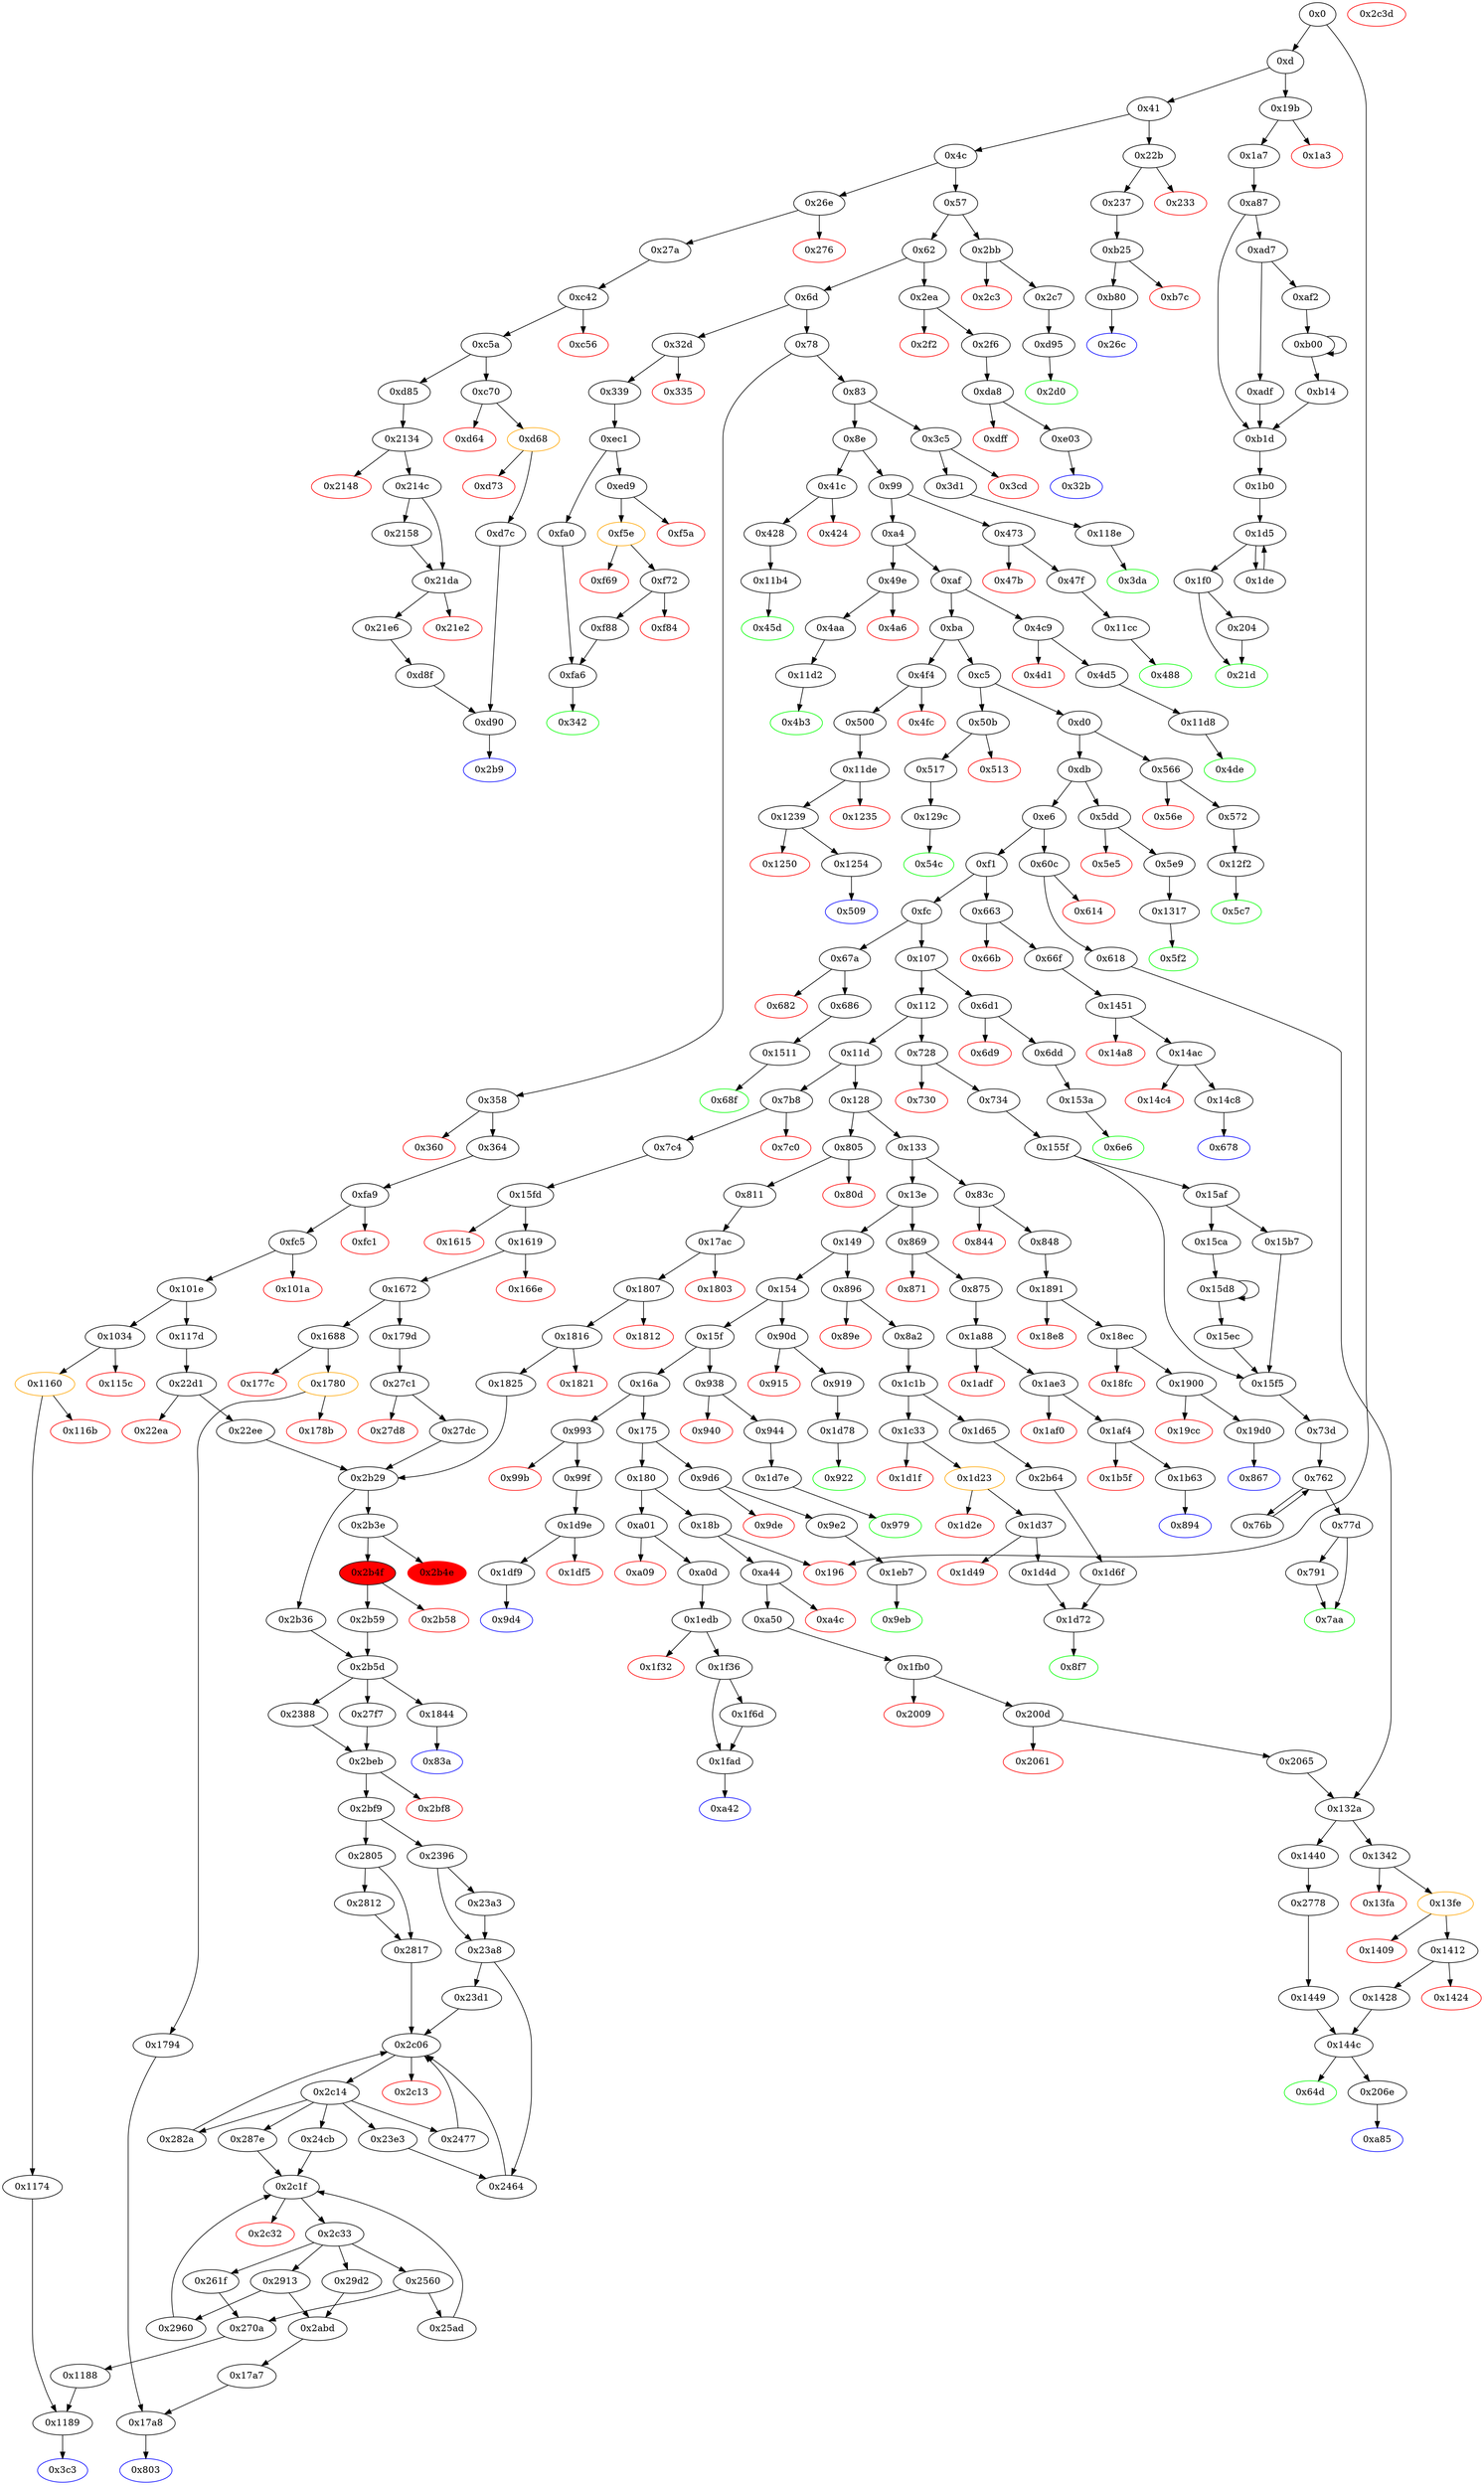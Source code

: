 digraph "" {
"0x29d2" [fillcolor=white, id="0x29d2", style=filled, tooltip="Block 0x29d2\n[0x29d2:0x2abc]\n---\nPredecessors: [0x2c33]\nSuccessors: [0x2abd]\n---\n0x29d2 JUMPDEST\n0x29d3 PUSH1 0x2\n0x29d5 PUSH1 0x0\n0x29d7 DUP1\n0x29d8 PUSH1 0x0\n0x29da SWAP1\n0x29db SLOAD\n0x29dc SWAP1\n0x29dd PUSH2 0x100\n0x29e0 EXP\n0x29e1 SWAP1\n0x29e2 DIV\n0x29e3 PUSH20 0xffffffffffffffffffffffffffffffffffffffff\n0x29f8 AND\n0x29f9 PUSH20 0xffffffffffffffffffffffffffffffffffffffff\n0x2a0e AND\n0x2a0f PUSH20 0xffffffffffffffffffffffffffffffffffffffff\n0x2a24 AND\n0x2a25 DUP2\n0x2a26 MSTORE\n0x2a27 PUSH1 0x20\n0x2a29 ADD\n0x2a2a SWAP1\n0x2a2b DUP2\n0x2a2c MSTORE\n0x2a2d PUSH1 0x20\n0x2a2f ADD\n0x2a30 PUSH1 0x0\n0x2a32 SHA3\n0x2a33 DUP2\n0x2a34 SWAP1\n0x2a35 SSTORE\n0x2a36 POP\n0x2a37 PUSH1 0x0\n0x2a39 DUP1\n0x2a3a SWAP1\n0x2a3b SLOAD\n0x2a3c SWAP1\n0x2a3d PUSH2 0x100\n0x2a40 EXP\n0x2a41 SWAP1\n0x2a42 DIV\n0x2a43 PUSH20 0xffffffffffffffffffffffffffffffffffffffff\n0x2a58 AND\n0x2a59 PUSH20 0xffffffffffffffffffffffffffffffffffffffff\n0x2a6e AND\n0x2a6f CALLER\n0x2a70 PUSH20 0xffffffffffffffffffffffffffffffffffffffff\n0x2a85 AND\n0x2a86 PUSH32 0xddf252ad1be2c89b69c2b068fc378daa952ba7f163c4a11628f55a4df523b3ef\n0x2aa7 DUP6\n0x2aa8 PUSH1 0x40\n0x2aaa MLOAD\n0x2aab DUP1\n0x2aac DUP3\n0x2aad DUP2\n0x2aae MSTORE\n0x2aaf PUSH1 0x20\n0x2ab1 ADD\n0x2ab2 SWAP2\n0x2ab3 POP\n0x2ab4 POP\n0x2ab5 PUSH1 0x40\n0x2ab7 MLOAD\n0x2ab8 DUP1\n0x2ab9 SWAP2\n0x2aba SUB\n0x2abb SWAP1\n0x2abc LOG3\n---\n0x29d2: JUMPDEST \n0x29d3: V2503 = 0x2\n0x29d5: V2504 = 0x0\n0x29d8: V2505 = 0x0\n0x29db: V2506 = S[0x0]\n0x29dd: V2507 = 0x100\n0x29e0: V2508 = EXP 0x100 0x0\n0x29e2: V2509 = DIV V2506 0x1\n0x29e3: V2510 = 0xffffffffffffffffffffffffffffffffffffffff\n0x29f8: V2511 = AND 0xffffffffffffffffffffffffffffffffffffffff V2509\n0x29f9: V2512 = 0xffffffffffffffffffffffffffffffffffffffff\n0x2a0e: V2513 = AND 0xffffffffffffffffffffffffffffffffffffffff V2511\n0x2a0f: V2514 = 0xffffffffffffffffffffffffffffffffffffffff\n0x2a24: V2515 = AND 0xffffffffffffffffffffffffffffffffffffffff V2513\n0x2a26: M[0x0] = V2515\n0x2a27: V2516 = 0x20\n0x2a29: V2517 = ADD 0x20 0x0\n0x2a2c: M[0x20] = 0x2\n0x2a2d: V2518 = 0x20\n0x2a2f: V2519 = ADD 0x20 0x20\n0x2a30: V2520 = 0x0\n0x2a32: V2521 = SHA3 0x0 0x40\n0x2a35: S[V2521] = V2609\n0x2a37: V2522 = 0x0\n0x2a3b: V2523 = S[0x0]\n0x2a3d: V2524 = 0x100\n0x2a40: V2525 = EXP 0x100 0x0\n0x2a42: V2526 = DIV V2523 0x1\n0x2a43: V2527 = 0xffffffffffffffffffffffffffffffffffffffff\n0x2a58: V2528 = AND 0xffffffffffffffffffffffffffffffffffffffff V2526\n0x2a59: V2529 = 0xffffffffffffffffffffffffffffffffffffffff\n0x2a6e: V2530 = AND 0xffffffffffffffffffffffffffffffffffffffff V2528\n0x2a6f: V2531 = CALLER\n0x2a70: V2532 = 0xffffffffffffffffffffffffffffffffffffffff\n0x2a85: V2533 = AND 0xffffffffffffffffffffffffffffffffffffffff V2531\n0x2a86: V2534 = 0xddf252ad1be2c89b69c2b068fc378daa952ba7f163c4a11628f55a4df523b3ef\n0x2aa8: V2535 = 0x40\n0x2aaa: V2536 = M[0x40]\n0x2aae: M[V2536] = S3\n0x2aaf: V2537 = 0x20\n0x2ab1: V2538 = ADD 0x20 V2536\n0x2ab5: V2539 = 0x40\n0x2ab7: V2540 = M[0x40]\n0x2aba: V2541 = SUB V2538 V2540\n0x2abc: LOG V2540 V2541 0xddf252ad1be2c89b69c2b068fc378daa952ba7f163c4a11628f55a4df523b3ef V2533 V2530\n---\nEntry stack: [V11, 0x3c3, V245, S10, S9, S8, S7, S6, S5, S4, S3, S2, {0x40, 0x60, 0x83a}, V2609]\nStack pops: 4\nStack additions: [S3, S2, S1]\nExit stack: [V11, 0x3c3, V245, S10, S9, S8, S7, S6, S5, S4, S3, S2, {0x40, 0x60, 0x83a}]\n\nDef sites:\nV11: {0xd.0x35}\n0x3c3: {0x364.0x366}\nV245: {0x364.0x389}\nS10: {0xd.0x35, 0x364.0x3a9}\nS9: {0x7c4.0x7c6, 0x364.0x3b3}\nS8: {0x117d.0x117e, 0x7c4.0x7e9}\nS7: {0x7c4.0x7f3, 0x364.0x389}\nS6: {0x179d.0x179e, 0x364.0x3a9}\nS5: {0x7c4.0x7e9, 0x364.0x3b3}\nS4: {0x7c4.0x7f3, 0x22ee.0x236b}\nS3: {0x2bf9_0x27f7.0x2bfa, 0x23a3.0x23a5, 0x2812.0x2814, 0x2bf9_0x2388_0x2b5d_0x2b59.0x2bfa, 0x2bf9_0x2388_0x2b5d_0x2b36_0x22ee.0x2bfa}\nS2: {0x2c14_0x2817_0x2805.0x2c17, 0x2c14_0x2817_0x2812.0x2c17, 0x2c14_0x2464_0x23e3.0x2c17, 0x2c14_0x2464_0x23a8.0x2c17}\n{0x40, 0x60, 0x83a}: {0x22d1.0x22d7, 0x27c1.0x27c5, 0x811.0x813}\nV2609: {0x2c1f.0x2c25}\n"];
"0xa44" [fillcolor=white, id="0xa44", style=filled, tooltip="Block 0xa44\n[0xa44:0xa4b]\n---\nPredecessors: [0x18b]\nSuccessors: [0xa4c, 0xa50]\n---\n0xa44 JUMPDEST\n0xa45 CALLVALUE\n0xa46 DUP1\n0xa47 ISZERO\n0xa48 PUSH2 0xa50\n0xa4b JUMPI\n---\n0xa44: JUMPDEST \n0xa45: V689 = CALLVALUE\n0xa47: V690 = ISZERO V689\n0xa48: V691 = 0xa50\n0xa4b: JUMPI 0xa50 V690\n---\nEntry stack: [V11]\nStack pops: 0\nStack additions: [V689]\nExit stack: [V11, V689]\n\nDef sites:\nV11: {0xd.0x35}\n"];
"0x1821" [color=red, fillcolor=white, id="0x1821", style=filled, tooltip="Block 0x1821\n[0x1821:0x1824]\n---\nPredecessors: [0x1816]\nSuccessors: []\n---\n0x1821 PUSH1 0x0\n0x1823 DUP1\n0x1824 REVERT\n---\n0x1821: V1578 = 0x0\n0x1824: REVERT 0x0 0x0\n---\nEntry stack: [V11, 0x83a, V547, V550]\nStack pops: 0\nStack additions: []\nExit stack: [V11, 0x83a, V547, V550]\n\nDef sites:\nV11: {0xd.0x35}\n0x83a: {0x811.0x813}\nV547: {0x811.0x820}\nV550: {0x811.0x82a}\n"];
"0x1b0" [fillcolor=white, id="0x1b0", style=filled, tooltip="Block 0x1b0\n[0x1b0:0x1d4]\n---\nPredecessors: [0xb1d]\nSuccessors: [0x1d5]\n---\n0x1b0 JUMPDEST\n0x1b1 PUSH1 0x40\n0x1b3 MLOAD\n0x1b4 DUP1\n0x1b5 DUP1\n0x1b6 PUSH1 0x20\n0x1b8 ADD\n0x1b9 DUP3\n0x1ba DUP2\n0x1bb SUB\n0x1bc DUP3\n0x1bd MSTORE\n0x1be DUP4\n0x1bf DUP2\n0x1c0 DUP2\n0x1c1 MLOAD\n0x1c2 DUP2\n0x1c3 MSTORE\n0x1c4 PUSH1 0x20\n0x1c6 ADD\n0x1c7 SWAP2\n0x1c8 POP\n0x1c9 DUP1\n0x1ca MLOAD\n0x1cb SWAP1\n0x1cc PUSH1 0x20\n0x1ce ADD\n0x1cf SWAP1\n0x1d0 DUP1\n0x1d1 DUP4\n0x1d2 DUP4\n0x1d3 PUSH1 0x0\n---\n0x1b0: JUMPDEST \n0x1b1: V115 = 0x40\n0x1b3: V116 = M[0x40]\n0x1b6: V117 = 0x20\n0x1b8: V118 = ADD 0x20 V116\n0x1bb: V119 = SUB V118 V116\n0x1bd: M[V116] = V119\n0x1c1: V120 = M[V724]\n0x1c3: M[V118] = V120\n0x1c4: V121 = 0x20\n0x1c6: V122 = ADD 0x20 V118\n0x1ca: V123 = M[V724]\n0x1cc: V124 = 0x20\n0x1ce: V125 = ADD 0x20 V724\n0x1d3: V126 = 0x0\n---\nEntry stack: [V11, 0x1b0, V724]\nStack pops: 1\nStack additions: [S0, V116, V116, V122, V125, V123, V123, V122, V125, 0x0]\nExit stack: [V11, 0x1b0, V724, V116, V116, V122, V125, V123, V123, V122, V125, 0x0]\n\nDef sites:\nV11: {0xd.0x35}\n0x1b0: {0x1a7.0x1a9}\nV724: {0xa87.0xaac}\n"];
"0x233" [color=red, fillcolor=white, id="0x233", style=filled, tooltip="Block 0x233\n[0x233:0x236]\n---\nPredecessors: [0x22b]\nSuccessors: []\n---\n0x233 PUSH1 0x0\n0x235 DUP1\n0x236 REVERT\n---\n0x233: V159 = 0x0\n0x236: REVERT 0x0 0x0\n---\nEntry stack: [V11, V156]\nStack pops: 0\nStack additions: []\nExit stack: [V11, V156]\n\nDef sites:\nV11: {0xd.0x35}\nV156: {0x22b.0x22c}\n"];
"0x3cd" [color=red, fillcolor=white, id="0x3cd", style=filled, tooltip="Block 0x3cd\n[0x3cd:0x3d0]\n---\nPredecessors: [0x3c5]\nSuccessors: []\n---\n0x3cd PUSH1 0x0\n0x3cf DUP1\n0x3d0 REVERT\n---\n0x3cd: V260 = 0x0\n0x3d0: REVERT 0x0 0x0\n---\nEntry stack: [V11, V257]\nStack pops: 0\nStack additions: []\nExit stack: [V11, V257]\n\nDef sites:\nV11: {0xd.0x35}\nV257: {0x3c5.0x3c6}\n"];
"0x6d1" [fillcolor=white, id="0x6d1", style=filled, tooltip="Block 0x6d1\n[0x6d1:0x6d8]\n---\nPredecessors: [0x107]\nSuccessors: [0x6d9, 0x6dd]\n---\n0x6d1 JUMPDEST\n0x6d2 CALLVALUE\n0x6d3 DUP1\n0x6d4 ISZERO\n0x6d5 PUSH2 0x6dd\n0x6d8 JUMPI\n---\n0x6d1: JUMPDEST \n0x6d2: V456 = CALLVALUE\n0x6d4: V457 = ISZERO V456\n0x6d5: V458 = 0x6dd\n0x6d8: JUMPI 0x6dd V457\n---\nEntry stack: [V11]\nStack pops: 0\nStack additions: [V456]\nExit stack: [V11, V456]\n\nDef sites:\nV11: {0xd.0x35}\n"];
"0x1a7" [fillcolor=white, id="0x1a7", style=filled, tooltip="Block 0x1a7\n[0x1a7:0x1af]\n---\nPredecessors: [0x19b]\nSuccessors: [0xa87]\n---\n0x1a7 JUMPDEST\n0x1a8 POP\n0x1a9 PUSH2 0x1b0\n0x1ac PUSH2 0xa87\n0x1af JUMP\n---\n0x1a7: JUMPDEST \n0x1a9: V113 = 0x1b0\n0x1ac: V114 = 0xa87\n0x1af: JUMP 0xa87\n---\nEntry stack: [V11, V109]\nStack pops: 1\nStack additions: [0x1b0]\nExit stack: [V11, 0x1b0]\n\nDef sites:\nV11: {0xd.0x35}\nV109: {0x19b.0x19c}\n"];
"0x1174" [fillcolor=white, id="0x1174", style=filled, tooltip="Block 0x1174\n[0x1174:0x117c]\n---\nPredecessors: [0x1160]\nSuccessors: [0x1189]\n---\n0x1174 JUMPDEST\n0x1175 POP\n0x1176 POP\n0x1177 POP\n0x1178 POP\n0x1179 PUSH2 0x1189\n0x117c JUMP\n---\n0x1174: JUMPDEST \n0x1179: V1133 = 0x1189\n0x117c: JUMP 0x1189\n---\nEntry stack: [V11, 0x3c3, V245, V250, V253, V1083, 0x8b477adb, V1113, V1126]\nStack pops: 4\nStack additions: []\nExit stack: [V11, 0x3c3, V245, V250, V253]\n\nDef sites:\nV11: {0xd.0x35}\n0x3c3: {0x364.0x366}\nV245: {0x364.0x389}\nV250: {0x364.0x3a9}\nV253: {0x364.0x3b3}\nV1083: {0x1034.0x106c}\n0x8b477adb: {0x1034.0x106d}\nV1113: {0x1034.0x1140}\nV1126: {0x1160.0x1164}\n"];
"0x13fe" [color=orange, fillcolor=white, id="0x13fe", style=filled, tooltip="Block 0x13fe\n[0x13fe:0x1408]\n---\nPredecessors: [0x1342]\nSuccessors: [0x1409, 0x1412]\n---\n0x13fe JUMPDEST\n0x13ff POP\n0x1400 GAS\n0x1401 CALL\n0x1402 ISZERO\n0x1403 DUP1\n0x1404 ISZERO\n0x1405 PUSH2 0x1412\n0x1408 JUMPI\n---\n0x13fe: JUMPDEST \n0x1400: V1293 = GAS\n0x1401: V1294 = CALL V1293 V1267 0x0 V1285 V1286 V1285 0x20\n0x1402: V1295 = ISZERO V1294\n0x1404: V1296 = ISZERO V1295\n0x1405: V1297 = 0x1412\n0x1408: JUMPI 0x1412 V1296\n---\nEntry stack: [V11, 0xa85, V700, S13, {0x64d, 0x206e}, S11, 0x0, V1267, 0x70a08231, V1282, 0x20, V1285, V1286, V1285, 0x0, V1267, V1289]\nStack pops: 7\nStack additions: [V1295]\nExit stack: [V11, 0xa85, V700, S13, {0x64d, 0x206e}, S11, 0x0, V1267, 0x70a08231, V1282, V1295]\n\nDef sites:\nV11: {0xd.0x35}\n0xa85: {0xa50.0xa52}\nV700: {0xa50.0xa75}\nS13: {0x1fb0.0x1fb1, 0xd.0x35}\n{0x64d, 0x206e}: {0x618.0x61a, 0x2065.0x2066}\nS11: {0x618.0x63d, 0xa50.0xa75}\n0x0: {0x132a_0x2065.0x132b, 0x132a_0x618.0x132b}\nV1267: {0x1342.0x137a}\n0x70a08231: {0x1342.0x137b}\nV1282: {0x1342.0x13e1}\n0x20: {0x1342.0x13e5}\nV1285: {0x1342.0x13e9}\nV1286: {0x1342.0x13ec}\nV1285: {0x1342.0x13e9}\n0x0: {0x1342.0x13ee}\nV1267: {0x1342.0x137a}\nV1289: {0x1342.0x13f3}\n"];
"0x1449" [fillcolor=white, id="0x1449", style=filled, tooltip="Block 0x1449\n[0x1449:0x144b]\n---\nPredecessors: [0x2778]\nSuccessors: [0x144c]\n---\n0x1449 JUMPDEST\n0x144a SWAP1\n0x144b POP\n---\n0x1449: JUMPDEST \n---\nEntry stack: [V11, 0xa85, V700, S4, {0x64d, 0x206e}, S2, 0x0, V2380]\nStack pops: 2\nStack additions: [S0]\nExit stack: [V11, 0xa85, V700, S4, {0x64d, 0x206e}, S2, V2380]\n\nDef sites:\nV11: {0xd.0x35}\n0xa85: {0xa50.0xa52}\nV700: {0xa50.0xa75}\nS4: {0x1fb0.0x1fb1, 0xd.0x35}\n{0x64d, 0x206e}: {0x618.0x61a, 0x2065.0x2066}\nS2: {0x618.0x63d, 0xa50.0xa75}\n0x0: {0x132a_0x2065.0x132b, 0x132a_0x618.0x132b}\nV2380: {0x2778.0x27ba}\n"];
"0x175" [fillcolor=white, id="0x175", style=filled, tooltip="Block 0x175\n[0x175:0x17f]\n---\nPredecessors: [0x16a]\nSuccessors: [0x180, 0x9d6]\n---\n0x175 DUP1\n0x176 PUSH4 0xe5b5019a\n0x17b EQ\n0x17c PUSH2 0x9d6\n0x17f JUMPI\n---\n0x176: V99 = 0xe5b5019a\n0x17b: V100 = EQ 0xe5b5019a V11\n0x17c: V101 = 0x9d6\n0x17f: JUMPI 0x9d6 V100\n---\nEntry stack: [V11]\nStack pops: 1\nStack additions: [S0]\nExit stack: [V11]\n\nDef sites:\nV11: {0xd.0x35}\n"];
"0x500" [fillcolor=white, id="0x500", style=filled, tooltip="Block 0x500\n[0x500:0x508]\n---\nPredecessors: [0x4f4]\nSuccessors: [0x11de]\n---\n0x500 JUMPDEST\n0x501 POP\n0x502 PUSH2 0x509\n0x505 PUSH2 0x11de\n0x508 JUMP\n---\n0x500: JUMPDEST \n0x502: V339 = 0x509\n0x505: V340 = 0x11de\n0x508: JUMP 0x11de\n---\nEntry stack: [V11, V335]\nStack pops: 1\nStack additions: [0x509]\nExit stack: [V11, 0x509]\n\nDef sites:\nV11: {0xd.0x35}\nV335: {0x4f4.0x4f5}\n"];
"0xa4" [fillcolor=white, id="0xa4", style=filled, tooltip="Block 0xa4\n[0xa4:0xae]\n---\nPredecessors: [0x99]\nSuccessors: [0xaf, 0x49e]\n---\n0xa4 DUP1\n0xa5 PUSH4 0x35390714\n0xaa EQ\n0xab PUSH2 0x49e\n0xae JUMPI\n---\n0xa5: V42 = 0x35390714\n0xaa: V43 = EQ 0x35390714 V11\n0xab: V44 = 0x49e\n0xae: JUMPI 0x49e V43\n---\nEntry stack: [V11]\nStack pops: 1\nStack additions: [S0]\nExit stack: [V11]\n\nDef sites:\nV11: {0xd.0x35}\n"];
"0x2abd" [fillcolor=white, id="0x2abd", style=filled, tooltip="Block 0x2abd\n[0x2abd:0x2b28]\n---\nPredecessors: [0x2913, 0x29d2]\nSuccessors: [0x17a7]\n---\n0x2abd JUMPDEST\n0x2abe DUP5\n0x2abf PUSH20 0xffffffffffffffffffffffffffffffffffffffff\n0x2ad4 AND\n0x2ad5 CALLER\n0x2ad6 PUSH20 0xffffffffffffffffffffffffffffffffffffffff\n0x2aeb AND\n0x2aec PUSH32 0xddf252ad1be2c89b69c2b068fc378daa952ba7f163c4a11628f55a4df523b3ef\n0x2b0d DUP5\n0x2b0e PUSH1 0x40\n0x2b10 MLOAD\n0x2b11 DUP1\n0x2b12 DUP3\n0x2b13 DUP2\n0x2b14 MSTORE\n0x2b15 PUSH1 0x20\n0x2b17 ADD\n0x2b18 SWAP2\n0x2b19 POP\n0x2b1a POP\n0x2b1b PUSH1 0x40\n0x2b1d MLOAD\n0x2b1e DUP1\n0x2b1f SWAP2\n0x2b20 SUB\n0x2b21 SWAP1\n0x2b22 LOG3\n0x2b23 POP\n0x2b24 POP\n0x2b25 POP\n0x2b26 POP\n0x2b27 POP\n0x2b28 JUMP\n---\n0x2abd: JUMPDEST \n0x2abf: V2542 = 0xffffffffffffffffffffffffffffffffffffffff\n0x2ad4: V2543 = AND 0xffffffffffffffffffffffffffffffffffffffff S4\n0x2ad5: V2544 = CALLER\n0x2ad6: V2545 = 0xffffffffffffffffffffffffffffffffffffffff\n0x2aeb: V2546 = AND 0xffffffffffffffffffffffffffffffffffffffff V2544\n0x2aec: V2547 = 0xddf252ad1be2c89b69c2b068fc378daa952ba7f163c4a11628f55a4df523b3ef\n0x2b0e: V2548 = 0x40\n0x2b10: V2549 = M[0x40]\n0x2b14: M[V2549] = S1\n0x2b15: V2550 = 0x20\n0x2b17: V2551 = ADD 0x20 V2549\n0x2b1b: V2552 = 0x40\n0x2b1d: V2553 = M[0x40]\n0x2b20: V2554 = SUB V2551 V2553\n0x2b22: LOG V2553 V2554 0xddf252ad1be2c89b69c2b068fc378daa952ba7f163c4a11628f55a4df523b3ef V2546 V2543\n0x2b28: JUMP S5\n---\nEntry stack: [V11, 0x3c3, V245, S9, S8, S7, S6, S5, S4, S3, S2, S1, {0x40, 0x60, 0x83a}]\nStack pops: 6\nStack additions: []\nExit stack: [V11, 0x3c3, V245, S9, S8, S7, S6]\n\nDef sites:\nV11: {0xd.0x35}\n0x3c3: {0x364.0x366}\nV245: {0x364.0x389}\nS9: {0xd.0x35, 0x364.0x3a9}\nS8: {0x7c4.0x7c6, 0x364.0x3b3}\nS7: {0x117d.0x117e, 0x7c4.0x7e9}\nS6: {0x7c4.0x7f3, 0x364.0x389}\nS5: {0x179d.0x179e, 0x364.0x3a9}\nS4: {0x7c4.0x7e9, 0x364.0x3b3}\nS3: {0x7c4.0x7f3, 0x22ee.0x236b}\nS2: {0x2bf9_0x27f7.0x2bfa, 0x23a3.0x23a5, 0x2812.0x2814, 0x2bf9_0x2388_0x2b5d_0x2b59.0x2bfa, 0x2bf9_0x2388_0x2b5d_0x2b36_0x22ee.0x2bfa}\nS1: {0x2c14_0x2817_0x2805.0x2c17, 0x2c14_0x2817_0x2812.0x2c17, 0x2c14_0x2464_0x23a8.0x2c17, 0x2c14_0x2464_0x23e3.0x2c17}\n{0x40, 0x60, 0x83a}: {0x22d1.0x22d7, 0x27c1.0x27c5, 0x811.0x813}\n"];
"0x16a" [fillcolor=white, id="0x16a", style=filled, tooltip="Block 0x16a\n[0x16a:0x174]\n---\nPredecessors: [0x15f]\nSuccessors: [0x175, 0x993]\n---\n0x16a DUP1\n0x16b PUSH4 0xe4997dc5\n0x170 EQ\n0x171 PUSH2 0x993\n0x174 JUMPI\n---\n0x16b: V96 = 0xe4997dc5\n0x170: V97 = EQ 0xe4997dc5 V11\n0x171: V98 = 0x993\n0x174: JUMPI 0x993 V97\n---\nEntry stack: [V11]\nStack pops: 1\nStack additions: [S0]\nExit stack: [V11]\n\nDef sites:\nV11: {0xd.0x35}\n"];
"0x428" [fillcolor=white, id="0x428", style=filled, tooltip="Block 0x428\n[0x428:0x45c]\n---\nPredecessors: [0x41c]\nSuccessors: [0x11b4]\n---\n0x428 JUMPDEST\n0x429 POP\n0x42a PUSH2 0x45d\n0x42d PUSH1 0x4\n0x42f DUP1\n0x430 CALLDATASIZE\n0x431 SUB\n0x432 DUP2\n0x433 ADD\n0x434 SWAP1\n0x435 DUP1\n0x436 DUP1\n0x437 CALLDATALOAD\n0x438 PUSH20 0xffffffffffffffffffffffffffffffffffffffff\n0x44d AND\n0x44e SWAP1\n0x44f PUSH1 0x20\n0x451 ADD\n0x452 SWAP1\n0x453 SWAP3\n0x454 SWAP2\n0x455 SWAP1\n0x456 POP\n0x457 POP\n0x458 POP\n0x459 PUSH2 0x11b4\n0x45c JUMP\n---\n0x428: JUMPDEST \n0x42a: V278 = 0x45d\n0x42d: V279 = 0x4\n0x430: V280 = CALLDATASIZE\n0x431: V281 = SUB V280 0x4\n0x433: V282 = ADD 0x4 V281\n0x437: V283 = CALLDATALOAD 0x4\n0x438: V284 = 0xffffffffffffffffffffffffffffffffffffffff\n0x44d: V285 = AND 0xffffffffffffffffffffffffffffffffffffffff V283\n0x44f: V286 = 0x20\n0x451: V287 = ADD 0x20 0x4\n0x459: V288 = 0x11b4\n0x45c: JUMP 0x11b4\n---\nEntry stack: [V11, V274]\nStack pops: 1\nStack additions: [0x45d, V285]\nExit stack: [V11, 0x45d, V285]\n\nDef sites:\nV11: {0xd.0x35}\nV274: {0x41c.0x41d}\n"];
"0x2c14" [fillcolor=white, id="0x2c14", style=filled, tooltip="Block 0x2c14\n[0x2c14:0x2c1e]\n---\nPredecessors: [0x2c06]\nSuccessors: [0x23e3, 0x2477, 0x24cb, 0x282a, 0x287e]\n---\n0x2c14 JUMPDEST\n0x2c15 DUP2\n0x2c16 DUP4\n0x2c17 SUB\n0x2c18 SWAP1\n0x2c19 POP\n0x2c1a SWAP3\n0x2c1b SWAP2\n0x2c1c POP\n0x2c1d POP\n0x2c1e JUMP\n---\n0x2c14: JUMPDEST \n0x2c17: V2607 = SUB S2 S1\n0x2c1e: JUMP {0x23e3, 0x2477, 0x24cb, 0x282a, 0x287e}\n---\nEntry stack: [V11, 0x3c3, V245, S13, S12, S11, S10, S9, S8, S7, S6, S5, {0x40, 0x60, 0x83a}, {0x23e3, 0x2477, 0x24cb, 0x282a, 0x287e}, S2, S1, 0x0]\nStack pops: 4\nStack additions: [V2607]\nExit stack: [V11, 0x3c3, V245, S13, S12, S11, S10, S9, S8, S7, S6, S5, {0x40, 0x60, 0x83a}, V2607]\n\nDef sites:\nV11: {0xd.0x35}\n0x3c3: {0x364.0x366}\nV245: {0x364.0x389}\nS13: {0xd.0x35, 0x364.0x3a9}\nS12: {0x7c4.0x7c6, 0x364.0x3b3}\nS11: {0x117d.0x117e, 0x7c4.0x7e9}\nS10: {0x7c4.0x7f3, 0x364.0x389}\nS9: {0x179d.0x179e, 0x364.0x3a9}\nS8: {0x7c4.0x7e9, 0x364.0x3b3}\nS7: {0x7c4.0x7f3, 0x22ee.0x236b}\nS6: {0x2bf9_0x27f7.0x2bfa, 0x23a3.0x23a5, 0x2812.0x2814, 0x2bf9_0x2388_0x2b5d_0x2b59.0x2bfa, 0x2bf9_0x2388_0x2b5d_0x2b36_0x22ee.0x2bfa}\nS5: {0xd.0x35, 0x2c14_0x2464_0x23a8.0x2c17, 0x22d1.0x22d5, 0x27c1.0x27c2, 0x2c14_0x2817_0x2812.0x2c17, 0x2c14_0x2817_0x2805.0x2c17, 0x2c14_0x2464_0x23e3.0x2c17}\n{0x40, 0x60, 0x83a}: {0x22d1.0x22d7, 0x27c1.0x27c5, 0x811.0x813}\n{0x23e3, 0x2477, 0x24cb, 0x282a, 0x287e}: {0x2477_0x23a8.0x247a, 0x2477_0x23e3.0x247a, 0x2817_0x2812.0x2818, 0x23d1.0x23d1, 0x2464_0x23a8.0x2465, 0x282a_0x2812.0x282d, 0x282a_0x2805.0x282d, 0x2817_0x2805.0x2818, 0x2464_0x23e3.0x2465}\nS2: {0x7c4.0x7f3, 0x2477_0x23a8.0x24bd, 0x2477_0x23e3.0x24bd, 0x364.0x3b3, 0x282a_0x2805.0x2870, 0x282a_0x2812.0x2870, 0x22ee.0x236b, 0x7c4.0x7e9}\nS1: {0x7c4.0x7e9, 0x2bf9_0x2388_0x2b5d_0x2b59.0x2bfa, 0x2bf9_0x2388_0x2b5d_0x2b36_0x22ee.0x2bfa, 0x364.0x3b3, 0x2812.0x2814, 0x22ee.0x236b, 0x2bf9_0x27f7.0x2bfa, 0x23a3.0x23a5, 0x7c4.0x7f3}\n0x0: {0x2c06.0x2c07}\n"];
"0x1034" [fillcolor=white, id="0x1034", style=filled, tooltip="Block 0x1034\n[0x1034:0x115b]\n---\nPredecessors: [0x101e]\nSuccessors: [0x115c, 0x1160]\n---\n0x1034 PUSH1 0xa\n0x1036 PUSH1 0x0\n0x1038 SWAP1\n0x1039 SLOAD\n0x103a SWAP1\n0x103b PUSH2 0x100\n0x103e EXP\n0x103f SWAP1\n0x1040 DIV\n0x1041 PUSH20 0xffffffffffffffffffffffffffffffffffffffff\n0x1056 AND\n0x1057 PUSH20 0xffffffffffffffffffffffffffffffffffffffff\n0x106c AND\n0x106d PUSH4 0x8b477adb\n0x1072 CALLER\n0x1073 DUP6\n0x1074 DUP6\n0x1075 DUP6\n0x1076 PUSH1 0x40\n0x1078 MLOAD\n0x1079 DUP6\n0x107a PUSH4 0xffffffff\n0x107f AND\n0x1080 PUSH29 0x100000000000000000000000000000000000000000000000000000000\n0x109e MUL\n0x109f DUP2\n0x10a0 MSTORE\n0x10a1 PUSH1 0x4\n0x10a3 ADD\n0x10a4 DUP1\n0x10a5 DUP6\n0x10a6 PUSH20 0xffffffffffffffffffffffffffffffffffffffff\n0x10bb AND\n0x10bc PUSH20 0xffffffffffffffffffffffffffffffffffffffff\n0x10d1 AND\n0x10d2 DUP2\n0x10d3 MSTORE\n0x10d4 PUSH1 0x20\n0x10d6 ADD\n0x10d7 DUP5\n0x10d8 PUSH20 0xffffffffffffffffffffffffffffffffffffffff\n0x10ed AND\n0x10ee PUSH20 0xffffffffffffffffffffffffffffffffffffffff\n0x1103 AND\n0x1104 DUP2\n0x1105 MSTORE\n0x1106 PUSH1 0x20\n0x1108 ADD\n0x1109 DUP4\n0x110a PUSH20 0xffffffffffffffffffffffffffffffffffffffff\n0x111f AND\n0x1120 PUSH20 0xffffffffffffffffffffffffffffffffffffffff\n0x1135 AND\n0x1136 DUP2\n0x1137 MSTORE\n0x1138 PUSH1 0x20\n0x113a ADD\n0x113b DUP3\n0x113c DUP2\n0x113d MSTORE\n0x113e PUSH1 0x20\n0x1140 ADD\n0x1141 SWAP5\n0x1142 POP\n0x1143 POP\n0x1144 POP\n0x1145 POP\n0x1146 POP\n0x1147 PUSH1 0x0\n0x1149 PUSH1 0x40\n0x114b MLOAD\n0x114c DUP1\n0x114d DUP4\n0x114e SUB\n0x114f DUP2\n0x1150 PUSH1 0x0\n0x1152 DUP8\n0x1153 DUP1\n0x1154 EXTCODESIZE\n0x1155 ISZERO\n0x1156 DUP1\n0x1157 ISZERO\n0x1158 PUSH2 0x1160\n0x115b JUMPI\n---\n0x1034: V1074 = 0xa\n0x1036: V1075 = 0x0\n0x1039: V1076 = S[0xa]\n0x103b: V1077 = 0x100\n0x103e: V1078 = EXP 0x100 0x0\n0x1040: V1079 = DIV V1076 0x1\n0x1041: V1080 = 0xffffffffffffffffffffffffffffffffffffffff\n0x1056: V1081 = AND 0xffffffffffffffffffffffffffffffffffffffff V1079\n0x1057: V1082 = 0xffffffffffffffffffffffffffffffffffffffff\n0x106c: V1083 = AND 0xffffffffffffffffffffffffffffffffffffffff V1081\n0x106d: V1084 = 0x8b477adb\n0x1072: V1085 = CALLER\n0x1076: V1086 = 0x40\n0x1078: V1087 = M[0x40]\n0x107a: V1088 = 0xffffffff\n0x107f: V1089 = AND 0xffffffff 0x8b477adb\n0x1080: V1090 = 0x100000000000000000000000000000000000000000000000000000000\n0x109e: V1091 = MUL 0x100000000000000000000000000000000000000000000000000000000 0x8b477adb\n0x10a0: M[V1087] = 0x8b477adb00000000000000000000000000000000000000000000000000000000\n0x10a1: V1092 = 0x4\n0x10a3: V1093 = ADD 0x4 V1087\n0x10a6: V1094 = 0xffffffffffffffffffffffffffffffffffffffff\n0x10bb: V1095 = AND 0xffffffffffffffffffffffffffffffffffffffff V1085\n0x10bc: V1096 = 0xffffffffffffffffffffffffffffffffffffffff\n0x10d1: V1097 = AND 0xffffffffffffffffffffffffffffffffffffffff V1095\n0x10d3: M[V1093] = V1097\n0x10d4: V1098 = 0x20\n0x10d6: V1099 = ADD 0x20 V1093\n0x10d8: V1100 = 0xffffffffffffffffffffffffffffffffffffffff\n0x10ed: V1101 = AND 0xffffffffffffffffffffffffffffffffffffffff V245\n0x10ee: V1102 = 0xffffffffffffffffffffffffffffffffffffffff\n0x1103: V1103 = AND 0xffffffffffffffffffffffffffffffffffffffff V1101\n0x1105: M[V1099] = V1103\n0x1106: V1104 = 0x20\n0x1108: V1105 = ADD 0x20 V1099\n0x110a: V1106 = 0xffffffffffffffffffffffffffffffffffffffff\n0x111f: V1107 = AND 0xffffffffffffffffffffffffffffffffffffffff V250\n0x1120: V1108 = 0xffffffffffffffffffffffffffffffffffffffff\n0x1135: V1109 = AND 0xffffffffffffffffffffffffffffffffffffffff V1107\n0x1137: M[V1105] = V1109\n0x1138: V1110 = 0x20\n0x113a: V1111 = ADD 0x20 V1105\n0x113d: M[V1111] = V253\n0x113e: V1112 = 0x20\n0x1140: V1113 = ADD 0x20 V1111\n0x1147: V1114 = 0x0\n0x1149: V1115 = 0x40\n0x114b: V1116 = M[0x40]\n0x114e: V1117 = SUB V1113 V1116\n0x1150: V1118 = 0x0\n0x1154: V1119 = EXTCODESIZE V1083\n0x1155: V1120 = ISZERO V1119\n0x1157: V1121 = ISZERO V1120\n0x1158: V1122 = 0x1160\n0x115b: JUMPI 0x1160 V1121\n---\nEntry stack: [V11, 0x3c3, V245, V250, V253]\nStack pops: 3\nStack additions: [S2, S1, S0, V1083, 0x8b477adb, V1113, 0x0, V1116, V1117, V1116, 0x0, V1083, V1120]\nExit stack: [V11, 0x3c3, V245, V250, V253, V1083, 0x8b477adb, V1113, 0x0, V1116, V1117, V1116, 0x0, V1083, V1120]\n\nDef sites:\nV11: {0xd.0x35}\n0x3c3: {0x364.0x366}\nV245: {0x364.0x389}\nV250: {0x364.0x3a9}\nV253: {0x364.0x3b3}\n"];
"0x2b5d" [fillcolor=white, id="0x2b5d", style=filled, tooltip="Block 0x2b5d\n[0x2b5d:0x2b63]\n---\nPredecessors: [0x2b36, 0x2b59]\nSuccessors: [0x1844, 0x2388, 0x27f7]\n---\n0x2b5d JUMPDEST\n0x2b5e POP\n0x2b5f SWAP3\n0x2b60 SWAP2\n0x2b61 POP\n0x2b62 POP\n0x2b63 JUMP\n---\n0x2b5d: JUMPDEST \n0x2b63: JUMP {0x1844, 0x2388, 0x27f7}\n---\nEntry stack: [V11, 0x3c3, V245, S16, S15, S14, S13, S12, S11, S10, 0x0, S8, {0x40, 0x60, 0x83a}, S6, S5, {0x1844, 0x2388, 0x27f7}, S3, S2, S1, S0]\nStack pops: 5\nStack additions: [S1]\nExit stack: [V11, 0x3c3, V245, S16, S15, S14, S13, S12, S11, S10, 0x0, S8, {0x40, 0x60, 0x83a}, S6, S5, S1]\n\nDef sites:\nV11: {0xd.0x35}\n0x3c3: {0x364.0x366}\nV245: {0x364.0x389}\nS16: {0xd.0x35, 0x364.0x3a9}\nS15: {0x7c4.0x7c6, 0x364.0x3b3}\nS14: {0x117d.0x117e, 0x7c4.0x7e9}\nS13: {0x7c4.0x7f3, 0x364.0x389}\nS12: {0x179d.0x179e, 0x364.0x3a9}\nS11: {0x7c4.0x7e9, 0x364.0x3b3}\nS10: {0x7c4.0x7f3, 0x22ee.0x236b}\n0x0: {0x22d1.0x22d2, 0x27c1.0x27c2}\nS8: {0x22d1.0x22d5, 0x27c1.0x27c2, 0xd.0x35}\n{0x40, 0x60, 0x83a}: {0x22d1.0x22d7, 0x27c1.0x27c5, 0x811.0x813}\nS6: {0x811.0x820, 0x27dc.0x27dd, 0x22ee.0x236e}\nS5: {0x811.0x82a, 0x27dc.0x27e0, 0x22ee.0x2371}\n{0x1844, 0x2388, 0x27f7}: {0x1825.0x182d, 0x27dc.0x27e3, 0x22ee.0x2374}\nS3: {0x811.0x82a, 0x7c4.0x7f3, 0x364.0x3b3}\nS2: {0x1825.0x1835, 0x27dc.0x27e8, 0x22ee.0x2379}\nS1: {0x2b3e_0x2b29_0x1825.0x2b41, 0x2b3e_0x2b29_0x22ee.0x2b41, 0x2b36.0x2b36, 0x2b3e_0x2b29_0x27dc.0x2b41}\nS0: {0x2b3e_0x2b29_0x22ee.0x2b41, 0x2b29_0x27dc.0x2b2a, 0x2b29_0x22ee.0x2b2a, 0x2b29_0x1825.0x2b2a, 0x2b3e_0x2b29_0x1825.0x2b41, 0x2b3e_0x2b29_0x27dc.0x2b41}\n"];
"0xb80" [fillcolor=white, id="0xb80", style=filled, tooltip="Block 0xb80\n[0xb80:0xc41]\n---\nPredecessors: [0xb25]\nSuccessors: [0x26c]\n---\n0xb80 JUMPDEST\n0xb81 PUSH1 0x1\n0xb83 PUSH1 0xa\n0xb85 PUSH1 0x14\n0xb87 PUSH2 0x100\n0xb8a EXP\n0xb8b DUP2\n0xb8c SLOAD\n0xb8d DUP2\n0xb8e PUSH1 0xff\n0xb90 MUL\n0xb91 NOT\n0xb92 AND\n0xb93 SWAP1\n0xb94 DUP4\n0xb95 ISZERO\n0xb96 ISZERO\n0xb97 MUL\n0xb98 OR\n0xb99 SWAP1\n0xb9a SSTORE\n0xb9b POP\n0xb9c DUP1\n0xb9d PUSH1 0xa\n0xb9f PUSH1 0x0\n0xba1 PUSH2 0x100\n0xba4 EXP\n0xba5 DUP2\n0xba6 SLOAD\n0xba7 DUP2\n0xba8 PUSH20 0xffffffffffffffffffffffffffffffffffffffff\n0xbbd MUL\n0xbbe NOT\n0xbbf AND\n0xbc0 SWAP1\n0xbc1 DUP4\n0xbc2 PUSH20 0xffffffffffffffffffffffffffffffffffffffff\n0xbd7 AND\n0xbd8 MUL\n0xbd9 OR\n0xbda SWAP1\n0xbdb SSTORE\n0xbdc POP\n0xbdd PUSH32 0xcc358699805e9a8b7f77b522628c7cb9abd07d9efb86b6fb616af1609036a99e\n0xbfe DUP2\n0xbff PUSH1 0x40\n0xc01 MLOAD\n0xc02 DUP1\n0xc03 DUP3\n0xc04 PUSH20 0xffffffffffffffffffffffffffffffffffffffff\n0xc19 AND\n0xc1a PUSH20 0xffffffffffffffffffffffffffffffffffffffff\n0xc2f AND\n0xc30 DUP2\n0xc31 MSTORE\n0xc32 PUSH1 0x20\n0xc34 ADD\n0xc35 SWAP2\n0xc36 POP\n0xc37 POP\n0xc38 PUSH1 0x40\n0xc3a MLOAD\n0xc3b DUP1\n0xc3c SWAP2\n0xc3d SUB\n0xc3e SWAP1\n0xc3f LOG1\n0xc40 POP\n0xc41 JUMP\n---\n0xb80: JUMPDEST \n0xb81: V785 = 0x1\n0xb83: V786 = 0xa\n0xb85: V787 = 0x14\n0xb87: V788 = 0x100\n0xb8a: V789 = EXP 0x100 0x14\n0xb8c: V790 = S[0xa]\n0xb8e: V791 = 0xff\n0xb90: V792 = MUL 0xff 0x10000000000000000000000000000000000000000\n0xb91: V793 = NOT 0xff0000000000000000000000000000000000000000\n0xb92: V794 = AND 0xffffffffffffffffffffff00ffffffffffffffffffffffffffffffffffffffff V790\n0xb95: V795 = ISZERO 0x1\n0xb96: V796 = ISZERO 0x0\n0xb97: V797 = MUL 0x1 0x10000000000000000000000000000000000000000\n0xb98: V798 = OR 0x10000000000000000000000000000000000000000 V794\n0xb9a: S[0xa] = V798\n0xb9d: V799 = 0xa\n0xb9f: V800 = 0x0\n0xba1: V801 = 0x100\n0xba4: V802 = EXP 0x100 0x0\n0xba6: V803 = S[0xa]\n0xba8: V804 = 0xffffffffffffffffffffffffffffffffffffffff\n0xbbd: V805 = MUL 0xffffffffffffffffffffffffffffffffffffffff 0x1\n0xbbe: V806 = NOT 0xffffffffffffffffffffffffffffffffffffffff\n0xbbf: V807 = AND 0xffffffffffffffffffffffff0000000000000000000000000000000000000000 V803\n0xbc2: V808 = 0xffffffffffffffffffffffffffffffffffffffff\n0xbd7: V809 = AND 0xffffffffffffffffffffffffffffffffffffffff V167\n0xbd8: V810 = MUL V809 0x1\n0xbd9: V811 = OR V810 V807\n0xbdb: S[0xa] = V811\n0xbdd: V812 = 0xcc358699805e9a8b7f77b522628c7cb9abd07d9efb86b6fb616af1609036a99e\n0xbff: V813 = 0x40\n0xc01: V814 = M[0x40]\n0xc04: V815 = 0xffffffffffffffffffffffffffffffffffffffff\n0xc19: V816 = AND 0xffffffffffffffffffffffffffffffffffffffff V167\n0xc1a: V817 = 0xffffffffffffffffffffffffffffffffffffffff\n0xc2f: V818 = AND 0xffffffffffffffffffffffffffffffffffffffff V816\n0xc31: M[V814] = V818\n0xc32: V819 = 0x20\n0xc34: V820 = ADD 0x20 V814\n0xc38: V821 = 0x40\n0xc3a: V822 = M[0x40]\n0xc3d: V823 = SUB V820 V822\n0xc3f: LOG V822 V823 0xcc358699805e9a8b7f77b522628c7cb9abd07d9efb86b6fb616af1609036a99e\n0xc41: JUMP 0x26c\n---\nEntry stack: [V11, 0x26c, V167]\nStack pops: 2\nStack additions: []\nExit stack: [V11]\n\nDef sites:\nV11: {0xd.0x35}\n0x26c: {0x237.0x239}\nV167: {0x237.0x25c}\n"];
"0x2b58" [color=red, fillcolor=white, id="0x2b58", style=filled, tooltip="Block 0x2b58\n[0x2b58:0x2b58]\n---\nPredecessors: [0x2b4f]\nSuccessors: []\n---\n0x2b58 INVALID\n---\n0x2b58: INVALID \n---\nEntry stack: [V11, 0x3c3, V245, S16, S15, S14, S13, S12, S11, S10, 0x0, S8, {0x40, 0x60, 0x83a}, S6, S5, {0x1844, 0x2388, 0x27f7}, S3, S2, 0x0, S0]\nStack pops: 0\nStack additions: []\nExit stack: [V11, 0x3c3, V245, S16, S15, S14, S13, S12, S11, S10, 0x0, S8, {0x40, 0x60, 0x83a}, S6, S5, {0x1844, 0x2388, 0x27f7}, S3, S2, 0x0, S0]\n\nDef sites:\nV11: {0xd.0x35}\n0x3c3: {0x364.0x366}\nV245: {0x364.0x389}\nS16: {0xd.0x35, 0x364.0x3a9}\nS15: {0x7c4.0x7c6, 0x364.0x3b3}\nS14: {0x117d.0x117e, 0x7c4.0x7e9}\nS13: {0x7c4.0x7f3, 0x364.0x389}\nS12: {0x179d.0x179e, 0x364.0x3a9}\nS11: {0x7c4.0x7e9, 0x364.0x3b3}\nS10: {0x7c4.0x7f3, 0x22ee.0x236b}\n0x0: {0x22d1.0x22d2, 0x27c1.0x27c2}\nS8: {0x22d1.0x22d5, 0x27c1.0x27c2, 0xd.0x35}\n{0x40, 0x60, 0x83a}: {0x22d1.0x22d7, 0x27c1.0x27c5, 0x811.0x813}\nS6: {0x811.0x820, 0x27dc.0x27dd, 0x22ee.0x236e}\nS5: {0x811.0x82a, 0x27dc.0x27e0, 0x22ee.0x2371}\n{0x1844, 0x2388, 0x27f7}: {0x1825.0x182d, 0x27dc.0x27e3, 0x22ee.0x2374}\nS3: {0x811.0x82a, 0x7c4.0x7f3, 0x364.0x3b3}\nS2: {0x1825.0x1835, 0x27dc.0x27e8, 0x22ee.0x2379}\n0x0: {0x2b29_0x27dc.0x2b2a, 0x2b29_0x1825.0x2b2a, 0x2b29_0x22ee.0x2b2a}\nS0: {0x2b3e_0x2b29_0x27dc.0x2b41, 0x2b3e_0x2b29_0x1825.0x2b41, 0x2b3e_0x2b29_0x22ee.0x2b41}\n"];
"0x9de" [color=red, fillcolor=white, id="0x9de", style=filled, tooltip="Block 0x9de\n[0x9de:0x9e1]\n---\nPredecessors: [0x9d6]\nSuccessors: []\n---\n0x9de PUSH1 0x0\n0x9e0 DUP1\n0x9e1 REVERT\n---\n0x9de: V664 = 0x0\n0x9e1: REVERT 0x0 0x0\n---\nEntry stack: [V11, V661]\nStack pops: 0\nStack additions: []\nExit stack: [V11, V661]\n\nDef sites:\nV11: {0xd.0x35}\nV661: {0x9d6.0x9d7}\n"];
"0x1d49" [color=red, fillcolor=white, id="0x1d49", style=filled, tooltip="Block 0x1d49\n[0x1d49:0x1d4c]\n---\nPredecessors: [0x1d37]\nSuccessors: []\n---\n0x1d49 PUSH1 0x0\n0x1d4b DUP1\n0x1d4c REVERT\n---\n0x1d49: V1863 = 0x0\n0x1d4c: REVERT 0x0 0x0\n---\nEntry stack: [V11, 0x8f7, V591, V596, 0x0, V1857, V1858]\nStack pops: 0\nStack additions: []\nExit stack: [V11, 0x8f7, V591, V596, 0x0, V1857, V1858]\n\nDef sites:\nV11: {0xd.0x35}\n0x8f7: {0x8a2.0x8a4}\nV591: {0x8a2.0x8c7}\nV596: {0x8a2.0x8e7}\n0x0: {0x1c1b.0x1c1c}\nV1857: {0x1d37.0x1d3e}\nV1858: {0x1d37.0x1d3f}\n"];
"0x204" [fillcolor=white, id="0x204", style=filled, tooltip="Block 0x204\n[0x204:0x21c]\n---\nPredecessors: [0x1f0]\nSuccessors: [0x21d]\n---\n0x204 DUP1\n0x205 DUP3\n0x206 SUB\n0x207 DUP1\n0x208 MLOAD\n0x209 PUSH1 0x1\n0x20b DUP4\n0x20c PUSH1 0x20\n0x20e SUB\n0x20f PUSH2 0x100\n0x212 EXP\n0x213 SUB\n0x214 NOT\n0x215 AND\n0x216 DUP2\n0x217 MSTORE\n0x218 PUSH1 0x20\n0x21a ADD\n0x21b SWAP2\n0x21c POP\n---\n0x206: V141 = SUB V136 V138\n0x208: V142 = M[V141]\n0x209: V143 = 0x1\n0x20c: V144 = 0x20\n0x20e: V145 = SUB 0x20 V138\n0x20f: V146 = 0x100\n0x212: V147 = EXP 0x100 V145\n0x213: V148 = SUB V147 0x1\n0x214: V149 = NOT V148\n0x215: V150 = AND V149 V142\n0x217: M[V141] = V150\n0x218: V151 = 0x20\n0x21a: V152 = ADD 0x20 V141\n---\nEntry stack: [V11, 0x1b0, V724, V116, V116, V136, V138]\nStack pops: 2\nStack additions: [V152, S0]\nExit stack: [V11, 0x1b0, V724, V116, V116, V152, V138]\n\nDef sites:\nV11: {0xd.0x35}\n0x1b0: {0x1a7.0x1a9}\nV724: {0xa87.0xaac}\nV116: {0x1b0.0x1b3}\nV116: {0x1b0.0x1b3}\nV136: {0x1f0.0x1f9}\nV138: {0x1f0.0x1fd}\n"];
"0x940" [color=red, fillcolor=white, id="0x940", style=filled, tooltip="Block 0x940\n[0x940:0x943]\n---\nPredecessors: [0x938]\nSuccessors: []\n---\n0x940 PUSH1 0x0\n0x942 DUP1\n0x943 REVERT\n---\n0x940: V623 = 0x0\n0x943: REVERT 0x0 0x0\n---\nEntry stack: [V11, V620]\nStack pops: 0\nStack additions: []\nExit stack: [V11, V620]\n\nDef sites:\nV11: {0xd.0x35}\nV620: {0x938.0x939}\n"];
"0x1d1f" [color=red, fillcolor=white, id="0x1d1f", style=filled, tooltip="Block 0x1d1f\n[0x1d1f:0x1d22]\n---\nPredecessors: [0x1c33]\nSuccessors: []\n---\n0x1d1f PUSH1 0x0\n0x1d21 DUP1\n0x1d22 REVERT\n---\n0x1d1f: V1846 = 0x0\n0x1d22: REVERT 0x0 0x0\n---\nEntry stack: [V11, 0x8f7, V591, V596, 0x0, V1815, 0xdd62ed3e, V1836, 0x20, V1839, V1840, V1839, 0x0, V1815, V1843]\nStack pops: 0\nStack additions: []\nExit stack: [V11, 0x8f7, V591, V596, 0x0, V1815, 0xdd62ed3e, V1836, 0x20, V1839, V1840, V1839, 0x0, V1815, V1843]\n\nDef sites:\nV11: {0xd.0x35}\n0x8f7: {0x8a2.0x8a4}\nV591: {0x8a2.0x8c7}\nV596: {0x8a2.0x8e7}\n0x0: {0x1c1b.0x1c1c}\nV1815: {0x1c33.0x1c6b}\n0xdd62ed3e: {0x1c33.0x1c6c}\nV1836: {0x1c33.0x1d05}\n0x20: {0x1c33.0x1d0a}\nV1839: {0x1c33.0x1d0e}\nV1840: {0x1c33.0x1d11}\nV1839: {0x1c33.0x1d0e}\n0x0: {0x1c33.0x1d13}\nV1815: {0x1c33.0x1c6b}\nV1843: {0x1c33.0x1d18}\n"];
"0xec1" [fillcolor=white, id="0xec1", style=filled, tooltip="Block 0xec1\n[0xec1:0xed8]\n---\nPredecessors: [0x339]\nSuccessors: [0xed9, 0xfa0]\n---\n0xec1 JUMPDEST\n0xec2 PUSH1 0x0\n0xec4 PUSH1 0xa\n0xec6 PUSH1 0x14\n0xec8 SWAP1\n0xec9 SLOAD\n0xeca SWAP1\n0xecb PUSH2 0x100\n0xece EXP\n0xecf SWAP1\n0xed0 DIV\n0xed1 PUSH1 0xff\n0xed3 AND\n0xed4 ISZERO\n0xed5 PUSH2 0xfa0\n0xed8 JUMPI\n---\n0xec1: JUMPDEST \n0xec2: V963 = 0x0\n0xec4: V964 = 0xa\n0xec6: V965 = 0x14\n0xec9: V966 = S[0xa]\n0xecb: V967 = 0x100\n0xece: V968 = EXP 0x100 0x14\n0xed0: V969 = DIV V966 0x10000000000000000000000000000000000000000\n0xed1: V970 = 0xff\n0xed3: V971 = AND 0xff V969\n0xed4: V972 = ISZERO V971\n0xed5: V973 = 0xfa0\n0xed8: JUMPI 0xfa0 V972\n---\nEntry stack: [V11, 0x342]\nStack pops: 0\nStack additions: [0x0]\nExit stack: [V11, 0x342, 0x0]\n\nDef sites:\nV11: {0xd.0x35}\n0x342: {0x339.0x33b}\n"];
"0x112" [fillcolor=white, id="0x112", style=filled, tooltip="Block 0x112\n[0x112:0x11c]\n---\nPredecessors: [0x107]\nSuccessors: [0x11d, 0x728]\n---\n0x112 DUP1\n0x113 PUSH4 0x95d89b41\n0x118 EQ\n0x119 PUSH2 0x728\n0x11c JUMPI\n---\n0x113: V72 = 0x95d89b41\n0x118: V73 = EQ 0x95d89b41 V11\n0x119: V74 = 0x728\n0x11c: JUMPI 0x728 V73\n---\nEntry stack: [V11]\nStack pops: 1\nStack additions: [S0]\nExit stack: [V11]\n\nDef sites:\nV11: {0xd.0x35}\n"];
"0x149" [fillcolor=white, id="0x149", style=filled, tooltip="Block 0x149\n[0x149:0x153]\n---\nPredecessors: [0x13e]\nSuccessors: [0x154, 0x896]\n---\n0x149 DUP1\n0x14a PUSH4 0xdd62ed3e\n0x14f EQ\n0x150 PUSH2 0x896\n0x153 JUMPI\n---\n0x14a: V87 = 0xdd62ed3e\n0x14f: V88 = EQ 0xdd62ed3e V11\n0x150: V89 = 0x896\n0x153: JUMPI 0x896 V88\n---\nEntry stack: [V11]\nStack pops: 1\nStack additions: [S0]\nExit stack: [V11]\n\nDef sites:\nV11: {0xd.0x35}\n"];
"0x2812" [fillcolor=white, id="0x2812", style=filled, tooltip="Block 0x2812\n[0x2812:0x2816]\n---\nPredecessors: [0x2805]\nSuccessors: [0x2817]\n---\n0x2812 PUSH1 0x4\n0x2814 SLOAD\n0x2815 SWAP3\n0x2816 POP\n---\n0x2812: V2409 = 0x4\n0x2814: V2410 = S[0x4]\n---\nEntry stack: [V11, 0x3c3, V245, S9, S8, S7, S6, S5, S4, S3, V2600, S1, {0x40, 0x60, 0x83a}]\nStack pops: 3\nStack additions: [V2410, S1, S0]\nExit stack: [V11, 0x3c3, V245, S9, S8, S7, S6, S5, S4, S3, V2410, S1, {0x40, 0x60, 0x83a}]\n\nDef sites:\nV11: {0xd.0x35}\n0x3c3: {0x364.0x366}\nV245: {0x364.0x389}\nS9: {0xd.0x35, 0x364.0x3a9}\nS8: {0x7c4.0x7c6, 0x364.0x3b3}\nS7: {0x117d.0x117e, 0x7c4.0x7e9}\nS6: {0x7c4.0x7f3, 0x364.0x389}\nS5: {0x179d.0x179e, 0x364.0x3a9}\nS4: {0x7c4.0x7e9, 0x364.0x3b3}\nS3: {0x7c4.0x7f3, 0x22ee.0x236b}\nV2600: {0x2bf9.0x2bfa}\nS1: {0x22d1.0x22d5, 0x27c1.0x27c2, 0xd.0x35}\n{0x40, 0x60, 0x83a}: {0x811.0x813, 0x22d1.0x22d7, 0x27c1.0x27c5}\n"];
"0x4d1" [color=red, fillcolor=white, id="0x4d1", style=filled, tooltip="Block 0x4d1\n[0x4d1:0x4d4]\n---\nPredecessors: [0x4c9]\nSuccessors: []\n---\n0x4d1 PUSH1 0x0\n0x4d3 DUP1\n0x4d4 REVERT\n---\n0x4d1: V325 = 0x0\n0x4d4: REVERT 0x0 0x0\n---\nEntry stack: [V11, V322]\nStack pops: 0\nStack additions: []\nExit stack: [V11, V322]\n\nDef sites:\nV11: {0xd.0x35}\nV322: {0x4c9.0x4ca}\n"];
"0x1c1b" [fillcolor=white, id="0x1c1b", style=filled, tooltip="Block 0x1c1b\n[0x1c1b:0x1c32]\n---\nPredecessors: [0x8a2]\nSuccessors: [0x1c33, 0x1d65]\n---\n0x1c1b JUMPDEST\n0x1c1c PUSH1 0x0\n0x1c1e PUSH1 0xa\n0x1c20 PUSH1 0x14\n0x1c22 SWAP1\n0x1c23 SLOAD\n0x1c24 SWAP1\n0x1c25 PUSH2 0x100\n0x1c28 EXP\n0x1c29 SWAP1\n0x1c2a DIV\n0x1c2b PUSH1 0xff\n0x1c2d AND\n0x1c2e ISZERO\n0x1c2f PUSH2 0x1d65\n0x1c32 JUMPI\n---\n0x1c1b: JUMPDEST \n0x1c1c: V1795 = 0x0\n0x1c1e: V1796 = 0xa\n0x1c20: V1797 = 0x14\n0x1c23: V1798 = S[0xa]\n0x1c25: V1799 = 0x100\n0x1c28: V1800 = EXP 0x100 0x14\n0x1c2a: V1801 = DIV V1798 0x10000000000000000000000000000000000000000\n0x1c2b: V1802 = 0xff\n0x1c2d: V1803 = AND 0xff V1801\n0x1c2e: V1804 = ISZERO V1803\n0x1c2f: V1805 = 0x1d65\n0x1c32: JUMPI 0x1d65 V1804\n---\nEntry stack: [V11, 0x8f7, V591, V596]\nStack pops: 0\nStack additions: [0x0]\nExit stack: [V11, 0x8f7, V591, V596, 0x0]\n\nDef sites:\nV11: {0xd.0x35}\n0x8f7: {0x8a2.0x8a4}\nV591: {0x8a2.0x8c7}\nV596: {0x8a2.0x8e7}\n"];
"0x4c9" [fillcolor=white, id="0x4c9", style=filled, tooltip="Block 0x4c9\n[0x4c9:0x4d0]\n---\nPredecessors: [0xaf]\nSuccessors: [0x4d1, 0x4d5]\n---\n0x4c9 JUMPDEST\n0x4ca CALLVALUE\n0x4cb DUP1\n0x4cc ISZERO\n0x4cd PUSH2 0x4d5\n0x4d0 JUMPI\n---\n0x4c9: JUMPDEST \n0x4ca: V322 = CALLVALUE\n0x4cc: V323 = ISZERO V322\n0x4cd: V324 = 0x4d5\n0x4d0: JUMPI 0x4d5 V323\n---\nEntry stack: [V11]\nStack pops: 0\nStack additions: [V322]\nExit stack: [V11, V322]\n\nDef sites:\nV11: {0xd.0x35}\n"];
"0x1d5" [fillcolor=white, id="0x1d5", style=filled, tooltip="Block 0x1d5\n[0x1d5:0x1dd]\n---\nPredecessors: [0x1b0, 0x1de]\nSuccessors: [0x1de, 0x1f0]\n---\n0x1d5 JUMPDEST\n0x1d6 DUP4\n0x1d7 DUP2\n0x1d8 LT\n0x1d9 ISZERO\n0x1da PUSH2 0x1f0\n0x1dd JUMPI\n---\n0x1d5: JUMPDEST \n0x1d8: V127 = LT S0 V123\n0x1d9: V128 = ISZERO V127\n0x1da: V129 = 0x1f0\n0x1dd: JUMPI 0x1f0 V128\n---\nEntry stack: [V11, 0x1b0, V724, V116, V116, V122, V125, V123, V123, V122, V125, S0]\nStack pops: 4\nStack additions: [S3, S2, S1, S0]\nExit stack: [V11, 0x1b0, V724, V116, V116, V122, V125, V123, V123, V122, V125, S0]\n\nDef sites:\nV11: {0xd.0x35}\n0x1b0: {0x1a7.0x1a9}\nV724: {0xa87.0xaac}\nV116: {0x1b0.0x1b3}\nV116: {0x1b0.0x1b3}\nV122: {0x1b0.0x1c6}\nV125: {0x1b0.0x1ce}\nV123: {0x1b0.0x1ca}\nV123: {0x1b0.0x1ca}\nV122: {0x1b0.0x1c6}\nV125: {0x1b0.0x1ce}\nS0: {0x1b0.0x1d3, 0x1de.0x1e9}\n"];
"0x18fc" [color=red, fillcolor=white, id="0x18fc", style=filled, tooltip="Block 0x18fc\n[0x18fc:0x18ff]\n---\nPredecessors: [0x18ec]\nSuccessors: []\n---\n0x18fc PUSH1 0x0\n0x18fe DUP1\n0x18ff REVERT\n---\n0x18fc: V1629 = 0x0\n0x18ff: REVERT 0x0 0x0\n---\nEntry stack: [V11, 0x867, V563]\nStack pops: 0\nStack additions: []\nExit stack: [V11, 0x867, V563]\n\nDef sites:\nV11: {0xd.0x35}\n0x867: {0x848.0x84a}\nV563: {0x848.0x857}\n"];
"0x1f0" [fillcolor=white, id="0x1f0", style=filled, tooltip="Block 0x1f0\n[0x1f0:0x203]\n---\nPredecessors: [0x1d5]\nSuccessors: [0x204, 0x21d]\n---\n0x1f0 JUMPDEST\n0x1f1 POP\n0x1f2 POP\n0x1f3 POP\n0x1f4 POP\n0x1f5 SWAP1\n0x1f6 POP\n0x1f7 SWAP1\n0x1f8 DUP2\n0x1f9 ADD\n0x1fa SWAP1\n0x1fb PUSH1 0x1f\n0x1fd AND\n0x1fe DUP1\n0x1ff ISZERO\n0x200 PUSH2 0x21d\n0x203 JUMPI\n---\n0x1f0: JUMPDEST \n0x1f9: V136 = ADD V123 V122\n0x1fb: V137 = 0x1f\n0x1fd: V138 = AND 0x1f V123\n0x1ff: V139 = ISZERO V138\n0x200: V140 = 0x21d\n0x203: JUMPI 0x21d V139\n---\nEntry stack: [V11, 0x1b0, V724, V116, V116, V122, V125, V123, V123, V122, V125, S0]\nStack pops: 7\nStack additions: [V136, V138]\nExit stack: [V11, 0x1b0, V724, V116, V116, V136, V138]\n\nDef sites:\nV11: {0xd.0x35}\n0x1b0: {0x1a7.0x1a9}\nV724: {0xa87.0xaac}\nV116: {0x1b0.0x1b3}\nV116: {0x1b0.0x1b3}\nV122: {0x1b0.0x1c6}\nV125: {0x1b0.0x1ce}\nV123: {0x1b0.0x1ca}\nV123: {0x1b0.0x1ca}\nV122: {0x1b0.0x1c6}\nV125: {0x1b0.0x1ce}\nS0: {0x1b0.0x1d3, 0x1de.0x1e9}\n"];
"0x1900" [fillcolor=white, id="0x1900", style=filled, tooltip="Block 0x1900\n[0x1900:0x19cb]\n---\nPredecessors: [0x18ec]\nSuccessors: [0x19cc, 0x19d0]\n---\n0x1900 JUMPDEST\n0x1901 PUSH1 0x2\n0x1903 PUSH1 0x0\n0x1905 DUP1\n0x1906 PUSH1 0x0\n0x1908 SWAP1\n0x1909 SLOAD\n0x190a SWAP1\n0x190b PUSH2 0x100\n0x190e EXP\n0x190f SWAP1\n0x1910 DIV\n0x1911 PUSH20 0xffffffffffffffffffffffffffffffffffffffff\n0x1926 AND\n0x1927 PUSH20 0xffffffffffffffffffffffffffffffffffffffff\n0x193c AND\n0x193d PUSH20 0xffffffffffffffffffffffffffffffffffffffff\n0x1952 AND\n0x1953 DUP2\n0x1954 MSTORE\n0x1955 PUSH1 0x20\n0x1957 ADD\n0x1958 SWAP1\n0x1959 DUP2\n0x195a MSTORE\n0x195b PUSH1 0x20\n0x195d ADD\n0x195e PUSH1 0x0\n0x1960 SHA3\n0x1961 SLOAD\n0x1962 DUP2\n0x1963 PUSH1 0x2\n0x1965 PUSH1 0x0\n0x1967 DUP1\n0x1968 PUSH1 0x0\n0x196a SWAP1\n0x196b SLOAD\n0x196c SWAP1\n0x196d PUSH2 0x100\n0x1970 EXP\n0x1971 SWAP1\n0x1972 DIV\n0x1973 PUSH20 0xffffffffffffffffffffffffffffffffffffffff\n0x1988 AND\n0x1989 PUSH20 0xffffffffffffffffffffffffffffffffffffffff\n0x199e AND\n0x199f PUSH20 0xffffffffffffffffffffffffffffffffffffffff\n0x19b4 AND\n0x19b5 DUP2\n0x19b6 MSTORE\n0x19b7 PUSH1 0x20\n0x19b9 ADD\n0x19ba SWAP1\n0x19bb DUP2\n0x19bc MSTORE\n0x19bd PUSH1 0x20\n0x19bf ADD\n0x19c0 PUSH1 0x0\n0x19c2 SHA3\n0x19c3 SLOAD\n0x19c4 ADD\n0x19c5 GT\n0x19c6 ISZERO\n0x19c7 ISZERO\n0x19c8 PUSH2 0x19d0\n0x19cb JUMPI\n---\n0x1900: JUMPDEST \n0x1901: V1630 = 0x2\n0x1903: V1631 = 0x0\n0x1906: V1632 = 0x0\n0x1909: V1633 = S[0x0]\n0x190b: V1634 = 0x100\n0x190e: V1635 = EXP 0x100 0x0\n0x1910: V1636 = DIV V1633 0x1\n0x1911: V1637 = 0xffffffffffffffffffffffffffffffffffffffff\n0x1926: V1638 = AND 0xffffffffffffffffffffffffffffffffffffffff V1636\n0x1927: V1639 = 0xffffffffffffffffffffffffffffffffffffffff\n0x193c: V1640 = AND 0xffffffffffffffffffffffffffffffffffffffff V1638\n0x193d: V1641 = 0xffffffffffffffffffffffffffffffffffffffff\n0x1952: V1642 = AND 0xffffffffffffffffffffffffffffffffffffffff V1640\n0x1954: M[0x0] = V1642\n0x1955: V1643 = 0x20\n0x1957: V1644 = ADD 0x20 0x0\n0x195a: M[0x20] = 0x2\n0x195b: V1645 = 0x20\n0x195d: V1646 = ADD 0x20 0x20\n0x195e: V1647 = 0x0\n0x1960: V1648 = SHA3 0x0 0x40\n0x1961: V1649 = S[V1648]\n0x1963: V1650 = 0x2\n0x1965: V1651 = 0x0\n0x1968: V1652 = 0x0\n0x196b: V1653 = S[0x0]\n0x196d: V1654 = 0x100\n0x1970: V1655 = EXP 0x100 0x0\n0x1972: V1656 = DIV V1653 0x1\n0x1973: V1657 = 0xffffffffffffffffffffffffffffffffffffffff\n0x1988: V1658 = AND 0xffffffffffffffffffffffffffffffffffffffff V1656\n0x1989: V1659 = 0xffffffffffffffffffffffffffffffffffffffff\n0x199e: V1660 = AND 0xffffffffffffffffffffffffffffffffffffffff V1658\n0x199f: V1661 = 0xffffffffffffffffffffffffffffffffffffffff\n0x19b4: V1662 = AND 0xffffffffffffffffffffffffffffffffffffffff V1660\n0x19b6: M[0x0] = V1662\n0x19b7: V1663 = 0x20\n0x19b9: V1664 = ADD 0x20 0x0\n0x19bc: M[0x20] = 0x2\n0x19bd: V1665 = 0x20\n0x19bf: V1666 = ADD 0x20 0x20\n0x19c0: V1667 = 0x0\n0x19c2: V1668 = SHA3 0x0 0x40\n0x19c3: V1669 = S[V1668]\n0x19c4: V1670 = ADD V1669 V563\n0x19c5: V1671 = GT V1670 V1649\n0x19c6: V1672 = ISZERO V1671\n0x19c7: V1673 = ISZERO V1672\n0x19c8: V1674 = 0x19d0\n0x19cb: JUMPI 0x19d0 V1673\n---\nEntry stack: [V11, 0x867, V563]\nStack pops: 1\nStack additions: [S0]\nExit stack: [V11, 0x867, V563]\n\nDef sites:\nV11: {0xd.0x35}\n0x867: {0x848.0x84a}\nV563: {0x848.0x857}\n"];
"0x1a3" [color=red, fillcolor=white, id="0x1a3", style=filled, tooltip="Block 0x1a3\n[0x1a3:0x1a6]\n---\nPredecessors: [0x19b]\nSuccessors: []\n---\n0x1a3 PUSH1 0x0\n0x1a5 DUP1\n0x1a6 REVERT\n---\n0x1a3: V112 = 0x0\n0x1a6: REVERT 0x0 0x0\n---\nEntry stack: [V11, V109]\nStack pops: 0\nStack additions: []\nExit stack: [V11, V109]\n\nDef sites:\nV11: {0xd.0x35}\nV109: {0x19b.0x19c}\n"];
"0x979" [color=green, fillcolor=white, id="0x979", style=filled, tooltip="Block 0x979\n[0x979:0x992]\n---\nPredecessors: [0x1d7e]\nSuccessors: []\n---\n0x979 JUMPDEST\n0x97a PUSH1 0x40\n0x97c MLOAD\n0x97d DUP1\n0x97e DUP3\n0x97f ISZERO\n0x980 ISZERO\n0x981 ISZERO\n0x982 ISZERO\n0x983 DUP2\n0x984 MSTORE\n0x985 PUSH1 0x20\n0x987 ADD\n0x988 SWAP2\n0x989 POP\n0x98a POP\n0x98b PUSH1 0x40\n0x98d MLOAD\n0x98e DUP1\n0x98f SWAP2\n0x990 SUB\n0x991 SWAP1\n0x992 RETURN\n---\n0x979: JUMPDEST \n0x97a: V635 = 0x40\n0x97c: V636 = M[0x40]\n0x97f: V637 = ISZERO V1885\n0x980: V638 = ISZERO V637\n0x981: V639 = ISZERO V638\n0x982: V640 = ISZERO V639\n0x984: M[V636] = V640\n0x985: V641 = 0x20\n0x987: V642 = ADD 0x20 V636\n0x98b: V643 = 0x40\n0x98d: V644 = M[0x40]\n0x990: V645 = SUB V642 V644\n0x992: RETURN V644 V645\n---\nEntry stack: [V11, 0x979, V1885]\nStack pops: 1\nStack additions: []\nExit stack: [V11, 0x979]\n\nDef sites:\nV11: {0xd.0x35}\n0x979: {0x944.0x946}\nV1885: {0x1d7e.0x1d9b}\n"];
"0x2b36" [fillcolor=white, id="0x2b36", style=filled, tooltip="Block 0x2b36\n[0x2b36:0x2b3d]\n---\nPredecessors: [0x2b29]\nSuccessors: [0x2b5d]\n---\n0x2b36 PUSH1 0x0\n0x2b38 SWAP2\n0x2b39 POP\n0x2b3a PUSH2 0x2b5d\n0x2b3d JUMP\n---\n0x2b36: V2560 = 0x0\n0x2b3a: V2561 = 0x2b5d\n0x2b3d: JUMP 0x2b5d\n---\nEntry stack: [V11, 0x3c3, V245, S16, S15, S14, S13, S12, S11, S10, 0x0, S8, {0x40, 0x60, 0x83a}, S6, S5, {0x1844, 0x2388, 0x27f7}, S3, S2, 0x0, 0x0]\nStack pops: 2\nStack additions: [0x0, S0]\nExit stack: [V11, 0x3c3, V245, S16, S15, S14, S13, S12, S11, S10, 0x0, S8, {0x40, 0x60, 0x83a}, S6, S5, {0x1844, 0x2388, 0x27f7}, S3, S2, 0x0, 0x0]\n\nDef sites:\nV11: {0xd.0x35}\n0x3c3: {0x364.0x366}\nV245: {0x364.0x389}\nS16: {0xd.0x35, 0x364.0x3a9}\nS15: {0x7c4.0x7c6, 0x364.0x3b3}\nS14: {0x117d.0x117e, 0x7c4.0x7e9}\nS13: {0x7c4.0x7f3, 0x364.0x389}\nS12: {0x179d.0x179e, 0x364.0x3a9}\nS11: {0x7c4.0x7e9, 0x364.0x3b3}\nS10: {0x7c4.0x7f3, 0x22ee.0x236b}\n0x0: {0x22d1.0x22d2, 0x27c1.0x27c2}\nS8: {0x22d1.0x22d5, 0x27c1.0x27c2, 0xd.0x35}\n{0x40, 0x60, 0x83a}: {0x811.0x813, 0x22d1.0x22d7, 0x27c1.0x27c5}\nS6: {0x811.0x820, 0x27dc.0x27dd, 0x22ee.0x236e}\nS5: {0x811.0x82a, 0x27dc.0x27e0, 0x22ee.0x2371}\n{0x1844, 0x2388, 0x27f7}: {0x1825.0x182d, 0x27dc.0x27e3, 0x22ee.0x2374}\nS3: {0x811.0x82a, 0x7c4.0x7f3, 0x364.0x3b3}\nS2: {0x1825.0x1835, 0x27dc.0x27e8, 0x22ee.0x2379}\n0x0: {0x2b29.0x2b2a}\n0x0: {0x2b29.0x2b2a}\n"];
"0x1235" [color=red, fillcolor=white, id="0x1235", style=filled, tooltip="Block 0x1235\n[0x1235:0x1238]\n---\nPredecessors: [0x11de]\nSuccessors: []\n---\n0x1235 PUSH1 0x0\n0x1237 DUP1\n0x1238 REVERT\n---\n0x1235: V1174 = 0x0\n0x1238: REVERT 0x0 0x0\n---\nEntry stack: [V11, 0x509]\nStack pops: 0\nStack additions: []\nExit stack: [V11, 0x509]\n\nDef sites:\nV11: {0xd.0x35}\n0x509: {0x500.0x502}\n"];
"0x339" [fillcolor=white, id="0x339", style=filled, tooltip="Block 0x339\n[0x339:0x341]\n---\nPredecessors: [0x32d]\nSuccessors: [0xec1]\n---\n0x339 JUMPDEST\n0x33a POP\n0x33b PUSH2 0x342\n0x33e PUSH2 0xec1\n0x341 JUMP\n---\n0x339: JUMPDEST \n0x33b: V225 = 0x342\n0x33e: V226 = 0xec1\n0x341: JUMP 0xec1\n---\nEntry stack: [V11, V221]\nStack pops: 1\nStack additions: [0x342]\nExit stack: [V11, 0x342]\n\nDef sites:\nV11: {0xd.0x35}\nV221: {0x32d.0x32e}\n"];
"0x22b" [fillcolor=white, id="0x22b", style=filled, tooltip="Block 0x22b\n[0x22b:0x232]\n---\nPredecessors: [0x41]\nSuccessors: [0x233, 0x237]\n---\n0x22b JUMPDEST\n0x22c CALLVALUE\n0x22d DUP1\n0x22e ISZERO\n0x22f PUSH2 0x237\n0x232 JUMPI\n---\n0x22b: JUMPDEST \n0x22c: V156 = CALLVALUE\n0x22e: V157 = ISZERO V156\n0x22f: V158 = 0x237\n0x232: JUMPI 0x237 V157\n---\nEntry stack: [V11]\nStack pops: 0\nStack additions: [V156]\nExit stack: [V11, V156]\n\nDef sites:\nV11: {0xd.0x35}\n"];
"0x18b" [fillcolor=white, id="0x18b", style=filled, tooltip="Block 0x18b\n[0x18b:0x195]\n---\nPredecessors: [0x180]\nSuccessors: [0x196, 0xa44]\n---\n0x18b DUP1\n0x18c PUSH4 0xf3bdc228\n0x191 EQ\n0x192 PUSH2 0xa44\n0x195 JUMPI\n---\n0x18c: V105 = 0xf3bdc228\n0x191: V106 = EQ 0xf3bdc228 V11\n0x192: V107 = 0xa44\n0x195: JUMPI 0xa44 V106\n---\nEntry stack: [V11]\nStack pops: 1\nStack additions: [S0]\nExit stack: [V11]\n\nDef sites:\nV11: {0xd.0x35}\n"];
"0x364" [fillcolor=white, id="0x364", style=filled, tooltip="Block 0x364\n[0x364:0x3c2]\n---\nPredecessors: [0x358]\nSuccessors: [0xfa9]\n---\n0x364 JUMPDEST\n0x365 POP\n0x366 PUSH2 0x3c3\n0x369 PUSH1 0x4\n0x36b DUP1\n0x36c CALLDATASIZE\n0x36d SUB\n0x36e DUP2\n0x36f ADD\n0x370 SWAP1\n0x371 DUP1\n0x372 DUP1\n0x373 CALLDATALOAD\n0x374 PUSH20 0xffffffffffffffffffffffffffffffffffffffff\n0x389 AND\n0x38a SWAP1\n0x38b PUSH1 0x20\n0x38d ADD\n0x38e SWAP1\n0x38f SWAP3\n0x390 SWAP2\n0x391 SWAP1\n0x392 DUP1\n0x393 CALLDATALOAD\n0x394 PUSH20 0xffffffffffffffffffffffffffffffffffffffff\n0x3a9 AND\n0x3aa SWAP1\n0x3ab PUSH1 0x20\n0x3ad ADD\n0x3ae SWAP1\n0x3af SWAP3\n0x3b0 SWAP2\n0x3b1 SWAP1\n0x3b2 DUP1\n0x3b3 CALLDATALOAD\n0x3b4 SWAP1\n0x3b5 PUSH1 0x20\n0x3b7 ADD\n0x3b8 SWAP1\n0x3b9 SWAP3\n0x3ba SWAP2\n0x3bb SWAP1\n0x3bc POP\n0x3bd POP\n0x3be POP\n0x3bf PUSH2 0xfa9\n0x3c2 JUMP\n---\n0x364: JUMPDEST \n0x366: V238 = 0x3c3\n0x369: V239 = 0x4\n0x36c: V240 = CALLDATASIZE\n0x36d: V241 = SUB V240 0x4\n0x36f: V242 = ADD 0x4 V241\n0x373: V243 = CALLDATALOAD 0x4\n0x374: V244 = 0xffffffffffffffffffffffffffffffffffffffff\n0x389: V245 = AND 0xffffffffffffffffffffffffffffffffffffffff V243\n0x38b: V246 = 0x20\n0x38d: V247 = ADD 0x20 0x4\n0x393: V248 = CALLDATALOAD 0x24\n0x394: V249 = 0xffffffffffffffffffffffffffffffffffffffff\n0x3a9: V250 = AND 0xffffffffffffffffffffffffffffffffffffffff V248\n0x3ab: V251 = 0x20\n0x3ad: V252 = ADD 0x20 0x24\n0x3b3: V253 = CALLDATALOAD 0x44\n0x3b5: V254 = 0x20\n0x3b7: V255 = ADD 0x20 0x44\n0x3bf: V256 = 0xfa9\n0x3c2: JUMP 0xfa9\n---\nEntry stack: [V11, V234]\nStack pops: 1\nStack additions: [0x3c3, V245, V250, V253]\nExit stack: [V11, 0x3c3, V245, V250, V253]\n\nDef sites:\nV11: {0xd.0x35}\nV234: {0x358.0x359}\n"];
"0x19d0" [fillcolor=white, id="0x19d0", style=filled, tooltip="Block 0x19d0\n[0x19d0:0x1a87]\n---\nPredecessors: [0x1900]\nSuccessors: [0x867]\n---\n0x19d0 JUMPDEST\n0x19d1 DUP1\n0x19d2 PUSH1 0x2\n0x19d4 PUSH1 0x0\n0x19d6 DUP1\n0x19d7 PUSH1 0x0\n0x19d9 SWAP1\n0x19da SLOAD\n0x19db SWAP1\n0x19dc PUSH2 0x100\n0x19df EXP\n0x19e0 SWAP1\n0x19e1 DIV\n0x19e2 PUSH20 0xffffffffffffffffffffffffffffffffffffffff\n0x19f7 AND\n0x19f8 PUSH20 0xffffffffffffffffffffffffffffffffffffffff\n0x1a0d AND\n0x1a0e PUSH20 0xffffffffffffffffffffffffffffffffffffffff\n0x1a23 AND\n0x1a24 DUP2\n0x1a25 MSTORE\n0x1a26 PUSH1 0x20\n0x1a28 ADD\n0x1a29 SWAP1\n0x1a2a DUP2\n0x1a2b MSTORE\n0x1a2c PUSH1 0x20\n0x1a2e ADD\n0x1a2f PUSH1 0x0\n0x1a31 SHA3\n0x1a32 PUSH1 0x0\n0x1a34 DUP3\n0x1a35 DUP3\n0x1a36 SLOAD\n0x1a37 ADD\n0x1a38 SWAP3\n0x1a39 POP\n0x1a3a POP\n0x1a3b DUP2\n0x1a3c SWAP1\n0x1a3d SSTORE\n0x1a3e POP\n0x1a3f DUP1\n0x1a40 PUSH1 0x1\n0x1a42 PUSH1 0x0\n0x1a44 DUP3\n0x1a45 DUP3\n0x1a46 SLOAD\n0x1a47 ADD\n0x1a48 SWAP3\n0x1a49 POP\n0x1a4a POP\n0x1a4b DUP2\n0x1a4c SWAP1\n0x1a4d SSTORE\n0x1a4e POP\n0x1a4f PUSH32 0xcb8241adb0c3fdb35b70c24ce35c5eb0c17af7431c99f827d44a445ca624176a\n0x1a70 DUP2\n0x1a71 PUSH1 0x40\n0x1a73 MLOAD\n0x1a74 DUP1\n0x1a75 DUP3\n0x1a76 DUP2\n0x1a77 MSTORE\n0x1a78 PUSH1 0x20\n0x1a7a ADD\n0x1a7b SWAP2\n0x1a7c POP\n0x1a7d POP\n0x1a7e PUSH1 0x40\n0x1a80 MLOAD\n0x1a81 DUP1\n0x1a82 SWAP2\n0x1a83 SUB\n0x1a84 SWAP1\n0x1a85 LOG1\n0x1a86 POP\n0x1a87 JUMP\n---\n0x19d0: JUMPDEST \n0x19d2: V1676 = 0x2\n0x19d4: V1677 = 0x0\n0x19d7: V1678 = 0x0\n0x19da: V1679 = S[0x0]\n0x19dc: V1680 = 0x100\n0x19df: V1681 = EXP 0x100 0x0\n0x19e1: V1682 = DIV V1679 0x1\n0x19e2: V1683 = 0xffffffffffffffffffffffffffffffffffffffff\n0x19f7: V1684 = AND 0xffffffffffffffffffffffffffffffffffffffff V1682\n0x19f8: V1685 = 0xffffffffffffffffffffffffffffffffffffffff\n0x1a0d: V1686 = AND 0xffffffffffffffffffffffffffffffffffffffff V1684\n0x1a0e: V1687 = 0xffffffffffffffffffffffffffffffffffffffff\n0x1a23: V1688 = AND 0xffffffffffffffffffffffffffffffffffffffff V1686\n0x1a25: M[0x0] = V1688\n0x1a26: V1689 = 0x20\n0x1a28: V1690 = ADD 0x20 0x0\n0x1a2b: M[0x20] = 0x2\n0x1a2c: V1691 = 0x20\n0x1a2e: V1692 = ADD 0x20 0x20\n0x1a2f: V1693 = 0x0\n0x1a31: V1694 = SHA3 0x0 0x40\n0x1a32: V1695 = 0x0\n0x1a36: V1696 = S[V1694]\n0x1a37: V1697 = ADD V1696 V563\n0x1a3d: S[V1694] = V1697\n0x1a40: V1698 = 0x1\n0x1a42: V1699 = 0x0\n0x1a46: V1700 = S[0x1]\n0x1a47: V1701 = ADD V1700 V563\n0x1a4d: S[0x1] = V1701\n0x1a4f: V1702 = 0xcb8241adb0c3fdb35b70c24ce35c5eb0c17af7431c99f827d44a445ca624176a\n0x1a71: V1703 = 0x40\n0x1a73: V1704 = M[0x40]\n0x1a77: M[V1704] = V563\n0x1a78: V1705 = 0x20\n0x1a7a: V1706 = ADD 0x20 V1704\n0x1a7e: V1707 = 0x40\n0x1a80: V1708 = M[0x40]\n0x1a83: V1709 = SUB V1706 V1708\n0x1a85: LOG V1708 V1709 0xcb8241adb0c3fdb35b70c24ce35c5eb0c17af7431c99f827d44a445ca624176a\n0x1a87: JUMP 0x867\n---\nEntry stack: [V11, 0x867, V563]\nStack pops: 2\nStack additions: []\nExit stack: [V11]\n\nDef sites:\nV11: {0xd.0x35}\n0x867: {0x848.0x84a}\nV563: {0x848.0x857}\n"];
"0x8a2" [fillcolor=white, id="0x8a2", style=filled, tooltip="Block 0x8a2\n[0x8a2:0x8f6]\n---\nPredecessors: [0x896]\nSuccessors: [0x1c1b]\n---\n0x8a2 JUMPDEST\n0x8a3 POP\n0x8a4 PUSH2 0x8f7\n0x8a7 PUSH1 0x4\n0x8a9 DUP1\n0x8aa CALLDATASIZE\n0x8ab SUB\n0x8ac DUP2\n0x8ad ADD\n0x8ae SWAP1\n0x8af DUP1\n0x8b0 DUP1\n0x8b1 CALLDATALOAD\n0x8b2 PUSH20 0xffffffffffffffffffffffffffffffffffffffff\n0x8c7 AND\n0x8c8 SWAP1\n0x8c9 PUSH1 0x20\n0x8cb ADD\n0x8cc SWAP1\n0x8cd SWAP3\n0x8ce SWAP2\n0x8cf SWAP1\n0x8d0 DUP1\n0x8d1 CALLDATALOAD\n0x8d2 PUSH20 0xffffffffffffffffffffffffffffffffffffffff\n0x8e7 AND\n0x8e8 SWAP1\n0x8e9 PUSH1 0x20\n0x8eb ADD\n0x8ec SWAP1\n0x8ed SWAP3\n0x8ee SWAP2\n0x8ef SWAP1\n0x8f0 POP\n0x8f1 POP\n0x8f2 POP\n0x8f3 PUSH2 0x1c1b\n0x8f6 JUMP\n---\n0x8a2: JUMPDEST \n0x8a4: V584 = 0x8f7\n0x8a7: V585 = 0x4\n0x8aa: V586 = CALLDATASIZE\n0x8ab: V587 = SUB V586 0x4\n0x8ad: V588 = ADD 0x4 V587\n0x8b1: V589 = CALLDATALOAD 0x4\n0x8b2: V590 = 0xffffffffffffffffffffffffffffffffffffffff\n0x8c7: V591 = AND 0xffffffffffffffffffffffffffffffffffffffff V589\n0x8c9: V592 = 0x20\n0x8cb: V593 = ADD 0x20 0x4\n0x8d1: V594 = CALLDATALOAD 0x24\n0x8d2: V595 = 0xffffffffffffffffffffffffffffffffffffffff\n0x8e7: V596 = AND 0xffffffffffffffffffffffffffffffffffffffff V594\n0x8e9: V597 = 0x20\n0x8eb: V598 = ADD 0x20 0x24\n0x8f3: V599 = 0x1c1b\n0x8f6: JUMP 0x1c1b\n---\nEntry stack: [V11, V580]\nStack pops: 1\nStack additions: [0x8f7, V591, V596]\nExit stack: [V11, 0x8f7, V591, V596]\n\nDef sites:\nV11: {0xd.0x35}\nV580: {0x896.0x897}\n"];
"0x11d2" [fillcolor=white, id="0x11d2", style=filled, tooltip="Block 0x11d2\n[0x11d2:0x11d7]\n---\nPredecessors: [0x4aa]\nSuccessors: [0x4b3]\n---\n0x11d2 JUMPDEST\n0x11d3 PUSH1 0x4\n0x11d5 SLOAD\n0x11d6 DUP2\n0x11d7 JUMP\n---\n0x11d2: JUMPDEST \n0x11d3: V1154 = 0x4\n0x11d5: V1155 = S[0x4]\n0x11d7: JUMP 0x4b3\n---\nEntry stack: [V11, 0x4b3]\nStack pops: 1\nStack additions: [S0, V1155]\nExit stack: [V11, 0x4b3, V1155]\n\nDef sites:\nV11: {0xd.0x35}\n0x4b3: {0x4aa.0x4ac}\n"];
"0x13fa" [color=red, fillcolor=white, id="0x13fa", style=filled, tooltip="Block 0x13fa\n[0x13fa:0x13fd]\n---\nPredecessors: [0x1342]\nSuccessors: []\n---\n0x13fa PUSH1 0x0\n0x13fc DUP1\n0x13fd REVERT\n---\n0x13fa: V1292 = 0x0\n0x13fd: REVERT 0x0 0x0\n---\nEntry stack: [V11, 0xa85, V700, S13, {0x64d, 0x206e}, S11, 0x0, V1267, 0x70a08231, V1282, 0x20, V1285, V1286, V1285, 0x0, V1267, V1289]\nStack pops: 0\nStack additions: []\nExit stack: [V11, 0xa85, V700, S13, {0x64d, 0x206e}, S11, 0x0, V1267, 0x70a08231, V1282, 0x20, V1285, V1286, V1285, 0x0, V1267, V1289]\n\nDef sites:\nV11: {0xd.0x35}\n0xa85: {0xa50.0xa52}\nV700: {0xa50.0xa75}\nS13: {0x1fb0.0x1fb1, 0xd.0x35}\n{0x64d, 0x206e}: {0x618.0x61a, 0x2065.0x2066}\nS11: {0x618.0x63d, 0xa50.0xa75}\n0x0: {0x132a_0x2065.0x132b, 0x132a_0x618.0x132b}\nV1267: {0x1342.0x137a}\n0x70a08231: {0x1342.0x137b}\nV1282: {0x1342.0x13e1}\n0x20: {0x1342.0x13e5}\nV1285: {0x1342.0x13e9}\nV1286: {0x1342.0x13ec}\nV1285: {0x1342.0x13e9}\n0x0: {0x1342.0x13ee}\nV1267: {0x1342.0x137a}\nV1289: {0x1342.0x13f3}\n"];
"0x5e9" [fillcolor=white, id="0x5e9", style=filled, tooltip="Block 0x5e9\n[0x5e9:0x5f1]\n---\nPredecessors: [0x5dd]\nSuccessors: [0x1317]\n---\n0x5e9 JUMPDEST\n0x5ea POP\n0x5eb PUSH2 0x5f2\n0x5ee PUSH2 0x1317\n0x5f1 JUMP\n---\n0x5e9: JUMPDEST \n0x5eb: V398 = 0x5f2\n0x5ee: V399 = 0x1317\n0x5f1: JUMP 0x1317\n---\nEntry stack: [V11, V394]\nStack pops: 1\nStack additions: [0x5f2]\nExit stack: [V11, 0x5f2]\n\nDef sites:\nV11: {0xd.0x35}\nV394: {0x5dd.0x5de}\n"];
"0x572" [fillcolor=white, id="0x572", style=filled, tooltip="Block 0x572\n[0x572:0x5c6]\n---\nPredecessors: [0x566]\nSuccessors: [0x12f2]\n---\n0x572 JUMPDEST\n0x573 POP\n0x574 PUSH2 0x5c7\n0x577 PUSH1 0x4\n0x579 DUP1\n0x57a CALLDATASIZE\n0x57b SUB\n0x57c DUP2\n0x57d ADD\n0x57e SWAP1\n0x57f DUP1\n0x580 DUP1\n0x581 CALLDATALOAD\n0x582 PUSH20 0xffffffffffffffffffffffffffffffffffffffff\n0x597 AND\n0x598 SWAP1\n0x599 PUSH1 0x20\n0x59b ADD\n0x59c SWAP1\n0x59d SWAP3\n0x59e SWAP2\n0x59f SWAP1\n0x5a0 DUP1\n0x5a1 CALLDATALOAD\n0x5a2 PUSH20 0xffffffffffffffffffffffffffffffffffffffff\n0x5b7 AND\n0x5b8 SWAP1\n0x5b9 PUSH1 0x20\n0x5bb ADD\n0x5bc SWAP1\n0x5bd SWAP3\n0x5be SWAP2\n0x5bf SWAP1\n0x5c0 POP\n0x5c1 POP\n0x5c2 POP\n0x5c3 PUSH2 0x12f2\n0x5c6 JUMP\n---\n0x572: JUMPDEST \n0x574: V371 = 0x5c7\n0x577: V372 = 0x4\n0x57a: V373 = CALLDATASIZE\n0x57b: V374 = SUB V373 0x4\n0x57d: V375 = ADD 0x4 V374\n0x581: V376 = CALLDATALOAD 0x4\n0x582: V377 = 0xffffffffffffffffffffffffffffffffffffffff\n0x597: V378 = AND 0xffffffffffffffffffffffffffffffffffffffff V376\n0x599: V379 = 0x20\n0x59b: V380 = ADD 0x20 0x4\n0x5a1: V381 = CALLDATALOAD 0x24\n0x5a2: V382 = 0xffffffffffffffffffffffffffffffffffffffff\n0x5b7: V383 = AND 0xffffffffffffffffffffffffffffffffffffffff V381\n0x5b9: V384 = 0x20\n0x5bb: V385 = ADD 0x20 0x24\n0x5c3: V386 = 0x12f2\n0x5c6: JUMP 0x12f2\n---\nEntry stack: [V11, V367]\nStack pops: 1\nStack additions: [0x5c7, V378, V383]\nExit stack: [V11, 0x5c7, V378, V383]\n\nDef sites:\nV11: {0xd.0x35}\nV367: {0x566.0x567}\n"];
"0x2bb" [fillcolor=white, id="0x2bb", style=filled, tooltip="Block 0x2bb\n[0x2bb:0x2c2]\n---\nPredecessors: [0x57]\nSuccessors: [0x2c3, 0x2c7]\n---\n0x2bb JUMPDEST\n0x2bc CALLVALUE\n0x2bd DUP1\n0x2be ISZERO\n0x2bf PUSH2 0x2c7\n0x2c2 JUMPI\n---\n0x2bb: JUMPDEST \n0x2bc: V189 = CALLVALUE\n0x2be: V190 = ISZERO V189\n0x2bf: V191 = 0x2c7\n0x2c2: JUMPI 0x2c7 V190\n---\nEntry stack: [V11]\nStack pops: 0\nStack additions: [V189]\nExit stack: [V11, V189]\n\nDef sites:\nV11: {0xd.0x35}\n"];
"0xaf" [fillcolor=white, id="0xaf", style=filled, tooltip="Block 0xaf\n[0xaf:0xb9]\n---\nPredecessors: [0xa4]\nSuccessors: [0xba, 0x4c9]\n---\n0xaf DUP1\n0xb0 PUSH4 0x3eaaf86b\n0xb5 EQ\n0xb6 PUSH2 0x4c9\n0xb9 JUMPI\n---\n0xb0: V45 = 0x3eaaf86b\n0xb5: V46 = EQ 0x3eaaf86b V11\n0xb6: V47 = 0x4c9\n0xb9: JUMPI 0x4c9 V46\n---\nEntry stack: [V11]\nStack pops: 1\nStack additions: [S0]\nExit stack: [V11]\n\nDef sites:\nV11: {0xd.0x35}\n"];
"0x177c" [color=red, fillcolor=white, id="0x177c", style=filled, tooltip="Block 0x177c\n[0x177c:0x177f]\n---\nPredecessors: [0x1688]\nSuccessors: []\n---\n0x177c PUSH1 0x0\n0x177e DUP1\n0x177f REVERT\n---\n0x177c: V1537 = 0x0\n0x177f: REVERT 0x0 0x0\n---\nEntry stack: [V11, 0x803, V531, V534, V1503, 0x6e18980a, V1527, 0x0, V1530, V1531, V1530, 0x0, V1503, V1534]\nStack pops: 0\nStack additions: []\nExit stack: [V11, 0x803, V531, V534, V1503, 0x6e18980a, V1527, 0x0, V1530, V1531, V1530, 0x0, V1503, V1534]\n\nDef sites:\nV11: {0xd.0x35}\n0x803: {0x7c4.0x7c6}\nV531: {0x7c4.0x7e9}\nV534: {0x7c4.0x7f3}\nV1503: {0x1688.0x16c0}\n0x6e18980a: {0x1688.0x16c1}\nV1527: {0x1688.0x1761}\n0x0: {0x1688.0x1767}\nV1530: {0x1688.0x176b}\nV1531: {0x1688.0x176e}\nV1530: {0x1688.0x176b}\n0x0: {0x1688.0x1770}\nV1503: {0x1688.0x16c0}\nV1534: {0x1688.0x1775}\n"];
"0xadf" [fillcolor=white, id="0xadf", style=filled, tooltip="Block 0xadf\n[0xadf:0xaf1]\n---\nPredecessors: [0xad7]\nSuccessors: [0xb1d]\n---\n0xadf PUSH2 0x100\n0xae2 DUP1\n0xae3 DUP4\n0xae4 SLOAD\n0xae5 DIV\n0xae6 MUL\n0xae7 DUP4\n0xae8 MSTORE\n0xae9 SWAP2\n0xaea PUSH1 0x20\n0xaec ADD\n0xaed SWAP2\n0xaee PUSH2 0xb1d\n0xaf1 JUMP\n---\n0xadf: V745 = 0x100\n0xae4: V746 = S[0x7]\n0xae5: V747 = DIV V746 0x100\n0xae6: V748 = MUL V747 0x100\n0xae8: M[V728] = V748\n0xaea: V749 = 0x20\n0xaec: V750 = ADD 0x20 V728\n0xaee: V751 = 0xb1d\n0xaf1: JUMP 0xb1d\n---\nEntry stack: [V11, 0x1b0, V724, 0x7, V715, V728, 0x7, V739]\nStack pops: 3\nStack additions: [V750, S1, S0]\nExit stack: [V11, 0x1b0, V724, 0x7, V715, V750, 0x7, V739]\n\nDef sites:\nV11: {0xd.0x35}\n0x1b0: {0x1a7.0x1a9}\nV724: {0xa87.0xaac}\n0x7: {0xa87.0xa88}\nV715: {0xa87.0xa9c}\nV728: {0xa87.0xabc}\n0x7: {0xa87.0xa88}\nV739: {0xa87.0xad0}\n"];
"0x22d1" [fillcolor=white, id="0x22d1", style=filled, tooltip="Block 0x22d1\n[0x22d1:0x22e9]\n---\nPredecessors: [0x117d]\nSuccessors: [0x22ea, 0x22ee]\n---\n0x22d1 JUMPDEST\n0x22d2 PUSH1 0x0\n0x22d4 DUP1\n0x22d5 PUSH1 0x0\n0x22d7 PUSH1 0x60\n0x22d9 PUSH1 0x4\n0x22db DUP2\n0x22dc ADD\n0x22dd PUSH1 0x0\n0x22df CALLDATASIZE\n0x22e0 SWAP1\n0x22e1 POP\n0x22e2 LT\n0x22e3 ISZERO\n0x22e4 ISZERO\n0x22e5 ISZERO\n0x22e6 PUSH2 0x22ee\n0x22e9 JUMPI\n---\n0x22d1: JUMPDEST \n0x22d2: V2139 = 0x0\n0x22d5: V2140 = 0x0\n0x22d7: V2141 = 0x60\n0x22d9: V2142 = 0x4\n0x22dc: V2143 = ADD 0x60 0x4\n0x22dd: V2144 = 0x0\n0x22df: V2145 = CALLDATASIZE\n0x22e2: V2146 = LT V2145 0x64\n0x22e3: V2147 = ISZERO V2146\n0x22e4: V2148 = ISZERO V2147\n0x22e5: V2149 = ISZERO V2148\n0x22e6: V2150 = 0x22ee\n0x22e9: JUMPI 0x22ee V2149\n---\nEntry stack: [V11, 0x3c3, V245, V250, V253, 0x1188, V245, V250, V253]\nStack pops: 0\nStack additions: [0x0, 0x0, 0x0, 0x60]\nExit stack: [V11, 0x3c3, V245, V250, V253, 0x1188, V245, V250, V253, 0x0, 0x0, 0x0, 0x60]\n\nDef sites:\nV11: {0xd.0x35}\n0x3c3: {0x364.0x366}\nV245: {0x364.0x389}\nV250: {0x364.0x3a9}\nV253: {0x364.0x3b3}\n0x1188: {0x117d.0x117e}\nV245: {0x364.0x389}\nV250: {0x364.0x3a9}\nV253: {0x364.0x3b3}\n"];
"0x1412" [fillcolor=white, id="0x1412", style=filled, tooltip="Block 0x1412\n[0x1412:0x1423]\n---\nPredecessors: [0x13fe]\nSuccessors: [0x1424, 0x1428]\n---\n0x1412 JUMPDEST\n0x1413 POP\n0x1414 POP\n0x1415 POP\n0x1416 POP\n0x1417 PUSH1 0x40\n0x1419 MLOAD\n0x141a RETURNDATASIZE\n0x141b PUSH1 0x20\n0x141d DUP2\n0x141e LT\n0x141f ISZERO\n0x1420 PUSH2 0x1428\n0x1423 JUMPI\n---\n0x1412: JUMPDEST \n0x1417: V1302 = 0x40\n0x1419: V1303 = M[0x40]\n0x141a: V1304 = RETURNDATASIZE\n0x141b: V1305 = 0x20\n0x141e: V1306 = LT V1304 0x20\n0x141f: V1307 = ISZERO V1306\n0x1420: V1308 = 0x1428\n0x1423: JUMPI 0x1428 V1307\n---\nEntry stack: [V11, 0xa85, V700, S7, {0x64d, 0x206e}, S5, 0x0, S3, 0x70a08231, S1, V1295]\nStack pops: 4\nStack additions: [V1303, V1304]\nExit stack: [V11, 0xa85, V700, S7, {0x64d, 0x206e}, S5, 0x0, V1303, V1304]\n\nDef sites:\nV11: {0xd.0x35}\n0xa85: {0xa50.0xa52}\nV700: {0xa50.0xa75}\nS7: {0x1fb0.0x1fb1, 0xd.0x35}\n{0x64d, 0x206e}: {0x618.0x61a, 0x2065.0x2066}\nS5: {0x618.0x63d, 0xa50.0xa75}\n0x0: {0x132a_0x2065.0x132b, 0x132a_0x618.0x132b}\nS3: {0x1342_0x618.0x137a, 0x1342_0x2065.0x137a}\n0x70a08231: {0x1342_0x618.0x137b, 0x1342_0x2065.0x137b}\nS1: {0x1342_0x618.0x13e1, 0x1342_0x2065.0x13e1}\nV1295: {0x13fe.0x1402}\n"];
"0x13e" [fillcolor=white, id="0x13e", style=filled, tooltip="Block 0x13e\n[0x13e:0x148]\n---\nPredecessors: [0x133]\nSuccessors: [0x149, 0x869]\n---\n0x13e DUP1\n0x13f PUSH4 0xdb006a75\n0x144 EQ\n0x145 PUSH2 0x869\n0x148 JUMPI\n---\n0x13f: V84 = 0xdb006a75\n0x144: V85 = EQ 0xdb006a75 V11\n0x145: V86 = 0x869\n0x148: JUMPI 0x869 V85\n---\nEntry stack: [V11]\nStack pops: 1\nStack additions: [S0]\nExit stack: [V11]\n\nDef sites:\nV11: {0xd.0x35}\n"];
"0x1d4d" [fillcolor=white, id="0x1d4d", style=filled, tooltip="Block 0x1d4d\n[0x1d4d:0x1d64]\n---\nPredecessors: [0x1d37]\nSuccessors: [0x1d72]\n---\n0x1d4d JUMPDEST\n0x1d4e DUP2\n0x1d4f ADD\n0x1d50 SWAP1\n0x1d51 DUP1\n0x1d52 DUP1\n0x1d53 MLOAD\n0x1d54 SWAP1\n0x1d55 PUSH1 0x20\n0x1d57 ADD\n0x1d58 SWAP1\n0x1d59 SWAP3\n0x1d5a SWAP2\n0x1d5b SWAP1\n0x1d5c POP\n0x1d5d POP\n0x1d5e POP\n0x1d5f SWAP1\n0x1d60 POP\n0x1d61 PUSH2 0x1d72\n0x1d64 JUMP\n---\n0x1d4d: JUMPDEST \n0x1d4f: V1864 = ADD V1857 V1858\n0x1d53: V1865 = M[V1857]\n0x1d55: V1866 = 0x20\n0x1d57: V1867 = ADD 0x20 V1857\n0x1d61: V1868 = 0x1d72\n0x1d64: JUMP 0x1d72\n---\nEntry stack: [V11, 0x8f7, V591, V596, 0x0, V1857, V1858]\nStack pops: 3\nStack additions: [V1865]\nExit stack: [V11, 0x8f7, V591, V596, V1865]\n\nDef sites:\nV11: {0xd.0x35}\n0x8f7: {0x8a2.0x8a4}\nV591: {0x8a2.0x8c7}\nV596: {0x8a2.0x8e7}\n0x0: {0x1c1b.0x1c1c}\nV1857: {0x1d37.0x1d3e}\nV1858: {0x1d37.0x1d3f}\n"];
"0x26c" [color=blue, fillcolor=white, id="0x26c", style=filled, tooltip="Block 0x26c\n[0x26c:0x26d]\n---\nPredecessors: [0xb80]\nSuccessors: []\n---\n0x26c JUMPDEST\n0x26d STOP\n---\n0x26c: JUMPDEST \n0x26d: STOP \n---\nEntry stack: [V11]\nStack pops: 0\nStack additions: []\nExit stack: [V11]\n\nDef sites:\nV11: {0xd.0x35}\n"];
"0x2c13" [color=red, fillcolor=white, id="0x2c13", style=filled, tooltip="Block 0x2c13\n[0x2c13:0x2c13]\n---\nPredecessors: [0x2c06]\nSuccessors: []\n---\n0x2c13 INVALID\n---\n0x2c13: INVALID \n---\nEntry stack: [V11, 0x3c3, V245, S13, S12, S11, S10, S9, S8, S7, S6, S5, {0x40, 0x60, 0x83a}, {0x23e3, 0x2477, 0x24cb, 0x282a, 0x287e}, S2, S1, 0x0]\nStack pops: 0\nStack additions: []\nExit stack: [V11, 0x3c3, V245, S13, S12, S11, S10, S9, S8, S7, S6, S5, {0x40, 0x60, 0x83a}, {0x23e3, 0x2477, 0x24cb, 0x282a, 0x287e}, S2, S1, 0x0]\n\nDef sites:\nV11: {0xd.0x35}\n0x3c3: {0x364.0x366}\nV245: {0x364.0x389}\nS13: {0xd.0x35, 0x364.0x3a9}\nS12: {0x7c4.0x7c6, 0x364.0x3b3}\nS11: {0x117d.0x117e, 0x7c4.0x7e9}\nS10: {0x7c4.0x7f3, 0x364.0x389}\nS9: {0x179d.0x179e, 0x364.0x3a9}\nS8: {0x7c4.0x7e9, 0x364.0x3b3}\nS7: {0x7c4.0x7f3, 0x22ee.0x236b}\nS6: {0x2bf9_0x27f7.0x2bfa, 0x23a3.0x23a5, 0x2812.0x2814, 0x2bf9_0x2388_0x2b5d_0x2b59.0x2bfa, 0x2bf9_0x2388_0x2b5d_0x2b36_0x22ee.0x2bfa}\nS5: {0xd.0x35, 0x2c14_0x2464_0x23a8.0x2c17, 0x22d1.0x22d5, 0x27c1.0x27c2, 0x2c14_0x2817_0x2812.0x2c17, 0x2c14_0x2817_0x2805.0x2c17, 0x2c14_0x2464_0x23e3.0x2c17}\n{0x40, 0x60, 0x83a}: {0x22d1.0x22d7, 0x27c1.0x27c5, 0x811.0x813}\n{0x23e3, 0x2477, 0x24cb, 0x282a, 0x287e}: {0x2477_0x23a8.0x247a, 0x2477_0x23e3.0x247a, 0x2817_0x2812.0x2818, 0x23d1.0x23d1, 0x2464_0x23a8.0x2465, 0x282a_0x2812.0x282d, 0x282a_0x2805.0x282d, 0x2817_0x2805.0x2818, 0x2464_0x23e3.0x2465}\nS2: {0x7c4.0x7f3, 0x2477_0x23a8.0x24bd, 0x2477_0x23e3.0x24bd, 0x364.0x3b3, 0x282a_0x2805.0x2870, 0x282a_0x2812.0x2870, 0x22ee.0x236b, 0x7c4.0x7e9}\nS1: {0x7c4.0x7e9, 0x2bf9_0x2388_0x2b5d_0x2b59.0x2bfa, 0x2bf9_0x2388_0x2b5d_0x2b36_0x22ee.0x2bfa, 0x364.0x3b3, 0x2812.0x2814, 0x22ee.0x236b, 0x2bf9_0x27f7.0x2bfa, 0x23a3.0x23a5, 0x7c4.0x7f3}\n0x0: {0x2c06.0x2c07}\n"];
"0x1d23" [color=orange, fillcolor=white, id="0x1d23", style=filled, tooltip="Block 0x1d23\n[0x1d23:0x1d2d]\n---\nPredecessors: [0x1c33]\nSuccessors: [0x1d2e, 0x1d37]\n---\n0x1d23 JUMPDEST\n0x1d24 POP\n0x1d25 GAS\n0x1d26 CALL\n0x1d27 ISZERO\n0x1d28 DUP1\n0x1d29 ISZERO\n0x1d2a PUSH2 0x1d37\n0x1d2d JUMPI\n---\n0x1d23: JUMPDEST \n0x1d25: V1847 = GAS\n0x1d26: V1848 = CALL V1847 V1815 0x0 V1839 V1840 V1839 0x20\n0x1d27: V1849 = ISZERO V1848\n0x1d29: V1850 = ISZERO V1849\n0x1d2a: V1851 = 0x1d37\n0x1d2d: JUMPI 0x1d37 V1850\n---\nEntry stack: [V11, 0x8f7, V591, V596, 0x0, V1815, 0xdd62ed3e, V1836, 0x20, V1839, V1840, V1839, 0x0, V1815, V1843]\nStack pops: 7\nStack additions: [V1849]\nExit stack: [V11, 0x8f7, V591, V596, 0x0, V1815, 0xdd62ed3e, V1836, V1849]\n\nDef sites:\nV11: {0xd.0x35}\n0x8f7: {0x8a2.0x8a4}\nV591: {0x8a2.0x8c7}\nV596: {0x8a2.0x8e7}\n0x0: {0x1c1b.0x1c1c}\nV1815: {0x1c33.0x1c6b}\n0xdd62ed3e: {0x1c33.0x1c6c}\nV1836: {0x1c33.0x1d05}\n0x20: {0x1c33.0x1d0a}\nV1839: {0x1c33.0x1d0e}\nV1840: {0x1c33.0x1d11}\nV1839: {0x1c33.0x1d0e}\n0x0: {0x1c33.0x1d13}\nV1815: {0x1c33.0x1c6b}\nV1843: {0x1c33.0x1d18}\n"];
"0x2778" [fillcolor=white, id="0x2778", style=filled, tooltip="Block 0x2778\n[0x2778:0x27c0]\n---\nPredecessors: [0x1440]\nSuccessors: [0x1449]\n---\n0x2778 JUMPDEST\n0x2779 PUSH1 0x0\n0x277b PUSH1 0x2\n0x277d PUSH1 0x0\n0x277f DUP4\n0x2780 PUSH20 0xffffffffffffffffffffffffffffffffffffffff\n0x2795 AND\n0x2796 PUSH20 0xffffffffffffffffffffffffffffffffffffffff\n0x27ab AND\n0x27ac DUP2\n0x27ad MSTORE\n0x27ae PUSH1 0x20\n0x27b0 ADD\n0x27b1 SWAP1\n0x27b2 DUP2\n0x27b3 MSTORE\n0x27b4 PUSH1 0x20\n0x27b6 ADD\n0x27b7 PUSH1 0x0\n0x27b9 SHA3\n0x27ba SLOAD\n0x27bb SWAP1\n0x27bc POP\n0x27bd SWAP2\n0x27be SWAP1\n0x27bf POP\n0x27c0 JUMP\n---\n0x2778: JUMPDEST \n0x2779: V2367 = 0x0\n0x277b: V2368 = 0x2\n0x277d: V2369 = 0x0\n0x2780: V2370 = 0xffffffffffffffffffffffffffffffffffffffff\n0x2795: V2371 = AND 0xffffffffffffffffffffffffffffffffffffffff S0\n0x2796: V2372 = 0xffffffffffffffffffffffffffffffffffffffff\n0x27ab: V2373 = AND 0xffffffffffffffffffffffffffffffffffffffff V2371\n0x27ad: M[0x0] = V2373\n0x27ae: V2374 = 0x20\n0x27b0: V2375 = ADD 0x20 0x0\n0x27b3: M[0x20] = 0x2\n0x27b4: V2376 = 0x20\n0x27b6: V2377 = ADD 0x20 0x20\n0x27b7: V2378 = 0x0\n0x27b9: V2379 = SHA3 0x0 0x40\n0x27ba: V2380 = S[V2379]\n0x27c0: JUMP 0x1449\n---\nEntry stack: [V11, 0xa85, V700, S5, {0x64d, 0x206e}, S3, 0x0, 0x1449, S0]\nStack pops: 2\nStack additions: [V2380]\nExit stack: [V11, 0xa85, V700, S5, {0x64d, 0x206e}, S3, 0x0, V2380]\n\nDef sites:\nV11: {0xd.0x35}\n0xa85: {0xa50.0xa52}\nV700: {0xa50.0xa75}\nS5: {0x1fb0.0x1fb1, 0xd.0x35}\n{0x64d, 0x206e}: {0x618.0x61a, 0x2065.0x2066}\nS3: {0x618.0x63d, 0xa50.0xa75}\n0x0: {0x132a.0x132b}\n0x1449: {0x1440.0x1441}\nS0: {0x618.0x63d, 0xa50.0xa75}\n"];
"0x83" [fillcolor=white, id="0x83", style=filled, tooltip="Block 0x83\n[0x83:0x8d]\n---\nPredecessors: [0x78]\nSuccessors: [0x8e, 0x3c5]\n---\n0x83 DUP1\n0x84 PUSH4 0x26976e3f\n0x89 EQ\n0x8a PUSH2 0x3c5\n0x8d JUMPI\n---\n0x84: V33 = 0x26976e3f\n0x89: V34 = EQ 0x26976e3f V11\n0x8a: V35 = 0x3c5\n0x8d: JUMPI 0x3c5 V34\n---\nEntry stack: [V11]\nStack pops: 1\nStack additions: [S0]\nExit stack: [V11]\n\nDef sites:\nV11: {0xd.0x35}\n"];
"0x871" [color=red, fillcolor=white, id="0x871", style=filled, tooltip="Block 0x871\n[0x871:0x874]\n---\nPredecessors: [0x869]\nSuccessors: []\n---\n0x871 PUSH1 0x0\n0x873 DUP1\n0x874 REVERT\n---\n0x871: V570 = 0x0\n0x874: REVERT 0x0 0x0\n---\nEntry stack: [V11, V567]\nStack pops: 0\nStack additions: []\nExit stack: [V11, V567]\n\nDef sites:\nV11: {0xd.0x35}\nV567: {0x869.0x86a}\n"];
"0x922" [color=green, fillcolor=white, id="0x922", style=filled, tooltip="Block 0x922\n[0x922:0x937]\n---\nPredecessors: [0x1d78]\nSuccessors: []\n---\n0x922 JUMPDEST\n0x923 PUSH1 0x40\n0x925 MLOAD\n0x926 DUP1\n0x927 DUP3\n0x928 DUP2\n0x929 MSTORE\n0x92a PUSH1 0x20\n0x92c ADD\n0x92d SWAP2\n0x92e POP\n0x92f POP\n0x930 PUSH1 0x40\n0x932 MLOAD\n0x933 DUP1\n0x934 SWAP2\n0x935 SUB\n0x936 SWAP1\n0x937 RETURN\n---\n0x922: JUMPDEST \n0x923: V613 = 0x40\n0x925: V614 = M[0x40]\n0x929: M[V614] = V1872\n0x92a: V615 = 0x20\n0x92c: V616 = ADD 0x20 V614\n0x930: V617 = 0x40\n0x932: V618 = M[0x40]\n0x935: V619 = SUB V616 V618\n0x937: RETURN V618 V619\n---\nEntry stack: [V11, 0x922, V1872]\nStack pops: 1\nStack additions: []\nExit stack: [V11, 0x922]\n\nDef sites:\nV11: {0xd.0x35}\n0x922: {0x919.0x91b}\nV1872: {0x1d78.0x1d7b}\n"];
"0x22ea" [color=red, fillcolor=white, id="0x22ea", style=filled, tooltip="Block 0x22ea\n[0x22ea:0x22ed]\n---\nPredecessors: [0x22d1]\nSuccessors: []\n---\n0x22ea PUSH1 0x0\n0x22ec DUP1\n0x22ed REVERT\n---\n0x22ea: V2151 = 0x0\n0x22ed: REVERT 0x0 0x0\n---\nEntry stack: [V11, 0x3c3, V245, V250, V253, 0x1188, V245, V250, V253, 0x0, 0x0, 0x0, 0x60]\nStack pops: 0\nStack additions: []\nExit stack: [V11, 0x3c3, V245, V250, V253, 0x1188, V245, V250, V253, 0x0, 0x0, 0x0, 0x60]\n\nDef sites:\nV11: {0xd.0x35}\n0x3c3: {0x364.0x366}\nV245: {0x364.0x389}\nV250: {0x364.0x3a9}\nV253: {0x364.0x3b3}\n0x1188: {0x117d.0x117e}\nV245: {0x364.0x389}\nV250: {0x364.0x3a9}\nV253: {0x364.0x3b3}\n0x0: {0x22d1.0x22d2}\n0x0: {0x22d1.0x22d2}\n0x0: {0x22d1.0x22d5}\n0x60: {0x22d1.0x22d7}\n"];
"0x23a8" [fillcolor=white, id="0x23a8", style=filled, tooltip="Block 0x23a8\n[0x23a8:0x23d0]\n---\nPredecessors: [0x2396, 0x23a3]\nSuccessors: [0x23d1, 0x2464]\n---\n0x23a8 JUMPDEST\n0x23a9 PUSH32 0xffffffffffffffffffffffffffffffffffffffffffffffffffffffffffffffff\n0x23ca DUP5\n0x23cb LT\n0x23cc ISZERO\n0x23cd PUSH2 0x2464\n0x23d0 JUMPI\n---\n0x23a8: JUMPDEST \n0x23a9: V2195 = 0xffffffffffffffffffffffffffffffffffffffffffffffffffffffffffffffff\n0x23cb: V2196 = LT S3 0xffffffffffffffffffffffffffffffffffffffffffffffffffffffffffffffff\n0x23cc: V2197 = ISZERO V2196\n0x23cd: V2198 = 0x2464\n0x23d0: JUMPI 0x2464 V2197\n---\nEntry stack: [V11, 0x3c3, V245, S9, S8, S7, S6, S5, S4, S3, S2, S1, {0x40, 0x60, 0x83a}]\nStack pops: 4\nStack additions: [S3, S2, S1, S0]\nExit stack: [V11, 0x3c3, V245, S9, S8, S7, S6, S5, S4, S3, S2, S1, {0x40, 0x60, 0x83a}]\n\nDef sites:\nV11: {0xd.0x35}\n0x3c3: {0x364.0x366}\nV245: {0x364.0x389}\nS9: {0xd.0x35, 0x364.0x3a9}\nS8: {0x7c4.0x7c6, 0x364.0x3b3}\nS7: {0x117d.0x117e, 0x7c4.0x7e9}\nS6: {0x7c4.0x7f3, 0x364.0x389}\nS5: {0x179d.0x179e, 0x364.0x3a9}\nS4: {0x7c4.0x7e9, 0x364.0x3b3}\nS3: {0x7c4.0x7f3, 0x22ee.0x236b}\nS2: {0x23a3.0x23a5, 0x2bf9.0x2bfa}\nS1: {0x22d1.0x22d5, 0x27c1.0x27c2, 0xd.0x35}\n{0x40, 0x60, 0x83a}: {0x22d1.0x22d7, 0x27c1.0x27c5, 0x811.0x813}\n"];
"0x993" [fillcolor=white, id="0x993", style=filled, tooltip="Block 0x993\n[0x993:0x99a]\n---\nPredecessors: [0x16a]\nSuccessors: [0x99b, 0x99f]\n---\n0x993 JUMPDEST\n0x994 CALLVALUE\n0x995 DUP1\n0x996 ISZERO\n0x997 PUSH2 0x99f\n0x99a JUMPI\n---\n0x993: JUMPDEST \n0x994: V646 = CALLVALUE\n0x996: V647 = ISZERO V646\n0x997: V648 = 0x99f\n0x99a: JUMPI 0x99f V647\n---\nEntry stack: [V11]\nStack pops: 0\nStack additions: [V646]\nExit stack: [V11, V646]\n\nDef sites:\nV11: {0xd.0x35}\n"];
"0x488" [color=green, fillcolor=white, id="0x488", style=filled, tooltip="Block 0x488\n[0x488:0x49d]\n---\nPredecessors: [0x11cc]\nSuccessors: []\n---\n0x488 JUMPDEST\n0x489 PUSH1 0x40\n0x48b MLOAD\n0x48c DUP1\n0x48d DUP3\n0x48e DUP2\n0x48f MSTORE\n0x490 PUSH1 0x20\n0x492 ADD\n0x493 SWAP2\n0x494 POP\n0x495 POP\n0x496 PUSH1 0x40\n0x498 MLOAD\n0x499 DUP1\n0x49a SWAP2\n0x49b SUB\n0x49c SWAP1\n0x49d RETURN\n---\n0x488: JUMPDEST \n0x489: V302 = 0x40\n0x48b: V303 = M[0x40]\n0x48f: M[V303] = V1153\n0x490: V304 = 0x20\n0x492: V305 = ADD 0x20 V303\n0x496: V306 = 0x40\n0x498: V307 = M[0x40]\n0x49b: V308 = SUB V305 V307\n0x49d: RETURN V307 V308\n---\nEntry stack: [V11, 0x488, V1153]\nStack pops: 1\nStack additions: []\nExit stack: [V11, 0x488]\n\nDef sites:\nV11: {0xd.0x35}\n0x488: {0x47f.0x481}\nV1153: {0x11cc.0x11cf}\n"];
"0xc5" [fillcolor=white, id="0xc5", style=filled, tooltip="Block 0xc5\n[0xc5:0xcf]\n---\nPredecessors: [0xba]\nSuccessors: [0xd0, 0x50b]\n---\n0xc5 DUP1\n0xc6 PUSH4 0x59bf1abe\n0xcb EQ\n0xcc PUSH2 0x50b\n0xcf JUMPI\n---\n0xc6: V51 = 0x59bf1abe\n0xcb: V52 = EQ 0x59bf1abe V11\n0xcc: V53 = 0x50b\n0xcf: JUMPI 0x50b V52\n---\nEntry stack: [V11]\nStack pops: 1\nStack additions: [S0]\nExit stack: [V11]\n\nDef sites:\nV11: {0xd.0x35}\n"];
"0x62" [fillcolor=white, id="0x62", style=filled, tooltip="Block 0x62\n[0x62:0x6c]\n---\nPredecessors: [0x57]\nSuccessors: [0x6d, 0x2ea]\n---\n0x62 DUP1\n0x63 PUSH4 0xecb93c0\n0x68 EQ\n0x69 PUSH2 0x2ea\n0x6c JUMPI\n---\n0x63: V24 = 0xecb93c0\n0x68: V25 = EQ 0xecb93c0 V11\n0x69: V26 = 0x2ea\n0x6c: JUMPI 0x2ea V25\n---\nEntry stack: [V11]\nStack pops: 1\nStack additions: [S0]\nExit stack: [V11]\n\nDef sites:\nV11: {0xd.0x35}\n"];
"0x8e" [fillcolor=white, id="0x8e", style=filled, tooltip="Block 0x8e\n[0x8e:0x98]\n---\nPredecessors: [0x83]\nSuccessors: [0x99, 0x41c]\n---\n0x8e DUP1\n0x8f PUSH4 0x27e235e3\n0x94 EQ\n0x95 PUSH2 0x41c\n0x98 JUMPI\n---\n0x8f: V36 = 0x27e235e3\n0x94: V37 = EQ 0x27e235e3 V11\n0x95: V38 = 0x41c\n0x98: JUMPI 0x41c V37\n---\nEntry stack: [V11]\nStack pops: 1\nStack additions: [S0]\nExit stack: [V11]\n\nDef sites:\nV11: {0xd.0x35}\n"];
"0x166e" [color=red, fillcolor=white, id="0x166e", style=filled, tooltip="Block 0x166e\n[0x166e:0x1671]\n---\nPredecessors: [0x1619]\nSuccessors: []\n---\n0x166e PUSH1 0x0\n0x1670 DUP1\n0x1671 REVERT\n---\n0x166e: V1483 = 0x0\n0x1671: REVERT 0x0 0x0\n---\nEntry stack: [V11, 0x803, V531, V534]\nStack pops: 0\nStack additions: []\nExit stack: [V11, 0x803, V531, V534]\n\nDef sites:\nV11: {0xd.0x35}\n0x803: {0x7c4.0x7c6}\nV531: {0x7c4.0x7e9}\nV534: {0x7c4.0x7f3}\n"];
"0x1ae3" [fillcolor=white, id="0x1ae3", style=filled, tooltip="Block 0x1ae3\n[0x1ae3:0x1aef]\n---\nPredecessors: [0x1a88]\nSuccessors: [0x1af0, 0x1af4]\n---\n0x1ae3 JUMPDEST\n0x1ae4 DUP1\n0x1ae5 PUSH1 0x1\n0x1ae7 SLOAD\n0x1ae8 LT\n0x1ae9 ISZERO\n0x1aea ISZERO\n0x1aeb ISZERO\n0x1aec PUSH2 0x1af4\n0x1aef JUMPI\n---\n0x1ae3: JUMPDEST \n0x1ae5: V1727 = 0x1\n0x1ae7: V1728 = S[0x1]\n0x1ae8: V1729 = LT V1728 V576\n0x1ae9: V1730 = ISZERO V1729\n0x1aea: V1731 = ISZERO V1730\n0x1aeb: V1732 = ISZERO V1731\n0x1aec: V1733 = 0x1af4\n0x1aef: JUMPI 0x1af4 V1732\n---\nEntry stack: [V11, 0x894, V576]\nStack pops: 1\nStack additions: [S0]\nExit stack: [V11, 0x894, V576]\n\nDef sites:\nV11: {0xd.0x35}\n0x894: {0x875.0x877}\nV576: {0x875.0x884}\n"];
"0x2009" [color=red, fillcolor=white, id="0x2009", style=filled, tooltip="Block 0x2009\n[0x2009:0x200c]\n---\nPredecessors: [0x1fb0]\nSuccessors: []\n---\n0x2009 PUSH1 0x0\n0x200b DUP1\n0x200c REVERT\n---\n0x2009: V1996 = 0x0\n0x200c: REVERT 0x0 0x0\n---\nEntry stack: [V11, 0xa85, V700, 0x0]\nStack pops: 0\nStack additions: []\nExit stack: [V11, 0xa85, V700, 0x0]\n\nDef sites:\nV11: {0xd.0x35}\n0xa85: {0xa50.0xa52}\nV700: {0xa50.0xa75}\n0x0: {0x1fb0.0x1fb1}\n"];
"0x1812" [color=red, fillcolor=white, id="0x1812", style=filled, tooltip="Block 0x1812\n[0x1812:0x1815]\n---\nPredecessors: [0x1807]\nSuccessors: []\n---\n0x1812 PUSH1 0x0\n0x1814 DUP1\n0x1815 REVERT\n---\n0x1812: V1572 = 0x0\n0x1815: REVERT 0x0 0x0\n---\nEntry stack: [V11, 0x83a, V547, V550]\nStack pops: 0\nStack additions: []\nExit stack: [V11, 0x83a, V547, V550]\n\nDef sites:\nV11: {0xd.0x35}\n0x83a: {0x811.0x813}\nV547: {0x811.0x820}\nV550: {0x811.0x82a}\n"];
"0x867" [color=blue, fillcolor=white, id="0x867", style=filled, tooltip="Block 0x867\n[0x867:0x868]\n---\nPredecessors: [0x19d0]\nSuccessors: []\n---\n0x867 JUMPDEST\n0x868 STOP\n---\n0x867: JUMPDEST \n0x868: STOP \n---\nEntry stack: [V11]\nStack pops: 0\nStack additions: []\nExit stack: [V11]\n\nDef sites:\nV11: {0xd.0x35}\n"];
"0x1844" [fillcolor=white, id="0x1844", style=filled, tooltip="Block 0x1844\n[0x1844:0x1890]\n---\nPredecessors: [0x2b5d]\nSuccessors: [0x83a]\n---\n0x1844 JUMPDEST\n0x1845 PUSH1 0x4\n0x1847 DUP2\n0x1848 SWAP1\n0x1849 SSTORE\n0x184a POP\n0x184b PUSH32 0xb044a1e409eac5c48e5af22d4af52670dd1a99059537a78b31b48c6500a6354e\n0x186c PUSH1 0x3\n0x186e SLOAD\n0x186f PUSH1 0x4\n0x1871 SLOAD\n0x1872 PUSH1 0x40\n0x1874 MLOAD\n0x1875 DUP1\n0x1876 DUP4\n0x1877 DUP2\n0x1878 MSTORE\n0x1879 PUSH1 0x20\n0x187b ADD\n0x187c DUP3\n0x187d DUP2\n0x187e MSTORE\n0x187f PUSH1 0x20\n0x1881 ADD\n0x1882 SWAP3\n0x1883 POP\n0x1884 POP\n0x1885 POP\n0x1886 PUSH1 0x40\n0x1888 MLOAD\n0x1889 DUP1\n0x188a SWAP2\n0x188b SUB\n0x188c SWAP1\n0x188d LOG1\n0x188e POP\n0x188f POP\n0x1890 JUMP\n---\n0x1844: JUMPDEST \n0x1845: V1588 = 0x4\n0x1849: S[0x4] = S0\n0x184b: V1589 = 0xb044a1e409eac5c48e5af22d4af52670dd1a99059537a78b31b48c6500a6354e\n0x186c: V1590 = 0x3\n0x186e: V1591 = S[0x3]\n0x186f: V1592 = 0x4\n0x1871: V1593 = S[0x4]\n0x1872: V1594 = 0x40\n0x1874: V1595 = M[0x40]\n0x1878: M[V1595] = V1591\n0x1879: V1596 = 0x20\n0x187b: V1597 = ADD 0x20 V1595\n0x187e: M[V1597] = V1593\n0x187f: V1598 = 0x20\n0x1881: V1599 = ADD 0x20 V1597\n0x1886: V1600 = 0x40\n0x1888: V1601 = M[0x40]\n0x188b: V1602 = SUB V1599 V1601\n0x188d: LOG V1601 V1602 0xb044a1e409eac5c48e5af22d4af52670dd1a99059537a78b31b48c6500a6354e\n0x1890: JUMP {0x40, 0x60, 0x83a}\n---\nEntry stack: [V11, 0x3c3, V245, S12, S11, S10, S9, S8, S7, S6, 0x0, S4, {0x40, 0x60, 0x83a}, S2, S1, S0]\nStack pops: 4\nStack additions: []\nExit stack: [V11, 0x3c3, V245, S12, S11, S10, S9, S8, S7, S6, 0x0, S4]\n\nDef sites:\nV11: {0xd.0x35}\n0x3c3: {0x364.0x366}\nV245: {0x364.0x389}\nS12: {0xd.0x35, 0x364.0x3a9}\nS11: {0x7c4.0x7c6, 0x364.0x3b3}\nS10: {0x117d.0x117e, 0x7c4.0x7e9}\nS9: {0x7c4.0x7f3, 0x364.0x389}\nS8: {0x179d.0x179e, 0x364.0x3a9}\nS7: {0x7c4.0x7e9, 0x364.0x3b3}\nS6: {0x7c4.0x7f3, 0x22ee.0x236b}\n0x0: {0x22d1.0x22d2, 0x27c1.0x27c2}\nS4: {0x22d1.0x22d5, 0x27c1.0x27c2, 0xd.0x35}\n{0x40, 0x60, 0x83a}: {0x22d1.0x22d7, 0x27c1.0x27c5, 0x811.0x813}\nS2: {0x811.0x820, 0x27dc.0x27dd, 0x22ee.0x236e}\nS1: {0x811.0x82a, 0x27dc.0x27e0, 0x22ee.0x2371}\nS0: {0x2b3e_0x2b29_0x22ee.0x2b41, 0x2b36_0x1825.0x2b36, 0x2b36_0x22ee.0x2b36, 0x2b36_0x27dc.0x2b36, 0x2b3e_0x2b29_0x1825.0x2b41, 0x2b3e_0x2b29_0x27dc.0x2b41}\n"];
"0x12f2" [fillcolor=white, id="0x12f2", style=filled, tooltip="Block 0x12f2\n[0x12f2:0x1316]\n---\nPredecessors: [0x572]\nSuccessors: [0x5c7]\n---\n0x12f2 JUMPDEST\n0x12f3 PUSH1 0x5\n0x12f5 PUSH1 0x20\n0x12f7 MSTORE\n0x12f8 DUP2\n0x12f9 PUSH1 0x0\n0x12fb MSTORE\n0x12fc PUSH1 0x40\n0x12fe PUSH1 0x0\n0x1300 SHA3\n0x1301 PUSH1 0x20\n0x1303 MSTORE\n0x1304 DUP1\n0x1305 PUSH1 0x0\n0x1307 MSTORE\n0x1308 PUSH1 0x40\n0x130a PUSH1 0x0\n0x130c SHA3\n0x130d PUSH1 0x0\n0x130f SWAP2\n0x1310 POP\n0x1311 SWAP2\n0x1312 POP\n0x1313 POP\n0x1314 SLOAD\n0x1315 DUP2\n0x1316 JUMP\n---\n0x12f2: JUMPDEST \n0x12f3: V1226 = 0x5\n0x12f5: V1227 = 0x20\n0x12f7: M[0x20] = 0x5\n0x12f9: V1228 = 0x0\n0x12fb: M[0x0] = V378\n0x12fc: V1229 = 0x40\n0x12fe: V1230 = 0x0\n0x1300: V1231 = SHA3 0x0 0x40\n0x1301: V1232 = 0x20\n0x1303: M[0x20] = V1231\n0x1305: V1233 = 0x0\n0x1307: M[0x0] = V383\n0x1308: V1234 = 0x40\n0x130a: V1235 = 0x0\n0x130c: V1236 = SHA3 0x0 0x40\n0x130d: V1237 = 0x0\n0x1314: V1238 = S[V1236]\n0x1316: JUMP 0x5c7\n---\nEntry stack: [V11, 0x5c7, V378, V383]\nStack pops: 3\nStack additions: [S2, V1238]\nExit stack: [V11, 0x5c7, V1238]\n\nDef sites:\nV11: {0xd.0x35}\n0x5c7: {0x572.0x574}\nV378: {0x572.0x597}\nV383: {0x572.0x5b7}\n"];
"0xb7c" [color=red, fillcolor=white, id="0xb7c", style=filled, tooltip="Block 0xb7c\n[0xb7c:0xb7f]\n---\nPredecessors: [0xb25]\nSuccessors: []\n---\n0xb7c PUSH1 0x0\n0xb7e DUP1\n0xb7f REVERT\n---\n0xb7c: V784 = 0x0\n0xb7f: REVERT 0x0 0x0\n---\nEntry stack: [V11, 0x26c, V167]\nStack pops: 0\nStack additions: []\nExit stack: [V11, 0x26c, V167]\n\nDef sites:\nV11: {0xd.0x35}\n0x26c: {0x237.0x239}\nV167: {0x237.0x25c}\n"];
"0x99b" [color=red, fillcolor=white, id="0x99b", style=filled, tooltip="Block 0x99b\n[0x99b:0x99e]\n---\nPredecessors: [0x993]\nSuccessors: []\n---\n0x99b PUSH1 0x0\n0x99d DUP1\n0x99e REVERT\n---\n0x99b: V649 = 0x0\n0x99e: REVERT 0x0 0x0\n---\nEntry stack: [V11, V646]\nStack pops: 0\nStack additions: []\nExit stack: [V11, V646]\n\nDef sites:\nV11: {0xd.0x35}\nV646: {0x993.0x994}\n"];
"0xb14" [fillcolor=white, id="0xb14", style=filled, tooltip="Block 0xb14\n[0xb14:0xb1c]\n---\nPredecessors: [0xb00]\nSuccessors: [0xb1d]\n---\n0xb14 DUP3\n0xb15 SWAP1\n0xb16 SUB\n0xb17 PUSH1 0x1f\n0xb19 AND\n0xb1a DUP3\n0xb1b ADD\n0xb1c SWAP2\n---\n0xb16: V764 = SUB V761 V752\n0xb17: V765 = 0x1f\n0xb19: V766 = AND 0x1f V764\n0xb1b: V767 = ADD V752 V766\n---\nEntry stack: [V11, 0x1b0, V724, 0x7, V715, V752, V759, V761]\nStack pops: 3\nStack additions: [V767, S1, S2]\nExit stack: [V11, 0x1b0, V724, 0x7, V715, V767, V759, V752]\n\nDef sites:\nV11: {0xd.0x35}\n0x1b0: {0x1a7.0x1a9}\nV724: {0xa87.0xaac}\n0x7: {0xa87.0xa88}\nV715: {0xa87.0xa9c}\nV752: {0xaf2.0xaf4}\nV759: {0xb00.0xb08}\nV761: {0xb00.0xb0c}\n"];
"0xd8f" [fillcolor=white, id="0xd8f", style=filled, tooltip="Block 0xd8f\n[0xd8f:0xd8f]\n---\nPredecessors: [0x21e6]\nSuccessors: [0xd90]\n---\n0xd8f JUMPDEST\n---\n0xd8f: JUMPDEST \n---\nEntry stack: [V11, 0x2b9, V182, V185, 0x40]\nStack pops: 0\nStack additions: []\nExit stack: [V11, 0x2b9, V182, V185, 0x40]\n\nDef sites:\nV11: {0xd.0x35}\n0x2b9: {0x27a.0x27c}\nV182: {0x27a.0x29f}\nV185: {0x27a.0x2a9}\n0x40: {0xc42.0xc43}\n"];
"0x6e6" [color=green, fillcolor=white, id="0x6e6", style=filled, tooltip="Block 0x6e6\n[0x6e6:0x727]\n---\nPredecessors: [0x153a]\nSuccessors: []\n---\n0x6e6 JUMPDEST\n0x6e7 PUSH1 0x40\n0x6e9 MLOAD\n0x6ea DUP1\n0x6eb DUP3\n0x6ec PUSH20 0xffffffffffffffffffffffffffffffffffffffff\n0x701 AND\n0x702 PUSH20 0xffffffffffffffffffffffffffffffffffffffff\n0x717 AND\n0x718 DUP2\n0x719 MSTORE\n0x71a PUSH1 0x20\n0x71c ADD\n0x71d SWAP2\n0x71e POP\n0x71f POP\n0x720 PUSH1 0x40\n0x722 MLOAD\n0x723 DUP1\n0x724 SWAP2\n0x725 SUB\n0x726 SWAP1\n0x727 RETURN\n---\n0x6e6: JUMPDEST \n0x6e7: V462 = 0x40\n0x6e9: V463 = M[0x40]\n0x6ec: V464 = 0xffffffffffffffffffffffffffffffffffffffff\n0x701: V465 = AND 0xffffffffffffffffffffffffffffffffffffffff V1381\n0x702: V466 = 0xffffffffffffffffffffffffffffffffffffffff\n0x717: V467 = AND 0xffffffffffffffffffffffffffffffffffffffff V465\n0x719: M[V463] = V467\n0x71a: V468 = 0x20\n0x71c: V469 = ADD 0x20 V463\n0x720: V470 = 0x40\n0x722: V471 = M[0x40]\n0x725: V472 = SUB V469 V471\n0x727: RETURN V471 V472\n---\nEntry stack: [V11, 0x6e6, V1381]\nStack pops: 1\nStack additions: []\nExit stack: [V11, 0x6e6]\n\nDef sites:\nV11: {0xd.0x35}\n0x6e6: {0x6dd.0x6df}\nV1381: {0x153a.0x155c}\n"];
"0x49e" [fillcolor=white, id="0x49e", style=filled, tooltip="Block 0x49e\n[0x49e:0x4a5]\n---\nPredecessors: [0xa4]\nSuccessors: [0x4a6, 0x4aa]\n---\n0x49e JUMPDEST\n0x49f CALLVALUE\n0x4a0 DUP1\n0x4a1 ISZERO\n0x4a2 PUSH2 0x4aa\n0x4a5 JUMPI\n---\n0x49e: JUMPDEST \n0x49f: V309 = CALLVALUE\n0x4a1: V310 = ISZERO V309\n0x4a2: V311 = 0x4aa\n0x4a5: JUMPI 0x4aa V310\n---\nEntry stack: [V11]\nStack pops: 0\nStack additions: [V309]\nExit stack: [V11, V309]\n\nDef sites:\nV11: {0xd.0x35}\n"];
"0x2b4f" [fillcolor=red, id="0x2b4f", style=filled, tooltip="Block 0x2b4f\n[0x2b4f:0x2b57]\n---\nPredecessors: [0x2b3e]\nSuccessors: [0x2b58, 0x2b59]\n---\n0x2b4f JUMPDEST\n0x2b50 DIV\n0x2b51 EQ\n0x2b52 ISZERO\n0x2b53 ISZERO\n0x2b54 PUSH2 0x2b59\n0x2b57 JUMPI\n---\n0x2b4f: JUMPDEST \n0x2b50: V2566 = DIV V2562 S1\n0x2b51: V2567 = EQ V2566 S2\n0x2b52: V2568 = ISZERO V2567\n0x2b53: V2569 = ISZERO V2568\n0x2b54: V2570 = 0x2b59\n0x2b57: JUMPI 0x2b59 V2569\n---\nEntry stack: [V11, 0x3c3, V245, S19, S18, S17, S16, S15, S14, S13, 0x0, S11, {0x40, 0x60, 0x83a}, S9, S8, {0x1844, 0x2388, 0x27f7}, S6, S5, 0x0, V2562, S2, S1, V2562]\nStack pops: 3\nStack additions: []\nExit stack: [V11, 0x3c3, V245, S19, S18, S17, S16, S15, S14, S13, 0x0, S11, {0x40, 0x60, 0x83a}, S9, S8, {0x1844, 0x2388, 0x27f7}, S6, S5, 0x0, V2562]\n\nDef sites:\nV11: {0xd.0x35}\n0x3c3: {0x364.0x366}\nV245: {0x364.0x389}\nS19: {0xd.0x35, 0x364.0x3a9}\nS18: {0x7c4.0x7c6, 0x364.0x3b3}\nS17: {0x117d.0x117e, 0x7c4.0x7e9}\nS16: {0x7c4.0x7f3, 0x364.0x389}\nS15: {0x179d.0x179e, 0x364.0x3a9}\nS14: {0x7c4.0x7e9, 0x364.0x3b3}\nS13: {0x7c4.0x7f3, 0x22ee.0x236b}\n0x0: {0x22d1.0x22d2, 0x27c1.0x27c2}\nS11: {0x22d1.0x22d5, 0x27c1.0x27c2, 0xd.0x35}\n{0x40, 0x60, 0x83a}: {0x811.0x813, 0x22d1.0x22d7, 0x27c1.0x27c5}\nS9: {0x811.0x820, 0x27dc.0x27dd, 0x22ee.0x236e}\nS8: {0x811.0x82a, 0x27dc.0x27e0, 0x22ee.0x2371}\n{0x1844, 0x2388, 0x27f7}: {0x1825.0x182d, 0x27dc.0x27e3, 0x22ee.0x2374}\nS6: {0x811.0x82a, 0x7c4.0x7f3, 0x364.0x3b3}\nS5: {0x1825.0x1835, 0x27dc.0x27e8, 0x22ee.0x2379}\n0x0: {0x2b29.0x2b2a}\nV2562: {0x2b3e.0x2b41}\nS2: {0x1825.0x1835, 0x27dc.0x27e8, 0x22ee.0x2379}\nS1: {0x811.0x82a, 0x7c4.0x7f3, 0x364.0x3b3}\nV2562: {0x2b3e.0x2b41}\n"];
"0x237" [fillcolor=white, id="0x237", style=filled, tooltip="Block 0x237\n[0x237:0x26b]\n---\nPredecessors: [0x22b]\nSuccessors: [0xb25]\n---\n0x237 JUMPDEST\n0x238 POP\n0x239 PUSH2 0x26c\n0x23c PUSH1 0x4\n0x23e DUP1\n0x23f CALLDATASIZE\n0x240 SUB\n0x241 DUP2\n0x242 ADD\n0x243 SWAP1\n0x244 DUP1\n0x245 DUP1\n0x246 CALLDATALOAD\n0x247 PUSH20 0xffffffffffffffffffffffffffffffffffffffff\n0x25c AND\n0x25d SWAP1\n0x25e PUSH1 0x20\n0x260 ADD\n0x261 SWAP1\n0x262 SWAP3\n0x263 SWAP2\n0x264 SWAP1\n0x265 POP\n0x266 POP\n0x267 POP\n0x268 PUSH2 0xb25\n0x26b JUMP\n---\n0x237: JUMPDEST \n0x239: V160 = 0x26c\n0x23c: V161 = 0x4\n0x23f: V162 = CALLDATASIZE\n0x240: V163 = SUB V162 0x4\n0x242: V164 = ADD 0x4 V163\n0x246: V165 = CALLDATALOAD 0x4\n0x247: V166 = 0xffffffffffffffffffffffffffffffffffffffff\n0x25c: V167 = AND 0xffffffffffffffffffffffffffffffffffffffff V165\n0x25e: V168 = 0x20\n0x260: V169 = ADD 0x20 0x4\n0x268: V170 = 0xb25\n0x26b: JUMP 0xb25\n---\nEntry stack: [V11, V156]\nStack pops: 1\nStack additions: [0x26c, V167]\nExit stack: [V11, 0x26c, V167]\n\nDef sites:\nV11: {0xd.0x35}\nV156: {0x22b.0x22c}\n"];
"0x1428" [fillcolor=white, id="0x1428", style=filled, tooltip="Block 0x1428\n[0x1428:0x143f]\n---\nPredecessors: [0x1412]\nSuccessors: [0x144c]\n---\n0x1428 JUMPDEST\n0x1429 DUP2\n0x142a ADD\n0x142b SWAP1\n0x142c DUP1\n0x142d DUP1\n0x142e MLOAD\n0x142f SWAP1\n0x1430 PUSH1 0x20\n0x1432 ADD\n0x1433 SWAP1\n0x1434 SWAP3\n0x1435 SWAP2\n0x1436 SWAP1\n0x1437 POP\n0x1438 POP\n0x1439 POP\n0x143a SWAP1\n0x143b POP\n0x143c PUSH2 0x144c\n0x143f JUMP\n---\n0x1428: JUMPDEST \n0x142a: V1310 = ADD V1303 V1304\n0x142e: V1311 = M[V1303]\n0x1430: V1312 = 0x20\n0x1432: V1313 = ADD 0x20 V1303\n0x143c: V1314 = 0x144c\n0x143f: JUMP 0x144c\n---\nEntry stack: [V11, 0xa85, V700, S5, {0x64d, 0x206e}, S3, 0x0, V1303, V1304]\nStack pops: 3\nStack additions: [V1311]\nExit stack: [V11, 0xa85, V700, S5, {0x64d, 0x206e}, S3, V1311]\n\nDef sites:\nV11: {0xd.0x35}\n0xa85: {0xa50.0xa52}\nV700: {0xa50.0xa75}\nS5: {0x1fb0.0x1fb1, 0xd.0x35}\n{0x64d, 0x206e}: {0x618.0x61a, 0x2065.0x2066}\nS3: {0x618.0x63d, 0xa50.0xa75}\n0x0: {0x132a_0x2065.0x132b, 0x132a_0x618.0x132b}\nV1303: {0x1412.0x1419}\nV1304: {0x1412.0x141a}\n"];
"0x1f6d" [fillcolor=white, id="0x1f6d", style=filled, tooltip="Block 0x1f6d\n[0x1f6d:0x1fac]\n---\nPredecessors: [0x1f36]\nSuccessors: [0x1fad]\n---\n0x1f6d DUP1\n0x1f6e PUSH1 0x0\n0x1f70 DUP1\n0x1f71 PUSH2 0x100\n0x1f74 EXP\n0x1f75 DUP2\n0x1f76 SLOAD\n0x1f77 DUP2\n0x1f78 PUSH20 0xffffffffffffffffffffffffffffffffffffffff\n0x1f8d MUL\n0x1f8e NOT\n0x1f8f AND\n0x1f90 SWAP1\n0x1f91 DUP4\n0x1f92 PUSH20 0xffffffffffffffffffffffffffffffffffffffff\n0x1fa7 AND\n0x1fa8 MUL\n0x1fa9 OR\n0x1faa SWAP1\n0x1fab SSTORE\n0x1fac POP\n---\n0x1f6e: V1967 = 0x0\n0x1f71: V1968 = 0x100\n0x1f74: V1969 = EXP 0x100 0x0\n0x1f76: V1970 = S[0x0]\n0x1f78: V1971 = 0xffffffffffffffffffffffffffffffffffffffff\n0x1f8d: V1972 = MUL 0xffffffffffffffffffffffffffffffffffffffff 0x1\n0x1f8e: V1973 = NOT 0xffffffffffffffffffffffffffffffffffffffff\n0x1f8f: V1974 = AND 0xffffffffffffffffffffffff0000000000000000000000000000000000000000 V1970\n0x1f92: V1975 = 0xffffffffffffffffffffffffffffffffffffffff\n0x1fa7: V1976 = AND 0xffffffffffffffffffffffffffffffffffffffff V685\n0x1fa8: V1977 = MUL V1976 0x1\n0x1fa9: V1978 = OR V1977 V1974\n0x1fab: S[0x0] = V1978\n---\nEntry stack: [V11, 0xa42, V685]\nStack pops: 1\nStack additions: [S0]\nExit stack: [V11, 0xa42, V685]\n\nDef sites:\nV11: {0xd.0x35}\n0xa42: {0xa0d.0xa0f}\nV685: {0xa0d.0xa32}\n"];
"0x22ee" [fillcolor=white, id="0x22ee", style=filled, tooltip="Block 0x22ee\n[0x22ee:0x2387]\n---\nPredecessors: [0x22d1]\nSuccessors: [0x2b29]\n---\n0x22ee JUMPDEST\n0x22ef PUSH1 0x5\n0x22f1 PUSH1 0x0\n0x22f3 DUP9\n0x22f4 PUSH20 0xffffffffffffffffffffffffffffffffffffffff\n0x2309 AND\n0x230a PUSH20 0xffffffffffffffffffffffffffffffffffffffff\n0x231f AND\n0x2320 DUP2\n0x2321 MSTORE\n0x2322 PUSH1 0x20\n0x2324 ADD\n0x2325 SWAP1\n0x2326 DUP2\n0x2327 MSTORE\n0x2328 PUSH1 0x20\n0x232a ADD\n0x232b PUSH1 0x0\n0x232d SHA3\n0x232e PUSH1 0x0\n0x2330 CALLER\n0x2331 PUSH20 0xffffffffffffffffffffffffffffffffffffffff\n0x2346 AND\n0x2347 PUSH20 0xffffffffffffffffffffffffffffffffffffffff\n0x235c AND\n0x235d DUP2\n0x235e MSTORE\n0x235f PUSH1 0x20\n0x2361 ADD\n0x2362 SWAP1\n0x2363 DUP2\n0x2364 MSTORE\n0x2365 PUSH1 0x20\n0x2367 ADD\n0x2368 PUSH1 0x0\n0x236a SHA3\n0x236b SLOAD\n0x236c SWAP4\n0x236d POP\n0x236e PUSH2 0x2396\n0x2371 PUSH2 0x2710\n0x2374 PUSH2 0x2388\n0x2377 PUSH1 0x3\n0x2379 SLOAD\n0x237a DUP9\n0x237b PUSH2 0x2b29\n0x237e SWAP1\n0x237f SWAP2\n0x2380 SWAP1\n0x2381 PUSH4 0xffffffff\n0x2386 AND\n0x2387 JUMP\n---\n0x22ee: JUMPDEST \n0x22ef: V2152 = 0x5\n0x22f1: V2153 = 0x0\n0x22f4: V2154 = 0xffffffffffffffffffffffffffffffffffffffff\n0x2309: V2155 = AND 0xffffffffffffffffffffffffffffffffffffffff V245\n0x230a: V2156 = 0xffffffffffffffffffffffffffffffffffffffff\n0x231f: V2157 = AND 0xffffffffffffffffffffffffffffffffffffffff V2155\n0x2321: M[0x0] = V2157\n0x2322: V2158 = 0x20\n0x2324: V2159 = ADD 0x20 0x0\n0x2327: M[0x20] = 0x5\n0x2328: V2160 = 0x20\n0x232a: V2161 = ADD 0x20 0x20\n0x232b: V2162 = 0x0\n0x232d: V2163 = SHA3 0x0 0x40\n0x232e: V2164 = 0x0\n0x2330: V2165 = CALLER\n0x2331: V2166 = 0xffffffffffffffffffffffffffffffffffffffff\n0x2346: V2167 = AND 0xffffffffffffffffffffffffffffffffffffffff V2165\n0x2347: V2168 = 0xffffffffffffffffffffffffffffffffffffffff\n0x235c: V2169 = AND 0xffffffffffffffffffffffffffffffffffffffff V2167\n0x235e: M[0x0] = V2169\n0x235f: V2170 = 0x20\n0x2361: V2171 = ADD 0x20 0x0\n0x2364: M[0x20] = V2163\n0x2365: V2172 = 0x20\n0x2367: V2173 = ADD 0x20 0x20\n0x2368: V2174 = 0x0\n0x236a: V2175 = SHA3 0x0 0x40\n0x236b: V2176 = S[V2175]\n0x236e: V2177 = 0x2396\n0x2371: V2178 = 0x2710\n0x2374: V2179 = 0x2388\n0x2377: V2180 = 0x3\n0x2379: V2181 = S[0x3]\n0x237b: V2182 = 0x2b29\n0x2381: V2183 = 0xffffffff\n0x2386: V2184 = AND 0xffffffff 0x2b29\n0x2387: JUMP 0x2b29\n---\nEntry stack: [V11, 0x3c3, V245, V250, V253, 0x1188, V245, V250, V253, 0x0, 0x0, 0x0, 0x60]\nStack pops: 7\nStack additions: [S6, S5, S4, V2176, S2, S1, S0, 0x2396, 0x2710, 0x2388, S4, V2181]\nExit stack: [V11, 0x3c3, V245, V250, V253, 0x1188, V245, V250, V253, V2176, 0x0, 0x0, 0x60, 0x2396, 0x2710, 0x2388, V253, V2181]\n\nDef sites:\nV11: {0xd.0x35}\n0x3c3: {0x364.0x366}\nV245: {0x364.0x389}\nV250: {0x364.0x3a9}\nV253: {0x364.0x3b3}\n0x1188: {0x117d.0x117e}\nV245: {0x364.0x389}\nV250: {0x364.0x3a9}\nV253: {0x364.0x3b3}\n0x0: {0x22d1.0x22d2}\n0x0: {0x22d1.0x22d2}\n0x0: {0x22d1.0x22d5}\n0x60: {0x22d1.0x22d7}\n"];
"0xdff" [color=red, fillcolor=white, id="0xdff", style=filled, tooltip="Block 0xdff\n[0xdff:0xe02]\n---\nPredecessors: [0xda8]\nSuccessors: []\n---\n0xdff PUSH1 0x0\n0xe01 DUP1\n0xe02 REVERT\n---\n0xdff: V925 = 0x0\n0xe02: REVERT 0x0 0x0\n---\nEntry stack: [V11, 0x32b, V217]\nStack pops: 0\nStack additions: []\nExit stack: [V11, 0x32b, V217]\n\nDef sites:\nV11: {0xd.0x35}\n0x32b: {0x2f6.0x2f8}\nV217: {0x2f6.0x31b}\n"];
"0x76b" [fillcolor=white, id="0x76b", style=filled, tooltip="Block 0x76b\n[0x76b:0x77c]\n---\nPredecessors: [0x762]\nSuccessors: [0x762]\n---\n0x76b DUP1\n0x76c DUP3\n0x76d ADD\n0x76e MLOAD\n0x76f DUP2\n0x770 DUP5\n0x771 ADD\n0x772 MSTORE\n0x773 PUSH1 0x20\n0x775 DUP2\n0x776 ADD\n0x777 SWAP1\n0x778 POP\n0x779 PUSH2 0x762\n0x77c JUMP\n---\n0x76d: V494 = ADD V489 S0\n0x76e: V495 = M[V494]\n0x771: V496 = ADD V486 S0\n0x772: M[V496] = V495\n0x773: V497 = 0x20\n0x776: V498 = ADD S0 0x20\n0x779: V499 = 0x762\n0x77c: JUMP 0x762\n---\nEntry stack: [V11, 0x73d, V1402, V480, V480, V486, V489, V487, V487, V486, V489, S0]\nStack pops: 3\nStack additions: [S2, S1, V498]\nExit stack: [V11, 0x73d, V1402, V480, V480, V486, V489, V487, V487, V486, V489, V498]\n\nDef sites:\nV11: {0xd.0x35}\n0x73d: {0x734.0x736}\nV1402: {0x155f.0x1584}\nV480: {0x73d.0x740}\nV480: {0x73d.0x740}\nV486: {0x73d.0x753}\nV489: {0x73d.0x75b}\nV487: {0x73d.0x757}\nV487: {0x73d.0x757}\nV486: {0x73d.0x753}\nV489: {0x73d.0x75b}\nS0: {0x76b.0x776, 0x73d.0x760}\n"];
"0x23e3" [fillcolor=white, id="0x23e3", style=filled, tooltip="Block 0x23e3\n[0x23e3:0x2463]\n---\nPredecessors: [0x2c14]\nSuccessors: [0x2464]\n---\n0x23e3 JUMPDEST\n0x23e4 PUSH1 0x5\n0x23e6 PUSH1 0x0\n0x23e8 DUP10\n0x23e9 PUSH20 0xffffffffffffffffffffffffffffffffffffffff\n0x23fe AND\n0x23ff PUSH20 0xffffffffffffffffffffffffffffffffffffffff\n0x2414 AND\n0x2415 DUP2\n0x2416 MSTORE\n0x2417 PUSH1 0x20\n0x2419 ADD\n0x241a SWAP1\n0x241b DUP2\n0x241c MSTORE\n0x241d PUSH1 0x20\n0x241f ADD\n0x2420 PUSH1 0x0\n0x2422 SHA3\n0x2423 PUSH1 0x0\n0x2425 CALLER\n0x2426 PUSH20 0xffffffffffffffffffffffffffffffffffffffff\n0x243b AND\n0x243c PUSH20 0xffffffffffffffffffffffffffffffffffffffff\n0x2451 AND\n0x2452 DUP2\n0x2453 MSTORE\n0x2454 PUSH1 0x20\n0x2456 ADD\n0x2457 SWAP1\n0x2458 DUP2\n0x2459 MSTORE\n0x245a PUSH1 0x20\n0x245c ADD\n0x245d PUSH1 0x0\n0x245f SHA3\n0x2460 DUP2\n0x2461 SWAP1\n0x2462 SSTORE\n0x2463 POP\n---\n0x23e3: JUMPDEST \n0x23e4: V2203 = 0x5\n0x23e6: V2204 = 0x0\n0x23e9: V2205 = 0xffffffffffffffffffffffffffffffffffffffff\n0x23fe: V2206 = AND 0xffffffffffffffffffffffffffffffffffffffff S7\n0x23ff: V2207 = 0xffffffffffffffffffffffffffffffffffffffff\n0x2414: V2208 = AND 0xffffffffffffffffffffffffffffffffffffffff V2206\n0x2416: M[0x0] = V2208\n0x2417: V2209 = 0x20\n0x2419: V2210 = ADD 0x20 0x0\n0x241c: M[0x20] = 0x5\n0x241d: V2211 = 0x20\n0x241f: V2212 = ADD 0x20 0x20\n0x2420: V2213 = 0x0\n0x2422: V2214 = SHA3 0x0 0x40\n0x2423: V2215 = 0x0\n0x2425: V2216 = CALLER\n0x2426: V2217 = 0xffffffffffffffffffffffffffffffffffffffff\n0x243b: V2218 = AND 0xffffffffffffffffffffffffffffffffffffffff V2216\n0x243c: V2219 = 0xffffffffffffffffffffffffffffffffffffffff\n0x2451: V2220 = AND 0xffffffffffffffffffffffffffffffffffffffff V2218\n0x2453: M[0x0] = V2220\n0x2454: V2221 = 0x20\n0x2456: V2222 = ADD 0x20 0x0\n0x2459: M[0x20] = V2214\n0x245a: V2223 = 0x20\n0x245c: V2224 = ADD 0x20 0x20\n0x245d: V2225 = 0x0\n0x245f: V2226 = SHA3 0x0 0x40\n0x2462: S[V2226] = V2607\n---\nEntry stack: [V11, 0x3c3, V245, S10, S9, S8, S7, S6, S5, S4, S3, S2, {0x40, 0x60, 0x83a}, V2607]\nStack pops: 8\nStack additions: [S7, S6, S5, S4, S3, S2, S1]\nExit stack: [V11, 0x3c3, V245, S10, S9, S8, S7, S6, S5, S4, S3, S2, {0x40, 0x60, 0x83a}]\n\nDef sites:\nV11: {0xd.0x35}\n0x3c3: {0x364.0x366}\nV245: {0x364.0x389}\nS10: {0xd.0x35, 0x364.0x3a9}\nS9: {0x7c4.0x7c6, 0x364.0x3b3}\nS8: {0x117d.0x117e, 0x7c4.0x7e9}\nS7: {0x7c4.0x7f3, 0x364.0x389}\nS6: {0x179d.0x179e, 0x364.0x3a9}\nS5: {0x7c4.0x7e9, 0x364.0x3b3}\nS4: {0x7c4.0x7f3, 0x22ee.0x236b}\nS3: {0x2bf9_0x27f7.0x2bfa, 0x23a3.0x23a5, 0x2812.0x2814, 0x2bf9_0x2388_0x2b5d_0x2b59.0x2bfa, 0x2bf9_0x2388_0x2b5d_0x2b36_0x22ee.0x2bfa}\nS2: {0xd.0x35, 0x2c14_0x2464_0x23e3.0x2c17, 0x22d1.0x22d5, 0x27c1.0x27c2, 0x2c14_0x2817_0x2805.0x2c17, 0x2c14_0x2817_0x2812.0x2c17, 0x2c14_0x2464_0x23a8.0x2c17}\n{0x40, 0x60, 0x83a}: {0x22d1.0x22d7, 0x27c1.0x27c5, 0x811.0x813}\nV2607: {0x2c14.0x2c17}\n"];
"0x47b" [color=red, fillcolor=white, id="0x47b", style=filled, tooltip="Block 0x47b\n[0x47b:0x47e]\n---\nPredecessors: [0x473]\nSuccessors: []\n---\n0x47b PUSH1 0x0\n0x47d DUP1\n0x47e REVERT\n---\n0x47b: V299 = 0x0\n0x47e: REVERT 0x0 0x0\n---\nEntry stack: [V11, V296]\nStack pops: 0\nStack additions: []\nExit stack: [V11, V296]\n\nDef sites:\nV11: {0xd.0x35}\nV296: {0x473.0x474}\n"];
"0x1409" [color=red, fillcolor=white, id="0x1409", style=filled, tooltip="Block 0x1409\n[0x1409:0x1411]\n---\nPredecessors: [0x13fe]\nSuccessors: []\n---\n0x1409 RETURNDATASIZE\n0x140a PUSH1 0x0\n0x140c DUP1\n0x140d RETURNDATACOPY\n0x140e RETURNDATASIZE\n0x140f PUSH1 0x0\n0x1411 REVERT\n---\n0x1409: V1298 = RETURNDATASIZE\n0x140a: V1299 = 0x0\n0x140d: RETURNDATACOPY 0x0 0x0 V1298\n0x140e: V1300 = RETURNDATASIZE\n0x140f: V1301 = 0x0\n0x1411: REVERT 0x0 V1300\n---\nEntry stack: [V11, 0xa85, V700, S7, {0x64d, 0x206e}, S5, 0x0, S3, 0x70a08231, S1, V1295]\nStack pops: 0\nStack additions: []\nExit stack: [V11, 0xa85, V700, S7, {0x64d, 0x206e}, S5, 0x0, S3, 0x70a08231, S1, V1295]\n\nDef sites:\nV11: {0xd.0x35}\n0xa85: {0xa50.0xa52}\nV700: {0xa50.0xa75}\nS7: {0x1fb0.0x1fb1, 0xd.0x35}\n{0x64d, 0x206e}: {0x618.0x61a, 0x2065.0x2066}\nS5: {0x618.0x63d, 0xa50.0xa75}\n0x0: {0x132a_0x2065.0x132b, 0x132a_0x618.0x132b}\nS3: {0x1342_0x618.0x137a, 0x1342_0x2065.0x137a}\n0x70a08231: {0x1342_0x618.0x137b, 0x1342_0x2065.0x137b}\nS1: {0x1342_0x618.0x13e1, 0x1342_0x2065.0x13e1}\nV1295: {0x13fe.0x1402}\n"];
"0x1189" [fillcolor=white, id="0x1189", style=filled, tooltip="Block 0x1189\n[0x1189:0x118d]\n---\nPredecessors: [0x1174, 0x1188]\nSuccessors: [0x3c3]\n---\n0x1189 JUMPDEST\n0x118a POP\n0x118b POP\n0x118c POP\n0x118d JUMP\n---\n0x1189: JUMPDEST \n0x118d: JUMP 0x3c3\n---\nEntry stack: [V11, 0x3c3, V245, S1, S0]\nStack pops: 4\nStack additions: []\nExit stack: [V11]\n\nDef sites:\nV11: {0xd.0x35}\n0x3c3: {0x364.0x366}\nV245: {0x364.0x389}\nS1: {0xd.0x35, 0x364.0x3a9}\nS0: {0x7c4.0x7c6, 0x364.0x3b3}\n"];
"0x15f" [fillcolor=white, id="0x15f", style=filled, tooltip="Block 0x15f\n[0x15f:0x169]\n---\nPredecessors: [0x154]\nSuccessors: [0x16a, 0x938]\n---\n0x15f DUP1\n0x160 PUSH4 0xe47d6060\n0x165 EQ\n0x166 PUSH2 0x938\n0x169 JUMPI\n---\n0x160: V93 = 0xe47d6060\n0x165: V94 = EQ 0xe47d6060 V11\n0x166: V95 = 0x938\n0x169: JUMPI 0x938 V94\n---\nEntry stack: [V11]\nStack pops: 1\nStack additions: [S0]\nExit stack: [V11]\n\nDef sites:\nV11: {0xd.0x35}\n"];
"0x5f2" [color=green, fillcolor=white, id="0x5f2", style=filled, tooltip="Block 0x5f2\n[0x5f2:0x60b]\n---\nPredecessors: [0x1317]\nSuccessors: []\n---\n0x5f2 JUMPDEST\n0x5f3 PUSH1 0x40\n0x5f5 MLOAD\n0x5f6 DUP1\n0x5f7 DUP3\n0x5f8 ISZERO\n0x5f9 ISZERO\n0x5fa ISZERO\n0x5fb ISZERO\n0x5fc DUP2\n0x5fd MSTORE\n0x5fe PUSH1 0x20\n0x600 ADD\n0x601 SWAP2\n0x602 POP\n0x603 POP\n0x604 PUSH1 0x40\n0x606 MLOAD\n0x607 DUP1\n0x608 SWAP2\n0x609 SUB\n0x60a SWAP1\n0x60b RETURN\n---\n0x5f2: JUMPDEST \n0x5f3: V400 = 0x40\n0x5f5: V401 = M[0x40]\n0x5f8: V402 = ISZERO V1246\n0x5f9: V403 = ISZERO V402\n0x5fa: V404 = ISZERO V403\n0x5fb: V405 = ISZERO V404\n0x5fd: M[V401] = V405\n0x5fe: V406 = 0x20\n0x600: V407 = ADD 0x20 V401\n0x604: V408 = 0x40\n0x606: V409 = M[0x40]\n0x609: V410 = SUB V407 V409\n0x60b: RETURN V409 V410\n---\nEntry stack: [V11, 0x5f2, V1246]\nStack pops: 1\nStack additions: []\nExit stack: [V11, 0x5f2]\n\nDef sites:\nV11: {0xd.0x35}\n0x5f2: {0x5e9.0x5eb}\nV1246: {0x1317.0x1327}\n"];
"0x2913" [fillcolor=white, id="0x2913", style=filled, tooltip="Block 0x2913\n[0x2913:0x295f]\n---\nPredecessors: [0x2c33]\nSuccessors: [0x2960, 0x2abd]\n---\n0x2913 JUMPDEST\n0x2914 PUSH1 0x2\n0x2916 PUSH1 0x0\n0x2918 DUP8\n0x2919 PUSH20 0xffffffffffffffffffffffffffffffffffffffff\n0x292e AND\n0x292f PUSH20 0xffffffffffffffffffffffffffffffffffffffff\n0x2944 AND\n0x2945 DUP2\n0x2946 MSTORE\n0x2947 PUSH1 0x20\n0x2949 ADD\n0x294a SWAP1\n0x294b DUP2\n0x294c MSTORE\n0x294d PUSH1 0x20\n0x294f ADD\n0x2950 PUSH1 0x0\n0x2952 SHA3\n0x2953 DUP2\n0x2954 SWAP1\n0x2955 SSTORE\n0x2956 POP\n0x2957 PUSH1 0x0\n0x2959 DUP4\n0x295a GT\n0x295b ISZERO\n0x295c PUSH2 0x2abd\n0x295f JUMPI\n---\n0x2913: JUMPDEST \n0x2914: V2463 = 0x2\n0x2916: V2464 = 0x0\n0x2919: V2465 = 0xffffffffffffffffffffffffffffffffffffffff\n0x292e: V2466 = AND 0xffffffffffffffffffffffffffffffffffffffff S5\n0x292f: V2467 = 0xffffffffffffffffffffffffffffffffffffffff\n0x2944: V2468 = AND 0xffffffffffffffffffffffffffffffffffffffff V2466\n0x2946: M[0x0] = V2468\n0x2947: V2469 = 0x20\n0x2949: V2470 = ADD 0x20 0x0\n0x294c: M[0x20] = 0x2\n0x294d: V2471 = 0x20\n0x294f: V2472 = ADD 0x20 0x20\n0x2950: V2473 = 0x0\n0x2952: V2474 = SHA3 0x0 0x40\n0x2955: S[V2474] = V2609\n0x2957: V2475 = 0x0\n0x295a: V2476 = GT S3 0x0\n0x295b: V2477 = ISZERO V2476\n0x295c: V2478 = 0x2abd\n0x295f: JUMPI 0x2abd V2477\n---\nEntry stack: [V11, 0x3c3, V245, S10, S9, S8, S7, S6, S5, S4, S3, S2, {0x40, 0x60, 0x83a}, V2609]\nStack pops: 6\nStack additions: [S5, S4, S3, S2, S1]\nExit stack: [V11, 0x3c3, V245, S10, S9, S8, S7, S6, S5, S4, S3, S2, {0x40, 0x60, 0x83a}]\n\nDef sites:\nV11: {0xd.0x35}\n0x3c3: {0x364.0x366}\nV245: {0x364.0x389}\nS10: {0xd.0x35, 0x364.0x3a9}\nS9: {0x7c4.0x7c6, 0x364.0x3b3}\nS8: {0x117d.0x117e, 0x7c4.0x7e9}\nS7: {0x7c4.0x7f3, 0x364.0x389}\nS6: {0x179d.0x179e, 0x364.0x3a9}\nS5: {0x7c4.0x7e9, 0x364.0x3b3}\nS4: {0x7c4.0x7f3, 0x22ee.0x236b}\nS3: {0x2bf9_0x27f7.0x2bfa, 0x23a3.0x23a5, 0x2812.0x2814, 0x2bf9_0x2388_0x2b5d_0x2b59.0x2bfa, 0x2bf9_0x2388_0x2b5d_0x2b36_0x22ee.0x2bfa}\nS2: {0x2c14_0x2817_0x2805.0x2c17, 0x2c14_0x2817_0x2812.0x2c17, 0x2c14_0x2464_0x23e3.0x2c17, 0x2c14_0x2464_0x23a8.0x2c17}\n{0x40, 0x60, 0x83a}: {0x22d1.0x22d7, 0x27c1.0x27c5, 0x811.0x813}\nV2609: {0x2c1f.0x2c25}\n"];
"0x2805" [fillcolor=white, id="0x2805", style=filled, tooltip="Block 0x2805\n[0x2805:0x2811]\n---\nPredecessors: [0x2bf9]\nSuccessors: [0x2812, 0x2817]\n---\n0x2805 JUMPDEST\n0x2806 SWAP3\n0x2807 POP\n0x2808 PUSH1 0x4\n0x280a SLOAD\n0x280b DUP4\n0x280c GT\n0x280d ISZERO\n0x280e PUSH2 0x2817\n0x2811 JUMPI\n---\n0x2805: JUMPDEST \n0x2808: V2404 = 0x4\n0x280a: V2405 = S[0x4]\n0x280c: V2406 = GT V2600 V2405\n0x280d: V2407 = ISZERO V2406\n0x280e: V2408 = 0x2817\n0x2811: JUMPI 0x2817 V2407\n---\nEntry stack: [V11, 0x3c3, V245, S10, S9, S8, S7, S6, S5, S4, 0x0, S2, {0x40, 0x60, 0x83a}, V2600]\nStack pops: 4\nStack additions: [S0, S2, S1]\nExit stack: [V11, 0x3c3, V245, S10, S9, S8, S7, S6, S5, S4, V2600, S2, {0x40, 0x60, 0x83a}]\n\nDef sites:\nV11: {0xd.0x35}\n0x3c3: {0x364.0x366}\nV245: {0x364.0x389}\nS10: {0xd.0x35, 0x364.0x3a9}\nS9: {0x7c4.0x7c6, 0x364.0x3b3}\nS8: {0x117d.0x117e, 0x7c4.0x7e9}\nS7: {0x7c4.0x7f3, 0x364.0x389}\nS6: {0x179d.0x179e, 0x364.0x3a9}\nS5: {0x7c4.0x7e9, 0x364.0x3b3}\nS4: {0x7c4.0x7f3, 0x22ee.0x236b}\n0x0: {0x27c1.0x27c2, 0x22d1.0x22d2}\nS2: {0x22d1.0x22d5, 0x27c1.0x27c2, 0xd.0x35}\n{0x40, 0x60, 0x83a}: {0x811.0x813, 0x22d1.0x22d7, 0x27c1.0x27c5}\nV2600: {0x2bf9.0x2bfa}\n"];
"0xf5a" [color=red, fillcolor=white, id="0xf5a", style=filled, tooltip="Block 0xf5a\n[0xf5a:0xf5d]\n---\nPredecessors: [0xed9]\nSuccessors: []\n---\n0xf5a PUSH1 0x0\n0xf5c DUP1\n0xf5d REVERT\n---\n0xf5a: V1002 = 0x0\n0xf5d: REVERT 0x0 0x0\n---\nEntry stack: [V11, 0x342, 0x0, V983, 0x18160ddd, V992, 0x20, V995, V996, V995, 0x0, V983, V999]\nStack pops: 0\nStack additions: []\nExit stack: [V11, 0x342, 0x0, V983, 0x18160ddd, V992, 0x20, V995, V996, V995, 0x0, V983, V999]\n\nDef sites:\nV11: {0xd.0x35}\n0x342: {0x339.0x33b}\n0x0: {0xec1.0xec2}\nV983: {0xed9.0xf11}\n0x18160ddd: {0xed9.0xf12}\nV992: {0xed9.0xf44}\n0x20: {0xed9.0xf45}\nV995: {0xed9.0xf49}\nV996: {0xed9.0xf4c}\nV995: {0xed9.0xf49}\n0x0: {0xed9.0xf4e}\nV983: {0xed9.0xf11}\nV999: {0xed9.0xf53}\n"];
"0xfc5" [fillcolor=white, id="0xfc5", style=filled, tooltip="Block 0xfc5\n[0xfc5:0x1019]\n---\nPredecessors: [0xfa9]\nSuccessors: [0x101a, 0x101e]\n---\n0xfc5 JUMPDEST\n0xfc6 PUSH1 0x6\n0xfc8 PUSH1 0x0\n0xfca DUP5\n0xfcb PUSH20 0xffffffffffffffffffffffffffffffffffffffff\n0xfe0 AND\n0xfe1 PUSH20 0xffffffffffffffffffffffffffffffffffffffff\n0xff6 AND\n0xff7 DUP2\n0xff8 MSTORE\n0xff9 PUSH1 0x20\n0xffb ADD\n0xffc SWAP1\n0xffd DUP2\n0xffe MSTORE\n0xfff PUSH1 0x20\n0x1001 ADD\n0x1002 PUSH1 0x0\n0x1004 SHA3\n0x1005 PUSH1 0x0\n0x1007 SWAP1\n0x1008 SLOAD\n0x1009 SWAP1\n0x100a PUSH2 0x100\n0x100d EXP\n0x100e SWAP1\n0x100f DIV\n0x1010 PUSH1 0xff\n0x1012 AND\n0x1013 ISZERO\n0x1014 ISZERO\n0x1015 ISZERO\n0x1016 PUSH2 0x101e\n0x1019 JUMPI\n---\n0xfc5: JUMPDEST \n0xfc6: V1040 = 0x6\n0xfc8: V1041 = 0x0\n0xfcb: V1042 = 0xffffffffffffffffffffffffffffffffffffffff\n0xfe0: V1043 = AND 0xffffffffffffffffffffffffffffffffffffffff V245\n0xfe1: V1044 = 0xffffffffffffffffffffffffffffffffffffffff\n0xff6: V1045 = AND 0xffffffffffffffffffffffffffffffffffffffff V1043\n0xff8: M[0x0] = V1045\n0xff9: V1046 = 0x20\n0xffb: V1047 = ADD 0x20 0x0\n0xffe: M[0x20] = 0x6\n0xfff: V1048 = 0x20\n0x1001: V1049 = ADD 0x20 0x20\n0x1002: V1050 = 0x0\n0x1004: V1051 = SHA3 0x0 0x40\n0x1005: V1052 = 0x0\n0x1008: V1053 = S[V1051]\n0x100a: V1054 = 0x100\n0x100d: V1055 = EXP 0x100 0x0\n0x100f: V1056 = DIV V1053 0x1\n0x1010: V1057 = 0xff\n0x1012: V1058 = AND 0xff V1056\n0x1013: V1059 = ISZERO V1058\n0x1014: V1060 = ISZERO V1059\n0x1015: V1061 = ISZERO V1060\n0x1016: V1062 = 0x101e\n0x1019: JUMPI 0x101e V1061\n---\nEntry stack: [V11, 0x3c3, V245, V250, V253]\nStack pops: 3\nStack additions: [S2, S1, S0]\nExit stack: [V11, 0x3c3, V245, V250, V253]\n\nDef sites:\nV11: {0xd.0x35}\n0x3c3: {0x364.0x366}\nV245: {0x364.0x389}\nV250: {0x364.0x3a9}\nV253: {0x364.0x3b3}\n"];
"0x1f36" [fillcolor=white, id="0x1f36", style=filled, tooltip="Block 0x1f36\n[0x1f36:0x1f6c]\n---\nPredecessors: [0x1edb]\nSuccessors: [0x1f6d, 0x1fad]\n---\n0x1f36 JUMPDEST\n0x1f37 PUSH1 0x0\n0x1f39 PUSH20 0xffffffffffffffffffffffffffffffffffffffff\n0x1f4e AND\n0x1f4f DUP2\n0x1f50 PUSH20 0xffffffffffffffffffffffffffffffffffffffff\n0x1f65 AND\n0x1f66 EQ\n0x1f67 ISZERO\n0x1f68 ISZERO\n0x1f69 PUSH2 0x1fad\n0x1f6c JUMPI\n---\n0x1f36: JUMPDEST \n0x1f37: V1958 = 0x0\n0x1f39: V1959 = 0xffffffffffffffffffffffffffffffffffffffff\n0x1f4e: V1960 = AND 0xffffffffffffffffffffffffffffffffffffffff 0x0\n0x1f50: V1961 = 0xffffffffffffffffffffffffffffffffffffffff\n0x1f65: V1962 = AND 0xffffffffffffffffffffffffffffffffffffffff V685\n0x1f66: V1963 = EQ V1962 0x0\n0x1f67: V1964 = ISZERO V1963\n0x1f68: V1965 = ISZERO V1964\n0x1f69: V1966 = 0x1fad\n0x1f6c: JUMPI 0x1fad V1965\n---\nEntry stack: [V11, 0xa42, V685]\nStack pops: 1\nStack additions: [S0]\nExit stack: [V11, 0xa42, V685]\n\nDef sites:\nV11: {0xd.0x35}\n0xa42: {0xa0d.0xa0f}\nV685: {0xa0d.0xa32}\n"];
"0x728" [fillcolor=white, id="0x728", style=filled, tooltip="Block 0x728\n[0x728:0x72f]\n---\nPredecessors: [0x112]\nSuccessors: [0x730, 0x734]\n---\n0x728 JUMPDEST\n0x729 CALLVALUE\n0x72a DUP1\n0x72b ISZERO\n0x72c PUSH2 0x734\n0x72f JUMPI\n---\n0x728: JUMPDEST \n0x729: V473 = CALLVALUE\n0x72b: V474 = ISZERO V473\n0x72c: V475 = 0x734\n0x72f: JUMPI 0x734 V474\n---\nEntry stack: [V11]\nStack pops: 0\nStack additions: [V473]\nExit stack: [V11, V473]\n\nDef sites:\nV11: {0xd.0x35}\n"];
"0x4a6" [color=red, fillcolor=white, id="0x4a6", style=filled, tooltip="Block 0x4a6\n[0x4a6:0x4a9]\n---\nPredecessors: [0x49e]\nSuccessors: []\n---\n0x4a6 PUSH1 0x0\n0x4a8 DUP1\n0x4a9 REVERT\n---\n0x4a6: V312 = 0x0\n0x4a9: REVERT 0x0 0x0\n---\nEntry stack: [V11, V309]\nStack pops: 0\nStack additions: []\nExit stack: [V11, V309]\n\nDef sites:\nV11: {0xd.0x35}\nV309: {0x49e.0x49f}\n"];
"0x66b" [color=red, fillcolor=white, id="0x66b", style=filled, tooltip="Block 0x66b\n[0x66b:0x66e]\n---\nPredecessors: [0x663]\nSuccessors: []\n---\n0x66b PUSH1 0x0\n0x66d DUP1\n0x66e REVERT\n---\n0x66b: V436 = 0x0\n0x66e: REVERT 0x0 0x0\n---\nEntry stack: [V11, V433]\nStack pops: 0\nStack additions: []\nExit stack: [V11, V433]\n\nDef sites:\nV11: {0xd.0x35}\nV433: {0x663.0x664}\n"];
"0x56e" [color=red, fillcolor=white, id="0x56e", style=filled, tooltip="Block 0x56e\n[0x56e:0x571]\n---\nPredecessors: [0x566]\nSuccessors: []\n---\n0x56e PUSH1 0x0\n0x570 DUP1\n0x571 REVERT\n---\n0x56e: V370 = 0x0\n0x571: REVERT 0x0 0x0\n---\nEntry stack: [V11, V367]\nStack pops: 0\nStack additions: []\nExit stack: [V11, V367]\n\nDef sites:\nV11: {0xd.0x35}\nV367: {0x566.0x567}\n"];
"0x101a" [color=red, fillcolor=white, id="0x101a", style=filled, tooltip="Block 0x101a\n[0x101a:0x101d]\n---\nPredecessors: [0xfc5]\nSuccessors: []\n---\n0x101a PUSH1 0x0\n0x101c DUP1\n0x101d REVERT\n---\n0x101a: V1063 = 0x0\n0x101d: REVERT 0x0 0x0\n---\nEntry stack: [V11, 0x3c3, V245, V250, V253]\nStack pops: 0\nStack additions: []\nExit stack: [V11, 0x3c3, V245, V250, V253]\n\nDef sites:\nV11: {0xd.0x35}\n0x3c3: {0x364.0x366}\nV245: {0x364.0x389}\nV250: {0x364.0x3a9}\nV253: {0x364.0x3b3}\n"];
"0x915" [color=red, fillcolor=white, id="0x915", style=filled, tooltip="Block 0x915\n[0x915:0x918]\n---\nPredecessors: [0x90d]\nSuccessors: []\n---\n0x915 PUSH1 0x0\n0x917 DUP1\n0x918 REVERT\n---\n0x915: V610 = 0x0\n0x918: REVERT 0x0 0x0\n---\nEntry stack: [V11, V607]\nStack pops: 0\nStack additions: []\nExit stack: [V11, V607]\n\nDef sites:\nV11: {0xd.0x35}\nV607: {0x90d.0x90e}\n"];
"0x25ad" [fillcolor=white, id="0x25ad", style=filled, tooltip="Block 0x25ad\n[0x25ad:0x261e]\n---\nPredecessors: [0x2560]\nSuccessors: [0x2c1f]\n---\n0x25ad PUSH2 0x261f\n0x25b0 DUP4\n0x25b1 PUSH1 0x2\n0x25b3 PUSH1 0x0\n0x25b5 DUP1\n0x25b6 PUSH1 0x0\n0x25b8 SWAP1\n0x25b9 SLOAD\n0x25ba SWAP1\n0x25bb PUSH2 0x100\n0x25be EXP\n0x25bf SWAP1\n0x25c0 DIV\n0x25c1 PUSH20 0xffffffffffffffffffffffffffffffffffffffff\n0x25d6 AND\n0x25d7 PUSH20 0xffffffffffffffffffffffffffffffffffffffff\n0x25ec AND\n0x25ed PUSH20 0xffffffffffffffffffffffffffffffffffffffff\n0x2602 AND\n0x2603 DUP2\n0x2604 MSTORE\n0x2605 PUSH1 0x20\n0x2607 ADD\n0x2608 SWAP1\n0x2609 DUP2\n0x260a MSTORE\n0x260b PUSH1 0x20\n0x260d ADD\n0x260e PUSH1 0x0\n0x2610 SHA3\n0x2611 SLOAD\n0x2612 PUSH2 0x2c1f\n0x2615 SWAP1\n0x2616 SWAP2\n0x2617 SWAP1\n0x2618 PUSH4 0xffffffff\n0x261d AND\n0x261e JUMP\n---\n0x25ad: V2293 = 0x261f\n0x25b1: V2294 = 0x2\n0x25b3: V2295 = 0x0\n0x25b6: V2296 = 0x0\n0x25b9: V2297 = S[0x0]\n0x25bb: V2298 = 0x100\n0x25be: V2299 = EXP 0x100 0x0\n0x25c0: V2300 = DIV V2297 0x1\n0x25c1: V2301 = 0xffffffffffffffffffffffffffffffffffffffff\n0x25d6: V2302 = AND 0xffffffffffffffffffffffffffffffffffffffff V2300\n0x25d7: V2303 = 0xffffffffffffffffffffffffffffffffffffffff\n0x25ec: V2304 = AND 0xffffffffffffffffffffffffffffffffffffffff V2302\n0x25ed: V2305 = 0xffffffffffffffffffffffffffffffffffffffff\n0x2602: V2306 = AND 0xffffffffffffffffffffffffffffffffffffffff V2304\n0x2604: M[0x0] = V2306\n0x2605: V2307 = 0x20\n0x2607: V2308 = ADD 0x20 0x0\n0x260a: M[0x20] = 0x2\n0x260b: V2309 = 0x20\n0x260d: V2310 = ADD 0x20 0x20\n0x260e: V2311 = 0x0\n0x2610: V2312 = SHA3 0x0 0x40\n0x2611: V2313 = S[V2312]\n0x2612: V2314 = 0x2c1f\n0x2618: V2315 = 0xffffffff\n0x261d: V2316 = AND 0xffffffff 0x2c1f\n0x261e: JUMP 0x2c1f\n---\nEntry stack: [V11, 0x3c3, V245, S9, S8, S7, S6, S5, S4, S3, S2, S1, {0x40, 0x60, 0x83a}]\nStack pops: 3\nStack additions: [S2, S1, S0, 0x261f, V2313, S2]\nExit stack: [V11, 0x3c3, V245, S9, S8, S7, S6, S5, S4, S3, S2, S1, {0x40, 0x60, 0x83a}, 0x261f, V2313, S2]\n\nDef sites:\nV11: {0xd.0x35}\n0x3c3: {0x364.0x366}\nV245: {0x364.0x389}\nS9: {0xd.0x35, 0x364.0x3a9}\nS8: {0x7c4.0x7c6, 0x364.0x3b3}\nS7: {0x117d.0x117e, 0x7c4.0x7e9}\nS6: {0x7c4.0x7f3, 0x364.0x389}\nS5: {0x179d.0x179e, 0x364.0x3a9}\nS4: {0x7c4.0x7e9, 0x364.0x3b3}\nS3: {0x7c4.0x7f3, 0x22ee.0x236b}\nS2: {0x2bf9_0x27f7.0x2bfa, 0x23a3.0x23a5, 0x2812.0x2814, 0x2bf9_0x2388_0x2b5d_0x2b59.0x2bfa, 0x2bf9_0x2388_0x2b5d_0x2b36_0x22ee.0x2bfa}\nS1: {0x2c14_0x2817_0x2812.0x2c17, 0x2c14_0x2817_0x2805.0x2c17, 0x2c14_0x2464_0x23e3.0x2c17, 0x2c14_0x2464_0x23a8.0x2c17}\n{0x40, 0x60, 0x83a}: {0x811.0x813, 0x22d1.0x22d7, 0x27c1.0x27c5}\n"];
"0x17a7" [fillcolor=white, id="0x17a7", style=filled, tooltip="Block 0x17a7\n[0x17a7:0x17a7]\n---\nPredecessors: [0x2abd]\nSuccessors: [0x17a8]\n---\n0x17a7 JUMPDEST\n---\n0x17a7: JUMPDEST \n---\nEntry stack: [V11, 0x3c3, V245, S3, S2, S1, S0]\nStack pops: 0\nStack additions: []\nExit stack: [V11, 0x3c3, V245, S3, S2, S1, S0]\n\nDef sites:\nV11: {0xd.0x35}\n0x3c3: {0x364.0x366}\nV245: {0x364.0x389}\nS3: {0xd.0x35, 0x364.0x3a9}\nS2: {0x7c4.0x7c6, 0x364.0x3b3}\nS1: {0x117d.0x117e, 0x7c4.0x7e9}\nS0: {0x7c4.0x7f3, 0x364.0x389}\n"];
"0x2464" [fillcolor=white, id="0x2464", style=filled, tooltip="Block 0x2464\n[0x2464:0x2476]\n---\nPredecessors: [0x23a8, 0x23e3]\nSuccessors: [0x2c06]\n---\n0x2464 JUMPDEST\n0x2465 PUSH2 0x2477\n0x2468 DUP4\n0x2469 DUP7\n0x246a PUSH2 0x2c06\n0x246d SWAP1\n0x246e SWAP2\n0x246f SWAP1\n0x2470 PUSH4 0xffffffff\n0x2475 AND\n0x2476 JUMP\n---\n0x2464: JUMPDEST \n0x2465: V2227 = 0x2477\n0x246a: V2228 = 0x2c06\n0x2470: V2229 = 0xffffffff\n0x2475: V2230 = AND 0xffffffff 0x2c06\n0x2476: JUMP 0x2c06\n---\nEntry stack: [V11, 0x3c3, V245, S9, S8, S7, S6, S5, S4, S3, S2, S1, {0x40, 0x60, 0x83a}]\nStack pops: 5\nStack additions: [S4, S3, S2, S1, S0, 0x2477, S4, S2]\nExit stack: [V11, 0x3c3, V245, S9, S8, S7, S6, S5, S4, S3, S2, S1, {0x40, 0x60, 0x83a}, 0x2477, S4, S2]\n\nDef sites:\nV11: {0xd.0x35}\n0x3c3: {0x364.0x366}\nV245: {0x364.0x389}\nS9: {0xd.0x35, 0x364.0x3a9}\nS8: {0x7c4.0x7c6, 0x364.0x3b3}\nS7: {0x117d.0x117e, 0x7c4.0x7e9}\nS6: {0x7c4.0x7f3, 0x364.0x389}\nS5: {0x179d.0x179e, 0x364.0x3a9}\nS4: {0x7c4.0x7e9, 0x364.0x3b3}\nS3: {0x7c4.0x7f3, 0x22ee.0x236b}\nS2: {0x2bf9_0x2388_0x2b5d_0x2b59.0x2bfa, 0x2bf9.0x2bfa, 0x2bf9_0x2388_0x2b5d_0x2b36_0x22ee.0x2bfa, 0x2bf9_0x27f7.0x2bfa, 0x23a3.0x23a5, 0x2812.0x2814}\nS1: {0xd.0x35, 0x27c1.0x27c2, 0x2c14_0x2464_0x23a8.0x2c17, 0x22d1.0x22d5, 0x2c14_0x2817_0x2812.0x2c17, 0x2c14_0x2817_0x2805.0x2c17, 0x2c14_0x2464_0x23e3.0x2c17}\n{0x40, 0x60, 0x83a}: {0x811.0x813, 0x22d1.0x22d7, 0x27c1.0x27c5}\n"];
"0x18e8" [color=red, fillcolor=white, id="0x18e8", style=filled, tooltip="Block 0x18e8\n[0x18e8:0x18eb]\n---\nPredecessors: [0x1891]\nSuccessors: []\n---\n0x18e8 PUSH1 0x0\n0x18ea DUP1\n0x18eb REVERT\n---\n0x18e8: V1619 = 0x0\n0x18eb: REVERT 0x0 0x0\n---\nEntry stack: [V11, 0x867, V563]\nStack pops: 0\nStack additions: []\nExit stack: [V11, 0x867, V563]\n\nDef sites:\nV11: {0xd.0x35}\n0x867: {0x848.0x84a}\nV563: {0x848.0x857}\n"];
"0x27c1" [fillcolor=white, id="0x27c1", style=filled, tooltip="Block 0x27c1\n[0x27c1:0x27d7]\n---\nPredecessors: [0x179d]\nSuccessors: [0x27d8, 0x27dc]\n---\n0x27c1 JUMPDEST\n0x27c2 PUSH1 0x0\n0x27c4 DUP1\n0x27c5 PUSH1 0x40\n0x27c7 PUSH1 0x4\n0x27c9 DUP2\n0x27ca ADD\n0x27cb PUSH1 0x0\n0x27cd CALLDATASIZE\n0x27ce SWAP1\n0x27cf POP\n0x27d0 LT\n0x27d1 ISZERO\n0x27d2 ISZERO\n0x27d3 ISZERO\n0x27d4 PUSH2 0x27dc\n0x27d7 JUMPI\n---\n0x27c1: JUMPDEST \n0x27c2: V2381 = 0x0\n0x27c5: V2382 = 0x40\n0x27c7: V2383 = 0x4\n0x27ca: V2384 = ADD 0x40 0x4\n0x27cb: V2385 = 0x0\n0x27cd: V2386 = CALLDATASIZE\n0x27d0: V2387 = LT V2386 0x44\n0x27d1: V2388 = ISZERO V2387\n0x27d2: V2389 = ISZERO V2388\n0x27d3: V2390 = ISZERO V2389\n0x27d4: V2391 = 0x27dc\n0x27d7: JUMPI 0x27dc V2390\n---\nEntry stack: [V11, 0x803, V531, V534, 0x17a7, V531, V534]\nStack pops: 0\nStack additions: [0x0, 0x0, 0x40]\nExit stack: [V11, 0x803, V531, V534, 0x17a7, V531, V534, 0x0, 0x0, 0x40]\n\nDef sites:\nV11: {0xd.0x35}\n0x803: {0x7c4.0x7c6}\nV531: {0x7c4.0x7e9}\nV534: {0x7c4.0x7f3}\n0x17a7: {0x179d.0x179e}\nV531: {0x7c4.0x7e9}\nV534: {0x7c4.0x7f3}\n"];
"0x26e" [fillcolor=white, id="0x26e", style=filled, tooltip="Block 0x26e\n[0x26e:0x275]\n---\nPredecessors: [0x4c]\nSuccessors: [0x276, 0x27a]\n---\n0x26e JUMPDEST\n0x26f CALLVALUE\n0x270 DUP1\n0x271 ISZERO\n0x272 PUSH2 0x27a\n0x275 JUMPI\n---\n0x26e: JUMPDEST \n0x26f: V171 = CALLVALUE\n0x271: V172 = ISZERO V171\n0x272: V173 = 0x27a\n0x275: JUMPI 0x27a V172\n---\nEntry stack: [V11]\nStack pops: 0\nStack additions: [V171]\nExit stack: [V11, V171]\n\nDef sites:\nV11: {0xd.0x35}\n"];
"0xba" [fillcolor=white, id="0xba", style=filled, tooltip="Block 0xba\n[0xba:0xc4]\n---\nPredecessors: [0xaf]\nSuccessors: [0xc5, 0x4f4]\n---\n0xba DUP1\n0xbb PUSH4 0x3f4ba83a\n0xc0 EQ\n0xc1 PUSH2 0x4f4\n0xc4 JUMPI\n---\n0xbb: V48 = 0x3f4ba83a\n0xc0: V49 = EQ 0x3f4ba83a V11\n0xc1: V50 = 0x4f4\n0xc4: JUMPI 0x4f4 V49\n---\nEntry stack: [V11]\nStack pops: 1\nStack additions: [S0]\nExit stack: [V11]\n\nDef sites:\nV11: {0xd.0x35}\n"];
"0x730" [color=red, fillcolor=white, id="0x730", style=filled, tooltip="Block 0x730\n[0x730:0x733]\n---\nPredecessors: [0x728]\nSuccessors: []\n---\n0x730 PUSH1 0x0\n0x732 DUP1\n0x733 REVERT\n---\n0x730: V476 = 0x0\n0x733: REVERT 0x0 0x0\n---\nEntry stack: [V11, V473]\nStack pops: 0\nStack additions: []\nExit stack: [V11, V473]\n\nDef sites:\nV11: {0xd.0x35}\nV473: {0x728.0x729}\n"];
"0x2c1f" [fillcolor=white, id="0x2c1f", style=filled, tooltip="Block 0x2c1f\n[0x2c1f:0x2c31]\n---\nPredecessors: [0x24cb, 0x25ad, 0x287e, 0x2960]\nSuccessors: [0x2c32, 0x2c33]\n---\n0x2c1f JUMPDEST\n0x2c20 PUSH1 0x0\n0x2c22 DUP1\n0x2c23 DUP3\n0x2c24 DUP5\n0x2c25 ADD\n0x2c26 SWAP1\n0x2c27 POP\n0x2c28 DUP4\n0x2c29 DUP2\n0x2c2a LT\n0x2c2b ISZERO\n0x2c2c ISZERO\n0x2c2d ISZERO\n0x2c2e PUSH2 0x2c33\n0x2c31 JUMPI\n---\n0x2c1f: JUMPDEST \n0x2c20: V2608 = 0x0\n0x2c25: V2609 = ADD S1 S0\n0x2c2a: V2610 = LT V2609 S1\n0x2c2b: V2611 = ISZERO V2610\n0x2c2c: V2612 = ISZERO V2611\n0x2c2d: V2613 = ISZERO V2612\n0x2c2e: V2614 = 0x2c33\n0x2c31: JUMPI 0x2c33 V2613\n---\nEntry stack: [V11, 0x3c3, V245, S12, S11, S10, S9, S8, S7, S6, S5, S4, {0x40, 0x60, 0x83a}, {0x2560, 0x261f, 0x2913, 0x29d2}, S1, S0]\nStack pops: 2\nStack additions: [S1, S0, 0x0, V2609]\nExit stack: [V11, 0x3c3, V245, S12, S11, S10, S9, S8, S7, S6, S5, S4, {0x40, 0x60, 0x83a}, {0x2560, 0x261f, 0x2913, 0x29d2}, S1, S0, 0x0, V2609]\n\nDef sites:\nV11: {0xd.0x35}\n0x3c3: {0x364.0x366}\nV245: {0x364.0x389}\nS12: {0xd.0x35, 0x364.0x3a9}\nS11: {0x7c4.0x7c6, 0x364.0x3b3}\nS10: {0x117d.0x117e, 0x7c4.0x7e9}\nS9: {0x7c4.0x7f3, 0x364.0x389}\nS8: {0x179d.0x179e, 0x364.0x3a9}\nS7: {0x7c4.0x7e9, 0x364.0x3b3}\nS6: {0x7c4.0x7f3, 0x22ee.0x236b}\nS5: {0x2bf9_0x27f7.0x2bfa, 0x23a3.0x23a5, 0x2812.0x2814, 0x2bf9_0x2388_0x2b5d_0x2b59.0x2bfa, 0x2bf9_0x2388_0x2b5d_0x2b36_0x22ee.0x2bfa}\nS4: {0xd.0x35, 0x27c1.0x27c2, 0x2c14_0x2464_0x23a8.0x2c17, 0x22d1.0x22d5, 0x2c14_0x2817_0x2812.0x2c17, 0x2c14_0x2817_0x2805.0x2c17, 0x2c14_0x2464_0x23e3.0x2c17}\n{0x40, 0x60, 0x83a}: {0x22d1.0x22d7, 0x27c1.0x27c5, 0x811.0x813}\n{0x2560, 0x261f, 0x2913, 0x29d2}: {0x2960.0x2960, 0x287e.0x28c2, 0x24cb.0x250f, 0x25ad.0x25ad}\nS1: {0x287e.0x2905, 0x25ad.0x2611, 0x2960.0x29c4, 0x24cb.0x2552}\nS0: {0x2bf9_0x2388_0x2b5d_0x2b59.0x2bfa, 0x2bf9_0x2388_0x2b5d_0x2b36_0x22ee.0x2bfa, 0x22d1.0x22d5, 0x2c14_0x2817_0x2805.0x2c17, 0x2c14_0x2817_0x2812.0x2c17, 0x2812.0x2814, 0x2c14_0x2464_0x23e3.0x2c17, 0x2c14_0x2464_0x23a8.0x2c17, 0xd.0x35, 0x27c1.0x27c2, 0x2bf9_0x27f7.0x2bfa, 0x23a3.0x23a5}\n"];
"0x944" [fillcolor=white, id="0x944", style=filled, tooltip="Block 0x944\n[0x944:0x978]\n---\nPredecessors: [0x938]\nSuccessors: [0x1d7e]\n---\n0x944 JUMPDEST\n0x945 POP\n0x946 PUSH2 0x979\n0x949 PUSH1 0x4\n0x94b DUP1\n0x94c CALLDATASIZE\n0x94d SUB\n0x94e DUP2\n0x94f ADD\n0x950 SWAP1\n0x951 DUP1\n0x952 DUP1\n0x953 CALLDATALOAD\n0x954 PUSH20 0xffffffffffffffffffffffffffffffffffffffff\n0x969 AND\n0x96a SWAP1\n0x96b PUSH1 0x20\n0x96d ADD\n0x96e SWAP1\n0x96f SWAP3\n0x970 SWAP2\n0x971 SWAP1\n0x972 POP\n0x973 POP\n0x974 POP\n0x975 PUSH2 0x1d7e\n0x978 JUMP\n---\n0x944: JUMPDEST \n0x946: V624 = 0x979\n0x949: V625 = 0x4\n0x94c: V626 = CALLDATASIZE\n0x94d: V627 = SUB V626 0x4\n0x94f: V628 = ADD 0x4 V627\n0x953: V629 = CALLDATALOAD 0x4\n0x954: V630 = 0xffffffffffffffffffffffffffffffffffffffff\n0x969: V631 = AND 0xffffffffffffffffffffffffffffffffffffffff V629\n0x96b: V632 = 0x20\n0x96d: V633 = ADD 0x20 0x4\n0x975: V634 = 0x1d7e\n0x978: JUMP 0x1d7e\n---\nEntry stack: [V11, V620]\nStack pops: 1\nStack additions: [0x979, V631]\nExit stack: [V11, 0x979, V631]\n\nDef sites:\nV11: {0xd.0x35}\nV620: {0x938.0x939}\n"];
"0x196" [color=red, fillcolor=white, id="0x196", style=filled, tooltip="Block 0x196\n[0x196:0x19a]\n---\nPredecessors: [0x0, 0x18b]\nSuccessors: []\n---\n0x196 JUMPDEST\n0x197 PUSH1 0x0\n0x199 DUP1\n0x19a REVERT\n---\n0x196: JUMPDEST \n0x197: V108 = 0x0\n0x19a: REVERT 0x0 0x0\n---\nEntry stack: [V11]\nStack pops: 0\nStack additions: []\nExit stack: [V11]\n\nDef sites:\nV11: {0xd.0x35}\n"];
"0xd64" [color=red, fillcolor=white, id="0xd64", style=filled, tooltip="Block 0xd64\n[0xd64:0xd67]\n---\nPredecessors: [0xc70]\nSuccessors: []\n---\n0xd64 PUSH1 0x0\n0xd66 DUP1\n0xd67 REVERT\n---\n0xd64: V888 = 0x0\n0xd67: REVERT 0x0 0x0\n---\nEntry stack: [V11, 0x2b9, V182, V185, 0x40, V854, 0xaee92d33, V878, 0x0, V881, V882, V881, 0x0, V854, V885]\nStack pops: 0\nStack additions: []\nExit stack: [V11, 0x2b9, V182, V185, 0x40, V854, 0xaee92d33, V878, 0x0, V881, V882, V881, 0x0, V854, V885]\n\nDef sites:\nV11: {0xd.0x35}\n0x2b9: {0x27a.0x27c}\nV182: {0x27a.0x29f}\nV185: {0x27a.0x2a9}\n0x40: {0xc42.0xc43}\nV854: {0xc70.0xca8}\n0xaee92d33: {0xc70.0xca9}\nV878: {0xc70.0xd49}\n0x0: {0xc70.0xd4f}\nV881: {0xc70.0xd53}\nV882: {0xc70.0xd56}\nV881: {0xc70.0xd53}\n0x0: {0xc70.0xd58}\nV854: {0xc70.0xca8}\nV885: {0xc70.0xd5d}\n"];
"0x2b59" [fillcolor=white, id="0x2b59", style=filled, tooltip="Block 0x2b59\n[0x2b59:0x2b5c]\n---\nPredecessors: [0x2b4f]\nSuccessors: [0x2b5d]\n---\n0x2b59 JUMPDEST\n0x2b5a DUP1\n0x2b5b SWAP2\n0x2b5c POP\n---\n0x2b59: JUMPDEST \n---\nEntry stack: [V11, 0x3c3, V245, S16, S15, S14, S13, S12, S11, S10, 0x0, S8, {0x40, 0x60, 0x83a}, S6, S5, {0x1844, 0x2388, 0x27f7}, S3, S2, 0x0, S0]\nStack pops: 2\nStack additions: [S0, S0]\nExit stack: [V11, 0x3c3, V245, S16, S15, S14, S13, S12, S11, S10, 0x0, S8, {0x40, 0x60, 0x83a}, S6, S5, {0x1844, 0x2388, 0x27f7}, S3, S2, S0, S0]\n\nDef sites:\nV11: {0xd.0x35}\n0x3c3: {0x364.0x366}\nV245: {0x364.0x389}\nS16: {0xd.0x35, 0x364.0x3a9}\nS15: {0x7c4.0x7c6, 0x364.0x3b3}\nS14: {0x117d.0x117e, 0x7c4.0x7e9}\nS13: {0x7c4.0x7f3, 0x364.0x389}\nS12: {0x179d.0x179e, 0x364.0x3a9}\nS11: {0x7c4.0x7e9, 0x364.0x3b3}\nS10: {0x7c4.0x7f3, 0x22ee.0x236b}\n0x0: {0x22d1.0x22d2, 0x27c1.0x27c2}\nS8: {0x22d1.0x22d5, 0x27c1.0x27c2, 0xd.0x35}\n{0x40, 0x60, 0x83a}: {0x22d1.0x22d7, 0x27c1.0x27c5, 0x811.0x813}\nS6: {0x811.0x820, 0x27dc.0x27dd, 0x22ee.0x236e}\nS5: {0x811.0x82a, 0x27dc.0x27e0, 0x22ee.0x2371}\n{0x1844, 0x2388, 0x27f7}: {0x1825.0x182d, 0x27dc.0x27e3, 0x22ee.0x2374}\nS3: {0x811.0x82a, 0x7c4.0x7f3, 0x364.0x3b3}\nS2: {0x1825.0x1835, 0x27dc.0x27e8, 0x22ee.0x2379}\n0x0: {0x2b29_0x27dc.0x2b2a, 0x2b29_0x1825.0x2b2a, 0x2b29_0x22ee.0x2b2a}\nS0: {0x2b3e_0x2b29_0x27dc.0x2b41, 0x2b3e_0x2b29_0x1825.0x2b41, 0x2b3e_0x2b29_0x22ee.0x2b41}\n"];
"0x60c" [fillcolor=white, id="0x60c", style=filled, tooltip="Block 0x60c\n[0x60c:0x613]\n---\nPredecessors: [0xe6]\nSuccessors: [0x614, 0x618]\n---\n0x60c JUMPDEST\n0x60d CALLVALUE\n0x60e DUP1\n0x60f ISZERO\n0x610 PUSH2 0x618\n0x613 JUMPI\n---\n0x60c: JUMPDEST \n0x60d: V411 = CALLVALUE\n0x60f: V412 = ISZERO V411\n0x610: V413 = 0x618\n0x613: JUMPI 0x618 V412\n---\nEntry stack: [V11]\nStack pops: 0\nStack additions: [V411]\nExit stack: [V11, V411]\n\nDef sites:\nV11: {0xd.0x35}\n"];
"0x2bf8" [color=red, fillcolor=white, id="0x2bf8", style=filled, tooltip="Block 0x2bf8\n[0x2bf8:0x2bf8]\n---\nPredecessors: [0x2beb]\nSuccessors: []\n---\n0x2bf8 INVALID\n---\n0x2bf8: INVALID \n---\nEntry stack: [V11, 0x3c3, V245, S16, S15, S14, S13, S12, S11, S10, 0x0, S8, {0x40, 0x60, 0x83a}, S6, S5, S4, 0x0, 0x0, S1, S0]\nStack pops: 0\nStack additions: []\nExit stack: [V11, 0x3c3, V245, S16, S15, S14, S13, S12, S11, S10, 0x0, S8, {0x40, 0x60, 0x83a}, S6, S5, S4, 0x0, 0x0, S1, S0]\n\nDef sites:\nV11: {0xd.0x35}\n0x3c3: {0x364.0x366}\nV245: {0x364.0x389}\nS16: {0xd.0x35, 0x364.0x3a9}\nS15: {0x7c4.0x7c6, 0x364.0x3b3}\nS14: {0x117d.0x117e, 0x7c4.0x7e9}\nS13: {0x7c4.0x7f3, 0x364.0x389}\nS12: {0x179d.0x179e, 0x364.0x3a9}\nS11: {0x7c4.0x7e9, 0x364.0x3b3}\nS10: {0x7c4.0x7f3, 0x22ee.0x236b}\n0x0: {0x22d1.0x22d2, 0x27c1.0x27c2}\nS8: {0x22d1.0x22d5, 0x27c1.0x27c2, 0xd.0x35}\n{0x40, 0x60, 0x83a}: {0x22d1.0x22d7, 0x27c1.0x27c5, 0x811.0x813}\nS6: {0x811.0x820, 0x27dc.0x27dd, 0x22ee.0x236e}\nS5: {0x2b3e_0x2b29_0x27dc.0x2b41, 0x2b36_0x1825.0x2b36, 0x2b36_0x22ee.0x2b36, 0x2b36_0x27dc.0x2b36, 0x2b3e_0x2b29_0x22ee.0x2b41, 0x2b3e_0x2b29_0x1825.0x2b41}\nS4: {0x811.0x82a, 0x27dc.0x27e0, 0x22ee.0x2371}\n0x0: {0x2beb.0x2bec}\n0x0: {0x2beb.0x2bec}\nS1: {0x811.0x82a, 0x27dc.0x27e0, 0x22ee.0x2371}\nS0: {0x2b3e_0x2b29_0x27dc.0x2b41, 0x2b36_0x1825.0x2b36, 0x2b36_0x22ee.0x2b36, 0x2b36_0x27dc.0x2b36, 0x2b3e_0x2b29_0x22ee.0x2b41, 0x2b3e_0x2b29_0x1825.0x2b41}\n"];
"0x27d8" [color=red, fillcolor=white, id="0x27d8", style=filled, tooltip="Block 0x27d8\n[0x27d8:0x27db]\n---\nPredecessors: [0x27c1]\nSuccessors: []\n---\n0x27d8 PUSH1 0x0\n0x27da DUP1\n0x27db REVERT\n---\n0x27d8: V2392 = 0x0\n0x27db: REVERT 0x0 0x0\n---\nEntry stack: [V11, 0x803, V531, V534, 0x17a7, V531, V534, 0x0, 0x0, 0x40]\nStack pops: 0\nStack additions: []\nExit stack: [V11, 0x803, V531, V534, 0x17a7, V531, V534, 0x0, 0x0, 0x40]\n\nDef sites:\nV11: {0xd.0x35}\n0x803: {0x7c4.0x7c6}\nV531: {0x7c4.0x7e9}\nV534: {0x7c4.0x7f3}\n0x17a7: {0x179d.0x179e}\nV531: {0x7c4.0x7e9}\nV534: {0x7c4.0x7f3}\n0x0: {0x27c1.0x27c2}\n0x0: {0x27c1.0x27c2}\n0x40: {0x27c1.0x27c5}\n"];
"0x1780" [color=orange, fillcolor=white, id="0x1780", style=filled, tooltip="Block 0x1780\n[0x1780:0x178a]\n---\nPredecessors: [0x1688]\nSuccessors: [0x178b, 0x1794]\n---\n0x1780 JUMPDEST\n0x1781 POP\n0x1782 GAS\n0x1783 CALL\n0x1784 ISZERO\n0x1785 DUP1\n0x1786 ISZERO\n0x1787 PUSH2 0x1794\n0x178a JUMPI\n---\n0x1780: JUMPDEST \n0x1782: V1538 = GAS\n0x1783: V1539 = CALL V1538 V1503 0x0 V1530 V1531 V1530 0x0\n0x1784: V1540 = ISZERO V1539\n0x1786: V1541 = ISZERO V1540\n0x1787: V1542 = 0x1794\n0x178a: JUMPI 0x1794 V1541\n---\nEntry stack: [V11, 0x803, V531, V534, V1503, 0x6e18980a, V1527, 0x0, V1530, V1531, V1530, 0x0, V1503, V1534]\nStack pops: 7\nStack additions: [V1540]\nExit stack: [V11, 0x803, V531, V534, V1503, 0x6e18980a, V1527, V1540]\n\nDef sites:\nV11: {0xd.0x35}\n0x803: {0x7c4.0x7c6}\nV531: {0x7c4.0x7e9}\nV534: {0x7c4.0x7f3}\nV1503: {0x1688.0x16c0}\n0x6e18980a: {0x1688.0x16c1}\nV1527: {0x1688.0x1761}\n0x0: {0x1688.0x1767}\nV1530: {0x1688.0x176b}\nV1531: {0x1688.0x176e}\nV1530: {0x1688.0x176b}\n0x0: {0x1688.0x1770}\nV1503: {0x1688.0x16c0}\nV1534: {0x1688.0x1775}\n"];
"0x287e" [fillcolor=white, id="0x287e", style=filled, tooltip="Block 0x287e\n[0x287e:0x2912]\n---\nPredecessors: [0x2c14]\nSuccessors: [0x2c1f]\n---\n0x287e JUMPDEST\n0x287f PUSH1 0x2\n0x2881 PUSH1 0x0\n0x2883 CALLER\n0x2884 PUSH20 0xffffffffffffffffffffffffffffffffffffffff\n0x2899 AND\n0x289a PUSH20 0xffffffffffffffffffffffffffffffffffffffff\n0x28af AND\n0x28b0 DUP2\n0x28b1 MSTORE\n0x28b2 PUSH1 0x20\n0x28b4 ADD\n0x28b5 SWAP1\n0x28b6 DUP2\n0x28b7 MSTORE\n0x28b8 PUSH1 0x20\n0x28ba ADD\n0x28bb PUSH1 0x0\n0x28bd SHA3\n0x28be DUP2\n0x28bf SWAP1\n0x28c0 SSTORE\n0x28c1 POP\n0x28c2 PUSH2 0x2913\n0x28c5 DUP3\n0x28c6 PUSH1 0x2\n0x28c8 PUSH1 0x0\n0x28ca DUP9\n0x28cb PUSH20 0xffffffffffffffffffffffffffffffffffffffff\n0x28e0 AND\n0x28e1 PUSH20 0xffffffffffffffffffffffffffffffffffffffff\n0x28f6 AND\n0x28f7 DUP2\n0x28f8 MSTORE\n0x28f9 PUSH1 0x20\n0x28fb ADD\n0x28fc SWAP1\n0x28fd DUP2\n0x28fe MSTORE\n0x28ff PUSH1 0x20\n0x2901 ADD\n0x2902 PUSH1 0x0\n0x2904 SHA3\n0x2905 SLOAD\n0x2906 PUSH2 0x2c1f\n0x2909 SWAP1\n0x290a SWAP2\n0x290b SWAP1\n0x290c PUSH4 0xffffffff\n0x2911 AND\n0x2912 JUMP\n---\n0x287e: JUMPDEST \n0x287f: V2433 = 0x2\n0x2881: V2434 = 0x0\n0x2883: V2435 = CALLER\n0x2884: V2436 = 0xffffffffffffffffffffffffffffffffffffffff\n0x2899: V2437 = AND 0xffffffffffffffffffffffffffffffffffffffff V2435\n0x289a: V2438 = 0xffffffffffffffffffffffffffffffffffffffff\n0x28af: V2439 = AND 0xffffffffffffffffffffffffffffffffffffffff V2437\n0x28b1: M[0x0] = V2439\n0x28b2: V2440 = 0x20\n0x28b4: V2441 = ADD 0x20 0x0\n0x28b7: M[0x20] = 0x2\n0x28b8: V2442 = 0x20\n0x28ba: V2443 = ADD 0x20 0x20\n0x28bb: V2444 = 0x0\n0x28bd: V2445 = SHA3 0x0 0x40\n0x28c0: S[V2445] = V2607\n0x28c2: V2446 = 0x2913\n0x28c6: V2447 = 0x2\n0x28c8: V2448 = 0x0\n0x28cb: V2449 = 0xffffffffffffffffffffffffffffffffffffffff\n0x28e0: V2450 = AND 0xffffffffffffffffffffffffffffffffffffffff S5\n0x28e1: V2451 = 0xffffffffffffffffffffffffffffffffffffffff\n0x28f6: V2452 = AND 0xffffffffffffffffffffffffffffffffffffffff V2450\n0x28f8: M[0x0] = V2452\n0x28f9: V2453 = 0x20\n0x28fb: V2454 = ADD 0x20 0x0\n0x28fe: M[0x20] = 0x2\n0x28ff: V2455 = 0x20\n0x2901: V2456 = ADD 0x20 0x20\n0x2902: V2457 = 0x0\n0x2904: V2458 = SHA3 0x0 0x40\n0x2905: V2459 = S[V2458]\n0x2906: V2460 = 0x2c1f\n0x290c: V2461 = 0xffffffff\n0x2911: V2462 = AND 0xffffffff 0x2c1f\n0x2912: JUMP 0x2c1f\n---\nEntry stack: [V11, 0x3c3, V245, S10, S9, S8, S7, S6, S5, S4, S3, S2, {0x40, 0x60, 0x83a}, V2607]\nStack pops: 6\nStack additions: [S5, S4, S3, S2, S1, 0x2913, V2459, S2]\nExit stack: [V11, 0x3c3, V245, S10, S9, S8, S7, S6, S5, S4, S3, S2, {0x40, 0x60, 0x83a}, 0x2913, V2459, S2]\n\nDef sites:\nV11: {0xd.0x35}\n0x3c3: {0x364.0x366}\nV245: {0x364.0x389}\nS10: {0xd.0x35, 0x364.0x3a9}\nS9: {0x7c4.0x7c6, 0x364.0x3b3}\nS8: {0x117d.0x117e, 0x7c4.0x7e9}\nS7: {0x7c4.0x7f3, 0x364.0x389}\nS6: {0x179d.0x179e, 0x364.0x3a9}\nS5: {0x7c4.0x7e9, 0x364.0x3b3}\nS4: {0x7c4.0x7f3, 0x22ee.0x236b}\nS3: {0x2bf9_0x27f7.0x2bfa, 0x23a3.0x23a5, 0x2812.0x2814, 0x2bf9_0x2388_0x2b5d_0x2b59.0x2bfa, 0x2bf9_0x2388_0x2b5d_0x2b36_0x22ee.0x2bfa}\nS2: {0xd.0x35, 0x2c14_0x2464_0x23a8.0x2c17, 0x22d1.0x22d5, 0x27c1.0x27c2, 0x2c14_0x2817_0x2812.0x2c17, 0x2c14_0x2817_0x2805.0x2c17, 0x2c14_0x2464_0x23e3.0x2c17}\n{0x40, 0x60, 0x83a}: {0x22d1.0x22d7, 0x27c1.0x27c5, 0x811.0x813}\nV2607: {0x2c14.0x2c17}\n"];
"0x11cc" [fillcolor=white, id="0x11cc", style=filled, tooltip="Block 0x11cc\n[0x11cc:0x11d1]\n---\nPredecessors: [0x47f]\nSuccessors: [0x488]\n---\n0x11cc JUMPDEST\n0x11cd PUSH1 0x9\n0x11cf SLOAD\n0x11d0 DUP2\n0x11d1 JUMP\n---\n0x11cc: JUMPDEST \n0x11cd: V1152 = 0x9\n0x11cf: V1153 = S[0x9]\n0x11d1: JUMP 0x488\n---\nEntry stack: [V11, 0x488]\nStack pops: 1\nStack additions: [S0, V1153]\nExit stack: [V11, 0x488, V1153]\n\nDef sites:\nV11: {0xd.0x35}\n0x488: {0x47f.0x481}\n"];
"0x118e" [fillcolor=white, id="0x118e", style=filled, tooltip="Block 0x118e\n[0x118e:0x11b3]\n---\nPredecessors: [0x3d1]\nSuccessors: [0x3da]\n---\n0x118e JUMPDEST\n0x118f PUSH1 0xa\n0x1191 PUSH1 0x0\n0x1193 SWAP1\n0x1194 SLOAD\n0x1195 SWAP1\n0x1196 PUSH2 0x100\n0x1199 EXP\n0x119a SWAP1\n0x119b DIV\n0x119c PUSH20 0xffffffffffffffffffffffffffffffffffffffff\n0x11b1 AND\n0x11b2 DUP2\n0x11b3 JUMP\n---\n0x118e: JUMPDEST \n0x118f: V1136 = 0xa\n0x1191: V1137 = 0x0\n0x1194: V1138 = S[0xa]\n0x1196: V1139 = 0x100\n0x1199: V1140 = EXP 0x100 0x0\n0x119b: V1141 = DIV V1138 0x1\n0x119c: V1142 = 0xffffffffffffffffffffffffffffffffffffffff\n0x11b1: V1143 = AND 0xffffffffffffffffffffffffffffffffffffffff V1141\n0x11b3: JUMP 0x3da\n---\nEntry stack: [V11, 0x3da]\nStack pops: 1\nStack additions: [S0, V1143]\nExit stack: [V11, 0x3da, V1143]\n\nDef sites:\nV11: {0xd.0x35}\n0x3da: {0x3d1.0x3d3}\n"];
"0x335" [color=red, fillcolor=white, id="0x335", style=filled, tooltip="Block 0x335\n[0x335:0x338]\n---\nPredecessors: [0x32d]\nSuccessors: []\n---\n0x335 PUSH1 0x0\n0x337 DUP1\n0x338 REVERT\n---\n0x335: V224 = 0x0\n0x338: REVERT 0x0 0x0\n---\nEntry stack: [V11, V221]\nStack pops: 0\nStack additions: []\nExit stack: [V11, V221]\n\nDef sites:\nV11: {0xd.0x35}\nV221: {0x32d.0x32e}\n"];
"0xfc1" [color=red, fillcolor=white, id="0xfc1", style=filled, tooltip="Block 0xfc1\n[0xfc1:0xfc4]\n---\nPredecessors: [0xfa9]\nSuccessors: []\n---\n0xfc1 PUSH1 0x0\n0xfc3 DUP1\n0xfc4 REVERT\n---\n0xfc1: V1039 = 0x0\n0xfc4: REVERT 0x0 0x0\n---\nEntry stack: [V11, 0x3c3, V245, V250, V253]\nStack pops: 0\nStack additions: []\nExit stack: [V11, 0x3c3, V245, V250, V253]\n\nDef sites:\nV11: {0xd.0x35}\n0x3c3: {0x364.0x366}\nV245: {0x364.0x389}\nV250: {0x364.0x3a9}\nV253: {0x364.0x3b3}\n"];
"0x1825" [fillcolor=white, id="0x1825", style=filled, tooltip="Block 0x1825\n[0x1825:0x1843]\n---\nPredecessors: [0x1816]\nSuccessors: [0x2b29]\n---\n0x1825 JUMPDEST\n0x1826 DUP2\n0x1827 PUSH1 0x3\n0x1829 DUP2\n0x182a SWAP1\n0x182b SSTORE\n0x182c POP\n0x182d PUSH2 0x1844\n0x1830 PUSH1 0x9\n0x1832 SLOAD\n0x1833 PUSH1 0xa\n0x1835 EXP\n0x1836 DUP3\n0x1837 PUSH2 0x2b29\n0x183a SWAP1\n0x183b SWAP2\n0x183c SWAP1\n0x183d PUSH4 0xffffffff\n0x1842 AND\n0x1843 JUMP\n---\n0x1825: JUMPDEST \n0x1827: V1579 = 0x3\n0x182b: S[0x3] = V547\n0x182d: V1580 = 0x1844\n0x1830: V1581 = 0x9\n0x1832: V1582 = S[0x9]\n0x1833: V1583 = 0xa\n0x1835: V1584 = EXP 0xa V1582\n0x1837: V1585 = 0x2b29\n0x183d: V1586 = 0xffffffff\n0x1842: V1587 = AND 0xffffffff 0x2b29\n0x1843: JUMP 0x2b29\n---\nEntry stack: [V11, 0x83a, V547, V550]\nStack pops: 2\nStack additions: [S1, S0, 0x1844, S0, V1584]\nExit stack: [V11, 0x83a, V547, V550, 0x1844, V550, V1584]\n\nDef sites:\nV11: {0xd.0x35}\n0x83a: {0x811.0x813}\nV547: {0x811.0x820}\nV550: {0x811.0x82a}\n"];
"0xf5e" [color=orange, fillcolor=white, id="0xf5e", style=filled, tooltip="Block 0xf5e\n[0xf5e:0xf68]\n---\nPredecessors: [0xed9]\nSuccessors: [0xf69, 0xf72]\n---\n0xf5e JUMPDEST\n0xf5f POP\n0xf60 GAS\n0xf61 CALL\n0xf62 ISZERO\n0xf63 DUP1\n0xf64 ISZERO\n0xf65 PUSH2 0xf72\n0xf68 JUMPI\n---\n0xf5e: JUMPDEST \n0xf60: V1003 = GAS\n0xf61: V1004 = CALL V1003 V983 0x0 V995 V996 V995 0x20\n0xf62: V1005 = ISZERO V1004\n0xf64: V1006 = ISZERO V1005\n0xf65: V1007 = 0xf72\n0xf68: JUMPI 0xf72 V1006\n---\nEntry stack: [V11, 0x342, 0x0, V983, 0x18160ddd, V992, 0x20, V995, V996, V995, 0x0, V983, V999]\nStack pops: 7\nStack additions: [V1005]\nExit stack: [V11, 0x342, 0x0, V983, 0x18160ddd, V992, V1005]\n\nDef sites:\nV11: {0xd.0x35}\n0x342: {0x339.0x33b}\n0x0: {0xec1.0xec2}\nV983: {0xed9.0xf11}\n0x18160ddd: {0xed9.0xf12}\nV992: {0xed9.0xf44}\n0x20: {0xed9.0xf45}\nV995: {0xed9.0xf49}\nV996: {0xed9.0xf4c}\nV995: {0xed9.0xf49}\n0x0: {0xed9.0xf4e}\nV983: {0xed9.0xf11}\nV999: {0xed9.0xf53}\n"];
"0x19cc" [color=red, fillcolor=white, id="0x19cc", style=filled, tooltip="Block 0x19cc\n[0x19cc:0x19cf]\n---\nPredecessors: [0x1900]\nSuccessors: []\n---\n0x19cc PUSH1 0x0\n0x19ce DUP1\n0x19cf REVERT\n---\n0x19cc: V1675 = 0x0\n0x19cf: REVERT 0x0 0x0\n---\nEntry stack: [V11, 0x867, V563]\nStack pops: 0\nStack additions: []\nExit stack: [V11, 0x867, V563]\n\nDef sites:\nV11: {0xd.0x35}\n0x867: {0x848.0x84a}\nV563: {0x848.0x857}\n"];
"0x938" [fillcolor=white, id="0x938", style=filled, tooltip="Block 0x938\n[0x938:0x93f]\n---\nPredecessors: [0x15f]\nSuccessors: [0x940, 0x944]\n---\n0x938 JUMPDEST\n0x939 CALLVALUE\n0x93a DUP1\n0x93b ISZERO\n0x93c PUSH2 0x944\n0x93f JUMPI\n---\n0x938: JUMPDEST \n0x939: V620 = CALLVALUE\n0x93b: V621 = ISZERO V620\n0x93c: V622 = 0x944\n0x93f: JUMPI 0x944 V621\n---\nEntry stack: [V11]\nStack pops: 0\nStack additions: [V620]\nExit stack: [V11, V620]\n\nDef sites:\nV11: {0xd.0x35}\n"];
"0x1fb0" [fillcolor=white, id="0x1fb0", style=filled, tooltip="Block 0x1fb0\n[0x1fb0:0x2008]\n---\nPredecessors: [0xa50]\nSuccessors: [0x2009, 0x200d]\n---\n0x1fb0 JUMPDEST\n0x1fb1 PUSH1 0x0\n0x1fb3 DUP1\n0x1fb4 PUSH1 0x0\n0x1fb6 SWAP1\n0x1fb7 SLOAD\n0x1fb8 SWAP1\n0x1fb9 PUSH2 0x100\n0x1fbc EXP\n0x1fbd SWAP1\n0x1fbe DIV\n0x1fbf PUSH20 0xffffffffffffffffffffffffffffffffffffffff\n0x1fd4 AND\n0x1fd5 PUSH20 0xffffffffffffffffffffffffffffffffffffffff\n0x1fea AND\n0x1feb CALLER\n0x1fec PUSH20 0xffffffffffffffffffffffffffffffffffffffff\n0x2001 AND\n0x2002 EQ\n0x2003 ISZERO\n0x2004 ISZERO\n0x2005 PUSH2 0x200d\n0x2008 JUMPI\n---\n0x1fb0: JUMPDEST \n0x1fb1: V1979 = 0x0\n0x1fb4: V1980 = 0x0\n0x1fb7: V1981 = S[0x0]\n0x1fb9: V1982 = 0x100\n0x1fbc: V1983 = EXP 0x100 0x0\n0x1fbe: V1984 = DIV V1981 0x1\n0x1fbf: V1985 = 0xffffffffffffffffffffffffffffffffffffffff\n0x1fd4: V1986 = AND 0xffffffffffffffffffffffffffffffffffffffff V1984\n0x1fd5: V1987 = 0xffffffffffffffffffffffffffffffffffffffff\n0x1fea: V1988 = AND 0xffffffffffffffffffffffffffffffffffffffff V1986\n0x1feb: V1989 = CALLER\n0x1fec: V1990 = 0xffffffffffffffffffffffffffffffffffffffff\n0x2001: V1991 = AND 0xffffffffffffffffffffffffffffffffffffffff V1989\n0x2002: V1992 = EQ V1991 V1988\n0x2003: V1993 = ISZERO V1992\n0x2004: V1994 = ISZERO V1993\n0x2005: V1995 = 0x200d\n0x2008: JUMPI 0x200d V1994\n---\nEntry stack: [V11, 0xa85, V700]\nStack pops: 0\nStack additions: [0x0]\nExit stack: [V11, 0xa85, V700, 0x0]\n\nDef sites:\nV11: {0xd.0x35}\n0xa85: {0xa50.0xa52}\nV700: {0xa50.0xa75}\n"];
"0x73d" [fillcolor=white, id="0x73d", style=filled, tooltip="Block 0x73d\n[0x73d:0x761]\n---\nPredecessors: [0x15f5]\nSuccessors: [0x762]\n---\n0x73d JUMPDEST\n0x73e PUSH1 0x40\n0x740 MLOAD\n0x741 DUP1\n0x742 DUP1\n0x743 PUSH1 0x20\n0x745 ADD\n0x746 DUP3\n0x747 DUP2\n0x748 SUB\n0x749 DUP3\n0x74a MSTORE\n0x74b DUP4\n0x74c DUP2\n0x74d DUP2\n0x74e MLOAD\n0x74f DUP2\n0x750 MSTORE\n0x751 PUSH1 0x20\n0x753 ADD\n0x754 SWAP2\n0x755 POP\n0x756 DUP1\n0x757 MLOAD\n0x758 SWAP1\n0x759 PUSH1 0x20\n0x75b ADD\n0x75c SWAP1\n0x75d DUP1\n0x75e DUP4\n0x75f DUP4\n0x760 PUSH1 0x0\n---\n0x73d: JUMPDEST \n0x73e: V479 = 0x40\n0x740: V480 = M[0x40]\n0x743: V481 = 0x20\n0x745: V482 = ADD 0x20 V480\n0x748: V483 = SUB V482 V480\n0x74a: M[V480] = V483\n0x74e: V484 = M[V1402]\n0x750: M[V482] = V484\n0x751: V485 = 0x20\n0x753: V486 = ADD 0x20 V482\n0x757: V487 = M[V1402]\n0x759: V488 = 0x20\n0x75b: V489 = ADD 0x20 V1402\n0x760: V490 = 0x0\n---\nEntry stack: [V11, 0x73d, V1402]\nStack pops: 1\nStack additions: [S0, V480, V480, V486, V489, V487, V487, V486, V489, 0x0]\nExit stack: [V11, 0x73d, V1402, V480, V480, V486, V489, V487, V487, V486, V489, 0x0]\n\nDef sites:\nV11: {0xd.0x35}\n0x73d: {0x734.0x736}\nV1402: {0x155f.0x1584}\n"];
"0x1af0" [color=red, fillcolor=white, id="0x1af0", style=filled, tooltip="Block 0x1af0\n[0x1af0:0x1af3]\n---\nPredecessors: [0x1ae3]\nSuccessors: []\n---\n0x1af0 PUSH1 0x0\n0x1af2 DUP1\n0x1af3 REVERT\n---\n0x1af0: V1734 = 0x0\n0x1af3: REVERT 0x0 0x0\n---\nEntry stack: [V11, 0x894, V576]\nStack pops: 0\nStack additions: []\nExit stack: [V11, 0x894, V576]\n\nDef sites:\nV11: {0xd.0x35}\n0x894: {0x875.0x877}\nV576: {0x875.0x884}\n"];
"0x50b" [fillcolor=white, id="0x50b", style=filled, tooltip="Block 0x50b\n[0x50b:0x512]\n---\nPredecessors: [0xc5]\nSuccessors: [0x513, 0x517]\n---\n0x50b JUMPDEST\n0x50c CALLVALUE\n0x50d DUP1\n0x50e ISZERO\n0x50f PUSH2 0x517\n0x512 JUMPI\n---\n0x50b: JUMPDEST \n0x50c: V341 = CALLVALUE\n0x50e: V342 = ISZERO V341\n0x50f: V343 = 0x517\n0x512: JUMPI 0x517 V342\n---\nEntry stack: [V11]\nStack pops: 0\nStack additions: [V341]\nExit stack: [V11, V341]\n\nDef sites:\nV11: {0xd.0x35}\n"];
"0x5e5" [color=red, fillcolor=white, id="0x5e5", style=filled, tooltip="Block 0x5e5\n[0x5e5:0x5e8]\n---\nPredecessors: [0x5dd]\nSuccessors: []\n---\n0x5e5 PUSH1 0x0\n0x5e7 DUP1\n0x5e8 REVERT\n---\n0x5e5: V397 = 0x0\n0x5e8: REVERT 0x0 0x0\n---\nEntry stack: [V11, V394]\nStack pops: 0\nStack additions: []\nExit stack: [V11, V394]\n\nDef sites:\nV11: {0xd.0x35}\nV394: {0x5dd.0x5de}\n"];
"0x1816" [fillcolor=white, id="0x1816", style=filled, tooltip="Block 0x1816\n[0x1816:0x1820]\n---\nPredecessors: [0x1807]\nSuccessors: [0x1821, 0x1825]\n---\n0x1816 JUMPDEST\n0x1817 PUSH1 0x32\n0x1819 DUP2\n0x181a LT\n0x181b ISZERO\n0x181c ISZERO\n0x181d PUSH2 0x1825\n0x1820 JUMPI\n---\n0x1816: JUMPDEST \n0x1817: V1573 = 0x32\n0x181a: V1574 = LT V550 0x32\n0x181b: V1575 = ISZERO V1574\n0x181c: V1576 = ISZERO V1575\n0x181d: V1577 = 0x1825\n0x1820: JUMPI 0x1825 V1576\n---\nEntry stack: [V11, 0x83a, V547, V550]\nStack pops: 1\nStack additions: [S0]\nExit stack: [V11, 0x83a, V547, V550]\n\nDef sites:\nV11: {0xd.0x35}\n0x83a: {0x811.0x813}\nV547: {0x811.0x820}\nV550: {0x811.0x82a}\n"];
"0x41" [fillcolor=white, id="0x41", style=filled, tooltip="Block 0x41\n[0x41:0x4b]\n---\nPredecessors: [0xd]\nSuccessors: [0x4c, 0x22b]\n---\n0x41 DUP1\n0x42 PUSH4 0x753c30c\n0x47 EQ\n0x48 PUSH2 0x22b\n0x4b JUMPI\n---\n0x42: V15 = 0x753c30c\n0x47: V16 = EQ 0x753c30c V11\n0x48: V17 = 0x22b\n0x4b: JUMPI 0x22b V16\n---\nEntry stack: [V11]\nStack pops: 1\nStack additions: [S0]\nExit stack: [V11]\n\nDef sites:\nV11: {0xd.0x35}\n"];
"0x1edb" [fillcolor=white, id="0x1edb", style=filled, tooltip="Block 0x1edb\n[0x1edb:0x1f31]\n---\nPredecessors: [0xa0d]\nSuccessors: [0x1f32, 0x1f36]\n---\n0x1edb JUMPDEST\n0x1edc PUSH1 0x0\n0x1ede DUP1\n0x1edf SWAP1\n0x1ee0 SLOAD\n0x1ee1 SWAP1\n0x1ee2 PUSH2 0x100\n0x1ee5 EXP\n0x1ee6 SWAP1\n0x1ee7 DIV\n0x1ee8 PUSH20 0xffffffffffffffffffffffffffffffffffffffff\n0x1efd AND\n0x1efe PUSH20 0xffffffffffffffffffffffffffffffffffffffff\n0x1f13 AND\n0x1f14 CALLER\n0x1f15 PUSH20 0xffffffffffffffffffffffffffffffffffffffff\n0x1f2a AND\n0x1f2b EQ\n0x1f2c ISZERO\n0x1f2d ISZERO\n0x1f2e PUSH2 0x1f36\n0x1f31 JUMPI\n---\n0x1edb: JUMPDEST \n0x1edc: V1941 = 0x0\n0x1ee0: V1942 = S[0x0]\n0x1ee2: V1943 = 0x100\n0x1ee5: V1944 = EXP 0x100 0x0\n0x1ee7: V1945 = DIV V1942 0x1\n0x1ee8: V1946 = 0xffffffffffffffffffffffffffffffffffffffff\n0x1efd: V1947 = AND 0xffffffffffffffffffffffffffffffffffffffff V1945\n0x1efe: V1948 = 0xffffffffffffffffffffffffffffffffffffffff\n0x1f13: V1949 = AND 0xffffffffffffffffffffffffffffffffffffffff V1947\n0x1f14: V1950 = CALLER\n0x1f15: V1951 = 0xffffffffffffffffffffffffffffffffffffffff\n0x1f2a: V1952 = AND 0xffffffffffffffffffffffffffffffffffffffff V1950\n0x1f2b: V1953 = EQ V1952 V1949\n0x1f2c: V1954 = ISZERO V1953\n0x1f2d: V1955 = ISZERO V1954\n0x1f2e: V1956 = 0x1f36\n0x1f31: JUMPI 0x1f36 V1955\n---\nEntry stack: [V11, 0xa42, V685]\nStack pops: 0\nStack additions: []\nExit stack: [V11, 0xa42, V685]\n\nDef sites:\nV11: {0xd.0x35}\n0xa42: {0xa0d.0xa0f}\nV685: {0xa0d.0xa32}\n"];
"0xb1d" [fillcolor=white, id="0xb1d", style=filled, tooltip="Block 0xb1d\n[0xb1d:0xb24]\n---\nPredecessors: [0xa87, 0xadf, 0xb14]\nSuccessors: [0x1b0]\n---\n0xb1d JUMPDEST\n0xb1e POP\n0xb1f POP\n0xb20 POP\n0xb21 POP\n0xb22 POP\n0xb23 DUP2\n0xb24 JUMP\n---\n0xb1d: JUMPDEST \n0xb24: JUMP 0x1b0\n---\nEntry stack: [V11, 0x1b0, V724, 0x7, V715, S2, S1, S0]\nStack pops: 7\nStack additions: [S6, S5]\nExit stack: [V11, 0x1b0, V724]\n\nDef sites:\nV11: {0xd.0x35}\n0x1b0: {0x1a7.0x1a9}\nV724: {0xa87.0xaac}\n0x7: {0xa87.0xa88}\nV715: {0xa87.0xa9c}\nS2: {0xb14.0xb1b, 0xa87.0xabc, 0xadf.0xaec}\nS1: {0xb00.0xb08, 0xa87.0xa88}\nS0: {0xaf2.0xaf4, 0xa87.0xad0}\n"];
"0xf1" [fillcolor=white, id="0xf1", style=filled, tooltip="Block 0xf1\n[0xf1:0xfb]\n---\nPredecessors: [0xe6]\nSuccessors: [0xfc, 0x663]\n---\n0xf1 DUP1\n0xf2 PUSH4 0x8456cb59\n0xf7 EQ\n0xf8 PUSH2 0x663\n0xfb JUMPI\n---\n0xf2: V63 = 0x8456cb59\n0xf7: V64 = EQ 0x8456cb59 V11\n0xf8: V65 = 0x663\n0xfb: JUMPI 0x663 V64\n---\nEntry stack: [V11]\nStack pops: 1\nStack additions: [S0]\nExit stack: [V11]\n\nDef sites:\nV11: {0xd.0x35}\n"];
"0x1615" [color=red, fillcolor=white, id="0x1615", style=filled, tooltip="Block 0x1615\n[0x1615:0x1618]\n---\nPredecessors: [0x15fd]\nSuccessors: []\n---\n0x1615 PUSH1 0x0\n0x1617 DUP1\n0x1618 REVERT\n---\n0x1615: V1458 = 0x0\n0x1618: REVERT 0x0 0x0\n---\nEntry stack: [V11, 0x803, V531, V534]\nStack pops: 0\nStack additions: []\nExit stack: [V11, 0x803, V531, V534]\n\nDef sites:\nV11: {0xd.0x35}\n0x803: {0x7c4.0x7c6}\nV531: {0x7c4.0x7e9}\nV534: {0x7c4.0x7f3}\n"];
"0xc42" [fillcolor=white, id="0xc42", style=filled, tooltip="Block 0xc42\n[0xc42:0xc55]\n---\nPredecessors: [0x27a]\nSuccessors: [0xc56, 0xc5a]\n---\n0xc42 JUMPDEST\n0xc43 PUSH1 0x40\n0xc45 PUSH1 0x4\n0xc47 DUP2\n0xc48 ADD\n0xc49 PUSH1 0x0\n0xc4b CALLDATASIZE\n0xc4c SWAP1\n0xc4d POP\n0xc4e LT\n0xc4f ISZERO\n0xc50 ISZERO\n0xc51 ISZERO\n0xc52 PUSH2 0xc5a\n0xc55 JUMPI\n---\n0xc42: JUMPDEST \n0xc43: V824 = 0x40\n0xc45: V825 = 0x4\n0xc48: V826 = ADD 0x40 0x4\n0xc49: V827 = 0x0\n0xc4b: V828 = CALLDATASIZE\n0xc4e: V829 = LT V828 0x44\n0xc4f: V830 = ISZERO V829\n0xc50: V831 = ISZERO V830\n0xc51: V832 = ISZERO V831\n0xc52: V833 = 0xc5a\n0xc55: JUMPI 0xc5a V832\n---\nEntry stack: [V11, 0x2b9, V182, V185]\nStack pops: 0\nStack additions: [0x40]\nExit stack: [V11, 0x2b9, V182, V185, 0x40]\n\nDef sites:\nV11: {0xd.0x35}\n0x2b9: {0x27a.0x27c}\nV182: {0x27a.0x29f}\nV185: {0x27a.0x2a9}\n"];
"0x8f7" [color=green, fillcolor=white, id="0x8f7", style=filled, tooltip="Block 0x8f7\n[0x8f7:0x90c]\n---\nPredecessors: [0x1d72]\nSuccessors: []\n---\n0x8f7 JUMPDEST\n0x8f8 PUSH1 0x40\n0x8fa MLOAD\n0x8fb DUP1\n0x8fc DUP3\n0x8fd DUP2\n0x8fe MSTORE\n0x8ff PUSH1 0x20\n0x901 ADD\n0x902 SWAP2\n0x903 POP\n0x904 POP\n0x905 PUSH1 0x40\n0x907 MLOAD\n0x908 DUP1\n0x909 SWAP2\n0x90a SUB\n0x90b SWAP1\n0x90c RETURN\n---\n0x8f7: JUMPDEST \n0x8f8: V600 = 0x40\n0x8fa: V601 = M[0x40]\n0x8fe: M[V601] = S0\n0x8ff: V602 = 0x20\n0x901: V603 = ADD 0x20 V601\n0x905: V604 = 0x40\n0x907: V605 = M[0x40]\n0x90a: V606 = SUB V603 V605\n0x90c: RETURN V605 V606\n---\nEntry stack: [V11, S0]\nStack pops: 1\nStack additions: []\nExit stack: [V11]\n\nDef sites:\nV11: {0xd.0x35}\nS0: {0x1d4d.0x1d53, 0x2b64.0x2be3}\n"];
"0x1d37" [fillcolor=white, id="0x1d37", style=filled, tooltip="Block 0x1d37\n[0x1d37:0x1d48]\n---\nPredecessors: [0x1d23]\nSuccessors: [0x1d49, 0x1d4d]\n---\n0x1d37 JUMPDEST\n0x1d38 POP\n0x1d39 POP\n0x1d3a POP\n0x1d3b POP\n0x1d3c PUSH1 0x40\n0x1d3e MLOAD\n0x1d3f RETURNDATASIZE\n0x1d40 PUSH1 0x20\n0x1d42 DUP2\n0x1d43 LT\n0x1d44 ISZERO\n0x1d45 PUSH2 0x1d4d\n0x1d48 JUMPI\n---\n0x1d37: JUMPDEST \n0x1d3c: V1856 = 0x40\n0x1d3e: V1857 = M[0x40]\n0x1d3f: V1858 = RETURNDATASIZE\n0x1d40: V1859 = 0x20\n0x1d43: V1860 = LT V1858 0x20\n0x1d44: V1861 = ISZERO V1860\n0x1d45: V1862 = 0x1d4d\n0x1d48: JUMPI 0x1d4d V1861\n---\nEntry stack: [V11, 0x8f7, V591, V596, 0x0, V1815, 0xdd62ed3e, V1836, V1849]\nStack pops: 4\nStack additions: [V1857, V1858]\nExit stack: [V11, 0x8f7, V591, V596, 0x0, V1857, V1858]\n\nDef sites:\nV11: {0xd.0x35}\n0x8f7: {0x8a2.0x8a4}\nV591: {0x8a2.0x8c7}\nV596: {0x8a2.0x8e7}\n0x0: {0x1c1b.0x1c1c}\nV1815: {0x1c33.0x1c6b}\n0xdd62ed3e: {0x1c33.0x1c6c}\nV1836: {0x1c33.0x1d05}\nV1849: {0x1d23.0x1d27}\n"];
"0x77d" [fillcolor=white, id="0x77d", style=filled, tooltip="Block 0x77d\n[0x77d:0x790]\n---\nPredecessors: [0x762]\nSuccessors: [0x791, 0x7aa]\n---\n0x77d JUMPDEST\n0x77e POP\n0x77f POP\n0x780 POP\n0x781 POP\n0x782 SWAP1\n0x783 POP\n0x784 SWAP1\n0x785 DUP2\n0x786 ADD\n0x787 SWAP1\n0x788 PUSH1 0x1f\n0x78a AND\n0x78b DUP1\n0x78c ISZERO\n0x78d PUSH2 0x7aa\n0x790 JUMPI\n---\n0x77d: JUMPDEST \n0x786: V500 = ADD V487 V486\n0x788: V501 = 0x1f\n0x78a: V502 = AND 0x1f V487\n0x78c: V503 = ISZERO V502\n0x78d: V504 = 0x7aa\n0x790: JUMPI 0x7aa V503\n---\nEntry stack: [V11, 0x73d, V1402, V480, V480, V486, V489, V487, V487, V486, V489, S0]\nStack pops: 7\nStack additions: [V500, V502]\nExit stack: [V11, 0x73d, V1402, V480, V480, V500, V502]\n\nDef sites:\nV11: {0xd.0x35}\n0x73d: {0x734.0x736}\nV1402: {0x155f.0x1584}\nV480: {0x73d.0x740}\nV480: {0x73d.0x740}\nV486: {0x73d.0x753}\nV489: {0x73d.0x75b}\nV487: {0x73d.0x757}\nV487: {0x73d.0x757}\nV486: {0x73d.0x753}\nV489: {0x73d.0x75b}\nS0: {0x76b.0x776, 0x73d.0x760}\n"];
"0x83a" [color=blue, fillcolor=white, id="0x83a", style=filled, tooltip="Block 0x83a\n[0x83a:0x83b]\n---\nPredecessors: [0x1844]\nSuccessors: []\n---\n0x83a JUMPDEST\n0x83b STOP\n---\n0x83a: JUMPDEST \n0x83b: STOP \n---\nEntry stack: [V11, 0x3c3, V245, S8, S7, S6, S5, S4, S3, S2, 0x0, S0]\nStack pops: 0\nStack additions: []\nExit stack: [V11, 0x3c3, V245, S8, S7, S6, S5, S4, S3, S2, 0x0, S0]\n\nDef sites:\nV11: {0xd.0x35}\n0x3c3: {0x364.0x366}\nV245: {0x364.0x389}\nS8: {0xd.0x35, 0x364.0x3a9}\nS7: {0x7c4.0x7c6, 0x364.0x3b3}\nS6: {0x117d.0x117e, 0x7c4.0x7e9}\nS5: {0x7c4.0x7f3, 0x364.0x389}\nS4: {0x179d.0x179e, 0x364.0x3a9}\nS3: {0x7c4.0x7e9, 0x364.0x3b3}\nS2: {0x7c4.0x7f3, 0x22ee.0x236b}\n0x0: {0x22d1.0x22d2, 0x27c1.0x27c2}\nS0: {0x22d1.0x22d5, 0x27c1.0x27c2, 0xd.0x35}\n"];
"0xc56" [color=red, fillcolor=white, id="0xc56", style=filled, tooltip="Block 0xc56\n[0xc56:0xc59]\n---\nPredecessors: [0xc42]\nSuccessors: []\n---\n0xc56 PUSH1 0x0\n0xc58 DUP1\n0xc59 REVERT\n---\n0xc56: V834 = 0x0\n0xc59: REVERT 0x0 0x0\n---\nEntry stack: [V11, 0x2b9, V182, V185, 0x40]\nStack pops: 0\nStack additions: []\nExit stack: [V11, 0x2b9, V182, V185, 0x40]\n\nDef sites:\nV11: {0xd.0x35}\n0x2b9: {0x27a.0x27c}\nV182: {0x27a.0x29f}\nV185: {0x27a.0x2a9}\n0x40: {0xc42.0xc43}\n"];
"0x90d" [fillcolor=white, id="0x90d", style=filled, tooltip="Block 0x90d\n[0x90d:0x914]\n---\nPredecessors: [0x154]\nSuccessors: [0x915, 0x919]\n---\n0x90d JUMPDEST\n0x90e CALLVALUE\n0x90f DUP1\n0x910 ISZERO\n0x911 PUSH2 0x919\n0x914 JUMPI\n---\n0x90d: JUMPDEST \n0x90e: V607 = CALLVALUE\n0x910: V608 = ISZERO V607\n0x911: V609 = 0x919\n0x914: JUMPI 0x919 V608\n---\nEntry stack: [V11]\nStack pops: 0\nStack additions: [V607]\nExit stack: [V11, V607]\n\nDef sites:\nV11: {0xd.0x35}\n"];
"0x2396" [fillcolor=white, id="0x2396", style=filled, tooltip="Block 0x2396\n[0x2396:0x23a2]\n---\nPredecessors: [0x2bf9]\nSuccessors: [0x23a3, 0x23a8]\n---\n0x2396 JUMPDEST\n0x2397 SWAP3\n0x2398 POP\n0x2399 PUSH1 0x4\n0x239b SLOAD\n0x239c DUP4\n0x239d GT\n0x239e ISZERO\n0x239f PUSH2 0x23a8\n0x23a2 JUMPI\n---\n0x2396: JUMPDEST \n0x2399: V2188 = 0x4\n0x239b: V2189 = S[0x4]\n0x239d: V2190 = GT V2600 V2189\n0x239e: V2191 = ISZERO V2190\n0x239f: V2192 = 0x23a8\n0x23a2: JUMPI 0x23a8 V2191\n---\nEntry stack: [V11, 0x3c3, V245, S10, S9, S8, S7, S6, S5, S4, 0x0, S2, {0x40, 0x60, 0x83a}, V2600]\nStack pops: 4\nStack additions: [S0, S2, S1]\nExit stack: [V11, 0x3c3, V245, S10, S9, S8, S7, S6, S5, S4, V2600, S2, {0x40, 0x60, 0x83a}]\n\nDef sites:\nV11: {0xd.0x35}\n0x3c3: {0x364.0x366}\nV245: {0x364.0x389}\nS10: {0xd.0x35, 0x364.0x3a9}\nS9: {0x7c4.0x7c6, 0x364.0x3b3}\nS8: {0x117d.0x117e, 0x7c4.0x7e9}\nS7: {0x7c4.0x7f3, 0x364.0x389}\nS6: {0x179d.0x179e, 0x364.0x3a9}\nS5: {0x7c4.0x7e9, 0x364.0x3b3}\nS4: {0x7c4.0x7f3, 0x22ee.0x236b}\n0x0: {0x27c1.0x27c2, 0x22d1.0x22d2}\nS2: {0x22d1.0x22d5, 0x27c1.0x27c2, 0xd.0x35}\n{0x40, 0x60, 0x83a}: {0x811.0x813, 0x22d1.0x22d7, 0x27c1.0x27c5}\nV2600: {0x2bf9.0x2bfa}\n"];
"0xfc" [fillcolor=white, id="0xfc", style=filled, tooltip="Block 0xfc\n[0xfc:0x106]\n---\nPredecessors: [0xf1]\nSuccessors: [0x107, 0x67a]\n---\n0xfc DUP1\n0xfd PUSH4 0x893d20e8\n0x102 EQ\n0x103 PUSH2 0x67a\n0x106 JUMPI\n---\n0xfd: V66 = 0x893d20e8\n0x102: V67 = EQ 0x893d20e8 V11\n0x103: V68 = 0x67a\n0x106: JUMPI 0x67a V67\n---\nEntry stack: [V11]\nStack pops: 1\nStack additions: [S0]\nExit stack: [V11]\n\nDef sites:\nV11: {0xd.0x35}\n"];
"0x2b4e" [color=red, fillcolor=red, id="0x2b4e", style=filled, tooltip="Block 0x2b4e\n[0x2b4e:0x2b4e]\n---\nPredecessors: [0x2b3e]\nSuccessors: []\n---\n0x2b4e INVALID\n---\n0x2b4e: INVALID \n---\nEntry stack: [V11, 0x3c3, V245, S19, S18, S17, S16, S15, S14, S13, 0x0, S11, {0x40, 0x60, 0x83a}, S9, S8, {0x1844, 0x2388, 0x27f7}, S6, S5, 0x0, V2562, S2, S1, V2562]\nStack pops: 0\nStack additions: []\nExit stack: [V11, 0x3c3, V245, S19, S18, S17, S16, S15, S14, S13, 0x0, S11, {0x40, 0x60, 0x83a}, S9, S8, {0x1844, 0x2388, 0x27f7}, S6, S5, 0x0, V2562, S2, S1, V2562]\n\nDef sites:\nV11: {0xd.0x35}\n0x3c3: {0x364.0x366}\nV245: {0x364.0x389}\nS19: {0xd.0x35, 0x364.0x3a9}\nS18: {0x7c4.0x7c6, 0x364.0x3b3}\nS17: {0x117d.0x117e, 0x7c4.0x7e9}\nS16: {0x7c4.0x7f3, 0x364.0x389}\nS15: {0x179d.0x179e, 0x364.0x3a9}\nS14: {0x7c4.0x7e9, 0x364.0x3b3}\nS13: {0x7c4.0x7f3, 0x22ee.0x236b}\n0x0: {0x22d1.0x22d2, 0x27c1.0x27c2}\nS11: {0x22d1.0x22d5, 0x27c1.0x27c2, 0xd.0x35}\n{0x40, 0x60, 0x83a}: {0x811.0x813, 0x22d1.0x22d7, 0x27c1.0x27c5}\nS9: {0x811.0x820, 0x27dc.0x27dd, 0x22ee.0x236e}\nS8: {0x811.0x82a, 0x27dc.0x27e0, 0x22ee.0x2371}\n{0x1844, 0x2388, 0x27f7}: {0x1825.0x182d, 0x27dc.0x27e3, 0x22ee.0x2374}\nS6: {0x811.0x82a, 0x7c4.0x7f3, 0x364.0x3b3}\nS5: {0x1825.0x1835, 0x27dc.0x27e8, 0x22ee.0x2379}\n0x0: {0x2b29.0x2b2a}\nV2562: {0x2b3e.0x2b41}\nS2: {0x1825.0x1835, 0x27dc.0x27e8, 0x22ee.0x2379}\nS1: {0x811.0x82a, 0x7c4.0x7f3, 0x364.0x3b3}\nV2562: {0x2b3e.0x2b41}\n"];
"0x358" [fillcolor=white, id="0x358", style=filled, tooltip="Block 0x358\n[0x358:0x35f]\n---\nPredecessors: [0x78]\nSuccessors: [0x360, 0x364]\n---\n0x358 JUMPDEST\n0x359 CALLVALUE\n0x35a DUP1\n0x35b ISZERO\n0x35c PUSH2 0x364\n0x35f JUMPI\n---\n0x358: JUMPDEST \n0x359: V234 = CALLVALUE\n0x35b: V235 = ISZERO V234\n0x35c: V236 = 0x364\n0x35f: JUMPI 0x364 V235\n---\nEntry stack: [V11]\nStack pops: 0\nStack additions: [V234]\nExit stack: [V11, V234]\n\nDef sites:\nV11: {0xd.0x35}\n"];
"0x99" [fillcolor=white, id="0x99", style=filled, tooltip="Block 0x99\n[0x99:0xa3]\n---\nPredecessors: [0x8e]\nSuccessors: [0xa4, 0x473]\n---\n0x99 DUP1\n0x9a PUSH4 0x313ce567\n0x9f EQ\n0xa0 PUSH2 0x473\n0xa3 JUMPI\n---\n0x9a: V39 = 0x313ce567\n0x9f: V40 = EQ 0x313ce567 V11\n0xa0: V41 = 0x473\n0xa3: JUMPI 0x473 V40\n---\nEntry stack: [V11]\nStack pops: 1\nStack additions: [S0]\nExit stack: [V11]\n\nDef sites:\nV11: {0xd.0x35}\n"];
"0x67a" [fillcolor=white, id="0x67a", style=filled, tooltip="Block 0x67a\n[0x67a:0x681]\n---\nPredecessors: [0xfc]\nSuccessors: [0x682, 0x686]\n---\n0x67a JUMPDEST\n0x67b CALLVALUE\n0x67c DUP1\n0x67d ISZERO\n0x67e PUSH2 0x686\n0x681 JUMPI\n---\n0x67a: JUMPDEST \n0x67b: V439 = CALLVALUE\n0x67d: V440 = ISZERO V439\n0x67e: V441 = 0x686\n0x681: JUMPI 0x686 V440\n---\nEntry stack: [V11]\nStack pops: 0\nStack additions: [V439]\nExit stack: [V11, V439]\n\nDef sites:\nV11: {0xd.0x35}\n"];
"0x894" [color=blue, fillcolor=white, id="0x894", style=filled, tooltip="Block 0x894\n[0x894:0x895]\n---\nPredecessors: [0x1b63]\nSuccessors: []\n---\n0x894 JUMPDEST\n0x895 STOP\n---\n0x894: JUMPDEST \n0x895: STOP \n---\nEntry stack: [V11]\nStack pops: 0\nStack additions: []\nExit stack: [V11]\n\nDef sites:\nV11: {0xd.0x35}\n"];
"0x6d9" [color=red, fillcolor=white, id="0x6d9", style=filled, tooltip="Block 0x6d9\n[0x6d9:0x6dc]\n---\nPredecessors: [0x6d1]\nSuccessors: []\n---\n0x6d9 PUSH1 0x0\n0x6db DUP1\n0x6dc REVERT\n---\n0x6d9: V459 = 0x0\n0x6dc: REVERT 0x0 0x0\n---\nEntry stack: [V11, V456]\nStack pops: 0\nStack additions: []\nExit stack: [V11, V456]\n\nDef sites:\nV11: {0xd.0x35}\nV456: {0x6d1.0x6d2}\n"];
"0x678" [color=blue, fillcolor=white, id="0x678", style=filled, tooltip="Block 0x678\n[0x678:0x679]\n---\nPredecessors: [0x14c8]\nSuccessors: []\n---\n0x678 JUMPDEST\n0x679 STOP\n---\n0x678: JUMPDEST \n0x679: STOP \n---\nEntry stack: [V11]\nStack pops: 0\nStack additions: []\nExit stack: [V11]\n\nDef sites:\nV11: {0xd.0x35}\n"];
"0x9e2" [fillcolor=white, id="0x9e2", style=filled, tooltip="Block 0x9e2\n[0x9e2:0x9ea]\n---\nPredecessors: [0x9d6]\nSuccessors: [0x1eb7]\n---\n0x9e2 JUMPDEST\n0x9e3 POP\n0x9e4 PUSH2 0x9eb\n0x9e7 PUSH2 0x1eb7\n0x9ea JUMP\n---\n0x9e2: JUMPDEST \n0x9e4: V665 = 0x9eb\n0x9e7: V666 = 0x1eb7\n0x9ea: JUMP 0x1eb7\n---\nEntry stack: [V11, V661]\nStack pops: 1\nStack additions: [0x9eb]\nExit stack: [V11, 0x9eb]\n\nDef sites:\nV11: {0xd.0x35}\nV661: {0x9d6.0x9d7}\n"];
"0x734" [fillcolor=white, id="0x734", style=filled, tooltip="Block 0x734\n[0x734:0x73c]\n---\nPredecessors: [0x728]\nSuccessors: [0x155f]\n---\n0x734 JUMPDEST\n0x735 POP\n0x736 PUSH2 0x73d\n0x739 PUSH2 0x155f\n0x73c JUMP\n---\n0x734: JUMPDEST \n0x736: V477 = 0x73d\n0x739: V478 = 0x155f\n0x73c: JUMP 0x155f\n---\nEntry stack: [V11, V473]\nStack pops: 1\nStack additions: [0x73d]\nExit stack: [V11, 0x73d]\n\nDef sites:\nV11: {0xd.0x35}\nV473: {0x728.0x729}\n"];
"0x1eb7" [fillcolor=white, id="0x1eb7", style=filled, tooltip="Block 0x1eb7\n[0x1eb7:0x1eda]\n---\nPredecessors: [0x9e2]\nSuccessors: [0x9eb]\n---\n0x1eb7 JUMPDEST\n0x1eb8 PUSH32 0xffffffffffffffffffffffffffffffffffffffffffffffffffffffffffffffff\n0x1ed9 DUP2\n0x1eda JUMP\n---\n0x1eb7: JUMPDEST \n0x1eb8: V1940 = 0xffffffffffffffffffffffffffffffffffffffffffffffffffffffffffffffff\n0x1eda: JUMP 0x9eb\n---\nEntry stack: [V11, 0x9eb]\nStack pops: 1\nStack additions: [S0, 0xffffffffffffffffffffffffffffffffffffffffffffffffffffffffffffffff]\nExit stack: [V11, 0x9eb, 0xffffffffffffffffffffffffffffffffffffffffffffffffffffffffffffffff]\n\nDef sites:\nV11: {0xd.0x35}\n0x9eb: {0x9e2.0x9e4}\n"];
"0x2134" [fillcolor=white, id="0x2134", style=filled, tooltip="Block 0x2134\n[0x2134:0x2147]\n---\nPredecessors: [0xd85]\nSuccessors: [0x2148, 0x214c]\n---\n0x2134 JUMPDEST\n0x2135 PUSH1 0x40\n0x2137 PUSH1 0x4\n0x2139 DUP2\n0x213a ADD\n0x213b PUSH1 0x0\n0x213d CALLDATASIZE\n0x213e SWAP1\n0x213f POP\n0x2140 LT\n0x2141 ISZERO\n0x2142 ISZERO\n0x2143 ISZERO\n0x2144 PUSH2 0x214c\n0x2147 JUMPI\n---\n0x2134: JUMPDEST \n0x2135: V2053 = 0x40\n0x2137: V2054 = 0x4\n0x213a: V2055 = ADD 0x40 0x4\n0x213b: V2056 = 0x0\n0x213d: V2057 = CALLDATASIZE\n0x2140: V2058 = LT V2057 0x44\n0x2141: V2059 = ISZERO V2058\n0x2142: V2060 = ISZERO V2059\n0x2143: V2061 = ISZERO V2060\n0x2144: V2062 = 0x214c\n0x2147: JUMPI 0x214c V2061\n---\nEntry stack: [V11, 0x2b9, V182, V185, 0x40, 0xd8f, V182, V185]\nStack pops: 0\nStack additions: [0x40]\nExit stack: [V11, 0x2b9, V182, V185, 0x40, 0xd8f, V182, V185, 0x40]\n\nDef sites:\nV11: {0xd.0x35}\n0x2b9: {0x27a.0x27c}\nV182: {0x27a.0x29f}\nV185: {0x27a.0x2a9}\n0x40: {0xc42.0xc43}\n0xd8f: {0xd85.0xd86}\nV182: {0x27a.0x29f}\nV185: {0x27a.0x2a9}\n"];
"0x17a8" [fillcolor=white, id="0x17a8", style=filled, tooltip="Block 0x17a8\n[0x17a8:0x17ab]\n---\nPredecessors: [0x1794, 0x17a7]\nSuccessors: [0x803]\n---\n0x17a8 JUMPDEST\n0x17a9 POP\n0x17aa POP\n0x17ab JUMP\n---\n0x17a8: JUMPDEST \n0x17ab: JUMP S2\n---\nEntry stack: [V11, 0x3c3, V245, S3, S2, S1, S0]\nStack pops: 3\nStack additions: []\nExit stack: [V11, 0x3c3, V245, S3]\n\nDef sites:\nV11: {0xd.0x35}\n0x3c3: {0x364.0x366}\nV245: {0x364.0x389}\nS3: {0xd.0x35, 0x364.0x3a9}\nS2: {0x7c4.0x7c6, 0x364.0x3b3}\nS1: {0x117d.0x117e, 0x7c4.0x7e9}\nS0: {0x7c4.0x7f3, 0x364.0x389}\n"];
"0xa4c" [color=red, fillcolor=white, id="0xa4c", style=filled, tooltip="Block 0xa4c\n[0xa4c:0xa4f]\n---\nPredecessors: [0xa44]\nSuccessors: []\n---\n0xa4c PUSH1 0x0\n0xa4e DUP1\n0xa4f REVERT\n---\n0xa4c: V692 = 0x0\n0xa4f: REVERT 0x0 0x0\n---\nEntry stack: [V11, V689]\nStack pops: 0\nStack additions: []\nExit stack: [V11, V689]\n\nDef sites:\nV11: {0xd.0x35}\nV689: {0xa44.0xa45}\n"];
"0x1d78" [fillcolor=white, id="0x1d78", style=filled, tooltip="Block 0x1d78\n[0x1d78:0x1d7d]\n---\nPredecessors: [0x919]\nSuccessors: [0x922]\n---\n0x1d78 JUMPDEST\n0x1d79 PUSH1 0x3\n0x1d7b SLOAD\n0x1d7c DUP2\n0x1d7d JUMP\n---\n0x1d78: JUMPDEST \n0x1d79: V1871 = 0x3\n0x1d7b: V1872 = S[0x3]\n0x1d7d: JUMP 0x922\n---\nEntry stack: [V11, 0x922]\nStack pops: 1\nStack additions: [S0, V1872]\nExit stack: [V11, 0x922, V1872]\n\nDef sites:\nV11: {0xd.0x35}\n0x922: {0x919.0x91b}\n"];
"0x1d2e" [color=red, fillcolor=white, id="0x1d2e", style=filled, tooltip="Block 0x1d2e\n[0x1d2e:0x1d36]\n---\nPredecessors: [0x1d23]\nSuccessors: []\n---\n0x1d2e RETURNDATASIZE\n0x1d2f PUSH1 0x0\n0x1d31 DUP1\n0x1d32 RETURNDATACOPY\n0x1d33 RETURNDATASIZE\n0x1d34 PUSH1 0x0\n0x1d36 REVERT\n---\n0x1d2e: V1852 = RETURNDATASIZE\n0x1d2f: V1853 = 0x0\n0x1d32: RETURNDATACOPY 0x0 0x0 V1852\n0x1d33: V1854 = RETURNDATASIZE\n0x1d34: V1855 = 0x0\n0x1d36: REVERT 0x0 V1854\n---\nEntry stack: [V11, 0x8f7, V591, V596, 0x0, V1815, 0xdd62ed3e, V1836, V1849]\nStack pops: 0\nStack additions: []\nExit stack: [V11, 0x8f7, V591, V596, 0x0, V1815, 0xdd62ed3e, V1836, V1849]\n\nDef sites:\nV11: {0xd.0x35}\n0x8f7: {0x8a2.0x8a4}\nV591: {0x8a2.0x8c7}\nV596: {0x8a2.0x8e7}\n0x0: {0x1c1b.0x1c1c}\nV1815: {0x1c33.0x1c6b}\n0xdd62ed3e: {0x1c33.0x1c6c}\nV1836: {0x1c33.0x1d05}\nV1849: {0x1d23.0x1d27}\n"];
"0x129c" [fillcolor=white, id="0x129c", style=filled, tooltip="Block 0x129c\n[0x129c:0x12f1]\n---\nPredecessors: [0x517]\nSuccessors: [0x54c]\n---\n0x129c JUMPDEST\n0x129d PUSH1 0x0\n0x129f PUSH1 0x6\n0x12a1 PUSH1 0x0\n0x12a3 DUP4\n0x12a4 PUSH20 0xffffffffffffffffffffffffffffffffffffffff\n0x12b9 AND\n0x12ba PUSH20 0xffffffffffffffffffffffffffffffffffffffff\n0x12cf AND\n0x12d0 DUP2\n0x12d1 MSTORE\n0x12d2 PUSH1 0x20\n0x12d4 ADD\n0x12d5 SWAP1\n0x12d6 DUP2\n0x12d7 MSTORE\n0x12d8 PUSH1 0x20\n0x12da ADD\n0x12db PUSH1 0x0\n0x12dd SHA3\n0x12de PUSH1 0x0\n0x12e0 SWAP1\n0x12e1 SLOAD\n0x12e2 SWAP1\n0x12e3 PUSH2 0x100\n0x12e6 EXP\n0x12e7 SWAP1\n0x12e8 DIV\n0x12e9 PUSH1 0xff\n0x12eb AND\n0x12ec SWAP1\n0x12ed POP\n0x12ee SWAP2\n0x12ef SWAP1\n0x12f0 POP\n0x12f1 JUMP\n---\n0x129c: JUMPDEST \n0x129d: V1206 = 0x0\n0x129f: V1207 = 0x6\n0x12a1: V1208 = 0x0\n0x12a4: V1209 = 0xffffffffffffffffffffffffffffffffffffffff\n0x12b9: V1210 = AND 0xffffffffffffffffffffffffffffffffffffffff V352\n0x12ba: V1211 = 0xffffffffffffffffffffffffffffffffffffffff\n0x12cf: V1212 = AND 0xffffffffffffffffffffffffffffffffffffffff V1210\n0x12d1: M[0x0] = V1212\n0x12d2: V1213 = 0x20\n0x12d4: V1214 = ADD 0x20 0x0\n0x12d7: M[0x20] = 0x6\n0x12d8: V1215 = 0x20\n0x12da: V1216 = ADD 0x20 0x20\n0x12db: V1217 = 0x0\n0x12dd: V1218 = SHA3 0x0 0x40\n0x12de: V1219 = 0x0\n0x12e1: V1220 = S[V1218]\n0x12e3: V1221 = 0x100\n0x12e6: V1222 = EXP 0x100 0x0\n0x12e8: V1223 = DIV V1220 0x1\n0x12e9: V1224 = 0xff\n0x12eb: V1225 = AND 0xff V1223\n0x12f1: JUMP 0x54c\n---\nEntry stack: [V11, 0x54c, V352]\nStack pops: 2\nStack additions: [V1225]\nExit stack: [V11, V1225]\n\nDef sites:\nV11: {0xd.0x35}\n0x54c: {0x517.0x519}\nV352: {0x517.0x53c}\n"];
"0x5c7" [color=green, fillcolor=white, id="0x5c7", style=filled, tooltip="Block 0x5c7\n[0x5c7:0x5dc]\n---\nPredecessors: [0x12f2]\nSuccessors: []\n---\n0x5c7 JUMPDEST\n0x5c8 PUSH1 0x40\n0x5ca MLOAD\n0x5cb DUP1\n0x5cc DUP3\n0x5cd DUP2\n0x5ce MSTORE\n0x5cf PUSH1 0x20\n0x5d1 ADD\n0x5d2 SWAP2\n0x5d3 POP\n0x5d4 POP\n0x5d5 PUSH1 0x40\n0x5d7 MLOAD\n0x5d8 DUP1\n0x5d9 SWAP2\n0x5da SUB\n0x5db SWAP1\n0x5dc RETURN\n---\n0x5c7: JUMPDEST \n0x5c8: V387 = 0x40\n0x5ca: V388 = M[0x40]\n0x5ce: M[V388] = V1238\n0x5cf: V389 = 0x20\n0x5d1: V390 = ADD 0x20 V388\n0x5d5: V391 = 0x40\n0x5d7: V392 = M[0x40]\n0x5da: V393 = SUB V390 V392\n0x5dc: RETURN V392 V393\n---\nEntry stack: [V11, 0x5c7, V1238]\nStack pops: 1\nStack additions: []\nExit stack: [V11, 0x5c7]\n\nDef sites:\nV11: {0xd.0x35}\n0x5c7: {0x572.0x574}\nV1238: {0x12f2.0x1314}\n"];
"0x682" [color=red, fillcolor=white, id="0x682", style=filled, tooltip="Block 0x682\n[0x682:0x685]\n---\nPredecessors: [0x67a]\nSuccessors: []\n---\n0x682 PUSH1 0x0\n0x684 DUP1\n0x685 REVERT\n---\n0x682: V442 = 0x0\n0x685: REVERT 0x0 0x0\n---\nEntry stack: [V11, V439]\nStack pops: 0\nStack additions: []\nExit stack: [V11, V439]\n\nDef sites:\nV11: {0xd.0x35}\nV439: {0x67a.0x67b}\n"];
"0xa87" [fillcolor=white, id="0xa87", style=filled, tooltip="Block 0xa87\n[0xa87:0xad6]\n---\nPredecessors: [0x1a7]\nSuccessors: [0xad7, 0xb1d]\n---\n0xa87 JUMPDEST\n0xa88 PUSH1 0x7\n0xa8a DUP1\n0xa8b SLOAD\n0xa8c PUSH1 0x1\n0xa8e DUP2\n0xa8f PUSH1 0x1\n0xa91 AND\n0xa92 ISZERO\n0xa93 PUSH2 0x100\n0xa96 MUL\n0xa97 SUB\n0xa98 AND\n0xa99 PUSH1 0x2\n0xa9b SWAP1\n0xa9c DIV\n0xa9d DUP1\n0xa9e PUSH1 0x1f\n0xaa0 ADD\n0xaa1 PUSH1 0x20\n0xaa3 DUP1\n0xaa4 SWAP2\n0xaa5 DIV\n0xaa6 MUL\n0xaa7 PUSH1 0x20\n0xaa9 ADD\n0xaaa PUSH1 0x40\n0xaac MLOAD\n0xaad SWAP1\n0xaae DUP2\n0xaaf ADD\n0xab0 PUSH1 0x40\n0xab2 MSTORE\n0xab3 DUP1\n0xab4 SWAP3\n0xab5 SWAP2\n0xab6 SWAP1\n0xab7 DUP2\n0xab8 DUP2\n0xab9 MSTORE\n0xaba PUSH1 0x20\n0xabc ADD\n0xabd DUP3\n0xabe DUP1\n0xabf SLOAD\n0xac0 PUSH1 0x1\n0xac2 DUP2\n0xac3 PUSH1 0x1\n0xac5 AND\n0xac6 ISZERO\n0xac7 PUSH2 0x100\n0xaca MUL\n0xacb SUB\n0xacc AND\n0xacd PUSH1 0x2\n0xacf SWAP1\n0xad0 DIV\n0xad1 DUP1\n0xad2 ISZERO\n0xad3 PUSH2 0xb1d\n0xad6 JUMPI\n---\n0xa87: JUMPDEST \n0xa88: V704 = 0x7\n0xa8b: V705 = S[0x7]\n0xa8c: V706 = 0x1\n0xa8f: V707 = 0x1\n0xa91: V708 = AND 0x1 V705\n0xa92: V709 = ISZERO V708\n0xa93: V710 = 0x100\n0xa96: V711 = MUL 0x100 V709\n0xa97: V712 = SUB V711 0x1\n0xa98: V713 = AND V712 V705\n0xa99: V714 = 0x2\n0xa9c: V715 = DIV V713 0x2\n0xa9e: V716 = 0x1f\n0xaa0: V717 = ADD 0x1f V715\n0xaa1: V718 = 0x20\n0xaa5: V719 = DIV V717 0x20\n0xaa6: V720 = MUL V719 0x20\n0xaa7: V721 = 0x20\n0xaa9: V722 = ADD 0x20 V720\n0xaaa: V723 = 0x40\n0xaac: V724 = M[0x40]\n0xaaf: V725 = ADD V724 V722\n0xab0: V726 = 0x40\n0xab2: M[0x40] = V725\n0xab9: M[V724] = V715\n0xaba: V727 = 0x20\n0xabc: V728 = ADD 0x20 V724\n0xabf: V729 = S[0x7]\n0xac0: V730 = 0x1\n0xac3: V731 = 0x1\n0xac5: V732 = AND 0x1 V729\n0xac6: V733 = ISZERO V732\n0xac7: V734 = 0x100\n0xaca: V735 = MUL 0x100 V733\n0xacb: V736 = SUB V735 0x1\n0xacc: V737 = AND V736 V729\n0xacd: V738 = 0x2\n0xad0: V739 = DIV V737 0x2\n0xad2: V740 = ISZERO V739\n0xad3: V741 = 0xb1d\n0xad6: JUMPI 0xb1d V740\n---\nEntry stack: [V11, 0x1b0]\nStack pops: 0\nStack additions: [V724, 0x7, V715, V728, 0x7, V739]\nExit stack: [V11, 0x1b0, V724, 0x7, V715, V728, 0x7, V739]\n\nDef sites:\nV11: {0xd.0x35}\n0x1b0: {0x1a7.0x1a9}\n"];
"0xa85" [color=blue, fillcolor=white, id="0xa85", style=filled, tooltip="Block 0xa85\n[0xa85:0xa86]\n---\nPredecessors: [0x206e]\nSuccessors: []\n---\n0xa85 JUMPDEST\n0xa86 STOP\n---\n0xa85: JUMPDEST \n0xa86: STOP \n---\nEntry stack: [V11]\nStack pops: 0\nStack additions: []\nExit stack: [V11]\n\nDef sites:\nV11: {0xd.0x35}\n"];
"0x844" [color=red, fillcolor=white, id="0x844", style=filled, tooltip="Block 0x844\n[0x844:0x847]\n---\nPredecessors: [0x83c]\nSuccessors: []\n---\n0x844 PUSH1 0x0\n0x846 DUP1\n0x847 REVERT\n---\n0x844: V557 = 0x0\n0x847: REVERT 0x0 0x0\n---\nEntry stack: [V11, V554]\nStack pops: 0\nStack additions: []\nExit stack: [V11, V554]\n\nDef sites:\nV11: {0xd.0x35}\nV554: {0x83c.0x83d}\n"];
"0xe03" [fillcolor=white, id="0xe03", style=filled, tooltip="Block 0xe03\n[0xe03:0xec0]\n---\nPredecessors: [0xda8]\nSuccessors: [0x32b]\n---\n0xe03 JUMPDEST\n0xe04 PUSH1 0x1\n0xe06 PUSH1 0x6\n0xe08 PUSH1 0x0\n0xe0a DUP4\n0xe0b PUSH20 0xffffffffffffffffffffffffffffffffffffffff\n0xe20 AND\n0xe21 PUSH20 0xffffffffffffffffffffffffffffffffffffffff\n0xe36 AND\n0xe37 DUP2\n0xe38 MSTORE\n0xe39 PUSH1 0x20\n0xe3b ADD\n0xe3c SWAP1\n0xe3d DUP2\n0xe3e MSTORE\n0xe3f PUSH1 0x20\n0xe41 ADD\n0xe42 PUSH1 0x0\n0xe44 SHA3\n0xe45 PUSH1 0x0\n0xe47 PUSH2 0x100\n0xe4a EXP\n0xe4b DUP2\n0xe4c SLOAD\n0xe4d DUP2\n0xe4e PUSH1 0xff\n0xe50 MUL\n0xe51 NOT\n0xe52 AND\n0xe53 SWAP1\n0xe54 DUP4\n0xe55 ISZERO\n0xe56 ISZERO\n0xe57 MUL\n0xe58 OR\n0xe59 SWAP1\n0xe5a SSTORE\n0xe5b POP\n0xe5c PUSH32 0x42e160154868087d6bfdc0ca23d96a1c1cfa32f1b72ba9ba27b69b98a0d819dc\n0xe7d DUP2\n0xe7e PUSH1 0x40\n0xe80 MLOAD\n0xe81 DUP1\n0xe82 DUP3\n0xe83 PUSH20 0xffffffffffffffffffffffffffffffffffffffff\n0xe98 AND\n0xe99 PUSH20 0xffffffffffffffffffffffffffffffffffffffff\n0xeae AND\n0xeaf DUP2\n0xeb0 MSTORE\n0xeb1 PUSH1 0x20\n0xeb3 ADD\n0xeb4 SWAP2\n0xeb5 POP\n0xeb6 POP\n0xeb7 PUSH1 0x40\n0xeb9 MLOAD\n0xeba DUP1\n0xebb SWAP2\n0xebc SUB\n0xebd SWAP1\n0xebe LOG1\n0xebf POP\n0xec0 JUMP\n---\n0xe03: JUMPDEST \n0xe04: V926 = 0x1\n0xe06: V927 = 0x6\n0xe08: V928 = 0x0\n0xe0b: V929 = 0xffffffffffffffffffffffffffffffffffffffff\n0xe20: V930 = AND 0xffffffffffffffffffffffffffffffffffffffff V217\n0xe21: V931 = 0xffffffffffffffffffffffffffffffffffffffff\n0xe36: V932 = AND 0xffffffffffffffffffffffffffffffffffffffff V930\n0xe38: M[0x0] = V932\n0xe39: V933 = 0x20\n0xe3b: V934 = ADD 0x20 0x0\n0xe3e: M[0x20] = 0x6\n0xe3f: V935 = 0x20\n0xe41: V936 = ADD 0x20 0x20\n0xe42: V937 = 0x0\n0xe44: V938 = SHA3 0x0 0x40\n0xe45: V939 = 0x0\n0xe47: V940 = 0x100\n0xe4a: V941 = EXP 0x100 0x0\n0xe4c: V942 = S[V938]\n0xe4e: V943 = 0xff\n0xe50: V944 = MUL 0xff 0x1\n0xe51: V945 = NOT 0xff\n0xe52: V946 = AND 0xffffffffffffffffffffffffffffffffffffffffffffffffffffffffffffff00 V942\n0xe55: V947 = ISZERO 0x1\n0xe56: V948 = ISZERO 0x0\n0xe57: V949 = MUL 0x1 0x1\n0xe58: V950 = OR 0x1 V946\n0xe5a: S[V938] = V950\n0xe5c: V951 = 0x42e160154868087d6bfdc0ca23d96a1c1cfa32f1b72ba9ba27b69b98a0d819dc\n0xe7e: V952 = 0x40\n0xe80: V953 = M[0x40]\n0xe83: V954 = 0xffffffffffffffffffffffffffffffffffffffff\n0xe98: V955 = AND 0xffffffffffffffffffffffffffffffffffffffff V217\n0xe99: V956 = 0xffffffffffffffffffffffffffffffffffffffff\n0xeae: V957 = AND 0xffffffffffffffffffffffffffffffffffffffff V955\n0xeb0: M[V953] = V957\n0xeb1: V958 = 0x20\n0xeb3: V959 = ADD 0x20 V953\n0xeb7: V960 = 0x40\n0xeb9: V961 = M[0x40]\n0xebc: V962 = SUB V959 V961\n0xebe: LOG V961 V962 0x42e160154868087d6bfdc0ca23d96a1c1cfa32f1b72ba9ba27b69b98a0d819dc\n0xec0: JUMP 0x32b\n---\nEntry stack: [V11, 0x32b, V217]\nStack pops: 2\nStack additions: []\nExit stack: [V11]\n\nDef sites:\nV11: {0xd.0x35}\n0x32b: {0x2f6.0x2f8}\nV217: {0x2f6.0x31b}\n"];
"0x663" [fillcolor=white, id="0x663", style=filled, tooltip="Block 0x663\n[0x663:0x66a]\n---\nPredecessors: [0xf1]\nSuccessors: [0x66b, 0x66f]\n---\n0x663 JUMPDEST\n0x664 CALLVALUE\n0x665 DUP1\n0x666 ISZERO\n0x667 PUSH2 0x66f\n0x66a JUMPI\n---\n0x663: JUMPDEST \n0x664: V433 = CALLVALUE\n0x666: V434 = ISZERO V433\n0x667: V435 = 0x66f\n0x66a: JUMPI 0x66f V434\n---\nEntry stack: [V11]\nStack pops: 0\nStack additions: [V433]\nExit stack: [V11, V433]\n\nDef sites:\nV11: {0xd.0x35}\n"];
"0x24cb" [fillcolor=white, id="0x24cb", style=filled, tooltip="Block 0x24cb\n[0x24cb:0x255f]\n---\nPredecessors: [0x2c14]\nSuccessors: [0x2c1f]\n---\n0x24cb JUMPDEST\n0x24cc PUSH1 0x2\n0x24ce PUSH1 0x0\n0x24d0 DUP10\n0x24d1 PUSH20 0xffffffffffffffffffffffffffffffffffffffff\n0x24e6 AND\n0x24e7 PUSH20 0xffffffffffffffffffffffffffffffffffffffff\n0x24fc AND\n0x24fd DUP2\n0x24fe MSTORE\n0x24ff PUSH1 0x20\n0x2501 ADD\n0x2502 SWAP1\n0x2503 DUP2\n0x2504 MSTORE\n0x2505 PUSH1 0x20\n0x2507 ADD\n0x2508 PUSH1 0x0\n0x250a SHA3\n0x250b DUP2\n0x250c SWAP1\n0x250d SSTORE\n0x250e POP\n0x250f PUSH2 0x2560\n0x2512 DUP3\n0x2513 PUSH1 0x2\n0x2515 PUSH1 0x0\n0x2517 DUP10\n0x2518 PUSH20 0xffffffffffffffffffffffffffffffffffffffff\n0x252d AND\n0x252e PUSH20 0xffffffffffffffffffffffffffffffffffffffff\n0x2543 AND\n0x2544 DUP2\n0x2545 MSTORE\n0x2546 PUSH1 0x20\n0x2548 ADD\n0x2549 SWAP1\n0x254a DUP2\n0x254b MSTORE\n0x254c PUSH1 0x20\n0x254e ADD\n0x254f PUSH1 0x0\n0x2551 SHA3\n0x2552 SLOAD\n0x2553 PUSH2 0x2c1f\n0x2556 SWAP1\n0x2557 SWAP2\n0x2558 SWAP1\n0x2559 PUSH4 0xffffffff\n0x255e AND\n0x255f JUMP\n---\n0x24cb: JUMPDEST \n0x24cc: V2248 = 0x2\n0x24ce: V2249 = 0x0\n0x24d1: V2250 = 0xffffffffffffffffffffffffffffffffffffffff\n0x24e6: V2251 = AND 0xffffffffffffffffffffffffffffffffffffffff S7\n0x24e7: V2252 = 0xffffffffffffffffffffffffffffffffffffffff\n0x24fc: V2253 = AND 0xffffffffffffffffffffffffffffffffffffffff V2251\n0x24fe: M[0x0] = V2253\n0x24ff: V2254 = 0x20\n0x2501: V2255 = ADD 0x20 0x0\n0x2504: M[0x20] = 0x2\n0x2505: V2256 = 0x20\n0x2507: V2257 = ADD 0x20 0x20\n0x2508: V2258 = 0x0\n0x250a: V2259 = SHA3 0x0 0x40\n0x250d: S[V2259] = V2607\n0x250f: V2260 = 0x2560\n0x2513: V2261 = 0x2\n0x2515: V2262 = 0x0\n0x2518: V2263 = 0xffffffffffffffffffffffffffffffffffffffff\n0x252d: V2264 = AND 0xffffffffffffffffffffffffffffffffffffffff S6\n0x252e: V2265 = 0xffffffffffffffffffffffffffffffffffffffff\n0x2543: V2266 = AND 0xffffffffffffffffffffffffffffffffffffffff V2264\n0x2545: M[0x0] = V2266\n0x2546: V2267 = 0x20\n0x2548: V2268 = ADD 0x20 0x0\n0x254b: M[0x20] = 0x2\n0x254c: V2269 = 0x20\n0x254e: V2270 = ADD 0x20 0x20\n0x254f: V2271 = 0x0\n0x2551: V2272 = SHA3 0x0 0x40\n0x2552: V2273 = S[V2272]\n0x2553: V2274 = 0x2c1f\n0x2559: V2275 = 0xffffffff\n0x255e: V2276 = AND 0xffffffff 0x2c1f\n0x255f: JUMP 0x2c1f\n---\nEntry stack: [V11, 0x3c3, V245, S10, S9, S8, S7, S6, S5, S4, S3, S2, {0x40, 0x60, 0x83a}, V2607]\nStack pops: 8\nStack additions: [S7, S6, S5, S4, S3, S2, S1, 0x2560, V2273, S2]\nExit stack: [V11, 0x3c3, V245, S10, S9, S8, S7, S6, S5, S4, S3, S2, {0x40, 0x60, 0x83a}, 0x2560, V2273, S2]\n\nDef sites:\nV11: {0xd.0x35}\n0x3c3: {0x364.0x366}\nV245: {0x364.0x389}\nS10: {0xd.0x35, 0x364.0x3a9}\nS9: {0x7c4.0x7c6, 0x364.0x3b3}\nS8: {0x117d.0x117e, 0x7c4.0x7e9}\nS7: {0x7c4.0x7f3, 0x364.0x389}\nS6: {0x179d.0x179e, 0x364.0x3a9}\nS5: {0x7c4.0x7e9, 0x364.0x3b3}\nS4: {0x7c4.0x7f3, 0x22ee.0x236b}\nS3: {0x2bf9_0x27f7.0x2bfa, 0x23a3.0x23a5, 0x2812.0x2814, 0x2bf9_0x2388_0x2b5d_0x2b59.0x2bfa, 0x2bf9_0x2388_0x2b5d_0x2b36_0x22ee.0x2bfa}\nS2: {0xd.0x35, 0x2c14_0x2464_0x23a8.0x2c17, 0x22d1.0x22d5, 0x27c1.0x27c2, 0x2c14_0x2817_0x2812.0x2c17, 0x2c14_0x2817_0x2805.0x2c17, 0x2c14_0x2464_0x23e3.0x2c17}\n{0x40, 0x60, 0x83a}: {0x22d1.0x22d7, 0x27c1.0x27c5, 0x811.0x813}\nV2607: {0x2c14.0x2c17}\n"];
"0x875" [fillcolor=white, id="0x875", style=filled, tooltip="Block 0x875\n[0x875:0x893]\n---\nPredecessors: [0x869]\nSuccessors: [0x1a88]\n---\n0x875 JUMPDEST\n0x876 POP\n0x877 PUSH2 0x894\n0x87a PUSH1 0x4\n0x87c DUP1\n0x87d CALLDATASIZE\n0x87e SUB\n0x87f DUP2\n0x880 ADD\n0x881 SWAP1\n0x882 DUP1\n0x883 DUP1\n0x884 CALLDATALOAD\n0x885 SWAP1\n0x886 PUSH1 0x20\n0x888 ADD\n0x889 SWAP1\n0x88a SWAP3\n0x88b SWAP2\n0x88c SWAP1\n0x88d POP\n0x88e POP\n0x88f POP\n0x890 PUSH2 0x1a88\n0x893 JUMP\n---\n0x875: JUMPDEST \n0x877: V571 = 0x894\n0x87a: V572 = 0x4\n0x87d: V573 = CALLDATASIZE\n0x87e: V574 = SUB V573 0x4\n0x880: V575 = ADD 0x4 V574\n0x884: V576 = CALLDATALOAD 0x4\n0x886: V577 = 0x20\n0x888: V578 = ADD 0x20 0x4\n0x890: V579 = 0x1a88\n0x893: JUMP 0x1a88\n---\nEntry stack: [V11, V567]\nStack pops: 1\nStack additions: [0x894, V576]\nExit stack: [V11, 0x894, V576]\n\nDef sites:\nV11: {0xd.0x35}\nV567: {0x869.0x86a}\n"];
"0x1239" [fillcolor=white, id="0x1239", style=filled, tooltip="Block 0x1239\n[0x1239:0x124f]\n---\nPredecessors: [0x11de]\nSuccessors: [0x1250, 0x1254]\n---\n0x1239 JUMPDEST\n0x123a PUSH1 0x0\n0x123c PUSH1 0x14\n0x123e SWAP1\n0x123f SLOAD\n0x1240 SWAP1\n0x1241 PUSH2 0x100\n0x1244 EXP\n0x1245 SWAP1\n0x1246 DIV\n0x1247 PUSH1 0xff\n0x1249 AND\n0x124a ISZERO\n0x124b ISZERO\n0x124c PUSH2 0x1254\n0x124f JUMPI\n---\n0x1239: JUMPDEST \n0x123a: V1175 = 0x0\n0x123c: V1176 = 0x14\n0x123f: V1177 = S[0x0]\n0x1241: V1178 = 0x100\n0x1244: V1179 = EXP 0x100 0x14\n0x1246: V1180 = DIV V1177 0x10000000000000000000000000000000000000000\n0x1247: V1181 = 0xff\n0x1249: V1182 = AND 0xff V1180\n0x124a: V1183 = ISZERO V1182\n0x124b: V1184 = ISZERO V1183\n0x124c: V1185 = 0x1254\n0x124f: JUMPI 0x1254 V1184\n---\nEntry stack: [V11, 0x509]\nStack pops: 0\nStack additions: []\nExit stack: [V11, 0x509]\n\nDef sites:\nV11: {0xd.0x35}\n0x509: {0x500.0x502}\n"];
"0x3da" [color=green, fillcolor=white, id="0x3da", style=filled, tooltip="Block 0x3da\n[0x3da:0x41b]\n---\nPredecessors: [0x118e]\nSuccessors: []\n---\n0x3da JUMPDEST\n0x3db PUSH1 0x40\n0x3dd MLOAD\n0x3de DUP1\n0x3df DUP3\n0x3e0 PUSH20 0xffffffffffffffffffffffffffffffffffffffff\n0x3f5 AND\n0x3f6 PUSH20 0xffffffffffffffffffffffffffffffffffffffff\n0x40b AND\n0x40c DUP2\n0x40d MSTORE\n0x40e PUSH1 0x20\n0x410 ADD\n0x411 SWAP2\n0x412 POP\n0x413 POP\n0x414 PUSH1 0x40\n0x416 MLOAD\n0x417 DUP1\n0x418 SWAP2\n0x419 SUB\n0x41a SWAP1\n0x41b RETURN\n---\n0x3da: JUMPDEST \n0x3db: V263 = 0x40\n0x3dd: V264 = M[0x40]\n0x3e0: V265 = 0xffffffffffffffffffffffffffffffffffffffff\n0x3f5: V266 = AND 0xffffffffffffffffffffffffffffffffffffffff V1143\n0x3f6: V267 = 0xffffffffffffffffffffffffffffffffffffffff\n0x40b: V268 = AND 0xffffffffffffffffffffffffffffffffffffffff V266\n0x40d: M[V264] = V268\n0x40e: V269 = 0x20\n0x410: V270 = ADD 0x20 V264\n0x414: V271 = 0x40\n0x416: V272 = M[0x40]\n0x419: V273 = SUB V270 V272\n0x41b: RETURN V272 V273\n---\nEntry stack: [V11, 0x3da, V1143]\nStack pops: 1\nStack additions: []\nExit stack: [V11, 0x3da]\n\nDef sites:\nV11: {0xd.0x35}\n0x3da: {0x3d1.0x3d3}\nV1143: {0x118e.0x11b1}\n"];
"0x1df9" [fillcolor=white, id="0x1df9", style=filled, tooltip="Block 0x1df9\n[0x1df9:0x1eb6]\n---\nPredecessors: [0x1d9e]\nSuccessors: [0x9d4]\n---\n0x1df9 JUMPDEST\n0x1dfa PUSH1 0x0\n0x1dfc PUSH1 0x6\n0x1dfe PUSH1 0x0\n0x1e00 DUP4\n0x1e01 PUSH20 0xffffffffffffffffffffffffffffffffffffffff\n0x1e16 AND\n0x1e17 PUSH20 0xffffffffffffffffffffffffffffffffffffffff\n0x1e2c AND\n0x1e2d DUP2\n0x1e2e MSTORE\n0x1e2f PUSH1 0x20\n0x1e31 ADD\n0x1e32 SWAP1\n0x1e33 DUP2\n0x1e34 MSTORE\n0x1e35 PUSH1 0x20\n0x1e37 ADD\n0x1e38 PUSH1 0x0\n0x1e3a SHA3\n0x1e3b PUSH1 0x0\n0x1e3d PUSH2 0x100\n0x1e40 EXP\n0x1e41 DUP2\n0x1e42 SLOAD\n0x1e43 DUP2\n0x1e44 PUSH1 0xff\n0x1e46 MUL\n0x1e47 NOT\n0x1e48 AND\n0x1e49 SWAP1\n0x1e4a DUP4\n0x1e4b ISZERO\n0x1e4c ISZERO\n0x1e4d MUL\n0x1e4e OR\n0x1e4f SWAP1\n0x1e50 SSTORE\n0x1e51 POP\n0x1e52 PUSH32 0xd7e9ec6e6ecd65492dce6bf513cd6867560d49544421d0783ddf06e76c24470c\n0x1e73 DUP2\n0x1e74 PUSH1 0x40\n0x1e76 MLOAD\n0x1e77 DUP1\n0x1e78 DUP3\n0x1e79 PUSH20 0xffffffffffffffffffffffffffffffffffffffff\n0x1e8e AND\n0x1e8f PUSH20 0xffffffffffffffffffffffffffffffffffffffff\n0x1ea4 AND\n0x1ea5 DUP2\n0x1ea6 MSTORE\n0x1ea7 PUSH1 0x20\n0x1ea9 ADD\n0x1eaa SWAP2\n0x1eab POP\n0x1eac POP\n0x1ead PUSH1 0x40\n0x1eaf MLOAD\n0x1eb0 DUP1\n0x1eb1 SWAP2\n0x1eb2 SUB\n0x1eb3 SWAP1\n0x1eb4 LOG1\n0x1eb5 POP\n0x1eb6 JUMP\n---\n0x1df9: JUMPDEST \n0x1dfa: V1903 = 0x0\n0x1dfc: V1904 = 0x6\n0x1dfe: V1905 = 0x0\n0x1e01: V1906 = 0xffffffffffffffffffffffffffffffffffffffff\n0x1e16: V1907 = AND 0xffffffffffffffffffffffffffffffffffffffff V657\n0x1e17: V1908 = 0xffffffffffffffffffffffffffffffffffffffff\n0x1e2c: V1909 = AND 0xffffffffffffffffffffffffffffffffffffffff V1907\n0x1e2e: M[0x0] = V1909\n0x1e2f: V1910 = 0x20\n0x1e31: V1911 = ADD 0x20 0x0\n0x1e34: M[0x20] = 0x6\n0x1e35: V1912 = 0x20\n0x1e37: V1913 = ADD 0x20 0x20\n0x1e38: V1914 = 0x0\n0x1e3a: V1915 = SHA3 0x0 0x40\n0x1e3b: V1916 = 0x0\n0x1e3d: V1917 = 0x100\n0x1e40: V1918 = EXP 0x100 0x0\n0x1e42: V1919 = S[V1915]\n0x1e44: V1920 = 0xff\n0x1e46: V1921 = MUL 0xff 0x1\n0x1e47: V1922 = NOT 0xff\n0x1e48: V1923 = AND 0xffffffffffffffffffffffffffffffffffffffffffffffffffffffffffffff00 V1919\n0x1e4b: V1924 = ISZERO 0x0\n0x1e4c: V1925 = ISZERO 0x1\n0x1e4d: V1926 = MUL 0x0 0x1\n0x1e4e: V1927 = OR 0x0 V1923\n0x1e50: S[V1915] = V1927\n0x1e52: V1928 = 0xd7e9ec6e6ecd65492dce6bf513cd6867560d49544421d0783ddf06e76c24470c\n0x1e74: V1929 = 0x40\n0x1e76: V1930 = M[0x40]\n0x1e79: V1931 = 0xffffffffffffffffffffffffffffffffffffffff\n0x1e8e: V1932 = AND 0xffffffffffffffffffffffffffffffffffffffff V657\n0x1e8f: V1933 = 0xffffffffffffffffffffffffffffffffffffffff\n0x1ea4: V1934 = AND 0xffffffffffffffffffffffffffffffffffffffff V1932\n0x1ea6: M[V1930] = V1934\n0x1ea7: V1935 = 0x20\n0x1ea9: V1936 = ADD 0x20 V1930\n0x1ead: V1937 = 0x40\n0x1eaf: V1938 = M[0x40]\n0x1eb2: V1939 = SUB V1936 V1938\n0x1eb4: LOG V1938 V1939 0xd7e9ec6e6ecd65492dce6bf513cd6867560d49544421d0783ddf06e76c24470c\n0x1eb6: JUMP 0x9d4\n---\nEntry stack: [V11, 0x9d4, V657]\nStack pops: 2\nStack additions: []\nExit stack: [V11]\n\nDef sites:\nV11: {0xd.0x35}\n0x9d4: {0x99f.0x9a1}\nV657: {0x99f.0x9c4}\n"];
"0x4de" [color=green, fillcolor=white, id="0x4de", style=filled, tooltip="Block 0x4de\n[0x4de:0x4f3]\n---\nPredecessors: [0x11d8]\nSuccessors: []\n---\n0x4de JUMPDEST\n0x4df PUSH1 0x40\n0x4e1 MLOAD\n0x4e2 DUP1\n0x4e3 DUP3\n0x4e4 DUP2\n0x4e5 MSTORE\n0x4e6 PUSH1 0x20\n0x4e8 ADD\n0x4e9 SWAP2\n0x4ea POP\n0x4eb POP\n0x4ec PUSH1 0x40\n0x4ee MLOAD\n0x4ef DUP1\n0x4f0 SWAP2\n0x4f1 SUB\n0x4f2 SWAP1\n0x4f3 RETURN\n---\n0x4de: JUMPDEST \n0x4df: V328 = 0x40\n0x4e1: V329 = M[0x40]\n0x4e5: M[V329] = V1157\n0x4e6: V330 = 0x20\n0x4e8: V331 = ADD 0x20 V329\n0x4ec: V332 = 0x40\n0x4ee: V333 = M[0x40]\n0x4f1: V334 = SUB V331 V333\n0x4f3: RETURN V333 V334\n---\nEntry stack: [V11, 0x4de, V1157]\nStack pops: 1\nStack additions: []\nExit stack: [V11, 0x4de]\n\nDef sites:\nV11: {0xd.0x35}\n0x4de: {0x4d5.0x4d7}\nV1157: {0x11d8.0x11db}\n"];
"0x2560" [fillcolor=white, id="0x2560", style=filled, tooltip="Block 0x2560\n[0x2560:0x25ac]\n---\nPredecessors: [0x2c33]\nSuccessors: [0x25ad, 0x270a]\n---\n0x2560 JUMPDEST\n0x2561 PUSH1 0x2\n0x2563 PUSH1 0x0\n0x2565 DUP9\n0x2566 PUSH20 0xffffffffffffffffffffffffffffffffffffffff\n0x257b AND\n0x257c PUSH20 0xffffffffffffffffffffffffffffffffffffffff\n0x2591 AND\n0x2592 DUP2\n0x2593 MSTORE\n0x2594 PUSH1 0x20\n0x2596 ADD\n0x2597 SWAP1\n0x2598 DUP2\n0x2599 MSTORE\n0x259a PUSH1 0x20\n0x259c ADD\n0x259d PUSH1 0x0\n0x259f SHA3\n0x25a0 DUP2\n0x25a1 SWAP1\n0x25a2 SSTORE\n0x25a3 POP\n0x25a4 PUSH1 0x0\n0x25a6 DUP4\n0x25a7 GT\n0x25a8 ISZERO\n0x25a9 PUSH2 0x270a\n0x25ac JUMPI\n---\n0x2560: JUMPDEST \n0x2561: V2277 = 0x2\n0x2563: V2278 = 0x0\n0x2566: V2279 = 0xffffffffffffffffffffffffffffffffffffffff\n0x257b: V2280 = AND 0xffffffffffffffffffffffffffffffffffffffff S6\n0x257c: V2281 = 0xffffffffffffffffffffffffffffffffffffffff\n0x2591: V2282 = AND 0xffffffffffffffffffffffffffffffffffffffff V2280\n0x2593: M[0x0] = V2282\n0x2594: V2283 = 0x20\n0x2596: V2284 = ADD 0x20 0x0\n0x2599: M[0x20] = 0x2\n0x259a: V2285 = 0x20\n0x259c: V2286 = ADD 0x20 0x20\n0x259d: V2287 = 0x0\n0x259f: V2288 = SHA3 0x0 0x40\n0x25a2: S[V2288] = V2609\n0x25a4: V2289 = 0x0\n0x25a7: V2290 = GT S3 0x0\n0x25a8: V2291 = ISZERO V2290\n0x25a9: V2292 = 0x270a\n0x25ac: JUMPI 0x270a V2291\n---\nEntry stack: [V11, 0x3c3, V245, S10, S9, S8, S7, S6, S5, S4, S3, S2, {0x40, 0x60, 0x83a}, V2609]\nStack pops: 7\nStack additions: [S6, S5, S4, S3, S2, S1]\nExit stack: [V11, 0x3c3, V245, S10, S9, S8, S7, S6, S5, S4, S3, S2, {0x40, 0x60, 0x83a}]\n\nDef sites:\nV11: {0xd.0x35}\n0x3c3: {0x364.0x366}\nV245: {0x364.0x389}\nS10: {0xd.0x35, 0x364.0x3a9}\nS9: {0x7c4.0x7c6, 0x364.0x3b3}\nS8: {0x117d.0x117e, 0x7c4.0x7e9}\nS7: {0x7c4.0x7f3, 0x364.0x389}\nS6: {0x179d.0x179e, 0x364.0x3a9}\nS5: {0x7c4.0x7e9, 0x364.0x3b3}\nS4: {0x7c4.0x7f3, 0x22ee.0x236b}\nS3: {0x2bf9_0x27f7.0x2bfa, 0x23a3.0x23a5, 0x2812.0x2814, 0x2bf9_0x2388_0x2b5d_0x2b59.0x2bfa, 0x2bf9_0x2388_0x2b5d_0x2b36_0x22ee.0x2bfa}\nS2: {0x2c14_0x2817_0x2805.0x2c17, 0x2c14_0x2817_0x2812.0x2c17, 0x2c14_0x2464_0x23e3.0x2c17, 0x2c14_0x2464_0x23a8.0x2c17}\n{0x40, 0x60, 0x83a}: {0x22d1.0x22d7, 0x27c1.0x27c5, 0x811.0x813}\nV2609: {0x2c1f.0x2c25}\n"];
"0x614" [color=red, fillcolor=white, id="0x614", style=filled, tooltip="Block 0x614\n[0x614:0x617]\n---\nPredecessors: [0x60c]\nSuccessors: []\n---\n0x614 PUSH1 0x0\n0x616 DUP1\n0x617 REVERT\n---\n0x614: V414 = 0x0\n0x617: REVERT 0x0 0x0\n---\nEntry stack: [V11, V411]\nStack pops: 0\nStack additions: []\nExit stack: [V11, V411]\n\nDef sites:\nV11: {0xd.0x35}\nV411: {0x60c.0x60d}\n"];
"0xd0" [fillcolor=white, id="0xd0", style=filled, tooltip="Block 0xd0\n[0xd0:0xda]\n---\nPredecessors: [0xc5]\nSuccessors: [0xdb, 0x566]\n---\n0xd0 DUP1\n0xd1 PUSH4 0x5c658165\n0xd6 EQ\n0xd7 PUSH2 0x566\n0xda JUMPI\n---\n0xd1: V54 = 0x5c658165\n0xd6: V55 = EQ 0x5c658165 V11\n0xd7: V56 = 0x566\n0xda: JUMPI 0x566 V55\n---\nEntry stack: [V11]\nStack pops: 1\nStack additions: [S0]\nExit stack: [V11]\n\nDef sites:\nV11: {0xd.0x35}\n"];
"0xd90" [fillcolor=white, id="0xd90", style=filled, tooltip="Block 0xd90\n[0xd90:0xd94]\n---\nPredecessors: [0xd7c, 0xd8f]\nSuccessors: [0x2b9]\n---\n0xd90 JUMPDEST\n0xd91 POP\n0xd92 POP\n0xd93 POP\n0xd94 JUMP\n---\n0xd90: JUMPDEST \n0xd94: JUMP 0x2b9\n---\nEntry stack: [V11, 0x2b9, V182, V185, 0x40]\nStack pops: 4\nStack additions: []\nExit stack: [V11]\n\nDef sites:\nV11: {0xd.0x35}\n0x2b9: {0x27a.0x27c}\nV182: {0x27a.0x29f}\nV185: {0x27a.0x2a9}\n0x40: {0xc42.0xc43}\n"];
"0x5dd" [fillcolor=white, id="0x5dd", style=filled, tooltip="Block 0x5dd\n[0x5dd:0x5e4]\n---\nPredecessors: [0xdb]\nSuccessors: [0x5e5, 0x5e9]\n---\n0x5dd JUMPDEST\n0x5de CALLVALUE\n0x5df DUP1\n0x5e0 ISZERO\n0x5e1 PUSH2 0x5e9\n0x5e4 JUMPI\n---\n0x5dd: JUMPDEST \n0x5de: V394 = CALLVALUE\n0x5e0: V395 = ISZERO V394\n0x5e1: V396 = 0x5e9\n0x5e4: JUMPI 0x5e9 V395\n---\nEntry stack: [V11]\nStack pops: 0\nStack additions: [V394]\nExit stack: [V11, V394]\n\nDef sites:\nV11: {0xd.0x35}\n"];
"0x2c33" [fillcolor=white, id="0x2c33", style=filled, tooltip="Block 0x2c33\n[0x2c33:0x2c3c]\n---\nPredecessors: [0x2c1f]\nSuccessors: [0x2560, 0x261f, 0x2913, 0x29d2]\n---\n0x2c33 JUMPDEST\n0x2c34 DUP1\n0x2c35 SWAP2\n0x2c36 POP\n0x2c37 POP\n0x2c38 SWAP3\n0x2c39 SWAP2\n0x2c3a POP\n0x2c3b POP\n0x2c3c JUMP\n---\n0x2c33: JUMPDEST \n0x2c3c: JUMP {0x2560, 0x261f, 0x2913, 0x29d2}\n---\nEntry stack: [V11, 0x3c3, V245, S14, S13, S12, S11, S10, S9, S8, S7, S6, {0x40, 0x60, 0x83a}, {0x2560, 0x261f, 0x2913, 0x29d2}, S3, S2, 0x0, V2609]\nStack pops: 5\nStack additions: [S0]\nExit stack: [V11, 0x3c3, V245, S14, S13, S12, S11, S10, S9, S8, S7, S6, {0x40, 0x60, 0x83a}, V2609]\n\nDef sites:\nV11: {0xd.0x35}\n0x3c3: {0x364.0x366}\nV245: {0x364.0x389}\nS14: {0xd.0x35, 0x364.0x3a9}\nS13: {0x7c4.0x7c6, 0x364.0x3b3}\nS12: {0x117d.0x117e, 0x7c4.0x7e9}\nS11: {0x7c4.0x7f3, 0x364.0x389}\nS10: {0x179d.0x179e, 0x364.0x3a9}\nS9: {0x7c4.0x7e9, 0x364.0x3b3}\nS8: {0x7c4.0x7f3, 0x22ee.0x236b}\nS7: {0x2bf9_0x27f7.0x2bfa, 0x23a3.0x23a5, 0x2812.0x2814, 0x2bf9_0x2388_0x2b5d_0x2b59.0x2bfa, 0x2bf9_0x2388_0x2b5d_0x2b36_0x22ee.0x2bfa}\nS6: {0x2c14_0x2817_0x2805.0x2c17, 0x2c14_0x2817_0x2812.0x2c17, 0x2c14_0x2464_0x23e3.0x2c17, 0x2c14_0x2464_0x23a8.0x2c17}\n{0x40, 0x60, 0x83a}: {0x22d1.0x22d7, 0x27c1.0x27c5, 0x811.0x813}\n{0x2560, 0x261f, 0x2913, 0x29d2}: {0x25ad_0x23a8.0x25ad, 0x25ad_0x23e3.0x25ad, 0x2960_0x2913_0x2805.0x2960, 0x2960_0x2913_0x2812.0x2960, 0x24cb_0x23a8.0x250f, 0x24cb_0x23e3.0x250f, 0x287e_0x2805.0x28c2, 0x287e_0x2812.0x28c2}\nS3: {0x2960_0x2913_0x2805.0x29c4, 0x2960_0x2913_0x2812.0x29c4, 0x24cb_0x23e3.0x2552, 0x24cb_0x23a8.0x2552, 0x287e_0x2812.0x2905, 0x25ad_0x23e3.0x2611, 0x25ad_0x23a8.0x2611, 0x287e_0x2805.0x2905}\nS2: {0x2bf9_0x2388_0x2b5d_0x2b59.0x2bfa, 0x2bf9_0x2388_0x2b5d_0x2b36_0x22ee.0x2bfa, 0x2c14_0x2817_0x2812.0x2c17, 0x2c14_0x2817_0x2805.0x2c17, 0x2812.0x2814, 0x2c14_0x2464_0x23a8.0x2c17, 0x2c14_0x2464_0x23e3.0x2c17, 0x2bf9_0x27f7.0x2bfa, 0x23a3.0x23a5}\n0x0: {0x2c1f.0x2c20}\nV2609: {0x2c1f.0x2c25}\n"];
"0x154" [fillcolor=white, id="0x154", style=filled, tooltip="Block 0x154\n[0x154:0x15e]\n---\nPredecessors: [0x149]\nSuccessors: [0x15f, 0x90d]\n---\n0x154 DUP1\n0x155 PUSH4 0xdd644f72\n0x15a EQ\n0x15b PUSH2 0x90d\n0x15e JUMPI\n---\n0x155: V90 = 0xdd644f72\n0x15a: V91 = EQ 0xdd644f72 V11\n0x15b: V92 = 0x90d\n0x15e: JUMPI 0x90d V91\n---\nEntry stack: [V11]\nStack pops: 1\nStack additions: [S0]\nExit stack: [V11]\n\nDef sites:\nV11: {0xd.0x35}\n"];
"0xad7" [fillcolor=white, id="0xad7", style=filled, tooltip="Block 0xad7\n[0xad7:0xade]\n---\nPredecessors: [0xa87]\nSuccessors: [0xadf, 0xaf2]\n---\n0xad7 DUP1\n0xad8 PUSH1 0x1f\n0xada LT\n0xadb PUSH2 0xaf2\n0xade JUMPI\n---\n0xad8: V742 = 0x1f\n0xada: V743 = LT 0x1f V739\n0xadb: V744 = 0xaf2\n0xade: JUMPI 0xaf2 V743\n---\nEntry stack: [V11, 0x1b0, V724, 0x7, V715, V728, 0x7, V739]\nStack pops: 1\nStack additions: [S0]\nExit stack: [V11, 0x1b0, V724, 0x7, V715, V728, 0x7, V739]\n\nDef sites:\nV11: {0xd.0x35}\n0x1b0: {0x1a7.0x1a9}\nV724: {0xa87.0xaac}\n0x7: {0xa87.0xa88}\nV715: {0xa87.0xa9c}\nV728: {0xa87.0xabc}\n0x7: {0xa87.0xa88}\nV739: {0xa87.0xad0}\n"];
"0x869" [fillcolor=white, id="0x869", style=filled, tooltip="Block 0x869\n[0x869:0x870]\n---\nPredecessors: [0x13e]\nSuccessors: [0x871, 0x875]\n---\n0x869 JUMPDEST\n0x86a CALLVALUE\n0x86b DUP1\n0x86c ISZERO\n0x86d PUSH2 0x875\n0x870 JUMPI\n---\n0x869: JUMPDEST \n0x86a: V567 = CALLVALUE\n0x86c: V568 = ISZERO V567\n0x86d: V569 = 0x875\n0x870: JUMPI 0x875 V568\n---\nEntry stack: [V11]\nStack pops: 0\nStack additions: [V567]\nExit stack: [V11, V567]\n\nDef sites:\nV11: {0xd.0x35}\n"];
"0x2061" [color=red, fillcolor=white, id="0x2061", style=filled, tooltip="Block 0x2061\n[0x2061:0x2064]\n---\nPredecessors: [0x200d]\nSuccessors: []\n---\n0x2061 PUSH1 0x0\n0x2063 DUP1\n0x2064 REVERT\n---\n0x2061: V2019 = 0x0\n0x2064: REVERT 0x0 0x0\n---\nEntry stack: [V11, 0xa85, V700, 0x0]\nStack pops: 0\nStack additions: []\nExit stack: [V11, 0xa85, V700, 0x0]\n\nDef sites:\nV11: {0xd.0x35}\n0xa85: {0xa50.0xa52}\nV700: {0xa50.0xa75}\n0x0: {0x1fb0.0x1fb1}\n"];
"0x1d9e" [fillcolor=white, id="0x1d9e", style=filled, tooltip="Block 0x1d9e\n[0x1d9e:0x1df4]\n---\nPredecessors: [0x99f]\nSuccessors: [0x1df5, 0x1df9]\n---\n0x1d9e JUMPDEST\n0x1d9f PUSH1 0x0\n0x1da1 DUP1\n0x1da2 SWAP1\n0x1da3 SLOAD\n0x1da4 SWAP1\n0x1da5 PUSH2 0x100\n0x1da8 EXP\n0x1da9 SWAP1\n0x1daa DIV\n0x1dab PUSH20 0xffffffffffffffffffffffffffffffffffffffff\n0x1dc0 AND\n0x1dc1 PUSH20 0xffffffffffffffffffffffffffffffffffffffff\n0x1dd6 AND\n0x1dd7 CALLER\n0x1dd8 PUSH20 0xffffffffffffffffffffffffffffffffffffffff\n0x1ded AND\n0x1dee EQ\n0x1def ISZERO\n0x1df0 ISZERO\n0x1df1 PUSH2 0x1df9\n0x1df4 JUMPI\n---\n0x1d9e: JUMPDEST \n0x1d9f: V1886 = 0x0\n0x1da3: V1887 = S[0x0]\n0x1da5: V1888 = 0x100\n0x1da8: V1889 = EXP 0x100 0x0\n0x1daa: V1890 = DIV V1887 0x1\n0x1dab: V1891 = 0xffffffffffffffffffffffffffffffffffffffff\n0x1dc0: V1892 = AND 0xffffffffffffffffffffffffffffffffffffffff V1890\n0x1dc1: V1893 = 0xffffffffffffffffffffffffffffffffffffffff\n0x1dd6: V1894 = AND 0xffffffffffffffffffffffffffffffffffffffff V1892\n0x1dd7: V1895 = CALLER\n0x1dd8: V1896 = 0xffffffffffffffffffffffffffffffffffffffff\n0x1ded: V1897 = AND 0xffffffffffffffffffffffffffffffffffffffff V1895\n0x1dee: V1898 = EQ V1897 V1894\n0x1def: V1899 = ISZERO V1898\n0x1df0: V1900 = ISZERO V1899\n0x1df1: V1901 = 0x1df9\n0x1df4: JUMPI 0x1df9 V1900\n---\nEntry stack: [V11, 0x9d4, V657]\nStack pops: 0\nStack additions: []\nExit stack: [V11, 0x9d4, V657]\n\nDef sites:\nV11: {0xd.0x35}\n0x9d4: {0x99f.0x9a1}\nV657: {0x99f.0x9c4}\n"];
"0x791" [fillcolor=white, id="0x791", style=filled, tooltip="Block 0x791\n[0x791:0x7a9]\n---\nPredecessors: [0x77d]\nSuccessors: [0x7aa]\n---\n0x791 DUP1\n0x792 DUP3\n0x793 SUB\n0x794 DUP1\n0x795 MLOAD\n0x796 PUSH1 0x1\n0x798 DUP4\n0x799 PUSH1 0x20\n0x79b SUB\n0x79c PUSH2 0x100\n0x79f EXP\n0x7a0 SUB\n0x7a1 NOT\n0x7a2 AND\n0x7a3 DUP2\n0x7a4 MSTORE\n0x7a5 PUSH1 0x20\n0x7a7 ADD\n0x7a8 SWAP2\n0x7a9 POP\n---\n0x793: V505 = SUB V500 V502\n0x795: V506 = M[V505]\n0x796: V507 = 0x1\n0x799: V508 = 0x20\n0x79b: V509 = SUB 0x20 V502\n0x79c: V510 = 0x100\n0x79f: V511 = EXP 0x100 V509\n0x7a0: V512 = SUB V511 0x1\n0x7a1: V513 = NOT V512\n0x7a2: V514 = AND V513 V506\n0x7a4: M[V505] = V514\n0x7a5: V515 = 0x20\n0x7a7: V516 = ADD 0x20 V505\n---\nEntry stack: [V11, 0x73d, V1402, V480, V480, V500, V502]\nStack pops: 2\nStack additions: [V516, S0]\nExit stack: [V11, 0x73d, V1402, V480, V480, V516, V502]\n\nDef sites:\nV11: {0xd.0x35}\n0x73d: {0x734.0x736}\nV1402: {0x155f.0x1584}\nV480: {0x73d.0x740}\nV480: {0x73d.0x740}\nV500: {0x77d.0x786}\nV502: {0x77d.0x78a}\n"];
"0x179d" [fillcolor=white, id="0x179d", style=filled, tooltip="Block 0x179d\n[0x179d:0x17a6]\n---\nPredecessors: [0x1672]\nSuccessors: [0x27c1]\n---\n0x179d JUMPDEST\n0x179e PUSH2 0x17a7\n0x17a1 DUP3\n0x17a2 DUP3\n0x17a3 PUSH2 0x27c1\n0x17a6 JUMP\n---\n0x179d: JUMPDEST \n0x179e: V1548 = 0x17a7\n0x17a3: V1549 = 0x27c1\n0x17a6: JUMP 0x27c1\n---\nEntry stack: [V11, 0x803, V531, V534]\nStack pops: 2\nStack additions: [S1, S0, 0x17a7, S1, S0]\nExit stack: [V11, 0x803, V531, V534, 0x17a7, V531, V534]\n\nDef sites:\nV11: {0xd.0x35}\n0x803: {0x7c4.0x7c6}\nV531: {0x7c4.0x7e9}\nV534: {0x7c4.0x7f3}\n"];
"0x17ac" [fillcolor=white, id="0x17ac", style=filled, tooltip="Block 0x17ac\n[0x17ac:0x1802]\n---\nPredecessors: [0x811]\nSuccessors: [0x1803, 0x1807]\n---\n0x17ac JUMPDEST\n0x17ad PUSH1 0x0\n0x17af DUP1\n0x17b0 SWAP1\n0x17b1 SLOAD\n0x17b2 SWAP1\n0x17b3 PUSH2 0x100\n0x17b6 EXP\n0x17b7 SWAP1\n0x17b8 DIV\n0x17b9 PUSH20 0xffffffffffffffffffffffffffffffffffffffff\n0x17ce AND\n0x17cf PUSH20 0xffffffffffffffffffffffffffffffffffffffff\n0x17e4 AND\n0x17e5 CALLER\n0x17e6 PUSH20 0xffffffffffffffffffffffffffffffffffffffff\n0x17fb AND\n0x17fc EQ\n0x17fd ISZERO\n0x17fe ISZERO\n0x17ff PUSH2 0x1807\n0x1802 JUMPI\n---\n0x17ac: JUMPDEST \n0x17ad: V1550 = 0x0\n0x17b1: V1551 = S[0x0]\n0x17b3: V1552 = 0x100\n0x17b6: V1553 = EXP 0x100 0x0\n0x17b8: V1554 = DIV V1551 0x1\n0x17b9: V1555 = 0xffffffffffffffffffffffffffffffffffffffff\n0x17ce: V1556 = AND 0xffffffffffffffffffffffffffffffffffffffff V1554\n0x17cf: V1557 = 0xffffffffffffffffffffffffffffffffffffffff\n0x17e4: V1558 = AND 0xffffffffffffffffffffffffffffffffffffffff V1556\n0x17e5: V1559 = CALLER\n0x17e6: V1560 = 0xffffffffffffffffffffffffffffffffffffffff\n0x17fb: V1561 = AND 0xffffffffffffffffffffffffffffffffffffffff V1559\n0x17fc: V1562 = EQ V1561 V1558\n0x17fd: V1563 = ISZERO V1562\n0x17fe: V1564 = ISZERO V1563\n0x17ff: V1565 = 0x1807\n0x1802: JUMPI 0x1807 V1564\n---\nEntry stack: [V11, 0x83a, V547, V550]\nStack pops: 0\nStack additions: []\nExit stack: [V11, 0x83a, V547, V550]\n\nDef sites:\nV11: {0xd.0x35}\n0x83a: {0x811.0x813}\nV547: {0x811.0x820}\nV550: {0x811.0x82a}\n"];
"0x618" [fillcolor=white, id="0x618", style=filled, tooltip="Block 0x618\n[0x618:0x64c]\n---\nPredecessors: [0x60c]\nSuccessors: [0x132a]\n---\n0x618 JUMPDEST\n0x619 POP\n0x61a PUSH2 0x64d\n0x61d PUSH1 0x4\n0x61f DUP1\n0x620 CALLDATASIZE\n0x621 SUB\n0x622 DUP2\n0x623 ADD\n0x624 SWAP1\n0x625 DUP1\n0x626 DUP1\n0x627 CALLDATALOAD\n0x628 PUSH20 0xffffffffffffffffffffffffffffffffffffffff\n0x63d AND\n0x63e SWAP1\n0x63f PUSH1 0x20\n0x641 ADD\n0x642 SWAP1\n0x643 SWAP3\n0x644 SWAP2\n0x645 SWAP1\n0x646 POP\n0x647 POP\n0x648 POP\n0x649 PUSH2 0x132a\n0x64c JUMP\n---\n0x618: JUMPDEST \n0x61a: V415 = 0x64d\n0x61d: V416 = 0x4\n0x620: V417 = CALLDATASIZE\n0x621: V418 = SUB V417 0x4\n0x623: V419 = ADD 0x4 V418\n0x627: V420 = CALLDATALOAD 0x4\n0x628: V421 = 0xffffffffffffffffffffffffffffffffffffffff\n0x63d: V422 = AND 0xffffffffffffffffffffffffffffffffffffffff V420\n0x63f: V423 = 0x20\n0x641: V424 = ADD 0x20 0x4\n0x649: V425 = 0x132a\n0x64c: JUMP 0x132a\n---\nEntry stack: [V11, V411]\nStack pops: 1\nStack additions: [0x64d, V422]\nExit stack: [V11, 0x64d, V422]\n\nDef sites:\nV11: {0xd.0x35}\nV411: {0x60c.0x60d}\n"];
"0x1af4" [fillcolor=white, id="0x1af4", style=filled, tooltip="Block 0x1af4\n[0x1af4:0x1b5e]\n---\nPredecessors: [0x1ae3]\nSuccessors: [0x1b5f, 0x1b63]\n---\n0x1af4 JUMPDEST\n0x1af5 DUP1\n0x1af6 PUSH1 0x2\n0x1af8 PUSH1 0x0\n0x1afa DUP1\n0x1afb PUSH1 0x0\n0x1afd SWAP1\n0x1afe SLOAD\n0x1aff SWAP1\n0x1b00 PUSH2 0x100\n0x1b03 EXP\n0x1b04 SWAP1\n0x1b05 DIV\n0x1b06 PUSH20 0xffffffffffffffffffffffffffffffffffffffff\n0x1b1b AND\n0x1b1c PUSH20 0xffffffffffffffffffffffffffffffffffffffff\n0x1b31 AND\n0x1b32 PUSH20 0xffffffffffffffffffffffffffffffffffffffff\n0x1b47 AND\n0x1b48 DUP2\n0x1b49 MSTORE\n0x1b4a PUSH1 0x20\n0x1b4c ADD\n0x1b4d SWAP1\n0x1b4e DUP2\n0x1b4f MSTORE\n0x1b50 PUSH1 0x20\n0x1b52 ADD\n0x1b53 PUSH1 0x0\n0x1b55 SHA3\n0x1b56 SLOAD\n0x1b57 LT\n0x1b58 ISZERO\n0x1b59 ISZERO\n0x1b5a ISZERO\n0x1b5b PUSH2 0x1b63\n0x1b5e JUMPI\n---\n0x1af4: JUMPDEST \n0x1af6: V1735 = 0x2\n0x1af8: V1736 = 0x0\n0x1afb: V1737 = 0x0\n0x1afe: V1738 = S[0x0]\n0x1b00: V1739 = 0x100\n0x1b03: V1740 = EXP 0x100 0x0\n0x1b05: V1741 = DIV V1738 0x1\n0x1b06: V1742 = 0xffffffffffffffffffffffffffffffffffffffff\n0x1b1b: V1743 = AND 0xffffffffffffffffffffffffffffffffffffffff V1741\n0x1b1c: V1744 = 0xffffffffffffffffffffffffffffffffffffffff\n0x1b31: V1745 = AND 0xffffffffffffffffffffffffffffffffffffffff V1743\n0x1b32: V1746 = 0xffffffffffffffffffffffffffffffffffffffff\n0x1b47: V1747 = AND 0xffffffffffffffffffffffffffffffffffffffff V1745\n0x1b49: M[0x0] = V1747\n0x1b4a: V1748 = 0x20\n0x1b4c: V1749 = ADD 0x20 0x0\n0x1b4f: M[0x20] = 0x2\n0x1b50: V1750 = 0x20\n0x1b52: V1751 = ADD 0x20 0x20\n0x1b53: V1752 = 0x0\n0x1b55: V1753 = SHA3 0x0 0x40\n0x1b56: V1754 = S[V1753]\n0x1b57: V1755 = LT V1754 V576\n0x1b58: V1756 = ISZERO V1755\n0x1b59: V1757 = ISZERO V1756\n0x1b5a: V1758 = ISZERO V1757\n0x1b5b: V1759 = 0x1b63\n0x1b5e: JUMPI 0x1b63 V1758\n---\nEntry stack: [V11, 0x894, V576]\nStack pops: 1\nStack additions: [S0]\nExit stack: [V11, 0x894, V576]\n\nDef sites:\nV11: {0xd.0x35}\n0x894: {0x875.0x877}\nV576: {0x875.0x884}\n"];
"0x270a" [fillcolor=white, id="0x270a", style=filled, tooltip="Block 0x270a\n[0x270a:0x2777]\n---\nPredecessors: [0x2560, 0x261f]\nSuccessors: [0x1188]\n---\n0x270a JUMPDEST\n0x270b DUP6\n0x270c PUSH20 0xffffffffffffffffffffffffffffffffffffffff\n0x2721 AND\n0x2722 DUP8\n0x2723 PUSH20 0xffffffffffffffffffffffffffffffffffffffff\n0x2738 AND\n0x2739 PUSH32 0xddf252ad1be2c89b69c2b068fc378daa952ba7f163c4a11628f55a4df523b3ef\n0x275a DUP5\n0x275b PUSH1 0x40\n0x275d MLOAD\n0x275e DUP1\n0x275f DUP3\n0x2760 DUP2\n0x2761 MSTORE\n0x2762 PUSH1 0x20\n0x2764 ADD\n0x2765 SWAP2\n0x2766 POP\n0x2767 POP\n0x2768 PUSH1 0x40\n0x276a MLOAD\n0x276b DUP1\n0x276c SWAP2\n0x276d SUB\n0x276e SWAP1\n0x276f LOG3\n0x2770 POP\n0x2771 POP\n0x2772 POP\n0x2773 POP\n0x2774 POP\n0x2775 POP\n0x2776 POP\n0x2777 JUMP\n---\n0x270a: JUMPDEST \n0x270c: V2355 = 0xffffffffffffffffffffffffffffffffffffffff\n0x2721: V2356 = AND 0xffffffffffffffffffffffffffffffffffffffff S5\n0x2723: V2357 = 0xffffffffffffffffffffffffffffffffffffffff\n0x2738: V2358 = AND 0xffffffffffffffffffffffffffffffffffffffff S6\n0x2739: V2359 = 0xddf252ad1be2c89b69c2b068fc378daa952ba7f163c4a11628f55a4df523b3ef\n0x275b: V2360 = 0x40\n0x275d: V2361 = M[0x40]\n0x2761: M[V2361] = S1\n0x2762: V2362 = 0x20\n0x2764: V2363 = ADD 0x20 V2361\n0x2768: V2364 = 0x40\n0x276a: V2365 = M[0x40]\n0x276d: V2366 = SUB V2363 V2365\n0x276f: LOG V2365 V2366 0xddf252ad1be2c89b69c2b068fc378daa952ba7f163c4a11628f55a4df523b3ef V2358 V2356\n0x2777: JUMP S7\n---\nEntry stack: [V11, 0x3c3, V245, S9, S8, S7, S6, S5, S4, S3, S2, S1, {0x40, 0x60, 0x83a}]\nStack pops: 8\nStack additions: []\nExit stack: [V11, 0x3c3, V245, S9, S8]\n\nDef sites:\nV11: {0xd.0x35}\n0x3c3: {0x364.0x366}\nV245: {0x364.0x389}\nS9: {0xd.0x35, 0x364.0x3a9}\nS8: {0x7c4.0x7c6, 0x364.0x3b3}\nS7: {0x117d.0x117e, 0x7c4.0x7e9}\nS6: {0x7c4.0x7f3, 0x364.0x389}\nS5: {0x179d.0x179e, 0x364.0x3a9}\nS4: {0x7c4.0x7e9, 0x364.0x3b3}\nS3: {0x7c4.0x7f3, 0x22ee.0x236b}\nS2: {0x2bf9_0x27f7.0x2bfa, 0x23a3.0x23a5, 0x2812.0x2814, 0x2bf9_0x2388_0x2b5d_0x2b59.0x2bfa, 0x2bf9_0x2388_0x2b5d_0x2b36_0x22ee.0x2bfa}\nS1: {0x2c14_0x2817_0x2812.0x2c17, 0x2c14_0x2817_0x2805.0x2c17, 0x2c14_0x2464_0x23a8.0x2c17, 0x2c14_0x2464_0x23e3.0x2c17}\n{0x40, 0x60, 0x83a}: {0x811.0x813, 0x22d1.0x22d7, 0x27c1.0x27c5}\n"];
"0x178b" [color=red, fillcolor=white, id="0x178b", style=filled, tooltip="Block 0x178b\n[0x178b:0x1793]\n---\nPredecessors: [0x1780]\nSuccessors: []\n---\n0x178b RETURNDATASIZE\n0x178c PUSH1 0x0\n0x178e DUP1\n0x178f RETURNDATACOPY\n0x1790 RETURNDATASIZE\n0x1791 PUSH1 0x0\n0x1793 REVERT\n---\n0x178b: V1543 = RETURNDATASIZE\n0x178c: V1544 = 0x0\n0x178f: RETURNDATACOPY 0x0 0x0 V1543\n0x1790: V1545 = RETURNDATASIZE\n0x1791: V1546 = 0x0\n0x1793: REVERT 0x0 V1545\n---\nEntry stack: [V11, 0x803, V531, V534, V1503, 0x6e18980a, V1527, V1540]\nStack pops: 0\nStack additions: []\nExit stack: [V11, 0x803, V531, V534, V1503, 0x6e18980a, V1527, V1540]\n\nDef sites:\nV11: {0xd.0x35}\n0x803: {0x7c4.0x7c6}\nV531: {0x7c4.0x7e9}\nV534: {0x7c4.0x7f3}\nV1503: {0x1688.0x16c0}\n0x6e18980a: {0x1688.0x16c1}\nV1527: {0x1688.0x1761}\nV1540: {0x1780.0x1784}\n"];
"0xc70" [fillcolor=white, id="0xc70", style=filled, tooltip="Block 0xc70\n[0xc70:0xd63]\n---\nPredecessors: [0xc5a]\nSuccessors: [0xd64, 0xd68]\n---\n0xc70 PUSH1 0xa\n0xc72 PUSH1 0x0\n0xc74 SWAP1\n0xc75 SLOAD\n0xc76 SWAP1\n0xc77 PUSH2 0x100\n0xc7a EXP\n0xc7b SWAP1\n0xc7c DIV\n0xc7d PUSH20 0xffffffffffffffffffffffffffffffffffffffff\n0xc92 AND\n0xc93 PUSH20 0xffffffffffffffffffffffffffffffffffffffff\n0xca8 AND\n0xca9 PUSH4 0xaee92d33\n0xcae CALLER\n0xcaf DUP6\n0xcb0 DUP6\n0xcb1 PUSH1 0x40\n0xcb3 MLOAD\n0xcb4 DUP5\n0xcb5 PUSH4 0xffffffff\n0xcba AND\n0xcbb PUSH29 0x100000000000000000000000000000000000000000000000000000000\n0xcd9 MUL\n0xcda DUP2\n0xcdb MSTORE\n0xcdc PUSH1 0x4\n0xcde ADD\n0xcdf DUP1\n0xce0 DUP5\n0xce1 PUSH20 0xffffffffffffffffffffffffffffffffffffffff\n0xcf6 AND\n0xcf7 PUSH20 0xffffffffffffffffffffffffffffffffffffffff\n0xd0c AND\n0xd0d DUP2\n0xd0e MSTORE\n0xd0f PUSH1 0x20\n0xd11 ADD\n0xd12 DUP4\n0xd13 PUSH20 0xffffffffffffffffffffffffffffffffffffffff\n0xd28 AND\n0xd29 PUSH20 0xffffffffffffffffffffffffffffffffffffffff\n0xd3e AND\n0xd3f DUP2\n0xd40 MSTORE\n0xd41 PUSH1 0x20\n0xd43 ADD\n0xd44 DUP3\n0xd45 DUP2\n0xd46 MSTORE\n0xd47 PUSH1 0x20\n0xd49 ADD\n0xd4a SWAP4\n0xd4b POP\n0xd4c POP\n0xd4d POP\n0xd4e POP\n0xd4f PUSH1 0x0\n0xd51 PUSH1 0x40\n0xd53 MLOAD\n0xd54 DUP1\n0xd55 DUP4\n0xd56 SUB\n0xd57 DUP2\n0xd58 PUSH1 0x0\n0xd5a DUP8\n0xd5b DUP1\n0xd5c EXTCODESIZE\n0xd5d ISZERO\n0xd5e DUP1\n0xd5f ISZERO\n0xd60 PUSH2 0xd68\n0xd63 JUMPI\n---\n0xc70: V845 = 0xa\n0xc72: V846 = 0x0\n0xc75: V847 = S[0xa]\n0xc77: V848 = 0x100\n0xc7a: V849 = EXP 0x100 0x0\n0xc7c: V850 = DIV V847 0x1\n0xc7d: V851 = 0xffffffffffffffffffffffffffffffffffffffff\n0xc92: V852 = AND 0xffffffffffffffffffffffffffffffffffffffff V850\n0xc93: V853 = 0xffffffffffffffffffffffffffffffffffffffff\n0xca8: V854 = AND 0xffffffffffffffffffffffffffffffffffffffff V852\n0xca9: V855 = 0xaee92d33\n0xcae: V856 = CALLER\n0xcb1: V857 = 0x40\n0xcb3: V858 = M[0x40]\n0xcb5: V859 = 0xffffffff\n0xcba: V860 = AND 0xffffffff 0xaee92d33\n0xcbb: V861 = 0x100000000000000000000000000000000000000000000000000000000\n0xcd9: V862 = MUL 0x100000000000000000000000000000000000000000000000000000000 0xaee92d33\n0xcdb: M[V858] = 0xaee92d3300000000000000000000000000000000000000000000000000000000\n0xcdc: V863 = 0x4\n0xcde: V864 = ADD 0x4 V858\n0xce1: V865 = 0xffffffffffffffffffffffffffffffffffffffff\n0xcf6: V866 = AND 0xffffffffffffffffffffffffffffffffffffffff V856\n0xcf7: V867 = 0xffffffffffffffffffffffffffffffffffffffff\n0xd0c: V868 = AND 0xffffffffffffffffffffffffffffffffffffffff V866\n0xd0e: M[V864] = V868\n0xd0f: V869 = 0x20\n0xd11: V870 = ADD 0x20 V864\n0xd13: V871 = 0xffffffffffffffffffffffffffffffffffffffff\n0xd28: V872 = AND 0xffffffffffffffffffffffffffffffffffffffff V182\n0xd29: V873 = 0xffffffffffffffffffffffffffffffffffffffff\n0xd3e: V874 = AND 0xffffffffffffffffffffffffffffffffffffffff V872\n0xd40: M[V870] = V874\n0xd41: V875 = 0x20\n0xd43: V876 = ADD 0x20 V870\n0xd46: M[V876] = V185\n0xd47: V877 = 0x20\n0xd49: V878 = ADD 0x20 V876\n0xd4f: V879 = 0x0\n0xd51: V880 = 0x40\n0xd53: V881 = M[0x40]\n0xd56: V882 = SUB V878 V881\n0xd58: V883 = 0x0\n0xd5c: V884 = EXTCODESIZE V854\n0xd5d: V885 = ISZERO V884\n0xd5f: V886 = ISZERO V885\n0xd60: V887 = 0xd68\n0xd63: JUMPI 0xd68 V886\n---\nEntry stack: [V11, 0x2b9, V182, V185, 0x40]\nStack pops: 3\nStack additions: [S2, S1, S0, V854, 0xaee92d33, V878, 0x0, V881, V882, V881, 0x0, V854, V885]\nExit stack: [V11, 0x2b9, V182, V185, 0x40, V854, 0xaee92d33, V878, 0x0, V881, V882, V881, 0x0, V854, V885]\n\nDef sites:\nV11: {0xd.0x35}\n0x2b9: {0x27a.0x27c}\nV182: {0x27a.0x29f}\nV185: {0x27a.0x2a9}\n0x40: {0xc42.0xc43}\n"];
"0x32b" [color=blue, fillcolor=white, id="0x32b", style=filled, tooltip="Block 0x32b\n[0x32b:0x32c]\n---\nPredecessors: [0xe03]\nSuccessors: []\n---\n0x32b JUMPDEST\n0x32c STOP\n---\n0x32b: JUMPDEST \n0x32c: STOP \n---\nEntry stack: [V11]\nStack pops: 0\nStack additions: []\nExit stack: [V11]\n\nDef sites:\nV11: {0xd.0x35}\n"];
"0x180" [fillcolor=white, id="0x180", style=filled, tooltip="Block 0x180\n[0x180:0x18a]\n---\nPredecessors: [0x175]\nSuccessors: [0x18b, 0xa01]\n---\n0x180 DUP1\n0x181 PUSH4 0xf2fde38b\n0x186 EQ\n0x187 PUSH2 0xa01\n0x18a JUMPI\n---\n0x181: V102 = 0xf2fde38b\n0x186: V103 = EQ 0xf2fde38b V11\n0x187: V104 = 0xa01\n0x18a: JUMPI 0xa01 V103\n---\nEntry stack: [V11]\nStack pops: 1\nStack additions: [S0]\nExit stack: [V11]\n\nDef sites:\nV11: {0xd.0x35}\n"];
"0x27f7" [fillcolor=white, id="0x27f7", style=filled, tooltip="Block 0x27f7\n[0x27f7:0x2804]\n---\nPredecessors: [0x2b5d]\nSuccessors: [0x2beb]\n---\n0x27f7 JUMPDEST\n0x27f8 PUSH2 0x2beb\n0x27fb SWAP1\n0x27fc SWAP2\n0x27fd SWAP1\n0x27fe PUSH4 0xffffffff\n0x2803 AND\n0x2804 JUMP\n---\n0x27f7: JUMPDEST \n0x27f8: V2401 = 0x2beb\n0x27fe: V2402 = 0xffffffff\n0x2803: V2403 = AND 0xffffffff 0x2beb\n0x2804: JUMP 0x2beb\n---\nEntry stack: [V11, 0x3c3, V245, S12, S11, S10, S9, S8, S7, S6, 0x0, S4, {0x40, 0x60, 0x83a}, S2, S1, S0]\nStack pops: 2\nStack additions: [S0, S1]\nExit stack: [V11, 0x3c3, V245, S12, S11, S10, S9, S8, S7, S6, 0x0, S4, {0x40, 0x60, 0x83a}, S2, S0, S1]\n\nDef sites:\nV11: {0xd.0x35}\n0x3c3: {0x364.0x366}\nV245: {0x364.0x389}\nS12: {0xd.0x35, 0x364.0x3a9}\nS11: {0x7c4.0x7c6, 0x364.0x3b3}\nS10: {0x117d.0x117e, 0x7c4.0x7e9}\nS9: {0x7c4.0x7f3, 0x364.0x389}\nS8: {0x179d.0x179e, 0x364.0x3a9}\nS7: {0x7c4.0x7e9, 0x364.0x3b3}\nS6: {0x7c4.0x7f3, 0x22ee.0x236b}\n0x0: {0x22d1.0x22d2, 0x27c1.0x27c2}\nS4: {0x22d1.0x22d5, 0x27c1.0x27c2, 0xd.0x35}\n{0x40, 0x60, 0x83a}: {0x22d1.0x22d7, 0x27c1.0x27c5, 0x811.0x813}\nS2: {0x811.0x820, 0x27dc.0x27dd, 0x22ee.0x236e}\nS1: {0x811.0x82a, 0x27dc.0x27e0, 0x22ee.0x2371}\nS0: {0x2b3e_0x2b29_0x22ee.0x2b41, 0x2b36_0x1825.0x2b36, 0x2b36_0x22ee.0x2b36, 0x2b36_0x27dc.0x2b36, 0x2b3e_0x2b29_0x1825.0x2b41, 0x2b3e_0x2b29_0x27dc.0x2b41}\n"];
"0x0" [fillcolor=white, id="0x0", style=filled, tooltip="Block 0x0\n[0x0:0xc]\n---\nPredecessors: []\nSuccessors: [0xd, 0x196]\n---\n0x0 PUSH1 0x80\n0x2 PUSH1 0x40\n0x4 MSTORE\n0x5 PUSH1 0x4\n0x7 CALLDATASIZE\n0x8 LT\n0x9 PUSH2 0x196\n0xc JUMPI\n---\n0x0: V0 = 0x80\n0x2: V1 = 0x40\n0x4: M[0x40] = 0x80\n0x5: V2 = 0x4\n0x7: V3 = CALLDATASIZE\n0x8: V4 = LT V3 0x4\n0x9: V5 = 0x196\n0xc: JUMPI 0x196 V4\n---\nEntry stack: []\nStack pops: 0\nStack additions: []\nExit stack: []\n\nDef sites:\n"];
"0x83c" [fillcolor=white, id="0x83c", style=filled, tooltip="Block 0x83c\n[0x83c:0x843]\n---\nPredecessors: [0x133]\nSuccessors: [0x844, 0x848]\n---\n0x83c JUMPDEST\n0x83d CALLVALUE\n0x83e DUP1\n0x83f ISZERO\n0x840 PUSH2 0x848\n0x843 JUMPI\n---\n0x83c: JUMPDEST \n0x83d: V554 = CALLVALUE\n0x83f: V555 = ISZERO V554\n0x840: V556 = 0x848\n0x843: JUMPI 0x848 V555\n---\nEntry stack: [V11]\nStack pops: 0\nStack additions: [V554]\nExit stack: [V11, V554]\n\nDef sites:\nV11: {0xd.0x35}\n"];
"0x2388" [fillcolor=white, id="0x2388", style=filled, tooltip="Block 0x2388\n[0x2388:0x2395]\n---\nPredecessors: [0x2b5d]\nSuccessors: [0x2beb]\n---\n0x2388 JUMPDEST\n0x2389 PUSH2 0x2beb\n0x238c SWAP1\n0x238d SWAP2\n0x238e SWAP1\n0x238f PUSH4 0xffffffff\n0x2394 AND\n0x2395 JUMP\n---\n0x2388: JUMPDEST \n0x2389: V2185 = 0x2beb\n0x238f: V2186 = 0xffffffff\n0x2394: V2187 = AND 0xffffffff 0x2beb\n0x2395: JUMP 0x2beb\n---\nEntry stack: [V11, 0x3c3, V245, S12, S11, S10, S9, S8, S7, S6, 0x0, S4, {0x40, 0x60, 0x83a}, S2, S1, S0]\nStack pops: 2\nStack additions: [S0, S1]\nExit stack: [V11, 0x3c3, V245, S12, S11, S10, S9, S8, S7, S6, 0x0, S4, {0x40, 0x60, 0x83a}, S2, S0, S1]\n\nDef sites:\nV11: {0xd.0x35}\n0x3c3: {0x364.0x366}\nV245: {0x364.0x389}\nS12: {0xd.0x35, 0x364.0x3a9}\nS11: {0x7c4.0x7c6, 0x364.0x3b3}\nS10: {0x117d.0x117e, 0x7c4.0x7e9}\nS9: {0x7c4.0x7f3, 0x364.0x389}\nS8: {0x179d.0x179e, 0x364.0x3a9}\nS7: {0x7c4.0x7e9, 0x364.0x3b3}\nS6: {0x7c4.0x7f3, 0x22ee.0x236b}\n0x0: {0x22d1.0x22d2, 0x27c1.0x27c2}\nS4: {0x22d1.0x22d5, 0x27c1.0x27c2, 0xd.0x35}\n{0x40, 0x60, 0x83a}: {0x22d1.0x22d7, 0x27c1.0x27c5, 0x811.0x813}\nS2: {0x811.0x820, 0x27dc.0x27dd, 0x22ee.0x236e}\nS1: {0x811.0x82a, 0x27dc.0x27e0, 0x22ee.0x2371}\nS0: {0x2b3e_0x2b29_0x1825.0x2b41, 0x2b3e_0x2b29_0x22ee.0x2b41, 0x2b36.0x2b36, 0x2b3e_0x2b29_0x27dc.0x2b41}\n"];
"0x1b5f" [color=red, fillcolor=white, id="0x1b5f", style=filled, tooltip="Block 0x1b5f\n[0x1b5f:0x1b62]\n---\nPredecessors: [0x1af4]\nSuccessors: []\n---\n0x1b5f PUSH1 0x0\n0x1b61 DUP1\n0x1b62 REVERT\n---\n0x1b5f: V1760 = 0x0\n0x1b62: REVERT 0x0 0x0\n---\nEntry stack: [V11, 0x894, V576]\nStack pops: 0\nStack additions: []\nExit stack: [V11, 0x894, V576]\n\nDef sites:\nV11: {0xd.0x35}\n0x894: {0x875.0x877}\nV576: {0x875.0x884}\n"];
"0x342" [color=green, fillcolor=white, id="0x342", style=filled, tooltip="Block 0x342\n[0x342:0x357]\n---\nPredecessors: [0xfa6]\nSuccessors: []\n---\n0x342 JUMPDEST\n0x343 PUSH1 0x40\n0x345 MLOAD\n0x346 DUP1\n0x347 DUP3\n0x348 DUP2\n0x349 MSTORE\n0x34a PUSH1 0x20\n0x34c ADD\n0x34d SWAP2\n0x34e POP\n0x34f POP\n0x350 PUSH1 0x40\n0x352 MLOAD\n0x353 DUP1\n0x354 SWAP2\n0x355 SUB\n0x356 SWAP1\n0x357 RETURN\n---\n0x342: JUMPDEST \n0x343: V227 = 0x40\n0x345: V228 = M[0x40]\n0x349: M[V228] = S0\n0x34a: V229 = 0x20\n0x34c: V230 = ADD 0x20 V228\n0x350: V231 = 0x40\n0x352: V232 = M[0x40]\n0x355: V233 = SUB V230 V232\n0x357: RETURN V232 V233\n---\nEntry stack: [V11, S0]\nStack pops: 1\nStack additions: []\nExit stack: [V11]\n\nDef sites:\nV11: {0xd.0x35}\nS0: {0xf88.0xf8e, 0xfa0.0xfa3}\n"];
"0x1688" [fillcolor=white, id="0x1688", style=filled, tooltip="Block 0x1688\n[0x1688:0x177b]\n---\nPredecessors: [0x1672]\nSuccessors: [0x177c, 0x1780]\n---\n0x1688 PUSH1 0xa\n0x168a PUSH1 0x0\n0x168c SWAP1\n0x168d SLOAD\n0x168e SWAP1\n0x168f PUSH2 0x100\n0x1692 EXP\n0x1693 SWAP1\n0x1694 DIV\n0x1695 PUSH20 0xffffffffffffffffffffffffffffffffffffffff\n0x16aa AND\n0x16ab PUSH20 0xffffffffffffffffffffffffffffffffffffffff\n0x16c0 AND\n0x16c1 PUSH4 0x6e18980a\n0x16c6 CALLER\n0x16c7 DUP5\n0x16c8 DUP5\n0x16c9 PUSH1 0x40\n0x16cb MLOAD\n0x16cc DUP5\n0x16cd PUSH4 0xffffffff\n0x16d2 AND\n0x16d3 PUSH29 0x100000000000000000000000000000000000000000000000000000000\n0x16f1 MUL\n0x16f2 DUP2\n0x16f3 MSTORE\n0x16f4 PUSH1 0x4\n0x16f6 ADD\n0x16f7 DUP1\n0x16f8 DUP5\n0x16f9 PUSH20 0xffffffffffffffffffffffffffffffffffffffff\n0x170e AND\n0x170f PUSH20 0xffffffffffffffffffffffffffffffffffffffff\n0x1724 AND\n0x1725 DUP2\n0x1726 MSTORE\n0x1727 PUSH1 0x20\n0x1729 ADD\n0x172a DUP4\n0x172b PUSH20 0xffffffffffffffffffffffffffffffffffffffff\n0x1740 AND\n0x1741 PUSH20 0xffffffffffffffffffffffffffffffffffffffff\n0x1756 AND\n0x1757 DUP2\n0x1758 MSTORE\n0x1759 PUSH1 0x20\n0x175b ADD\n0x175c DUP3\n0x175d DUP2\n0x175e MSTORE\n0x175f PUSH1 0x20\n0x1761 ADD\n0x1762 SWAP4\n0x1763 POP\n0x1764 POP\n0x1765 POP\n0x1766 POP\n0x1767 PUSH1 0x0\n0x1769 PUSH1 0x40\n0x176b MLOAD\n0x176c DUP1\n0x176d DUP4\n0x176e SUB\n0x176f DUP2\n0x1770 PUSH1 0x0\n0x1772 DUP8\n0x1773 DUP1\n0x1774 EXTCODESIZE\n0x1775 ISZERO\n0x1776 DUP1\n0x1777 ISZERO\n0x1778 PUSH2 0x1780\n0x177b JUMPI\n---\n0x1688: V1494 = 0xa\n0x168a: V1495 = 0x0\n0x168d: V1496 = S[0xa]\n0x168f: V1497 = 0x100\n0x1692: V1498 = EXP 0x100 0x0\n0x1694: V1499 = DIV V1496 0x1\n0x1695: V1500 = 0xffffffffffffffffffffffffffffffffffffffff\n0x16aa: V1501 = AND 0xffffffffffffffffffffffffffffffffffffffff V1499\n0x16ab: V1502 = 0xffffffffffffffffffffffffffffffffffffffff\n0x16c0: V1503 = AND 0xffffffffffffffffffffffffffffffffffffffff V1501\n0x16c1: V1504 = 0x6e18980a\n0x16c6: V1505 = CALLER\n0x16c9: V1506 = 0x40\n0x16cb: V1507 = M[0x40]\n0x16cd: V1508 = 0xffffffff\n0x16d2: V1509 = AND 0xffffffff 0x6e18980a\n0x16d3: V1510 = 0x100000000000000000000000000000000000000000000000000000000\n0x16f1: V1511 = MUL 0x100000000000000000000000000000000000000000000000000000000 0x6e18980a\n0x16f3: M[V1507] = 0x6e18980a00000000000000000000000000000000000000000000000000000000\n0x16f4: V1512 = 0x4\n0x16f6: V1513 = ADD 0x4 V1507\n0x16f9: V1514 = 0xffffffffffffffffffffffffffffffffffffffff\n0x170e: V1515 = AND 0xffffffffffffffffffffffffffffffffffffffff V1505\n0x170f: V1516 = 0xffffffffffffffffffffffffffffffffffffffff\n0x1724: V1517 = AND 0xffffffffffffffffffffffffffffffffffffffff V1515\n0x1726: M[V1513] = V1517\n0x1727: V1518 = 0x20\n0x1729: V1519 = ADD 0x20 V1513\n0x172b: V1520 = 0xffffffffffffffffffffffffffffffffffffffff\n0x1740: V1521 = AND 0xffffffffffffffffffffffffffffffffffffffff V531\n0x1741: V1522 = 0xffffffffffffffffffffffffffffffffffffffff\n0x1756: V1523 = AND 0xffffffffffffffffffffffffffffffffffffffff V1521\n0x1758: M[V1519] = V1523\n0x1759: V1524 = 0x20\n0x175b: V1525 = ADD 0x20 V1519\n0x175e: M[V1525] = V534\n0x175f: V1526 = 0x20\n0x1761: V1527 = ADD 0x20 V1525\n0x1767: V1528 = 0x0\n0x1769: V1529 = 0x40\n0x176b: V1530 = M[0x40]\n0x176e: V1531 = SUB V1527 V1530\n0x1770: V1532 = 0x0\n0x1774: V1533 = EXTCODESIZE V1503\n0x1775: V1534 = ISZERO V1533\n0x1777: V1535 = ISZERO V1534\n0x1778: V1536 = 0x1780\n0x177b: JUMPI 0x1780 V1535\n---\nEntry stack: [V11, 0x803, V531, V534]\nStack pops: 2\nStack additions: [S1, S0, V1503, 0x6e18980a, V1527, 0x0, V1530, V1531, V1530, 0x0, V1503, V1534]\nExit stack: [V11, 0x803, V531, V534, V1503, 0x6e18980a, V1527, 0x0, V1530, V1531, V1530, 0x0, V1503, V1534]\n\nDef sites:\nV11: {0xd.0x35}\n0x803: {0x7c4.0x7c6}\nV531: {0x7c4.0x7e9}\nV534: {0x7c4.0x7f3}\n"];
"0x2f6" [fillcolor=white, id="0x2f6", style=filled, tooltip="Block 0x2f6\n[0x2f6:0x32a]\n---\nPredecessors: [0x2ea]\nSuccessors: [0xda8]\n---\n0x2f6 JUMPDEST\n0x2f7 POP\n0x2f8 PUSH2 0x32b\n0x2fb PUSH1 0x4\n0x2fd DUP1\n0x2fe CALLDATASIZE\n0x2ff SUB\n0x300 DUP2\n0x301 ADD\n0x302 SWAP1\n0x303 DUP1\n0x304 DUP1\n0x305 CALLDATALOAD\n0x306 PUSH20 0xffffffffffffffffffffffffffffffffffffffff\n0x31b AND\n0x31c SWAP1\n0x31d PUSH1 0x20\n0x31f ADD\n0x320 SWAP1\n0x321 SWAP3\n0x322 SWAP2\n0x323 SWAP1\n0x324 POP\n0x325 POP\n0x326 POP\n0x327 PUSH2 0xda8\n0x32a JUMP\n---\n0x2f6: JUMPDEST \n0x2f8: V210 = 0x32b\n0x2fb: V211 = 0x4\n0x2fe: V212 = CALLDATASIZE\n0x2ff: V213 = SUB V212 0x4\n0x301: V214 = ADD 0x4 V213\n0x305: V215 = CALLDATALOAD 0x4\n0x306: V216 = 0xffffffffffffffffffffffffffffffffffffffff\n0x31b: V217 = AND 0xffffffffffffffffffffffffffffffffffffffff V215\n0x31d: V218 = 0x20\n0x31f: V219 = ADD 0x20 0x4\n0x327: V220 = 0xda8\n0x32a: JUMP 0xda8\n---\nEntry stack: [V11, V206]\nStack pops: 1\nStack additions: [0x32b, V217]\nExit stack: [V11, 0x32b, V217]\n\nDef sites:\nV11: {0xd.0x35}\nV206: {0x2ea.0x2eb}\n"];
"0x155f" [fillcolor=white, id="0x155f", style=filled, tooltip="Block 0x155f\n[0x155f:0x15ae]\n---\nPredecessors: [0x734]\nSuccessors: [0x15af, 0x15f5]\n---\n0x155f JUMPDEST\n0x1560 PUSH1 0x8\n0x1562 DUP1\n0x1563 SLOAD\n0x1564 PUSH1 0x1\n0x1566 DUP2\n0x1567 PUSH1 0x1\n0x1569 AND\n0x156a ISZERO\n0x156b PUSH2 0x100\n0x156e MUL\n0x156f SUB\n0x1570 AND\n0x1571 PUSH1 0x2\n0x1573 SWAP1\n0x1574 DIV\n0x1575 DUP1\n0x1576 PUSH1 0x1f\n0x1578 ADD\n0x1579 PUSH1 0x20\n0x157b DUP1\n0x157c SWAP2\n0x157d DIV\n0x157e MUL\n0x157f PUSH1 0x20\n0x1581 ADD\n0x1582 PUSH1 0x40\n0x1584 MLOAD\n0x1585 SWAP1\n0x1586 DUP2\n0x1587 ADD\n0x1588 PUSH1 0x40\n0x158a MSTORE\n0x158b DUP1\n0x158c SWAP3\n0x158d SWAP2\n0x158e SWAP1\n0x158f DUP2\n0x1590 DUP2\n0x1591 MSTORE\n0x1592 PUSH1 0x20\n0x1594 ADD\n0x1595 DUP3\n0x1596 DUP1\n0x1597 SLOAD\n0x1598 PUSH1 0x1\n0x159a DUP2\n0x159b PUSH1 0x1\n0x159d AND\n0x159e ISZERO\n0x159f PUSH2 0x100\n0x15a2 MUL\n0x15a3 SUB\n0x15a4 AND\n0x15a5 PUSH1 0x2\n0x15a7 SWAP1\n0x15a8 DIV\n0x15a9 DUP1\n0x15aa ISZERO\n0x15ab PUSH2 0x15f5\n0x15ae JUMPI\n---\n0x155f: JUMPDEST \n0x1560: V1382 = 0x8\n0x1563: V1383 = S[0x8]\n0x1564: V1384 = 0x1\n0x1567: V1385 = 0x1\n0x1569: V1386 = AND 0x1 V1383\n0x156a: V1387 = ISZERO V1386\n0x156b: V1388 = 0x100\n0x156e: V1389 = MUL 0x100 V1387\n0x156f: V1390 = SUB V1389 0x1\n0x1570: V1391 = AND V1390 V1383\n0x1571: V1392 = 0x2\n0x1574: V1393 = DIV V1391 0x2\n0x1576: V1394 = 0x1f\n0x1578: V1395 = ADD 0x1f V1393\n0x1579: V1396 = 0x20\n0x157d: V1397 = DIV V1395 0x20\n0x157e: V1398 = MUL V1397 0x20\n0x157f: V1399 = 0x20\n0x1581: V1400 = ADD 0x20 V1398\n0x1582: V1401 = 0x40\n0x1584: V1402 = M[0x40]\n0x1587: V1403 = ADD V1402 V1400\n0x1588: V1404 = 0x40\n0x158a: M[0x40] = V1403\n0x1591: M[V1402] = V1393\n0x1592: V1405 = 0x20\n0x1594: V1406 = ADD 0x20 V1402\n0x1597: V1407 = S[0x8]\n0x1598: V1408 = 0x1\n0x159b: V1409 = 0x1\n0x159d: V1410 = AND 0x1 V1407\n0x159e: V1411 = ISZERO V1410\n0x159f: V1412 = 0x100\n0x15a2: V1413 = MUL 0x100 V1411\n0x15a3: V1414 = SUB V1413 0x1\n0x15a4: V1415 = AND V1414 V1407\n0x15a5: V1416 = 0x2\n0x15a8: V1417 = DIV V1415 0x2\n0x15aa: V1418 = ISZERO V1417\n0x15ab: V1419 = 0x15f5\n0x15ae: JUMPI 0x15f5 V1418\n---\nEntry stack: [V11, 0x73d]\nStack pops: 0\nStack additions: [V1402, 0x8, V1393, V1406, 0x8, V1417]\nExit stack: [V11, 0x73d, V1402, 0x8, V1393, V1406, 0x8, V1417]\n\nDef sites:\nV11: {0xd.0x35}\n0x73d: {0x734.0x736}\n"];
"0x2b9" [color=blue, fillcolor=white, id="0x2b9", style=filled, tooltip="Block 0x2b9\n[0x2b9:0x2ba]\n---\nPredecessors: [0xd90]\nSuccessors: []\n---\n0x2b9 JUMPDEST\n0x2ba STOP\n---\n0x2b9: JUMPDEST \n0x2ba: STOP \n---\nEntry stack: [V11]\nStack pops: 0\nStack additions: []\nExit stack: [V11]\n\nDef sites:\nV11: {0xd.0x35}\n"];
"0x21d" [color=green, fillcolor=white, id="0x21d", style=filled, tooltip="Block 0x21d\n[0x21d:0x22a]\n---\nPredecessors: [0x1f0, 0x204]\nSuccessors: []\n---\n0x21d JUMPDEST\n0x21e POP\n0x21f SWAP3\n0x220 POP\n0x221 POP\n0x222 POP\n0x223 PUSH1 0x40\n0x225 MLOAD\n0x226 DUP1\n0x227 SWAP2\n0x228 SUB\n0x229 SWAP1\n0x22a RETURN\n---\n0x21d: JUMPDEST \n0x223: V153 = 0x40\n0x225: V154 = M[0x40]\n0x228: V155 = SUB S1 V154\n0x22a: RETURN V154 V155\n---\nEntry stack: [V11, 0x1b0, V724, V116, V116, S1, V138]\nStack pops: 5\nStack additions: []\nExit stack: [V11, 0x1b0]\n\nDef sites:\nV11: {0xd.0x35}\n0x1b0: {0x1a7.0x1a9}\nV724: {0xa87.0xaac}\nV116: {0x1b0.0x1b3}\nV116: {0x1b0.0x1b3}\nS1: {0x1f0.0x1f9, 0x204.0x21a}\nV138: {0x1f0.0x1fd}\n"];
"0x19b" [fillcolor=white, id="0x19b", style=filled, tooltip="Block 0x19b\n[0x19b:0x1a2]\n---\nPredecessors: [0xd]\nSuccessors: [0x1a3, 0x1a7]\n---\n0x19b JUMPDEST\n0x19c CALLVALUE\n0x19d DUP1\n0x19e ISZERO\n0x19f PUSH2 0x1a7\n0x1a2 JUMPI\n---\n0x19b: JUMPDEST \n0x19c: V109 = CALLVALUE\n0x19e: V110 = ISZERO V109\n0x19f: V111 = 0x1a7\n0x1a2: JUMPI 0x1a7 V110\n---\nEntry stack: [V11]\nStack pops: 0\nStack additions: [V109]\nExit stack: [V11, V109]\n\nDef sites:\nV11: {0xd.0x35}\n"];
"0x15d8" [fillcolor=white, id="0x15d8", style=filled, tooltip="Block 0x15d8\n[0x15d8:0x15eb]\n---\nPredecessors: [0x15ca, 0x15d8]\nSuccessors: [0x15d8, 0x15ec]\n---\n0x15d8 JUMPDEST\n0x15d9 DUP2\n0x15da SLOAD\n0x15db DUP2\n0x15dc MSTORE\n0x15dd SWAP1\n0x15de PUSH1 0x1\n0x15e0 ADD\n0x15e1 SWAP1\n0x15e2 PUSH1 0x20\n0x15e4 ADD\n0x15e5 DUP1\n0x15e6 DUP4\n0x15e7 GT\n0x15e8 PUSH2 0x15d8\n0x15eb JUMPI\n---\n0x15d8: JUMPDEST \n0x15da: V1435 = S[S1]\n0x15dc: M[S0] = V1435\n0x15de: V1436 = 0x1\n0x15e0: V1437 = ADD 0x1 S1\n0x15e2: V1438 = 0x20\n0x15e4: V1439 = ADD 0x20 S0\n0x15e7: V1440 = GT V1430 V1439\n0x15e8: V1441 = 0x15d8\n0x15eb: JUMPI 0x15d8 V1440\n---\nEntry stack: [V11, 0x73d, V1402, 0x8, V1393, V1430, S1, S0]\nStack pops: 3\nStack additions: [S2, V1437, V1439]\nExit stack: [V11, 0x73d, V1402, 0x8, V1393, V1430, V1437, V1439]\n\nDef sites:\nV11: {0xd.0x35}\n0x73d: {0x734.0x736}\nV1402: {0x155f.0x1584}\n0x8: {0x155f.0x1560}\nV1393: {0x155f.0x1574}\nV1430: {0x15ca.0x15cc}\nS1: {0x15d8.0x15e0, 0x15ca.0x15d6}\nS0: {0x15d8.0x15e4, 0x155f.0x1594}\n"];
"0x89e" [color=red, fillcolor=white, id="0x89e", style=filled, tooltip="Block 0x89e\n[0x89e:0x8a1]\n---\nPredecessors: [0x896]\nSuccessors: []\n---\n0x89e PUSH1 0x0\n0x8a0 DUP1\n0x8a1 REVERT\n---\n0x89e: V583 = 0x0\n0x8a1: REVERT 0x0 0x0\n---\nEntry stack: [V11, V580]\nStack pops: 0\nStack additions: []\nExit stack: [V11, V580]\n\nDef sites:\nV11: {0xd.0x35}\nV580: {0x896.0x897}\n"];
"0x1d6f" [fillcolor=white, id="0x1d6f", style=filled, tooltip="Block 0x1d6f\n[0x1d6f:0x1d71]\n---\nPredecessors: [0x2b64]\nSuccessors: [0x1d72]\n---\n0x1d6f JUMPDEST\n0x1d70 SWAP1\n0x1d71 POP\n---\n0x1d6f: JUMPDEST \n---\nEntry stack: [V11, 0x8f7, V591, V596, 0x0, V2595]\nStack pops: 2\nStack additions: [S0]\nExit stack: [V11, 0x8f7, V591, V596, V2595]\n\nDef sites:\nV11: {0xd.0x35}\n0x8f7: {0x8a2.0x8a4}\nV591: {0x8a2.0x8c7}\nV596: {0x8a2.0x8e7}\n0x0: {0x1c1b.0x1c1c}\nV2595: {0x2b64.0x2be3}\n"];
"0xd95" [fillcolor=white, id="0xd95", style=filled, tooltip="Block 0xd95\n[0xd95:0xda7]\n---\nPredecessors: [0x2c7]\nSuccessors: [0x2d0]\n---\n0xd95 JUMPDEST\n0xd96 PUSH1 0xa\n0xd98 PUSH1 0x14\n0xd9a SWAP1\n0xd9b SLOAD\n0xd9c SWAP1\n0xd9d PUSH2 0x100\n0xda0 EXP\n0xda1 SWAP1\n0xda2 DIV\n0xda3 PUSH1 0xff\n0xda5 AND\n0xda6 DUP2\n0xda7 JUMP\n---\n0xd95: JUMPDEST \n0xd96: V901 = 0xa\n0xd98: V902 = 0x14\n0xd9b: V903 = S[0xa]\n0xd9d: V904 = 0x100\n0xda0: V905 = EXP 0x100 0x14\n0xda2: V906 = DIV V903 0x10000000000000000000000000000000000000000\n0xda3: V907 = 0xff\n0xda5: V908 = AND 0xff V906\n0xda7: JUMP 0x2d0\n---\nEntry stack: [V11, 0x2d0]\nStack pops: 1\nStack additions: [S0, V908]\nExit stack: [V11, 0x2d0, V908]\n\nDef sites:\nV11: {0xd.0x35}\n0x2d0: {0x2c7.0x2c9}\n"];
"0xda8" [fillcolor=white, id="0xda8", style=filled, tooltip="Block 0xda8\n[0xda8:0xdfe]\n---\nPredecessors: [0x2f6]\nSuccessors: [0xdff, 0xe03]\n---\n0xda8 JUMPDEST\n0xda9 PUSH1 0x0\n0xdab DUP1\n0xdac SWAP1\n0xdad SLOAD\n0xdae SWAP1\n0xdaf PUSH2 0x100\n0xdb2 EXP\n0xdb3 SWAP1\n0xdb4 DIV\n0xdb5 PUSH20 0xffffffffffffffffffffffffffffffffffffffff\n0xdca AND\n0xdcb PUSH20 0xffffffffffffffffffffffffffffffffffffffff\n0xde0 AND\n0xde1 CALLER\n0xde2 PUSH20 0xffffffffffffffffffffffffffffffffffffffff\n0xdf7 AND\n0xdf8 EQ\n0xdf9 ISZERO\n0xdfa ISZERO\n0xdfb PUSH2 0xe03\n0xdfe JUMPI\n---\n0xda8: JUMPDEST \n0xda9: V909 = 0x0\n0xdad: V910 = S[0x0]\n0xdaf: V911 = 0x100\n0xdb2: V912 = EXP 0x100 0x0\n0xdb4: V913 = DIV V910 0x1\n0xdb5: V914 = 0xffffffffffffffffffffffffffffffffffffffff\n0xdca: V915 = AND 0xffffffffffffffffffffffffffffffffffffffff V913\n0xdcb: V916 = 0xffffffffffffffffffffffffffffffffffffffff\n0xde0: V917 = AND 0xffffffffffffffffffffffffffffffffffffffff V915\n0xde1: V918 = CALLER\n0xde2: V919 = 0xffffffffffffffffffffffffffffffffffffffff\n0xdf7: V920 = AND 0xffffffffffffffffffffffffffffffffffffffff V918\n0xdf8: V921 = EQ V920 V917\n0xdf9: V922 = ISZERO V921\n0xdfa: V923 = ISZERO V922\n0xdfb: V924 = 0xe03\n0xdfe: JUMPI 0xe03 V923\n---\nEntry stack: [V11, 0x32b, V217]\nStack pops: 0\nStack additions: []\nExit stack: [V11, 0x32b, V217]\n\nDef sites:\nV11: {0xd.0x35}\n0x32b: {0x2f6.0x2f8}\nV217: {0x2f6.0x31b}\n"];
"0x32d" [fillcolor=white, id="0x32d", style=filled, tooltip="Block 0x32d\n[0x32d:0x334]\n---\nPredecessors: [0x6d]\nSuccessors: [0x335, 0x339]\n---\n0x32d JUMPDEST\n0x32e CALLVALUE\n0x32f DUP1\n0x330 ISZERO\n0x331 PUSH2 0x339\n0x334 JUMPI\n---\n0x32d: JUMPDEST \n0x32e: V221 = CALLVALUE\n0x330: V222 = ISZERO V221\n0x331: V223 = 0x339\n0x334: JUMPI 0x339 V222\n---\nEntry stack: [V11]\nStack pops: 0\nStack additions: [V221]\nExit stack: [V11, V221]\n\nDef sites:\nV11: {0xd.0x35}\n"];
"0x107" [fillcolor=white, id="0x107", style=filled, tooltip="Block 0x107\n[0x107:0x111]\n---\nPredecessors: [0xfc]\nSuccessors: [0x112, 0x6d1]\n---\n0x107 DUP1\n0x108 PUSH4 0x8da5cb5b\n0x10d EQ\n0x10e PUSH2 0x6d1\n0x111 JUMPI\n---\n0x108: V69 = 0x8da5cb5b\n0x10d: V70 = EQ 0x8da5cb5b V11\n0x10e: V71 = 0x6d1\n0x111: JUMPI 0x6d1 V70\n---\nEntry stack: [V11]\nStack pops: 1\nStack additions: [S0]\nExit stack: [V11]\n\nDef sites:\nV11: {0xd.0x35}\n"];
"0x1fad" [fillcolor=white, id="0x1fad", style=filled, tooltip="Block 0x1fad\n[0x1fad:0x1faf]\n---\nPredecessors: [0x1f36, 0x1f6d]\nSuccessors: [0xa42]\n---\n0x1fad JUMPDEST\n0x1fae POP\n0x1faf JUMP\n---\n0x1fad: JUMPDEST \n0x1faf: JUMP 0xa42\n---\nEntry stack: [V11, 0xa42, V685]\nStack pops: 2\nStack additions: []\nExit stack: [V11]\n\nDef sites:\nV11: {0xd.0x35}\n0xa42: {0xa0d.0xa0f}\nV685: {0xa0d.0xa32}\n"];
"0x78" [fillcolor=white, id="0x78", style=filled, tooltip="Block 0x78\n[0x78:0x82]\n---\nPredecessors: [0x6d]\nSuccessors: [0x83, 0x358]\n---\n0x78 DUP1\n0x79 PUSH4 0x23b872dd\n0x7e EQ\n0x7f PUSH2 0x358\n0x82 JUMPI\n---\n0x79: V30 = 0x23b872dd\n0x7e: V31 = EQ 0x23b872dd V11\n0x7f: V32 = 0x358\n0x82: JUMPI 0x358 V31\n---\nEntry stack: [V11]\nStack pops: 1\nStack additions: [S0]\nExit stack: [V11]\n\nDef sites:\nV11: {0xd.0x35}\n"];
"0xf69" [color=red, fillcolor=white, id="0xf69", style=filled, tooltip="Block 0xf69\n[0xf69:0xf71]\n---\nPredecessors: [0xf5e]\nSuccessors: []\n---\n0xf69 RETURNDATASIZE\n0xf6a PUSH1 0x0\n0xf6c DUP1\n0xf6d RETURNDATACOPY\n0xf6e RETURNDATASIZE\n0xf6f PUSH1 0x0\n0xf71 REVERT\n---\n0xf69: V1008 = RETURNDATASIZE\n0xf6a: V1009 = 0x0\n0xf6d: RETURNDATACOPY 0x0 0x0 V1008\n0xf6e: V1010 = RETURNDATASIZE\n0xf6f: V1011 = 0x0\n0xf71: REVERT 0x0 V1010\n---\nEntry stack: [V11, 0x342, 0x0, V983, 0x18160ddd, V992, V1005]\nStack pops: 0\nStack additions: []\nExit stack: [V11, 0x342, 0x0, V983, 0x18160ddd, V992, V1005]\n\nDef sites:\nV11: {0xd.0x35}\n0x342: {0x339.0x33b}\n0x0: {0xec1.0xec2}\nV983: {0xed9.0xf11}\n0x18160ddd: {0xed9.0xf12}\nV992: {0xed9.0xf44}\nV1005: {0xf5e.0xf62}\n"];
"0x21da" [fillcolor=white, id="0x21da", style=filled, tooltip="Block 0x21da\n[0x21da:0x21e1]\n---\nPredecessors: [0x214c, 0x2158]\nSuccessors: [0x21e2, 0x21e6]\n---\n0x21da JUMPDEST\n0x21db ISZERO\n0x21dc ISZERO\n0x21dd ISZERO\n0x21de PUSH2 0x21e6\n0x21e1 JUMPI\n---\n0x21da: JUMPDEST \n0x21db: V2097 = ISZERO S0\n0x21dc: V2098 = ISZERO V2097\n0x21dd: V2099 = ISZERO V2098\n0x21de: V2100 = 0x21e6\n0x21e1: JUMPI 0x21e6 V2099\n---\nEntry stack: [V11, 0x2b9, V182, V185, 0x40, 0xd8f, V182, V185, 0x40, S0]\nStack pops: 1\nStack additions: []\nExit stack: [V11, 0x2b9, V182, V185, 0x40, 0xd8f, V182, V185, 0x40]\n\nDef sites:\nV11: {0xd.0x35}\n0x2b9: {0x27a.0x27c}\nV182: {0x27a.0x29f}\nV185: {0x27a.0x2a9}\n0x40: {0xc42.0xc43}\n0xd8f: {0xd85.0xd86}\nV182: {0x27a.0x29f}\nV185: {0x27a.0x2a9}\n0x40: {0x2134.0x2135}\nS0: {0x2158.0x21d9, 0x214c.0x2151}\n"];
"0x1807" [fillcolor=white, id="0x1807", style=filled, tooltip="Block 0x1807\n[0x1807:0x1811]\n---\nPredecessors: [0x17ac]\nSuccessors: [0x1812, 0x1816]\n---\n0x1807 JUMPDEST\n0x1808 PUSH1 0x14\n0x180a DUP3\n0x180b LT\n0x180c ISZERO\n0x180d ISZERO\n0x180e PUSH2 0x1816\n0x1811 JUMPI\n---\n0x1807: JUMPDEST \n0x1808: V1567 = 0x14\n0x180b: V1568 = LT V547 0x14\n0x180c: V1569 = ISZERO V1568\n0x180d: V1570 = ISZERO V1569\n0x180e: V1571 = 0x1816\n0x1811: JUMPI 0x1816 V1570\n---\nEntry stack: [V11, 0x83a, V547, V550]\nStack pops: 2\nStack additions: [S1, S0]\nExit stack: [V11, 0x83a, V547, V550]\n\nDef sites:\nV11: {0xd.0x35}\n0x83a: {0x811.0x813}\nV547: {0x811.0x820}\nV550: {0x811.0x82a}\n"];
"0x1c33" [fillcolor=white, id="0x1c33", style=filled, tooltip="Block 0x1c33\n[0x1c33:0x1d1e]\n---\nPredecessors: [0x1c1b]\nSuccessors: [0x1d1f, 0x1d23]\n---\n0x1c33 PUSH1 0xa\n0x1c35 PUSH1 0x0\n0x1c37 SWAP1\n0x1c38 SLOAD\n0x1c39 SWAP1\n0x1c3a PUSH2 0x100\n0x1c3d EXP\n0x1c3e SWAP1\n0x1c3f DIV\n0x1c40 PUSH20 0xffffffffffffffffffffffffffffffffffffffff\n0x1c55 AND\n0x1c56 PUSH20 0xffffffffffffffffffffffffffffffffffffffff\n0x1c6b AND\n0x1c6c PUSH4 0xdd62ed3e\n0x1c71 DUP5\n0x1c72 DUP5\n0x1c73 PUSH1 0x40\n0x1c75 MLOAD\n0x1c76 DUP4\n0x1c77 PUSH4 0xffffffff\n0x1c7c AND\n0x1c7d PUSH29 0x100000000000000000000000000000000000000000000000000000000\n0x1c9b MUL\n0x1c9c DUP2\n0x1c9d MSTORE\n0x1c9e PUSH1 0x4\n0x1ca0 ADD\n0x1ca1 DUP1\n0x1ca2 DUP4\n0x1ca3 PUSH20 0xffffffffffffffffffffffffffffffffffffffff\n0x1cb8 AND\n0x1cb9 PUSH20 0xffffffffffffffffffffffffffffffffffffffff\n0x1cce AND\n0x1ccf DUP2\n0x1cd0 MSTORE\n0x1cd1 PUSH1 0x20\n0x1cd3 ADD\n0x1cd4 DUP3\n0x1cd5 PUSH20 0xffffffffffffffffffffffffffffffffffffffff\n0x1cea AND\n0x1ceb PUSH20 0xffffffffffffffffffffffffffffffffffffffff\n0x1d00 AND\n0x1d01 DUP2\n0x1d02 MSTORE\n0x1d03 PUSH1 0x20\n0x1d05 ADD\n0x1d06 SWAP3\n0x1d07 POP\n0x1d08 POP\n0x1d09 POP\n0x1d0a PUSH1 0x20\n0x1d0c PUSH1 0x40\n0x1d0e MLOAD\n0x1d0f DUP1\n0x1d10 DUP4\n0x1d11 SUB\n0x1d12 DUP2\n0x1d13 PUSH1 0x0\n0x1d15 DUP8\n0x1d16 DUP1\n0x1d17 EXTCODESIZE\n0x1d18 ISZERO\n0x1d19 DUP1\n0x1d1a ISZERO\n0x1d1b PUSH2 0x1d23\n0x1d1e JUMPI\n---\n0x1c33: V1806 = 0xa\n0x1c35: V1807 = 0x0\n0x1c38: V1808 = S[0xa]\n0x1c3a: V1809 = 0x100\n0x1c3d: V1810 = EXP 0x100 0x0\n0x1c3f: V1811 = DIV V1808 0x1\n0x1c40: V1812 = 0xffffffffffffffffffffffffffffffffffffffff\n0x1c55: V1813 = AND 0xffffffffffffffffffffffffffffffffffffffff V1811\n0x1c56: V1814 = 0xffffffffffffffffffffffffffffffffffffffff\n0x1c6b: V1815 = AND 0xffffffffffffffffffffffffffffffffffffffff V1813\n0x1c6c: V1816 = 0xdd62ed3e\n0x1c73: V1817 = 0x40\n0x1c75: V1818 = M[0x40]\n0x1c77: V1819 = 0xffffffff\n0x1c7c: V1820 = AND 0xffffffff 0xdd62ed3e\n0x1c7d: V1821 = 0x100000000000000000000000000000000000000000000000000000000\n0x1c9b: V1822 = MUL 0x100000000000000000000000000000000000000000000000000000000 0xdd62ed3e\n0x1c9d: M[V1818] = 0xdd62ed3e00000000000000000000000000000000000000000000000000000000\n0x1c9e: V1823 = 0x4\n0x1ca0: V1824 = ADD 0x4 V1818\n0x1ca3: V1825 = 0xffffffffffffffffffffffffffffffffffffffff\n0x1cb8: V1826 = AND 0xffffffffffffffffffffffffffffffffffffffff V591\n0x1cb9: V1827 = 0xffffffffffffffffffffffffffffffffffffffff\n0x1cce: V1828 = AND 0xffffffffffffffffffffffffffffffffffffffff V1826\n0x1cd0: M[V1824] = V1828\n0x1cd1: V1829 = 0x20\n0x1cd3: V1830 = ADD 0x20 V1824\n0x1cd5: V1831 = 0xffffffffffffffffffffffffffffffffffffffff\n0x1cea: V1832 = AND 0xffffffffffffffffffffffffffffffffffffffff V596\n0x1ceb: V1833 = 0xffffffffffffffffffffffffffffffffffffffff\n0x1d00: V1834 = AND 0xffffffffffffffffffffffffffffffffffffffff V1832\n0x1d02: M[V1830] = V1834\n0x1d03: V1835 = 0x20\n0x1d05: V1836 = ADD 0x20 V1830\n0x1d0a: V1837 = 0x20\n0x1d0c: V1838 = 0x40\n0x1d0e: V1839 = M[0x40]\n0x1d11: V1840 = SUB V1836 V1839\n0x1d13: V1841 = 0x0\n0x1d17: V1842 = EXTCODESIZE V1815\n0x1d18: V1843 = ISZERO V1842\n0x1d1a: V1844 = ISZERO V1843\n0x1d1b: V1845 = 0x1d23\n0x1d1e: JUMPI 0x1d23 V1844\n---\nEntry stack: [V11, 0x8f7, V591, V596, 0x0]\nStack pops: 3\nStack additions: [S2, S1, S0, V1815, 0xdd62ed3e, V1836, 0x20, V1839, V1840, V1839, 0x0, V1815, V1843]\nExit stack: [V11, 0x8f7, V591, V596, 0x0, V1815, 0xdd62ed3e, V1836, 0x20, V1839, V1840, V1839, 0x0, V1815, V1843]\n\nDef sites:\nV11: {0xd.0x35}\n0x8f7: {0x8a2.0x8a4}\nV591: {0x8a2.0x8c7}\nV596: {0x8a2.0x8e7}\n0x0: {0x1c1b.0x1c1c}\n"];
"0x3d1" [fillcolor=white, id="0x3d1", style=filled, tooltip="Block 0x3d1\n[0x3d1:0x3d9]\n---\nPredecessors: [0x3c5]\nSuccessors: [0x118e]\n---\n0x3d1 JUMPDEST\n0x3d2 POP\n0x3d3 PUSH2 0x3da\n0x3d6 PUSH2 0x118e\n0x3d9 JUMP\n---\n0x3d1: JUMPDEST \n0x3d3: V261 = 0x3da\n0x3d6: V262 = 0x118e\n0x3d9: JUMP 0x118e\n---\nEntry stack: [V11, V257]\nStack pops: 1\nStack additions: [0x3da]\nExit stack: [V11, 0x3da]\n\nDef sites:\nV11: {0xd.0x35}\nV257: {0x3c5.0x3c6}\n"];
"0x68f" [color=green, fillcolor=white, id="0x68f", style=filled, tooltip="Block 0x68f\n[0x68f:0x6d0]\n---\nPredecessors: [0x1511]\nSuccessors: []\n---\n0x68f JUMPDEST\n0x690 PUSH1 0x40\n0x692 MLOAD\n0x693 DUP1\n0x694 DUP3\n0x695 PUSH20 0xffffffffffffffffffffffffffffffffffffffff\n0x6aa AND\n0x6ab PUSH20 0xffffffffffffffffffffffffffffffffffffffff\n0x6c0 AND\n0x6c1 DUP2\n0x6c2 MSTORE\n0x6c3 PUSH1 0x20\n0x6c5 ADD\n0x6c6 SWAP2\n0x6c7 POP\n0x6c8 POP\n0x6c9 PUSH1 0x40\n0x6cb MLOAD\n0x6cc DUP1\n0x6cd SWAP2\n0x6ce SUB\n0x6cf SWAP1\n0x6d0 RETURN\n---\n0x68f: JUMPDEST \n0x690: V445 = 0x40\n0x692: V446 = M[0x40]\n0x695: V447 = 0xffffffffffffffffffffffffffffffffffffffff\n0x6aa: V448 = AND 0xffffffffffffffffffffffffffffffffffffffff V1374\n0x6ab: V449 = 0xffffffffffffffffffffffffffffffffffffffff\n0x6c0: V450 = AND 0xffffffffffffffffffffffffffffffffffffffff V448\n0x6c2: M[V446] = V450\n0x6c3: V451 = 0x20\n0x6c5: V452 = ADD 0x20 V446\n0x6c9: V453 = 0x40\n0x6cb: V454 = M[0x40]\n0x6ce: V455 = SUB V452 V454\n0x6d0: RETURN V454 V455\n---\nEntry stack: [V11, V1374]\nStack pops: 1\nStack additions: []\nExit stack: [V11]\n\nDef sites:\nV11: {0xd.0x35}\nV1374: {0x1511.0x1535}\n"];
"0x276" [color=red, fillcolor=white, id="0x276", style=filled, tooltip="Block 0x276\n[0x276:0x279]\n---\nPredecessors: [0x26e]\nSuccessors: []\n---\n0x276 PUSH1 0x0\n0x278 DUP1\n0x279 REVERT\n---\n0x276: V174 = 0x0\n0x279: REVERT 0x0 0x0\n---\nEntry stack: [V11, V171]\nStack pops: 0\nStack additions: []\nExit stack: [V11, V171]\n\nDef sites:\nV11: {0xd.0x35}\nV171: {0x26e.0x26f}\n"];
"0x2148" [color=red, fillcolor=white, id="0x2148", style=filled, tooltip="Block 0x2148\n[0x2148:0x214b]\n---\nPredecessors: [0x2134]\nSuccessors: []\n---\n0x2148 PUSH1 0x0\n0x214a DUP1\n0x214b REVERT\n---\n0x2148: V2063 = 0x0\n0x214b: REVERT 0x0 0x0\n---\nEntry stack: [V11, 0x2b9, V182, V185, 0x40, 0xd8f, V182, V185, 0x40]\nStack pops: 0\nStack additions: []\nExit stack: [V11, 0x2b9, V182, V185, 0x40, 0xd8f, V182, V185, 0x40]\n\nDef sites:\nV11: {0xd.0x35}\n0x2b9: {0x27a.0x27c}\nV182: {0x27a.0x29f}\nV185: {0x27a.0x2a9}\n0x40: {0xc42.0xc43}\n0xd8f: {0xd85.0xd86}\nV182: {0x27a.0x29f}\nV185: {0x27a.0x2a9}\n0x40: {0x2134.0x2135}\n"];
"0x1511" [fillcolor=white, id="0x1511", style=filled, tooltip="Block 0x1511\n[0x1511:0x1539]\n---\nPredecessors: [0x686]\nSuccessors: [0x68f]\n---\n0x1511 JUMPDEST\n0x1512 PUSH1 0x0\n0x1514 DUP1\n0x1515 PUSH1 0x0\n0x1517 SWAP1\n0x1518 SLOAD\n0x1519 SWAP1\n0x151a PUSH2 0x100\n0x151d EXP\n0x151e SWAP1\n0x151f DIV\n0x1520 PUSH20 0xffffffffffffffffffffffffffffffffffffffff\n0x1535 AND\n0x1536 SWAP1\n0x1537 POP\n0x1538 SWAP1\n0x1539 JUMP\n---\n0x1511: JUMPDEST \n0x1512: V1367 = 0x0\n0x1515: V1368 = 0x0\n0x1518: V1369 = S[0x0]\n0x151a: V1370 = 0x100\n0x151d: V1371 = EXP 0x100 0x0\n0x151f: V1372 = DIV V1369 0x1\n0x1520: V1373 = 0xffffffffffffffffffffffffffffffffffffffff\n0x1535: V1374 = AND 0xffffffffffffffffffffffffffffffffffffffff V1372\n0x1539: JUMP 0x68f\n---\nEntry stack: [V11, 0x68f]\nStack pops: 1\nStack additions: [V1374]\nExit stack: [V11, V1374]\n\nDef sites:\nV11: {0xd.0x35}\n0x68f: {0x686.0x688}\n"];
"0xb00" [fillcolor=white, id="0xb00", style=filled, tooltip="Block 0xb00\n[0xb00:0xb13]\n---\nPredecessors: [0xaf2, 0xb00]\nSuccessors: [0xb00, 0xb14]\n---\n0xb00 JUMPDEST\n0xb01 DUP2\n0xb02 SLOAD\n0xb03 DUP2\n0xb04 MSTORE\n0xb05 SWAP1\n0xb06 PUSH1 0x1\n0xb08 ADD\n0xb09 SWAP1\n0xb0a PUSH1 0x20\n0xb0c ADD\n0xb0d DUP1\n0xb0e DUP4\n0xb0f GT\n0xb10 PUSH2 0xb00\n0xb13 JUMPI\n---\n0xb00: JUMPDEST \n0xb02: V757 = S[S1]\n0xb04: M[S0] = V757\n0xb06: V758 = 0x1\n0xb08: V759 = ADD 0x1 S1\n0xb0a: V760 = 0x20\n0xb0c: V761 = ADD 0x20 S0\n0xb0f: V762 = GT V752 V761\n0xb10: V763 = 0xb00\n0xb13: JUMPI 0xb00 V762\n---\nEntry stack: [V11, 0x1b0, V724, 0x7, V715, V752, S1, S0]\nStack pops: 3\nStack additions: [S2, V759, V761]\nExit stack: [V11, 0x1b0, V724, 0x7, V715, V752, V759, V761]\n\nDef sites:\nV11: {0xd.0x35}\n0x1b0: {0x1a7.0x1a9}\nV724: {0xa87.0xaac}\n0x7: {0xa87.0xa88}\nV715: {0xa87.0xa9c}\nV752: {0xaf2.0xaf4}\nS1: {0xb00.0xb08, 0xaf2.0xafe}\nS0: {0xb00.0xb0c, 0xa87.0xabc}\n"];
"0xc5a" [fillcolor=white, id="0xc5a", style=filled, tooltip="Block 0xc5a\n[0xc5a:0xc6f]\n---\nPredecessors: [0xc42]\nSuccessors: [0xc70, 0xd85]\n---\n0xc5a JUMPDEST\n0xc5b PUSH1 0xa\n0xc5d PUSH1 0x14\n0xc5f SWAP1\n0xc60 SLOAD\n0xc61 SWAP1\n0xc62 PUSH2 0x100\n0xc65 EXP\n0xc66 SWAP1\n0xc67 DIV\n0xc68 PUSH1 0xff\n0xc6a AND\n0xc6b ISZERO\n0xc6c PUSH2 0xd85\n0xc6f JUMPI\n---\n0xc5a: JUMPDEST \n0xc5b: V835 = 0xa\n0xc5d: V836 = 0x14\n0xc60: V837 = S[0xa]\n0xc62: V838 = 0x100\n0xc65: V839 = EXP 0x100 0x14\n0xc67: V840 = DIV V837 0x10000000000000000000000000000000000000000\n0xc68: V841 = 0xff\n0xc6a: V842 = AND 0xff V840\n0xc6b: V843 = ISZERO V842\n0xc6c: V844 = 0xd85\n0xc6f: JUMPI 0xd85 V843\n---\nEntry stack: [V11, 0x2b9, V182, V185, 0x40]\nStack pops: 0\nStack additions: []\nExit stack: [V11, 0x2b9, V182, V185, 0x40]\n\nDef sites:\nV11: {0xd.0x35}\n0x2b9: {0x27a.0x27c}\nV182: {0x27a.0x29f}\nV185: {0x27a.0x2a9}\n0x40: {0xc42.0xc43}\n"];
"0x18ec" [fillcolor=white, id="0x18ec", style=filled, tooltip="Block 0x18ec\n[0x18ec:0x18fb]\n---\nPredecessors: [0x1891]\nSuccessors: [0x18fc, 0x1900]\n---\n0x18ec JUMPDEST\n0x18ed PUSH1 0x1\n0x18ef SLOAD\n0x18f0 DUP2\n0x18f1 PUSH1 0x1\n0x18f3 SLOAD\n0x18f4 ADD\n0x18f5 GT\n0x18f6 ISZERO\n0x18f7 ISZERO\n0x18f8 PUSH2 0x1900\n0x18fb JUMPI\n---\n0x18ec: JUMPDEST \n0x18ed: V1620 = 0x1\n0x18ef: V1621 = S[0x1]\n0x18f1: V1622 = 0x1\n0x18f3: V1623 = S[0x1]\n0x18f4: V1624 = ADD V1623 V563\n0x18f5: V1625 = GT V1624 V1621\n0x18f6: V1626 = ISZERO V1625\n0x18f7: V1627 = ISZERO V1626\n0x18f8: V1628 = 0x1900\n0x18fb: JUMPI 0x1900 V1627\n---\nEntry stack: [V11, 0x867, V563]\nStack pops: 1\nStack additions: [S0]\nExit stack: [V11, 0x867, V563]\n\nDef sites:\nV11: {0xd.0x35}\n0x867: {0x848.0x84a}\nV563: {0x848.0x857}\n"];
"0x3c5" [fillcolor=white, id="0x3c5", style=filled, tooltip="Block 0x3c5\n[0x3c5:0x3cc]\n---\nPredecessors: [0x83]\nSuccessors: [0x3cd, 0x3d1]\n---\n0x3c5 JUMPDEST\n0x3c6 CALLVALUE\n0x3c7 DUP1\n0x3c8 ISZERO\n0x3c9 PUSH2 0x3d1\n0x3cc JUMPI\n---\n0x3c5: JUMPDEST \n0x3c6: V257 = CALLVALUE\n0x3c8: V258 = ISZERO V257\n0x3c9: V259 = 0x3d1\n0x3cc: JUMPI 0x3d1 V258\n---\nEntry stack: [V11]\nStack pops: 0\nStack additions: [V257]\nExit stack: [V11, V257]\n\nDef sites:\nV11: {0xd.0x35}\n"];
"0x803" [color=blue, fillcolor=white, id="0x803", style=filled, tooltip="Block 0x803\n[0x803:0x804]\n---\nPredecessors: [0x17a8]\nSuccessors: []\n---\n0x803 JUMPDEST\n0x804 STOP\n---\n0x803: JUMPDEST \n0x804: STOP \n---\nEntry stack: [V11, 0x3c3, V245, S0]\nStack pops: 0\nStack additions: []\nExit stack: [V11, 0x3c3, V245, S0]\n\nDef sites:\nV11: {0xd.0x35}\n0x3c3: {0x364.0x366}\nV245: {0x364.0x389}\nS0: {0xd.0x35, 0x364.0x3a9}\n"];
"0x21e2" [color=red, fillcolor=white, id="0x21e2", style=filled, tooltip="Block 0x21e2\n[0x21e2:0x21e5]\n---\nPredecessors: [0x21da]\nSuccessors: []\n---\n0x21e2 PUSH1 0x0\n0x21e4 DUP1\n0x21e5 REVERT\n---\n0x21e2: V2101 = 0x0\n0x21e5: REVERT 0x0 0x0\n---\nEntry stack: [V11, 0x2b9, V182, V185, 0x40, 0xd8f, V182, V185, 0x40]\nStack pops: 0\nStack additions: []\nExit stack: [V11, 0x2b9, V182, V185, 0x40, 0xd8f, V182, V185, 0x40]\n\nDef sites:\nV11: {0xd.0x35}\n0x2b9: {0x27a.0x27c}\nV182: {0x27a.0x29f}\nV185: {0x27a.0x2a9}\n0x40: {0xc42.0xc43}\n0xd8f: {0xd85.0xd86}\nV182: {0x27a.0x29f}\nV185: {0x27a.0x2a9}\n0x40: {0x2134.0x2135}\n"];
"0x2b64" [fillcolor=white, id="0x2b64", style=filled, tooltip="Block 0x2b64\n[0x2b64:0x2bea]\n---\nPredecessors: [0x1d65]\nSuccessors: [0x1d6f]\n---\n0x2b64 JUMPDEST\n0x2b65 PUSH1 0x0\n0x2b67 PUSH1 0x5\n0x2b69 PUSH1 0x0\n0x2b6b DUP5\n0x2b6c PUSH20 0xffffffffffffffffffffffffffffffffffffffff\n0x2b81 AND\n0x2b82 PUSH20 0xffffffffffffffffffffffffffffffffffffffff\n0x2b97 AND\n0x2b98 DUP2\n0x2b99 MSTORE\n0x2b9a PUSH1 0x20\n0x2b9c ADD\n0x2b9d SWAP1\n0x2b9e DUP2\n0x2b9f MSTORE\n0x2ba0 PUSH1 0x20\n0x2ba2 ADD\n0x2ba3 PUSH1 0x0\n0x2ba5 SHA3\n0x2ba6 PUSH1 0x0\n0x2ba8 DUP4\n0x2ba9 PUSH20 0xffffffffffffffffffffffffffffffffffffffff\n0x2bbe AND\n0x2bbf PUSH20 0xffffffffffffffffffffffffffffffffffffffff\n0x2bd4 AND\n0x2bd5 DUP2\n0x2bd6 MSTORE\n0x2bd7 PUSH1 0x20\n0x2bd9 ADD\n0x2bda SWAP1\n0x2bdb DUP2\n0x2bdc MSTORE\n0x2bdd PUSH1 0x20\n0x2bdf ADD\n0x2be0 PUSH1 0x0\n0x2be2 SHA3\n0x2be3 SLOAD\n0x2be4 SWAP1\n0x2be5 POP\n0x2be6 SWAP3\n0x2be7 SWAP2\n0x2be8 POP\n0x2be9 POP\n0x2bea JUMP\n---\n0x2b64: JUMPDEST \n0x2b65: V2571 = 0x0\n0x2b67: V2572 = 0x5\n0x2b69: V2573 = 0x0\n0x2b6c: V2574 = 0xffffffffffffffffffffffffffffffffffffffff\n0x2b81: V2575 = AND 0xffffffffffffffffffffffffffffffffffffffff V591\n0x2b82: V2576 = 0xffffffffffffffffffffffffffffffffffffffff\n0x2b97: V2577 = AND 0xffffffffffffffffffffffffffffffffffffffff V2575\n0x2b99: M[0x0] = V2577\n0x2b9a: V2578 = 0x20\n0x2b9c: V2579 = ADD 0x20 0x0\n0x2b9f: M[0x20] = 0x5\n0x2ba0: V2580 = 0x20\n0x2ba2: V2581 = ADD 0x20 0x20\n0x2ba3: V2582 = 0x0\n0x2ba5: V2583 = SHA3 0x0 0x40\n0x2ba6: V2584 = 0x0\n0x2ba9: V2585 = 0xffffffffffffffffffffffffffffffffffffffff\n0x2bbe: V2586 = AND 0xffffffffffffffffffffffffffffffffffffffff V596\n0x2bbf: V2587 = 0xffffffffffffffffffffffffffffffffffffffff\n0x2bd4: V2588 = AND 0xffffffffffffffffffffffffffffffffffffffff V2586\n0x2bd6: M[0x0] = V2588\n0x2bd7: V2589 = 0x20\n0x2bd9: V2590 = ADD 0x20 0x0\n0x2bdc: M[0x20] = V2583\n0x2bdd: V2591 = 0x20\n0x2bdf: V2592 = ADD 0x20 0x20\n0x2be0: V2593 = 0x0\n0x2be2: V2594 = SHA3 0x0 0x40\n0x2be3: V2595 = S[V2594]\n0x2bea: JUMP 0x1d6f\n---\nEntry stack: [V11, 0x8f7, V591, V596, 0x0, 0x1d6f, V591, V596]\nStack pops: 3\nStack additions: [V2595]\nExit stack: [V11, 0x8f7, V591, V596, 0x0, V2595]\n\nDef sites:\nV11: {0xd.0x35}\n0x8f7: {0x8a2.0x8a4}\nV591: {0x8a2.0x8c7}\nV596: {0x8a2.0x8e7}\n0x0: {0x1c1b.0x1c1c}\n0x1d6f: {0x1d65.0x1d66}\nV591: {0x8a2.0x8c7}\nV596: {0x8a2.0x8e7}\n"];
"0x1794" [fillcolor=white, id="0x1794", style=filled, tooltip="Block 0x1794\n[0x1794:0x179c]\n---\nPredecessors: [0x1780]\nSuccessors: [0x17a8]\n---\n0x1794 JUMPDEST\n0x1795 POP\n0x1796 POP\n0x1797 POP\n0x1798 POP\n0x1799 PUSH2 0x17a8\n0x179c JUMP\n---\n0x1794: JUMPDEST \n0x1799: V1547 = 0x17a8\n0x179c: JUMP 0x17a8\n---\nEntry stack: [V11, 0x803, V531, V534, V1503, 0x6e18980a, V1527, V1540]\nStack pops: 4\nStack additions: []\nExit stack: [V11, 0x803, V531, V534]\n\nDef sites:\nV11: {0xd.0x35}\n0x803: {0x7c4.0x7c6}\nV531: {0x7c4.0x7e9}\nV534: {0x7c4.0x7f3}\nV1503: {0x1688.0x16c0}\n0x6e18980a: {0x1688.0x16c1}\nV1527: {0x1688.0x1761}\nV1540: {0x1780.0x1784}\n"];
"0x2beb" [fillcolor=white, id="0x2beb", style=filled, tooltip="Block 0x2beb\n[0x2beb:0x2bf7]\n---\nPredecessors: [0x2388, 0x27f7]\nSuccessors: [0x2bf8, 0x2bf9]\n---\n0x2beb JUMPDEST\n0x2bec PUSH1 0x0\n0x2bee DUP1\n0x2bef DUP3\n0x2bf0 DUP5\n0x2bf1 DUP2\n0x2bf2 ISZERO\n0x2bf3 ISZERO\n0x2bf4 PUSH2 0x2bf9\n0x2bf7 JUMPI\n---\n0x2beb: JUMPDEST \n0x2bec: V2596 = 0x0\n0x2bf2: V2597 = ISZERO S0\n0x2bf3: V2598 = ISZERO V2597\n0x2bf4: V2599 = 0x2bf9\n0x2bf7: JUMPI 0x2bf9 V2598\n---\nEntry stack: [V11, 0x3c3, V245, S12, S11, S10, S9, S8, S7, S6, 0x0, S4, {0x40, 0x60, 0x83a}, S2, S1, S0]\nStack pops: 2\nStack additions: [S1, S0, 0x0, 0x0, S0, S1]\nExit stack: [V11, 0x3c3, V245, S12, S11, S10, S9, S8, S7, S6, 0x0, S4, {0x40, 0x60, 0x83a}, S2, S1, S0, 0x0, 0x0, S0, S1]\n\nDef sites:\nV11: {0xd.0x35}\n0x3c3: {0x364.0x366}\nV245: {0x364.0x389}\nS12: {0xd.0x35, 0x364.0x3a9}\nS11: {0x7c4.0x7c6, 0x364.0x3b3}\nS10: {0x117d.0x117e, 0x7c4.0x7e9}\nS9: {0x7c4.0x7f3, 0x364.0x389}\nS8: {0x179d.0x179e, 0x364.0x3a9}\nS7: {0x7c4.0x7e9, 0x364.0x3b3}\nS6: {0x7c4.0x7f3, 0x22ee.0x236b}\n0x0: {0x22d1.0x22d2, 0x27c1.0x27c2}\nS4: {0x22d1.0x22d5, 0x27c1.0x27c2, 0xd.0x35}\n{0x40, 0x60, 0x83a}: {0x811.0x813, 0x22d1.0x22d7, 0x27c1.0x27c5}\nS2: {0x811.0x820, 0x27dc.0x27dd, 0x22ee.0x236e}\nS1: {0x2b3e_0x2b29_0x27dc.0x2b41, 0x2b36_0x22ee.0x2b36, 0x2b36_0x27dc.0x2b36, 0x2b36_0x1825.0x2b36, 0x2b3e_0x2b29_0x1825.0x2b41, 0x2b3e_0x2b29_0x22ee.0x2b41}\nS0: {0x811.0x82a, 0x27dc.0x27e0, 0x22ee.0x2371}\n"];
"0x1803" [color=red, fillcolor=white, id="0x1803", style=filled, tooltip="Block 0x1803\n[0x1803:0x1806]\n---\nPredecessors: [0x17ac]\nSuccessors: []\n---\n0x1803 PUSH1 0x0\n0x1805 DUP1\n0x1806 REVERT\n---\n0x1803: V1566 = 0x0\n0x1806: REVERT 0x0 0x0\n---\nEntry stack: [V11, 0x83a, V547, V550]\nStack pops: 0\nStack additions: []\nExit stack: [V11, 0x83a, V547, V550]\n\nDef sites:\nV11: {0xd.0x35}\n0x83a: {0x811.0x813}\nV547: {0x811.0x820}\nV550: {0x811.0x82a}\n"];
"0x14a8" [color=red, fillcolor=white, id="0x14a8", style=filled, tooltip="Block 0x14a8\n[0x14a8:0x14ab]\n---\nPredecessors: [0x1451]\nSuccessors: []\n---\n0x14a8 PUSH1 0x0\n0x14aa DUP1\n0x14ab REVERT\n---\n0x14a8: V1333 = 0x0\n0x14ab: REVERT 0x0 0x0\n---\nEntry stack: [V11, 0x678]\nStack pops: 0\nStack additions: []\nExit stack: [V11, 0x678]\n\nDef sites:\nV11: {0xd.0x35}\n0x678: {0x66f.0x671}\n"];
"0x9d6" [fillcolor=white, id="0x9d6", style=filled, tooltip="Block 0x9d6\n[0x9d6:0x9dd]\n---\nPredecessors: [0x175]\nSuccessors: [0x9de, 0x9e2]\n---\n0x9d6 JUMPDEST\n0x9d7 CALLVALUE\n0x9d8 DUP1\n0x9d9 ISZERO\n0x9da PUSH2 0x9e2\n0x9dd JUMPI\n---\n0x9d6: JUMPDEST \n0x9d7: V661 = CALLVALUE\n0x9d9: V662 = ISZERO V661\n0x9da: V663 = 0x9e2\n0x9dd: JUMPI 0x9e2 V662\n---\nEntry stack: [V11]\nStack pops: 0\nStack additions: [V661]\nExit stack: [V11, V661]\n\nDef sites:\nV11: {0xd.0x35}\n"];
"0x1672" [fillcolor=white, id="0x1672", style=filled, tooltip="Block 0x1672\n[0x1672:0x1687]\n---\nPredecessors: [0x1619]\nSuccessors: [0x1688, 0x179d]\n---\n0x1672 JUMPDEST\n0x1673 PUSH1 0xa\n0x1675 PUSH1 0x14\n0x1677 SWAP1\n0x1678 SLOAD\n0x1679 SWAP1\n0x167a PUSH2 0x100\n0x167d EXP\n0x167e SWAP1\n0x167f DIV\n0x1680 PUSH1 0xff\n0x1682 AND\n0x1683 ISZERO\n0x1684 PUSH2 0x179d\n0x1687 JUMPI\n---\n0x1672: JUMPDEST \n0x1673: V1484 = 0xa\n0x1675: V1485 = 0x14\n0x1678: V1486 = S[0xa]\n0x167a: V1487 = 0x100\n0x167d: V1488 = EXP 0x100 0x14\n0x167f: V1489 = DIV V1486 0x10000000000000000000000000000000000000000\n0x1680: V1490 = 0xff\n0x1682: V1491 = AND 0xff V1489\n0x1683: V1492 = ISZERO V1491\n0x1684: V1493 = 0x179d\n0x1687: JUMPI 0x179d V1492\n---\nEntry stack: [V11, 0x803, V531, V534]\nStack pops: 0\nStack additions: []\nExit stack: [V11, 0x803, V531, V534]\n\nDef sites:\nV11: {0xd.0x35}\n0x803: {0x7c4.0x7c6}\nV531: {0x7c4.0x7e9}\nV534: {0x7c4.0x7f3}\n"];
"0x2b29" [fillcolor=white, id="0x2b29", style=filled, tooltip="Block 0x2b29\n[0x2b29:0x2b35]\n---\nPredecessors: [0x1825, 0x22ee, 0x27dc]\nSuccessors: [0x2b36, 0x2b3e]\n---\n0x2b29 JUMPDEST\n0x2b2a PUSH1 0x0\n0x2b2c DUP1\n0x2b2d PUSH1 0x0\n0x2b2f DUP5\n0x2b30 EQ\n0x2b31 ISZERO\n0x2b32 PUSH2 0x2b3e\n0x2b35 JUMPI\n---\n0x2b29: JUMPDEST \n0x2b2a: V2555 = 0x0\n0x2b2d: V2556 = 0x0\n0x2b30: V2557 = EQ S1 0x0\n0x2b31: V2558 = ISZERO V2557\n0x2b32: V2559 = 0x2b3e\n0x2b35: JUMPI 0x2b3e V2558\n---\nEntry stack: [V11, 0x3c3, V245, S14, S13, S12, S11, S10, S9, S8, 0x0, S6, {0x40, 0x60, 0x83a}, S4, S3, {0x1844, 0x2388, 0x27f7}, S1, S0]\nStack pops: 2\nStack additions: [S1, S0, 0x0, 0x0]\nExit stack: [V11, 0x3c3, V245, S14, S13, S12, S11, S10, S9, S8, 0x0, S6, {0x40, 0x60, 0x83a}, S4, S3, {0x1844, 0x2388, 0x27f7}, S1, S0, 0x0, 0x0]\n\nDef sites:\nV11: {0xd.0x35}\n0x3c3: {0x364.0x366}\nV245: {0x364.0x389}\nS14: {0xd.0x35, 0x364.0x3a9}\nS13: {0x7c4.0x7c6, 0x364.0x3b3}\nS12: {0x117d.0x117e, 0x7c4.0x7e9}\nS11: {0x7c4.0x7f3, 0x364.0x389}\nS10: {0x179d.0x179e, 0x364.0x3a9}\nS9: {0x7c4.0x7e9, 0x364.0x3b3}\nS8: {0x7c4.0x7f3, 0x22ee.0x236b}\n0x0: {0x22d1.0x22d2, 0x27c1.0x27c2}\nS6: {0x22d1.0x22d5, 0x27c1.0x27c2, 0xd.0x35}\n{0x40, 0x60, 0x83a}: {0x811.0x813, 0x22d1.0x22d7, 0x27c1.0x27c5}\nS4: {0x811.0x820, 0x27dc.0x27dd, 0x22ee.0x236e}\nS3: {0x811.0x82a, 0x27dc.0x27e0, 0x22ee.0x2371}\n{0x1844, 0x2388, 0x27f7}: {0x1825.0x182d, 0x27dc.0x27e3, 0x22ee.0x2374}\nS1: {0x811.0x82a, 0x7c4.0x7f3, 0x364.0x3b3}\nS0: {0x1825.0x1835, 0x27dc.0x27e8, 0x22ee.0x2379}\n"];
"0x762" [fillcolor=white, id="0x762", style=filled, tooltip="Block 0x762\n[0x762:0x76a]\n---\nPredecessors: [0x73d, 0x76b]\nSuccessors: [0x76b, 0x77d]\n---\n0x762 JUMPDEST\n0x763 DUP4\n0x764 DUP2\n0x765 LT\n0x766 ISZERO\n0x767 PUSH2 0x77d\n0x76a JUMPI\n---\n0x762: JUMPDEST \n0x765: V491 = LT S0 V487\n0x766: V492 = ISZERO V491\n0x767: V493 = 0x77d\n0x76a: JUMPI 0x77d V492\n---\nEntry stack: [V11, 0x73d, V1402, V480, V480, V486, V489, V487, V487, V486, V489, S0]\nStack pops: 4\nStack additions: [S3, S2, S1, S0]\nExit stack: [V11, 0x73d, V1402, V480, V480, V486, V489, V487, V487, V486, V489, S0]\n\nDef sites:\nV11: {0xd.0x35}\n0x73d: {0x734.0x736}\nV1402: {0x155f.0x1584}\nV480: {0x73d.0x740}\nV480: {0x73d.0x740}\nV486: {0x73d.0x753}\nV489: {0x73d.0x75b}\nV487: {0x73d.0x757}\nV487: {0x73d.0x757}\nV486: {0x73d.0x753}\nV489: {0x73d.0x75b}\nS0: {0x76b.0x776, 0x73d.0x760}\n"];
"0x2c3" [color=red, fillcolor=white, id="0x2c3", style=filled, tooltip="Block 0x2c3\n[0x2c3:0x2c6]\n---\nPredecessors: [0x2bb]\nSuccessors: []\n---\n0x2c3 PUSH1 0x0\n0x2c5 DUP1\n0x2c6 REVERT\n---\n0x2c3: V192 = 0x0\n0x2c6: REVERT 0x0 0x0\n---\nEntry stack: [V11, V189]\nStack pops: 0\nStack additions: []\nExit stack: [V11, V189]\n\nDef sites:\nV11: {0xd.0x35}\nV189: {0x2bb.0x2bc}\n"];
"0x261f" [fillcolor=white, id="0x261f", style=filled, tooltip="Block 0x261f\n[0x261f:0x2709]\n---\nPredecessors: [0x2c33]\nSuccessors: [0x270a]\n---\n0x261f JUMPDEST\n0x2620 PUSH1 0x2\n0x2622 PUSH1 0x0\n0x2624 DUP1\n0x2625 PUSH1 0x0\n0x2627 SWAP1\n0x2628 SLOAD\n0x2629 SWAP1\n0x262a PUSH2 0x100\n0x262d EXP\n0x262e SWAP1\n0x262f DIV\n0x2630 PUSH20 0xffffffffffffffffffffffffffffffffffffffff\n0x2645 AND\n0x2646 PUSH20 0xffffffffffffffffffffffffffffffffffffffff\n0x265b AND\n0x265c PUSH20 0xffffffffffffffffffffffffffffffffffffffff\n0x2671 AND\n0x2672 DUP2\n0x2673 MSTORE\n0x2674 PUSH1 0x20\n0x2676 ADD\n0x2677 SWAP1\n0x2678 DUP2\n0x2679 MSTORE\n0x267a PUSH1 0x20\n0x267c ADD\n0x267d PUSH1 0x0\n0x267f SHA3\n0x2680 DUP2\n0x2681 SWAP1\n0x2682 SSTORE\n0x2683 POP\n0x2684 PUSH1 0x0\n0x2686 DUP1\n0x2687 SWAP1\n0x2688 SLOAD\n0x2689 SWAP1\n0x268a PUSH2 0x100\n0x268d EXP\n0x268e SWAP1\n0x268f DIV\n0x2690 PUSH20 0xffffffffffffffffffffffffffffffffffffffff\n0x26a5 AND\n0x26a6 PUSH20 0xffffffffffffffffffffffffffffffffffffffff\n0x26bb AND\n0x26bc DUP8\n0x26bd PUSH20 0xffffffffffffffffffffffffffffffffffffffff\n0x26d2 AND\n0x26d3 PUSH32 0xddf252ad1be2c89b69c2b068fc378daa952ba7f163c4a11628f55a4df523b3ef\n0x26f4 DUP6\n0x26f5 PUSH1 0x40\n0x26f7 MLOAD\n0x26f8 DUP1\n0x26f9 DUP3\n0x26fa DUP2\n0x26fb MSTORE\n0x26fc PUSH1 0x20\n0x26fe ADD\n0x26ff SWAP2\n0x2700 POP\n0x2701 POP\n0x2702 PUSH1 0x40\n0x2704 MLOAD\n0x2705 DUP1\n0x2706 SWAP2\n0x2707 SUB\n0x2708 SWAP1\n0x2709 LOG3\n---\n0x261f: JUMPDEST \n0x2620: V2317 = 0x2\n0x2622: V2318 = 0x0\n0x2625: V2319 = 0x0\n0x2628: V2320 = S[0x0]\n0x262a: V2321 = 0x100\n0x262d: V2322 = EXP 0x100 0x0\n0x262f: V2323 = DIV V2320 0x1\n0x2630: V2324 = 0xffffffffffffffffffffffffffffffffffffffff\n0x2645: V2325 = AND 0xffffffffffffffffffffffffffffffffffffffff V2323\n0x2646: V2326 = 0xffffffffffffffffffffffffffffffffffffffff\n0x265b: V2327 = AND 0xffffffffffffffffffffffffffffffffffffffff V2325\n0x265c: V2328 = 0xffffffffffffffffffffffffffffffffffffffff\n0x2671: V2329 = AND 0xffffffffffffffffffffffffffffffffffffffff V2327\n0x2673: M[0x0] = V2329\n0x2674: V2330 = 0x20\n0x2676: V2331 = ADD 0x20 0x0\n0x2679: M[0x20] = 0x2\n0x267a: V2332 = 0x20\n0x267c: V2333 = ADD 0x20 0x20\n0x267d: V2334 = 0x0\n0x267f: V2335 = SHA3 0x0 0x40\n0x2682: S[V2335] = S0\n0x2684: V2336 = 0x0\n0x2688: V2337 = S[0x0]\n0x268a: V2338 = 0x100\n0x268d: V2339 = EXP 0x100 0x0\n0x268f: V2340 = DIV V2337 0x1\n0x2690: V2341 = 0xffffffffffffffffffffffffffffffffffffffff\n0x26a5: V2342 = AND 0xffffffffffffffffffffffffffffffffffffffff V2340\n0x26a6: V2343 = 0xffffffffffffffffffffffffffffffffffffffff\n0x26bb: V2344 = AND 0xffffffffffffffffffffffffffffffffffffffff V2342\n0x26bd: V2345 = 0xffffffffffffffffffffffffffffffffffffffff\n0x26d2: V2346 = AND 0xffffffffffffffffffffffffffffffffffffffff S7\n0x26d3: V2347 = 0xddf252ad1be2c89b69c2b068fc378daa952ba7f163c4a11628f55a4df523b3ef\n0x26f5: V2348 = 0x40\n0x26f7: V2349 = M[0x40]\n0x26fb: M[V2349] = S3\n0x26fc: V2350 = 0x20\n0x26fe: V2351 = ADD 0x20 V2349\n0x2702: V2352 = 0x40\n0x2704: V2353 = M[0x40]\n0x2707: V2354 = SUB V2351 V2353\n0x2709: LOG V2353 V2354 0xddf252ad1be2c89b69c2b068fc378daa952ba7f163c4a11628f55a4df523b3ef V2346 V2344\n---\nEntry stack: [V11, 0x3c3, V245, S10, S9, S8, S7, S6, S5, S4, S3, S2, {0x40, 0x60, 0x83a}, S0]\nStack pops: 8\nStack additions: [S7, S6, S5, S4, S3, S2, S1]\nExit stack: [V11, 0x3c3, V245, S10, S9, S8, S7, S6, S5, S4, S3, S2, {0x40, 0x60, 0x83a}]\n\nDef sites:\nV11: {0xd.0x35}\n0x3c3: {0x364.0x366}\nV245: {0x364.0x389}\nS10: {0xd.0x35, 0x364.0x3a9}\nS9: {0x7c4.0x7c6, 0x364.0x3b3}\nS8: {0x117d.0x117e, 0x7c4.0x7e9}\nS7: {0x7c4.0x7f3, 0x364.0x389}\nS6: {0x179d.0x179e, 0x364.0x3a9}\nS5: {0x7c4.0x7e9, 0x364.0x3b3}\nS4: {0x7c4.0x7f3, 0x22ee.0x236b}\nS3: {0x2bf9_0x27f7.0x2bfa, 0x23a3.0x23a5, 0x2812.0x2814, 0x2bf9_0x2388_0x2b5d_0x2b59.0x2bfa, 0x2bf9_0x2388_0x2b5d_0x2b36_0x22ee.0x2bfa}\nS2: {0x2c14_0x2817_0x2812.0x2c17, 0x2c14_0x2817_0x2805.0x2c17, 0x2c14_0x2464_0x23e3.0x2c17, 0x2c14_0x2464_0x23a8.0x2c17}\n{0x40, 0x60, 0x83a}: {0x811.0x813, 0x22d1.0x22d7, 0x27c1.0x27c5}\nS0: {0x2c1f_0x287e_0x2805.0x2c25, 0x2c1f_0x287e_0x2812.0x2c25, 0x2c1f_0x24cb_0x23a8.0x2c25, 0x2c1f_0x24cb_0x23e3.0x2c25, 0x2c1f_0x2960_0x2913_0x2805.0x2c25, 0x2c1f_0x2960_0x2913_0x2812.0x2c25, 0x2c1f_0x25ad_0x23e3.0x2c25, 0x2c1f_0x25ad_0x23a8.0x2c25}\n"];
"0x23d1" [fillcolor=white, id="0x23d1", style=filled, tooltip="Block 0x23d1\n[0x23d1:0x23e2]\n---\nPredecessors: [0x23a8]\nSuccessors: [0x2c06]\n---\n0x23d1 PUSH2 0x23e3\n0x23d4 DUP6\n0x23d5 DUP6\n0x23d6 PUSH2 0x2c06\n0x23d9 SWAP1\n0x23da SWAP2\n0x23db SWAP1\n0x23dc PUSH4 0xffffffff\n0x23e1 AND\n0x23e2 JUMP\n---\n0x23d1: V2199 = 0x23e3\n0x23d6: V2200 = 0x2c06\n0x23dc: V2201 = 0xffffffff\n0x23e1: V2202 = AND 0xffffffff 0x2c06\n0x23e2: JUMP 0x2c06\n---\nEntry stack: [V11, 0x3c3, V245, S9, S8, S7, S6, S5, S4, S3, S2, S1, {0x40, 0x60, 0x83a}]\nStack pops: 5\nStack additions: [S4, S3, S2, S1, S0, 0x23e3, S3, S4]\nExit stack: [V11, 0x3c3, V245, S9, S8, S7, S6, S5, S4, S3, S2, S1, {0x40, 0x60, 0x83a}, 0x23e3, S3, S4]\n\nDef sites:\nV11: {0xd.0x35}\n0x3c3: {0x364.0x366}\nV245: {0x364.0x389}\nS9: {0xd.0x35, 0x364.0x3a9}\nS8: {0x7c4.0x7c6, 0x364.0x3b3}\nS7: {0x117d.0x117e, 0x7c4.0x7e9}\nS6: {0x7c4.0x7f3, 0x364.0x389}\nS5: {0x179d.0x179e, 0x364.0x3a9}\nS4: {0x7c4.0x7e9, 0x364.0x3b3}\nS3: {0x7c4.0x7f3, 0x22ee.0x236b}\nS2: {0x23a3.0x23a5, 0x2bf9.0x2bfa}\nS1: {0x22d1.0x22d5, 0x27c1.0x27c2, 0xd.0x35}\n{0x40, 0x60, 0x83a}: {0x22d1.0x22d7, 0x27c1.0x27c5, 0x811.0x813}\n"];
"0x1b63" [fillcolor=white, id="0x1b63", style=filled, tooltip="Block 0x1b63\n[0x1b63:0x1c1a]\n---\nPredecessors: [0x1af4]\nSuccessors: [0x894]\n---\n0x1b63 JUMPDEST\n0x1b64 DUP1\n0x1b65 PUSH1 0x1\n0x1b67 PUSH1 0x0\n0x1b69 DUP3\n0x1b6a DUP3\n0x1b6b SLOAD\n0x1b6c SUB\n0x1b6d SWAP3\n0x1b6e POP\n0x1b6f POP\n0x1b70 DUP2\n0x1b71 SWAP1\n0x1b72 SSTORE\n0x1b73 POP\n0x1b74 DUP1\n0x1b75 PUSH1 0x2\n0x1b77 PUSH1 0x0\n0x1b79 DUP1\n0x1b7a PUSH1 0x0\n0x1b7c SWAP1\n0x1b7d SLOAD\n0x1b7e SWAP1\n0x1b7f PUSH2 0x100\n0x1b82 EXP\n0x1b83 SWAP1\n0x1b84 DIV\n0x1b85 PUSH20 0xffffffffffffffffffffffffffffffffffffffff\n0x1b9a AND\n0x1b9b PUSH20 0xffffffffffffffffffffffffffffffffffffffff\n0x1bb0 AND\n0x1bb1 PUSH20 0xffffffffffffffffffffffffffffffffffffffff\n0x1bc6 AND\n0x1bc7 DUP2\n0x1bc8 MSTORE\n0x1bc9 PUSH1 0x20\n0x1bcb ADD\n0x1bcc SWAP1\n0x1bcd DUP2\n0x1bce MSTORE\n0x1bcf PUSH1 0x20\n0x1bd1 ADD\n0x1bd2 PUSH1 0x0\n0x1bd4 SHA3\n0x1bd5 PUSH1 0x0\n0x1bd7 DUP3\n0x1bd8 DUP3\n0x1bd9 SLOAD\n0x1bda SUB\n0x1bdb SWAP3\n0x1bdc POP\n0x1bdd POP\n0x1bde DUP2\n0x1bdf SWAP1\n0x1be0 SSTORE\n0x1be1 POP\n0x1be2 PUSH32 0x702d5967f45f6513a38ffc42d6ba9bf230bd40e8f53b16363c7eb4fd2deb9a44\n0x1c03 DUP2\n0x1c04 PUSH1 0x40\n0x1c06 MLOAD\n0x1c07 DUP1\n0x1c08 DUP3\n0x1c09 DUP2\n0x1c0a MSTORE\n0x1c0b PUSH1 0x20\n0x1c0d ADD\n0x1c0e SWAP2\n0x1c0f POP\n0x1c10 POP\n0x1c11 PUSH1 0x40\n0x1c13 MLOAD\n0x1c14 DUP1\n0x1c15 SWAP2\n0x1c16 SUB\n0x1c17 SWAP1\n0x1c18 LOG1\n0x1c19 POP\n0x1c1a JUMP\n---\n0x1b63: JUMPDEST \n0x1b65: V1761 = 0x1\n0x1b67: V1762 = 0x0\n0x1b6b: V1763 = S[0x1]\n0x1b6c: V1764 = SUB V1763 V576\n0x1b72: S[0x1] = V1764\n0x1b75: V1765 = 0x2\n0x1b77: V1766 = 0x0\n0x1b7a: V1767 = 0x0\n0x1b7d: V1768 = S[0x0]\n0x1b7f: V1769 = 0x100\n0x1b82: V1770 = EXP 0x100 0x0\n0x1b84: V1771 = DIV V1768 0x1\n0x1b85: V1772 = 0xffffffffffffffffffffffffffffffffffffffff\n0x1b9a: V1773 = AND 0xffffffffffffffffffffffffffffffffffffffff V1771\n0x1b9b: V1774 = 0xffffffffffffffffffffffffffffffffffffffff\n0x1bb0: V1775 = AND 0xffffffffffffffffffffffffffffffffffffffff V1773\n0x1bb1: V1776 = 0xffffffffffffffffffffffffffffffffffffffff\n0x1bc6: V1777 = AND 0xffffffffffffffffffffffffffffffffffffffff V1775\n0x1bc8: M[0x0] = V1777\n0x1bc9: V1778 = 0x20\n0x1bcb: V1779 = ADD 0x20 0x0\n0x1bce: M[0x20] = 0x2\n0x1bcf: V1780 = 0x20\n0x1bd1: V1781 = ADD 0x20 0x20\n0x1bd2: V1782 = 0x0\n0x1bd4: V1783 = SHA3 0x0 0x40\n0x1bd5: V1784 = 0x0\n0x1bd9: V1785 = S[V1783]\n0x1bda: V1786 = SUB V1785 V576\n0x1be0: S[V1783] = V1786\n0x1be2: V1787 = 0x702d5967f45f6513a38ffc42d6ba9bf230bd40e8f53b16363c7eb4fd2deb9a44\n0x1c04: V1788 = 0x40\n0x1c06: V1789 = M[0x40]\n0x1c0a: M[V1789] = V576\n0x1c0b: V1790 = 0x20\n0x1c0d: V1791 = ADD 0x20 V1789\n0x1c11: V1792 = 0x40\n0x1c13: V1793 = M[0x40]\n0x1c16: V1794 = SUB V1791 V1793\n0x1c18: LOG V1793 V1794 0x702d5967f45f6513a38ffc42d6ba9bf230bd40e8f53b16363c7eb4fd2deb9a44\n0x1c1a: JUMP 0x894\n---\nEntry stack: [V11, 0x894, V576]\nStack pops: 2\nStack additions: []\nExit stack: [V11]\n\nDef sites:\nV11: {0xd.0x35}\n0x894: {0x875.0x877}\nV576: {0x875.0x884}\n"];
"0x2c7" [fillcolor=white, id="0x2c7", style=filled, tooltip="Block 0x2c7\n[0x2c7:0x2cf]\n---\nPredecessors: [0x2bb]\nSuccessors: [0xd95]\n---\n0x2c7 JUMPDEST\n0x2c8 POP\n0x2c9 PUSH2 0x2d0\n0x2cc PUSH2 0xd95\n0x2cf JUMP\n---\n0x2c7: JUMPDEST \n0x2c9: V193 = 0x2d0\n0x2cc: V194 = 0xd95\n0x2cf: JUMP 0xd95\n---\nEntry stack: [V11, V189]\nStack pops: 1\nStack additions: [0x2d0]\nExit stack: [V11, 0x2d0]\n\nDef sites:\nV11: {0xd.0x35}\nV189: {0x2bb.0x2bc}\n"];
"0x896" [fillcolor=white, id="0x896", style=filled, tooltip="Block 0x896\n[0x896:0x89d]\n---\nPredecessors: [0x149]\nSuccessors: [0x89e, 0x8a2]\n---\n0x896 JUMPDEST\n0x897 CALLVALUE\n0x898 DUP1\n0x899 ISZERO\n0x89a PUSH2 0x8a2\n0x89d JUMPI\n---\n0x896: JUMPDEST \n0x897: V580 = CALLVALUE\n0x899: V581 = ISZERO V580\n0x89a: V582 = 0x8a2\n0x89d: JUMPI 0x8a2 V581\n---\nEntry stack: [V11]\nStack pops: 0\nStack additions: [V580]\nExit stack: [V11, V580]\n\nDef sites:\nV11: {0xd.0x35}\n"];
"0x214c" [fillcolor=white, id="0x214c", style=filled, tooltip="Block 0x214c\n[0x214c:0x2157]\n---\nPredecessors: [0x2134]\nSuccessors: [0x2158, 0x21da]\n---\n0x214c JUMPDEST\n0x214d PUSH1 0x0\n0x214f DUP3\n0x2150 EQ\n0x2151 ISZERO\n0x2152 DUP1\n0x2153 ISZERO\n0x2154 PUSH2 0x21da\n0x2157 JUMPI\n---\n0x214c: JUMPDEST \n0x214d: V2064 = 0x0\n0x2150: V2065 = EQ V185 0x0\n0x2151: V2066 = ISZERO V2065\n0x2153: V2067 = ISZERO V2066\n0x2154: V2068 = 0x21da\n0x2157: JUMPI 0x21da V2067\n---\nEntry stack: [V11, 0x2b9, V182, V185, 0x40, 0xd8f, V182, V185, 0x40]\nStack pops: 2\nStack additions: [S1, S0, V2066]\nExit stack: [V11, 0x2b9, V182, V185, 0x40, 0xd8f, V182, V185, 0x40, V2066]\n\nDef sites:\nV11: {0xd.0x35}\n0x2b9: {0x27a.0x27c}\nV182: {0x27a.0x29f}\nV185: {0x27a.0x2a9}\n0x40: {0xc42.0xc43}\n0xd8f: {0xd85.0xd86}\nV182: {0x27a.0x29f}\nV185: {0x27a.0x2a9}\n0x40: {0x2134.0x2135}\n"];
"0xfa9" [fillcolor=white, id="0xfa9", style=filled, tooltip="Block 0xfa9\n[0xfa9:0xfc0]\n---\nPredecessors: [0x364]\nSuccessors: [0xfc1, 0xfc5]\n---\n0xfa9 JUMPDEST\n0xfaa PUSH1 0x0\n0xfac PUSH1 0x14\n0xfae SWAP1\n0xfaf SLOAD\n0xfb0 SWAP1\n0xfb1 PUSH2 0x100\n0xfb4 EXP\n0xfb5 SWAP1\n0xfb6 DIV\n0xfb7 PUSH1 0xff\n0xfb9 AND\n0xfba ISZERO\n0xfbb ISZERO\n0xfbc ISZERO\n0xfbd PUSH2 0xfc5\n0xfc0 JUMPI\n---\n0xfa9: JUMPDEST \n0xfaa: V1027 = 0x0\n0xfac: V1028 = 0x14\n0xfaf: V1029 = S[0x0]\n0xfb1: V1030 = 0x100\n0xfb4: V1031 = EXP 0x100 0x14\n0xfb6: V1032 = DIV V1029 0x10000000000000000000000000000000000000000\n0xfb7: V1033 = 0xff\n0xfb9: V1034 = AND 0xff V1032\n0xfba: V1035 = ISZERO V1034\n0xfbb: V1036 = ISZERO V1035\n0xfbc: V1037 = ISZERO V1036\n0xfbd: V1038 = 0xfc5\n0xfc0: JUMPI 0xfc5 V1037\n---\nEntry stack: [V11, 0x3c3, V245, V250, V253]\nStack pops: 0\nStack additions: []\nExit stack: [V11, 0x3c3, V245, V250, V253]\n\nDef sites:\nV11: {0xd.0x35}\n0x3c3: {0x364.0x366}\nV245: {0x364.0x389}\nV250: {0x364.0x3a9}\nV253: {0x364.0x3b3}\n"];
"0x4c" [fillcolor=white, id="0x4c", style=filled, tooltip="Block 0x4c\n[0x4c:0x56]\n---\nPredecessors: [0x41]\nSuccessors: [0x57, 0x26e]\n---\n0x4c DUP1\n0x4d PUSH4 0x95ea7b3\n0x52 EQ\n0x53 PUSH2 0x26e\n0x56 JUMPI\n---\n0x4d: V18 = 0x95ea7b3\n0x52: V19 = EQ 0x95ea7b3 V11\n0x53: V20 = 0x26e\n0x56: JUMPI 0x26e V19\n---\nEntry stack: [V11]\nStack pops: 1\nStack additions: [S0]\nExit stack: [V11]\n\nDef sites:\nV11: {0xd.0x35}\n"];
"0xd85" [fillcolor=white, id="0xd85", style=filled, tooltip="Block 0xd85\n[0xd85:0xd8e]\n---\nPredecessors: [0xc5a]\nSuccessors: [0x2134]\n---\n0xd85 JUMPDEST\n0xd86 PUSH2 0xd8f\n0xd89 DUP4\n0xd8a DUP4\n0xd8b PUSH2 0x2134\n0xd8e JUMP\n---\n0xd85: JUMPDEST \n0xd86: V899 = 0xd8f\n0xd8b: V900 = 0x2134\n0xd8e: JUMP 0x2134\n---\nEntry stack: [V11, 0x2b9, V182, V185, 0x40]\nStack pops: 3\nStack additions: [S2, S1, S0, 0xd8f, S2, S1]\nExit stack: [V11, 0x2b9, V182, V185, 0x40, 0xd8f, V182, V185]\n\nDef sites:\nV11: {0xd.0x35}\n0x2b9: {0x27a.0x27c}\nV182: {0x27a.0x29f}\nV185: {0x27a.0x2a9}\n0x40: {0xc42.0xc43}\n"];
"0x2c32" [color=red, fillcolor=white, id="0x2c32", style=filled, tooltip="Block 0x2c32\n[0x2c32:0x2c32]\n---\nPredecessors: [0x2c1f]\nSuccessors: []\n---\n0x2c32 INVALID\n---\n0x2c32: INVALID \n---\nEntry stack: [V11, 0x3c3, V245, S14, S13, S12, S11, S10, S9, S8, S7, S6, {0x40, 0x60, 0x83a}, {0x2560, 0x261f, 0x2913, 0x29d2}, S3, S2, 0x0, V2609]\nStack pops: 0\nStack additions: []\nExit stack: [V11, 0x3c3, V245, S14, S13, S12, S11, S10, S9, S8, S7, S6, {0x40, 0x60, 0x83a}, {0x2560, 0x261f, 0x2913, 0x29d2}, S3, S2, 0x0, V2609]\n\nDef sites:\nV11: {0xd.0x35}\n0x3c3: {0x364.0x366}\nV245: {0x364.0x389}\nS14: {0xd.0x35, 0x364.0x3a9}\nS13: {0x7c4.0x7c6, 0x364.0x3b3}\nS12: {0x117d.0x117e, 0x7c4.0x7e9}\nS11: {0x7c4.0x7f3, 0x364.0x389}\nS10: {0x179d.0x179e, 0x364.0x3a9}\nS9: {0x7c4.0x7e9, 0x364.0x3b3}\nS8: {0x7c4.0x7f3, 0x22ee.0x236b}\nS7: {0x2bf9_0x27f7.0x2bfa, 0x23a3.0x23a5, 0x2812.0x2814, 0x2bf9_0x2388_0x2b5d_0x2b59.0x2bfa, 0x2bf9_0x2388_0x2b5d_0x2b36_0x22ee.0x2bfa}\nS6: {0x2c14_0x2817_0x2805.0x2c17, 0x2c14_0x2817_0x2812.0x2c17, 0x2c14_0x2464_0x23e3.0x2c17, 0x2c14_0x2464_0x23a8.0x2c17}\n{0x40, 0x60, 0x83a}: {0x22d1.0x22d7, 0x27c1.0x27c5, 0x811.0x813}\n{0x2560, 0x261f, 0x2913, 0x29d2}: {0x25ad_0x23a8.0x25ad, 0x25ad_0x23e3.0x25ad, 0x2960_0x2913_0x2805.0x2960, 0x2960_0x2913_0x2812.0x2960, 0x24cb_0x23a8.0x250f, 0x24cb_0x23e3.0x250f, 0x287e_0x2805.0x28c2, 0x287e_0x2812.0x28c2}\nS3: {0x2960_0x2913_0x2805.0x29c4, 0x2960_0x2913_0x2812.0x29c4, 0x24cb_0x23e3.0x2552, 0x24cb_0x23a8.0x2552, 0x287e_0x2812.0x2905, 0x25ad_0x23e3.0x2611, 0x25ad_0x23a8.0x2611, 0x287e_0x2805.0x2905}\nS2: {0x2bf9_0x2388_0x2b5d_0x2b59.0x2bfa, 0x2bf9_0x2388_0x2b5d_0x2b36_0x22ee.0x2bfa, 0x2c14_0x2817_0x2812.0x2c17, 0x2c14_0x2817_0x2805.0x2c17, 0x2812.0x2814, 0x2c14_0x2464_0x23a8.0x2c17, 0x2c14_0x2464_0x23e3.0x2c17, 0x2bf9_0x27f7.0x2bfa, 0x23a3.0x23a5}\n0x0: {0x2c1f.0x2c20}\nV2609: {0x2c1f.0x2c25}\n"];
"0xed9" [fillcolor=white, id="0xed9", style=filled, tooltip="Block 0xed9\n[0xed9:0xf59]\n---\nPredecessors: [0xec1]\nSuccessors: [0xf5a, 0xf5e]\n---\n0xed9 PUSH1 0xa\n0xedb PUSH1 0x0\n0xedd SWAP1\n0xede SLOAD\n0xedf SWAP1\n0xee0 PUSH2 0x100\n0xee3 EXP\n0xee4 SWAP1\n0xee5 DIV\n0xee6 PUSH20 0xffffffffffffffffffffffffffffffffffffffff\n0xefb AND\n0xefc PUSH20 0xffffffffffffffffffffffffffffffffffffffff\n0xf11 AND\n0xf12 PUSH4 0x18160ddd\n0xf17 PUSH1 0x40\n0xf19 MLOAD\n0xf1a DUP2\n0xf1b PUSH4 0xffffffff\n0xf20 AND\n0xf21 PUSH29 0x100000000000000000000000000000000000000000000000000000000\n0xf3f MUL\n0xf40 DUP2\n0xf41 MSTORE\n0xf42 PUSH1 0x4\n0xf44 ADD\n0xf45 PUSH1 0x20\n0xf47 PUSH1 0x40\n0xf49 MLOAD\n0xf4a DUP1\n0xf4b DUP4\n0xf4c SUB\n0xf4d DUP2\n0xf4e PUSH1 0x0\n0xf50 DUP8\n0xf51 DUP1\n0xf52 EXTCODESIZE\n0xf53 ISZERO\n0xf54 DUP1\n0xf55 ISZERO\n0xf56 PUSH2 0xf5e\n0xf59 JUMPI\n---\n0xed9: V974 = 0xa\n0xedb: V975 = 0x0\n0xede: V976 = S[0xa]\n0xee0: V977 = 0x100\n0xee3: V978 = EXP 0x100 0x0\n0xee5: V979 = DIV V976 0x1\n0xee6: V980 = 0xffffffffffffffffffffffffffffffffffffffff\n0xefb: V981 = AND 0xffffffffffffffffffffffffffffffffffffffff V979\n0xefc: V982 = 0xffffffffffffffffffffffffffffffffffffffff\n0xf11: V983 = AND 0xffffffffffffffffffffffffffffffffffffffff V981\n0xf12: V984 = 0x18160ddd\n0xf17: V985 = 0x40\n0xf19: V986 = M[0x40]\n0xf1b: V987 = 0xffffffff\n0xf20: V988 = AND 0xffffffff 0x18160ddd\n0xf21: V989 = 0x100000000000000000000000000000000000000000000000000000000\n0xf3f: V990 = MUL 0x100000000000000000000000000000000000000000000000000000000 0x18160ddd\n0xf41: M[V986] = 0x18160ddd00000000000000000000000000000000000000000000000000000000\n0xf42: V991 = 0x4\n0xf44: V992 = ADD 0x4 V986\n0xf45: V993 = 0x20\n0xf47: V994 = 0x40\n0xf49: V995 = M[0x40]\n0xf4c: V996 = SUB V992 V995\n0xf4e: V997 = 0x0\n0xf52: V998 = EXTCODESIZE V983\n0xf53: V999 = ISZERO V998\n0xf55: V1000 = ISZERO V999\n0xf56: V1001 = 0xf5e\n0xf59: JUMPI 0xf5e V1000\n---\nEntry stack: [V11, 0x342, 0x0]\nStack pops: 0\nStack additions: [V983, 0x18160ddd, V992, 0x20, V995, V996, V995, 0x0, V983, V999]\nExit stack: [V11, 0x342, 0x0, V983, 0x18160ddd, V992, 0x20, V995, V996, V995, 0x0, V983, V999]\n\nDef sites:\nV11: {0xd.0x35}\n0x342: {0x339.0x33b}\n0x0: {0xec1.0xec2}\n"];
"0x128" [fillcolor=white, id="0x128", style=filled, tooltip="Block 0x128\n[0x128:0x132]\n---\nPredecessors: [0x11d]\nSuccessors: [0x133, 0x805]\n---\n0x128 DUP1\n0x129 PUSH4 0xc0324c77\n0x12e EQ\n0x12f PUSH2 0x805\n0x132 JUMPI\n---\n0x129: V78 = 0xc0324c77\n0x12e: V79 = EQ 0xc0324c77 V11\n0x12f: V80 = 0x805\n0x132: JUMPI 0x805 V79\n---\nEntry stack: [V11]\nStack pops: 1\nStack additions: [S0]\nExit stack: [V11]\n\nDef sites:\nV11: {0xd.0x35}\n"];
"0x15af" [fillcolor=white, id="0x15af", style=filled, tooltip="Block 0x15af\n[0x15af:0x15b6]\n---\nPredecessors: [0x155f]\nSuccessors: [0x15b7, 0x15ca]\n---\n0x15af DUP1\n0x15b0 PUSH1 0x1f\n0x15b2 LT\n0x15b3 PUSH2 0x15ca\n0x15b6 JUMPI\n---\n0x15b0: V1420 = 0x1f\n0x15b2: V1421 = LT 0x1f V1417\n0x15b3: V1422 = 0x15ca\n0x15b6: JUMPI 0x15ca V1421\n---\nEntry stack: [V11, 0x73d, V1402, 0x8, V1393, V1406, 0x8, V1417]\nStack pops: 1\nStack additions: [S0]\nExit stack: [V11, 0x73d, V1402, 0x8, V1393, V1406, 0x8, V1417]\n\nDef sites:\nV11: {0xd.0x35}\n0x73d: {0x734.0x736}\nV1402: {0x155f.0x1584}\n0x8: {0x155f.0x1560}\nV1393: {0x155f.0x1574}\nV1406: {0x155f.0x1594}\n0x8: {0x155f.0x1560}\nV1417: {0x155f.0x15a8}\n"];
"0x153a" [fillcolor=white, id="0x153a", style=filled, tooltip="Block 0x153a\n[0x153a:0x155e]\n---\nPredecessors: [0x6dd]\nSuccessors: [0x6e6]\n---\n0x153a JUMPDEST\n0x153b PUSH1 0x0\n0x153d DUP1\n0x153e SWAP1\n0x153f SLOAD\n0x1540 SWAP1\n0x1541 PUSH2 0x100\n0x1544 EXP\n0x1545 SWAP1\n0x1546 DIV\n0x1547 PUSH20 0xffffffffffffffffffffffffffffffffffffffff\n0x155c AND\n0x155d DUP2\n0x155e JUMP\n---\n0x153a: JUMPDEST \n0x153b: V1375 = 0x0\n0x153f: V1376 = S[0x0]\n0x1541: V1377 = 0x100\n0x1544: V1378 = EXP 0x100 0x0\n0x1546: V1379 = DIV V1376 0x1\n0x1547: V1380 = 0xffffffffffffffffffffffffffffffffffffffff\n0x155c: V1381 = AND 0xffffffffffffffffffffffffffffffffffffffff V1379\n0x155e: JUMP 0x6e6\n---\nEntry stack: [V11, 0x6e6]\nStack pops: 1\nStack additions: [S0, V1381]\nExit stack: [V11, 0x6e6, V1381]\n\nDef sites:\nV11: {0xd.0x35}\n0x6e6: {0x6dd.0x6df}\n"];
"0xa42" [color=blue, fillcolor=white, id="0xa42", style=filled, tooltip="Block 0xa42\n[0xa42:0xa43]\n---\nPredecessors: [0x1fad]\nSuccessors: []\n---\n0xa42 JUMPDEST\n0xa43 STOP\n---\n0xa42: JUMPDEST \n0xa43: STOP \n---\nEntry stack: [V11]\nStack pops: 0\nStack additions: []\nExit stack: [V11]\n\nDef sites:\nV11: {0xd.0x35}\n"];
"0x1d65" [fillcolor=white, id="0x1d65", style=filled, tooltip="Block 0x1d65\n[0x1d65:0x1d6e]\n---\nPredecessors: [0x1c1b]\nSuccessors: [0x2b64]\n---\n0x1d65 JUMPDEST\n0x1d66 PUSH2 0x1d6f\n0x1d69 DUP4\n0x1d6a DUP4\n0x1d6b PUSH2 0x2b64\n0x1d6e JUMP\n---\n0x1d65: JUMPDEST \n0x1d66: V1869 = 0x1d6f\n0x1d6b: V1870 = 0x2b64\n0x1d6e: JUMP 0x2b64\n---\nEntry stack: [V11, 0x8f7, V591, V596, 0x0]\nStack pops: 3\nStack additions: [S2, S1, S0, 0x1d6f, S2, S1]\nExit stack: [V11, 0x8f7, V591, V596, 0x0, 0x1d6f, V591, V596]\n\nDef sites:\nV11: {0xd.0x35}\n0x8f7: {0x8a2.0x8a4}\nV591: {0x8a2.0x8c7}\nV596: {0x8a2.0x8e7}\n0x0: {0x1c1b.0x1c1c}\n"];
"0x513" [color=red, fillcolor=white, id="0x513", style=filled, tooltip="Block 0x513\n[0x513:0x516]\n---\nPredecessors: [0x50b]\nSuccessors: []\n---\n0x513 PUSH1 0x0\n0x515 DUP1\n0x516 REVERT\n---\n0x513: V344 = 0x0\n0x516: REVERT 0x0 0x0\n---\nEntry stack: [V11, V341]\nStack pops: 0\nStack additions: []\nExit stack: [V11, V341]\n\nDef sites:\nV11: {0xd.0x35}\nV341: {0x50b.0x50c}\n"];
"0x1f32" [color=red, fillcolor=white, id="0x1f32", style=filled, tooltip="Block 0x1f32\n[0x1f32:0x1f35]\n---\nPredecessors: [0x1edb]\nSuccessors: []\n---\n0x1f32 PUSH1 0x0\n0x1f34 DUP1\n0x1f35 REVERT\n---\n0x1f32: V1957 = 0x0\n0x1f35: REVERT 0x0 0x0\n---\nEntry stack: [V11, 0xa42, V685]\nStack pops: 0\nStack additions: []\nExit stack: [V11, 0xa42, V685]\n\nDef sites:\nV11: {0xd.0x35}\n0xa42: {0xa0d.0xa0f}\nV685: {0xa0d.0xa32}\n"];
"0x80d" [color=red, fillcolor=white, id="0x80d", style=filled, tooltip="Block 0x80d\n[0x80d:0x810]\n---\nPredecessors: [0x805]\nSuccessors: []\n---\n0x80d PUSH1 0x0\n0x80f DUP1\n0x810 REVERT\n---\n0x80d: V541 = 0x0\n0x810: REVERT 0x0 0x0\n---\nEntry stack: [V11, V538]\nStack pops: 0\nStack additions: []\nExit stack: [V11, V538]\n\nDef sites:\nV11: {0xd.0x35}\nV538: {0x805.0x806}\n"];
"0x4d5" [fillcolor=white, id="0x4d5", style=filled, tooltip="Block 0x4d5\n[0x4d5:0x4dd]\n---\nPredecessors: [0x4c9]\nSuccessors: [0x11d8]\n---\n0x4d5 JUMPDEST\n0x4d6 POP\n0x4d7 PUSH2 0x4de\n0x4da PUSH2 0x11d8\n0x4dd JUMP\n---\n0x4d5: JUMPDEST \n0x4d7: V326 = 0x4de\n0x4da: V327 = 0x11d8\n0x4dd: JUMP 0x11d8\n---\nEntry stack: [V11, V322]\nStack pops: 1\nStack additions: [0x4de]\nExit stack: [V11, 0x4de]\n\nDef sites:\nV11: {0xd.0x35}\nV322: {0x4c9.0x4ca}\n"];
"0xd7c" [fillcolor=white, id="0xd7c", style=filled, tooltip="Block 0xd7c\n[0xd7c:0xd84]\n---\nPredecessors: [0xd68]\nSuccessors: [0xd90]\n---\n0xd7c JUMPDEST\n0xd7d POP\n0xd7e POP\n0xd7f POP\n0xd80 POP\n0xd81 PUSH2 0xd90\n0xd84 JUMP\n---\n0xd7c: JUMPDEST \n0xd81: V898 = 0xd90\n0xd84: JUMP 0xd90\n---\nEntry stack: [V11, 0x2b9, V182, V185, 0x40, V854, 0xaee92d33, V878, V891]\nStack pops: 4\nStack additions: []\nExit stack: [V11, 0x2b9, V182, V185, 0x40]\n\nDef sites:\nV11: {0xd.0x35}\n0x2b9: {0x27a.0x27c}\nV182: {0x27a.0x29f}\nV185: {0x27a.0x2a9}\n0x40: {0xc42.0xc43}\nV854: {0xc70.0xca8}\n0xaee92d33: {0xc70.0xca9}\nV878: {0xc70.0xd49}\nV891: {0xd68.0xd6c}\n"];
"0x14c8" [fillcolor=white, id="0x14c8", style=filled, tooltip="Block 0x14c8\n[0x14c8:0x1510]\n---\nPredecessors: [0x14ac]\nSuccessors: [0x678]\n---\n0x14c8 JUMPDEST\n0x14c9 PUSH1 0x1\n0x14cb PUSH1 0x0\n0x14cd PUSH1 0x14\n0x14cf PUSH2 0x100\n0x14d2 EXP\n0x14d3 DUP2\n0x14d4 SLOAD\n0x14d5 DUP2\n0x14d6 PUSH1 0xff\n0x14d8 MUL\n0x14d9 NOT\n0x14da AND\n0x14db SWAP1\n0x14dc DUP4\n0x14dd ISZERO\n0x14de ISZERO\n0x14df MUL\n0x14e0 OR\n0x14e1 SWAP1\n0x14e2 SSTORE\n0x14e3 POP\n0x14e4 PUSH32 0x6985a02210a168e66602d3235cb6db0e70f92b3ba4d376a33c0f3d9434bff625\n0x1505 PUSH1 0x40\n0x1507 MLOAD\n0x1508 PUSH1 0x40\n0x150a MLOAD\n0x150b DUP1\n0x150c SWAP2\n0x150d SUB\n0x150e SWAP1\n0x150f LOG1\n0x1510 JUMP\n---\n0x14c8: JUMPDEST \n0x14c9: V1347 = 0x1\n0x14cb: V1348 = 0x0\n0x14cd: V1349 = 0x14\n0x14cf: V1350 = 0x100\n0x14d2: V1351 = EXP 0x100 0x14\n0x14d4: V1352 = S[0x0]\n0x14d6: V1353 = 0xff\n0x14d8: V1354 = MUL 0xff 0x10000000000000000000000000000000000000000\n0x14d9: V1355 = NOT 0xff0000000000000000000000000000000000000000\n0x14da: V1356 = AND 0xffffffffffffffffffffff00ffffffffffffffffffffffffffffffffffffffff V1352\n0x14dd: V1357 = ISZERO 0x1\n0x14de: V1358 = ISZERO 0x0\n0x14df: V1359 = MUL 0x1 0x10000000000000000000000000000000000000000\n0x14e0: V1360 = OR 0x10000000000000000000000000000000000000000 V1356\n0x14e2: S[0x0] = V1360\n0x14e4: V1361 = 0x6985a02210a168e66602d3235cb6db0e70f92b3ba4d376a33c0f3d9434bff625\n0x1505: V1362 = 0x40\n0x1507: V1363 = M[0x40]\n0x1508: V1364 = 0x40\n0x150a: V1365 = M[0x40]\n0x150d: V1366 = SUB V1363 V1365\n0x150f: LOG V1365 V1366 0x6985a02210a168e66602d3235cb6db0e70f92b3ba4d376a33c0f3d9434bff625\n0x1510: JUMP 0x678\n---\nEntry stack: [V11, 0x678]\nStack pops: 1\nStack additions: []\nExit stack: [V11]\n\nDef sites:\nV11: {0xd.0x35}\n0x678: {0x66f.0x671}\n"];
"0x509" [color=blue, fillcolor=white, id="0x509", style=filled, tooltip="Block 0x509\n[0x509:0x50a]\n---\nPredecessors: [0x1254]\nSuccessors: []\n---\n0x509 JUMPDEST\n0x50a STOP\n---\n0x509: JUMPDEST \n0x50a: STOP \n---\nEntry stack: [V11]\nStack pops: 0\nStack additions: []\nExit stack: [V11]\n\nDef sites:\nV11: {0xd.0x35}\n"];
"0x1440" [fillcolor=white, id="0x1440", style=filled, tooltip="Block 0x1440\n[0x1440:0x1448]\n---\nPredecessors: [0x132a]\nSuccessors: [0x2778]\n---\n0x1440 JUMPDEST\n0x1441 PUSH2 0x1449\n0x1444 DUP3\n0x1445 PUSH2 0x2778\n0x1448 JUMP\n---\n0x1440: JUMPDEST \n0x1441: V1315 = 0x1449\n0x1445: V1316 = 0x2778\n0x1448: JUMP 0x2778\n---\nEntry stack: [V11, 0xa85, V700, S3, {0x64d, 0x206e}, S1, 0x0]\nStack pops: 2\nStack additions: [S1, S0, 0x1449, S1]\nExit stack: [V11, 0xa85, V700, S3, {0x64d, 0x206e}, S1, 0x0, 0x1449, S1]\n\nDef sites:\nV11: {0xd.0x35}\n0xa85: {0xa50.0xa52}\nV700: {0xa50.0xa75}\nS3: {0x1fb0.0x1fb1, 0xd.0x35}\n{0x64d, 0x206e}: {0x618.0x61a, 0x2065.0x2066}\nS1: {0x618.0x63d, 0xa50.0xa75}\n0x0: {0x132a.0x132b}\n"];
"0x66f" [fillcolor=white, id="0x66f", style=filled, tooltip="Block 0x66f\n[0x66f:0x677]\n---\nPredecessors: [0x663]\nSuccessors: [0x1451]\n---\n0x66f JUMPDEST\n0x670 POP\n0x671 PUSH2 0x678\n0x674 PUSH2 0x1451\n0x677 JUMP\n---\n0x66f: JUMPDEST \n0x671: V437 = 0x678\n0x674: V438 = 0x1451\n0x677: JUMP 0x1451\n---\nEntry stack: [V11, V433]\nStack pops: 1\nStack additions: [0x678]\nExit stack: [V11, 0x678]\n\nDef sites:\nV11: {0xd.0x35}\nV433: {0x663.0x664}\n"];
"0x2960" [fillcolor=white, id="0x2960", style=filled, tooltip="Block 0x2960\n[0x2960:0x29d1]\n---\nPredecessors: [0x2913]\nSuccessors: [0x2c1f]\n---\n0x2960 PUSH2 0x29d2\n0x2963 DUP4\n0x2964 PUSH1 0x2\n0x2966 PUSH1 0x0\n0x2968 DUP1\n0x2969 PUSH1 0x0\n0x296b SWAP1\n0x296c SLOAD\n0x296d SWAP1\n0x296e PUSH2 0x100\n0x2971 EXP\n0x2972 SWAP1\n0x2973 DIV\n0x2974 PUSH20 0xffffffffffffffffffffffffffffffffffffffff\n0x2989 AND\n0x298a PUSH20 0xffffffffffffffffffffffffffffffffffffffff\n0x299f AND\n0x29a0 PUSH20 0xffffffffffffffffffffffffffffffffffffffff\n0x29b5 AND\n0x29b6 DUP2\n0x29b7 MSTORE\n0x29b8 PUSH1 0x20\n0x29ba ADD\n0x29bb SWAP1\n0x29bc DUP2\n0x29bd MSTORE\n0x29be PUSH1 0x20\n0x29c0 ADD\n0x29c1 PUSH1 0x0\n0x29c3 SHA3\n0x29c4 SLOAD\n0x29c5 PUSH2 0x2c1f\n0x29c8 SWAP1\n0x29c9 SWAP2\n0x29ca SWAP1\n0x29cb PUSH4 0xffffffff\n0x29d0 AND\n0x29d1 JUMP\n---\n0x2960: V2479 = 0x29d2\n0x2964: V2480 = 0x2\n0x2966: V2481 = 0x0\n0x2969: V2482 = 0x0\n0x296c: V2483 = S[0x0]\n0x296e: V2484 = 0x100\n0x2971: V2485 = EXP 0x100 0x0\n0x2973: V2486 = DIV V2483 0x1\n0x2974: V2487 = 0xffffffffffffffffffffffffffffffffffffffff\n0x2989: V2488 = AND 0xffffffffffffffffffffffffffffffffffffffff V2486\n0x298a: V2489 = 0xffffffffffffffffffffffffffffffffffffffff\n0x299f: V2490 = AND 0xffffffffffffffffffffffffffffffffffffffff V2488\n0x29a0: V2491 = 0xffffffffffffffffffffffffffffffffffffffff\n0x29b5: V2492 = AND 0xffffffffffffffffffffffffffffffffffffffff V2490\n0x29b7: M[0x0] = V2492\n0x29b8: V2493 = 0x20\n0x29ba: V2494 = ADD 0x20 0x0\n0x29bd: M[0x20] = 0x2\n0x29be: V2495 = 0x20\n0x29c0: V2496 = ADD 0x20 0x20\n0x29c1: V2497 = 0x0\n0x29c3: V2498 = SHA3 0x0 0x40\n0x29c4: V2499 = S[V2498]\n0x29c5: V2500 = 0x2c1f\n0x29cb: V2501 = 0xffffffff\n0x29d0: V2502 = AND 0xffffffff 0x2c1f\n0x29d1: JUMP 0x2c1f\n---\nEntry stack: [V11, 0x3c3, V245, S9, S8, S7, S6, S5, S4, S3, S2, S1, {0x40, 0x60, 0x83a}]\nStack pops: 3\nStack additions: [S2, S1, S0, 0x29d2, V2499, S2]\nExit stack: [V11, 0x3c3, V245, S9, S8, S7, S6, S5, S4, S3, S2, S1, {0x40, 0x60, 0x83a}, 0x29d2, V2499, S2]\n\nDef sites:\nV11: {0xd.0x35}\n0x3c3: {0x364.0x366}\nV245: {0x364.0x389}\nS9: {0xd.0x35, 0x364.0x3a9}\nS8: {0x7c4.0x7c6, 0x364.0x3b3}\nS7: {0x117d.0x117e, 0x7c4.0x7e9}\nS6: {0x7c4.0x7f3, 0x364.0x389}\nS5: {0x179d.0x179e, 0x364.0x3a9}\nS4: {0x7c4.0x7e9, 0x364.0x3b3}\nS3: {0x7c4.0x7f3, 0x22ee.0x236b}\nS2: {0x2bf9_0x27f7.0x2bfa, 0x23a3.0x23a5, 0x2812.0x2814, 0x2bf9_0x2388_0x2b5d_0x2b59.0x2bfa, 0x2bf9_0x2388_0x2b5d_0x2b36_0x22ee.0x2bfa}\nS1: {0x2c14_0x2817_0x2805.0x2c17, 0x2c14_0x2817_0x2812.0x2c17, 0x2c14_0x2464_0x23e3.0x2c17, 0x2c14_0x2464_0x23a8.0x2c17}\n{0x40, 0x60, 0x83a}: {0x22d1.0x22d7, 0x27c1.0x27c5, 0x811.0x813}\n"];
"0x57" [fillcolor=white, id="0x57", style=filled, tooltip="Block 0x57\n[0x57:0x61]\n---\nPredecessors: [0x4c]\nSuccessors: [0x62, 0x2bb]\n---\n0x57 DUP1\n0x58 PUSH4 0xe136b19\n0x5d EQ\n0x5e PUSH2 0x2bb\n0x61 JUMPI\n---\n0x58: V21 = 0xe136b19\n0x5d: V22 = EQ 0xe136b19 V11\n0x5e: V23 = 0x2bb\n0x61: JUMPI 0x2bb V22\n---\nEntry stack: [V11]\nStack pops: 1\nStack additions: [S0]\nExit stack: [V11]\n\nDef sites:\nV11: {0xd.0x35}\n"];
"0x15ca" [fillcolor=white, id="0x15ca", style=filled, tooltip="Block 0x15ca\n[0x15ca:0x15d7]\n---\nPredecessors: [0x15af]\nSuccessors: [0x15d8]\n---\n0x15ca JUMPDEST\n0x15cb DUP3\n0x15cc ADD\n0x15cd SWAP2\n0x15ce SWAP1\n0x15cf PUSH1 0x0\n0x15d1 MSTORE\n0x15d2 PUSH1 0x20\n0x15d4 PUSH1 0x0\n0x15d6 SHA3\n0x15d7 SWAP1\n---\n0x15ca: JUMPDEST \n0x15cc: V1430 = ADD V1406 V1417\n0x15cf: V1431 = 0x0\n0x15d1: M[0x0] = 0x8\n0x15d2: V1432 = 0x20\n0x15d4: V1433 = 0x0\n0x15d6: V1434 = SHA3 0x0 0x20\n---\nEntry stack: [V11, 0x73d, V1402, 0x8, V1393, V1406, 0x8, V1417]\nStack pops: 3\nStack additions: [V1430, V1434, S2]\nExit stack: [V11, 0x73d, V1402, 0x8, V1393, V1430, V1434, V1406]\n\nDef sites:\nV11: {0xd.0x35}\n0x73d: {0x734.0x736}\nV1402: {0x155f.0x1584}\n0x8: {0x155f.0x1560}\nV1393: {0x155f.0x1574}\nV1406: {0x155f.0x1594}\n0x8: {0x155f.0x1560}\nV1417: {0x155f.0x15a8}\n"];
"0x6d" [fillcolor=white, id="0x6d", style=filled, tooltip="Block 0x6d\n[0x6d:0x77]\n---\nPredecessors: [0x62]\nSuccessors: [0x78, 0x32d]\n---\n0x6d DUP1\n0x6e PUSH4 0x18160ddd\n0x73 EQ\n0x74 PUSH2 0x32d\n0x77 JUMPI\n---\n0x6e: V27 = 0x18160ddd\n0x73: V28 = EQ 0x18160ddd V11\n0x74: V29 = 0x32d\n0x77: JUMPI 0x32d V28\n---\nEntry stack: [V11]\nStack pops: 1\nStack additions: [S0]\nExit stack: [V11]\n\nDef sites:\nV11: {0xd.0x35}\n"];
"0x144c" [fillcolor=white, id="0x144c", style=filled, tooltip="Block 0x144c\n[0x144c:0x1450]\n---\nPredecessors: [0x1428, 0x1449]\nSuccessors: [0x64d, 0x206e]\n---\n0x144c JUMPDEST\n0x144d SWAP2\n0x144e SWAP1\n0x144f POP\n0x1450 JUMP\n---\n0x144c: JUMPDEST \n0x1450: JUMP {0x64d, 0x206e}\n---\nEntry stack: [V11, 0xa85, V700, S3, {0x64d, 0x206e}, S1, S0]\nStack pops: 3\nStack additions: [S0]\nExit stack: [V11, 0xa85, V700, S3, S0]\n\nDef sites:\nV11: {0xd.0x35}\n0xa85: {0xa50.0xa52}\nV700: {0xa50.0xa75}\nS3: {0x1fb0.0x1fb1, 0xd.0x35}\n{0x64d, 0x206e}: {0x618.0x61a, 0x2065.0x2066}\nS1: {0x618.0x63d, 0xa50.0xa75}\nS0: {0x1428.0x142e, 0x2778_0x132a_0x618.0x27ba, 0x2778_0x132a_0x2065.0x27ba}\n"];
"0x11b4" [fillcolor=white, id="0x11b4", style=filled, tooltip="Block 0x11b4\n[0x11b4:0x11cb]\n---\nPredecessors: [0x428]\nSuccessors: [0x45d]\n---\n0x11b4 JUMPDEST\n0x11b5 PUSH1 0x2\n0x11b7 PUSH1 0x20\n0x11b9 MSTORE\n0x11ba DUP1\n0x11bb PUSH1 0x0\n0x11bd MSTORE\n0x11be PUSH1 0x40\n0x11c0 PUSH1 0x0\n0x11c2 SHA3\n0x11c3 PUSH1 0x0\n0x11c5 SWAP2\n0x11c6 POP\n0x11c7 SWAP1\n0x11c8 POP\n0x11c9 SLOAD\n0x11ca DUP2\n0x11cb JUMP\n---\n0x11b4: JUMPDEST \n0x11b5: V1144 = 0x2\n0x11b7: V1145 = 0x20\n0x11b9: M[0x20] = 0x2\n0x11bb: V1146 = 0x0\n0x11bd: M[0x0] = V285\n0x11be: V1147 = 0x40\n0x11c0: V1148 = 0x0\n0x11c2: V1149 = SHA3 0x0 0x40\n0x11c3: V1150 = 0x0\n0x11c9: V1151 = S[V1149]\n0x11cb: JUMP 0x45d\n---\nEntry stack: [V11, 0x45d, V285]\nStack pops: 2\nStack additions: [S1, V1151]\nExit stack: [V11, 0x45d, V1151]\n\nDef sites:\nV11: {0xd.0x35}\n0x45d: {0x428.0x42a}\nV285: {0x428.0x44d}\n"];
"0x805" [fillcolor=white, id="0x805", style=filled, tooltip="Block 0x805\n[0x805:0x80c]\n---\nPredecessors: [0x128]\nSuccessors: [0x80d, 0x811]\n---\n0x805 JUMPDEST\n0x806 CALLVALUE\n0x807 DUP1\n0x808 ISZERO\n0x809 PUSH2 0x811\n0x80c JUMPI\n---\n0x805: JUMPDEST \n0x806: V538 = CALLVALUE\n0x808: V539 = ISZERO V538\n0x809: V540 = 0x811\n0x80c: JUMPI 0x811 V539\n---\nEntry stack: [V11]\nStack pops: 0\nStack additions: [V538]\nExit stack: [V11, V538]\n\nDef sites:\nV11: {0xd.0x35}\n"];
"0x14ac" [fillcolor=white, id="0x14ac", style=filled, tooltip="Block 0x14ac\n[0x14ac:0x14c3]\n---\nPredecessors: [0x1451]\nSuccessors: [0x14c4, 0x14c8]\n---\n0x14ac JUMPDEST\n0x14ad PUSH1 0x0\n0x14af PUSH1 0x14\n0x14b1 SWAP1\n0x14b2 SLOAD\n0x14b3 SWAP1\n0x14b4 PUSH2 0x100\n0x14b7 EXP\n0x14b8 SWAP1\n0x14b9 DIV\n0x14ba PUSH1 0xff\n0x14bc AND\n0x14bd ISZERO\n0x14be ISZERO\n0x14bf ISZERO\n0x14c0 PUSH2 0x14c8\n0x14c3 JUMPI\n---\n0x14ac: JUMPDEST \n0x14ad: V1334 = 0x0\n0x14af: V1335 = 0x14\n0x14b2: V1336 = S[0x0]\n0x14b4: V1337 = 0x100\n0x14b7: V1338 = EXP 0x100 0x14\n0x14b9: V1339 = DIV V1336 0x10000000000000000000000000000000000000000\n0x14ba: V1340 = 0xff\n0x14bc: V1341 = AND 0xff V1339\n0x14bd: V1342 = ISZERO V1341\n0x14be: V1343 = ISZERO V1342\n0x14bf: V1344 = ISZERO V1343\n0x14c0: V1345 = 0x14c8\n0x14c3: JUMPI 0x14c8 V1344\n---\nEntry stack: [V11, 0x678]\nStack pops: 0\nStack additions: []\nExit stack: [V11, 0x678]\n\nDef sites:\nV11: {0xd.0x35}\n0x678: {0x66f.0x671}\n"];
"0x11de" [fillcolor=white, id="0x11de", style=filled, tooltip="Block 0x11de\n[0x11de:0x1234]\n---\nPredecessors: [0x500]\nSuccessors: [0x1235, 0x1239]\n---\n0x11de JUMPDEST\n0x11df PUSH1 0x0\n0x11e1 DUP1\n0x11e2 SWAP1\n0x11e3 SLOAD\n0x11e4 SWAP1\n0x11e5 PUSH2 0x100\n0x11e8 EXP\n0x11e9 SWAP1\n0x11ea DIV\n0x11eb PUSH20 0xffffffffffffffffffffffffffffffffffffffff\n0x1200 AND\n0x1201 PUSH20 0xffffffffffffffffffffffffffffffffffffffff\n0x1216 AND\n0x1217 CALLER\n0x1218 PUSH20 0xffffffffffffffffffffffffffffffffffffffff\n0x122d AND\n0x122e EQ\n0x122f ISZERO\n0x1230 ISZERO\n0x1231 PUSH2 0x1239\n0x1234 JUMPI\n---\n0x11de: JUMPDEST \n0x11df: V1158 = 0x0\n0x11e3: V1159 = S[0x0]\n0x11e5: V1160 = 0x100\n0x11e8: V1161 = EXP 0x100 0x0\n0x11ea: V1162 = DIV V1159 0x1\n0x11eb: V1163 = 0xffffffffffffffffffffffffffffffffffffffff\n0x1200: V1164 = AND 0xffffffffffffffffffffffffffffffffffffffff V1162\n0x1201: V1165 = 0xffffffffffffffffffffffffffffffffffffffff\n0x1216: V1166 = AND 0xffffffffffffffffffffffffffffffffffffffff V1164\n0x1217: V1167 = CALLER\n0x1218: V1168 = 0xffffffffffffffffffffffffffffffffffffffff\n0x122d: V1169 = AND 0xffffffffffffffffffffffffffffffffffffffff V1167\n0x122e: V1170 = EQ V1169 V1166\n0x122f: V1171 = ISZERO V1170\n0x1230: V1172 = ISZERO V1171\n0x1231: V1173 = 0x1239\n0x1234: JUMPI 0x1239 V1172\n---\nEntry stack: [V11, 0x509]\nStack pops: 0\nStack additions: []\nExit stack: [V11, 0x509]\n\nDef sites:\nV11: {0xd.0x35}\n0x509: {0x500.0x502}\n"];
"0x11d" [fillcolor=white, id="0x11d", style=filled, tooltip="Block 0x11d\n[0x11d:0x127]\n---\nPredecessors: [0x112]\nSuccessors: [0x128, 0x7b8]\n---\n0x11d DUP1\n0x11e PUSH4 0xa9059cbb\n0x123 EQ\n0x124 PUSH2 0x7b8\n0x127 JUMPI\n---\n0x11e: V75 = 0xa9059cbb\n0x123: V76 = EQ 0xa9059cbb V11\n0x124: V77 = 0x7b8\n0x127: JUMPI 0x7b8 V76\n---\nEntry stack: [V11]\nStack pops: 1\nStack additions: [S0]\nExit stack: [V11]\n\nDef sites:\nV11: {0xd.0x35}\n"];
"0x116b" [color=red, fillcolor=white, id="0x116b", style=filled, tooltip="Block 0x116b\n[0x116b:0x1173]\n---\nPredecessors: [0x1160]\nSuccessors: []\n---\n0x116b RETURNDATASIZE\n0x116c PUSH1 0x0\n0x116e DUP1\n0x116f RETURNDATACOPY\n0x1170 RETURNDATASIZE\n0x1171 PUSH1 0x0\n0x1173 REVERT\n---\n0x116b: V1129 = RETURNDATASIZE\n0x116c: V1130 = 0x0\n0x116f: RETURNDATACOPY 0x0 0x0 V1129\n0x1170: V1131 = RETURNDATASIZE\n0x1171: V1132 = 0x0\n0x1173: REVERT 0x0 V1131\n---\nEntry stack: [V11, 0x3c3, V245, V250, V253, V1083, 0x8b477adb, V1113, V1126]\nStack pops: 0\nStack additions: []\nExit stack: [V11, 0x3c3, V245, V250, V253, V1083, 0x8b477adb, V1113, V1126]\n\nDef sites:\nV11: {0xd.0x35}\n0x3c3: {0x364.0x366}\nV245: {0x364.0x389}\nV250: {0x364.0x3a9}\nV253: {0x364.0x3b3}\nV1083: {0x1034.0x106c}\n0x8b477adb: {0x1034.0x106d}\nV1113: {0x1034.0x1140}\nV1126: {0x1160.0x1164}\n"];
"0xaf2" [fillcolor=white, id="0xaf2", style=filled, tooltip="Block 0xaf2\n[0xaf2:0xaff]\n---\nPredecessors: [0xad7]\nSuccessors: [0xb00]\n---\n0xaf2 JUMPDEST\n0xaf3 DUP3\n0xaf4 ADD\n0xaf5 SWAP2\n0xaf6 SWAP1\n0xaf7 PUSH1 0x0\n0xaf9 MSTORE\n0xafa PUSH1 0x20\n0xafc PUSH1 0x0\n0xafe SHA3\n0xaff SWAP1\n---\n0xaf2: JUMPDEST \n0xaf4: V752 = ADD V728 V739\n0xaf7: V753 = 0x0\n0xaf9: M[0x0] = 0x7\n0xafa: V754 = 0x20\n0xafc: V755 = 0x0\n0xafe: V756 = SHA3 0x0 0x20\n---\nEntry stack: [V11, 0x1b0, V724, 0x7, V715, V728, 0x7, V739]\nStack pops: 3\nStack additions: [V752, V756, S2]\nExit stack: [V11, 0x1b0, V724, 0x7, V715, V752, V756, V728]\n\nDef sites:\nV11: {0xd.0x35}\n0x1b0: {0x1a7.0x1a9}\nV724: {0xa87.0xaac}\n0x7: {0xa87.0xa88}\nV715: {0xa87.0xa9c}\nV728: {0xa87.0xabc}\n0x7: {0xa87.0xa88}\nV739: {0xa87.0xad0}\n"];
"0x64d" [color=green, fillcolor=white, id="0x64d", style=filled, tooltip="Block 0x64d\n[0x64d:0x662]\n---\nPredecessors: [0x144c]\nSuccessors: []\n---\n0x64d JUMPDEST\n0x64e PUSH1 0x40\n0x650 MLOAD\n0x651 DUP1\n0x652 DUP3\n0x653 DUP2\n0x654 MSTORE\n0x655 PUSH1 0x20\n0x657 ADD\n0x658 SWAP2\n0x659 POP\n0x65a POP\n0x65b PUSH1 0x40\n0x65d MLOAD\n0x65e DUP1\n0x65f SWAP2\n0x660 SUB\n0x661 SWAP1\n0x662 RETURN\n---\n0x64d: JUMPDEST \n0x64e: V426 = 0x40\n0x650: V427 = M[0x40]\n0x654: M[V427] = S0\n0x655: V428 = 0x20\n0x657: V429 = ADD 0x20 V427\n0x65b: V430 = 0x40\n0x65d: V431 = M[0x40]\n0x660: V432 = SUB V429 V431\n0x662: RETURN V431 V432\n---\nEntry stack: [V11, 0xa85, V700, S1, S0]\nStack pops: 1\nStack additions: []\nExit stack: [V11, 0xa85, V700, S1]\n\nDef sites:\nV11: {0xd.0x35}\n0xa85: {0xa50.0xa52}\nV700: {0xa50.0xa75}\nS1: {0x1fb0.0x1fb1, 0xd.0x35}\nS0: {0x1428_0x618.0x142e, 0x1428_0x2065.0x142e, 0x2778_0x132a_0x618.0x27ba, 0x2778_0x132a_0x2065.0x27ba}\n"];
"0x686" [fillcolor=white, id="0x686", style=filled, tooltip="Block 0x686\n[0x686:0x68e]\n---\nPredecessors: [0x67a]\nSuccessors: [0x1511]\n---\n0x686 JUMPDEST\n0x687 POP\n0x688 PUSH2 0x68f\n0x68b PUSH2 0x1511\n0x68e JUMP\n---\n0x686: JUMPDEST \n0x688: V443 = 0x68f\n0x68b: V444 = 0x1511\n0x68e: JUMP 0x1511\n---\nEntry stack: [V11, V439]\nStack pops: 1\nStack additions: [0x68f]\nExit stack: [V11, 0x68f]\n\nDef sites:\nV11: {0xd.0x35}\nV439: {0x67a.0x67b}\n"];
"0xfa6" [fillcolor=white, id="0xfa6", style=filled, tooltip="Block 0xfa6\n[0xfa6:0xfa8]\n---\nPredecessors: [0xf88, 0xfa0]\nSuccessors: [0x342]\n---\n0xfa6 JUMPDEST\n0xfa7 SWAP1\n0xfa8 JUMP\n---\n0xfa6: JUMPDEST \n0xfa8: JUMP 0x342\n---\nEntry stack: [V11, 0x342, S0]\nStack pops: 2\nStack additions: [S0]\nExit stack: [V11, S0]\n\nDef sites:\nV11: {0xd.0x35}\n0x342: {0x339.0x33b}\nS0: {0xf88.0xf8e, 0xfa0.0xfa3}\n"];
"0x1451" [fillcolor=white, id="0x1451", style=filled, tooltip="Block 0x1451\n[0x1451:0x14a7]\n---\nPredecessors: [0x66f]\nSuccessors: [0x14a8, 0x14ac]\n---\n0x1451 JUMPDEST\n0x1452 PUSH1 0x0\n0x1454 DUP1\n0x1455 SWAP1\n0x1456 SLOAD\n0x1457 SWAP1\n0x1458 PUSH2 0x100\n0x145b EXP\n0x145c SWAP1\n0x145d DIV\n0x145e PUSH20 0xffffffffffffffffffffffffffffffffffffffff\n0x1473 AND\n0x1474 PUSH20 0xffffffffffffffffffffffffffffffffffffffff\n0x1489 AND\n0x148a CALLER\n0x148b PUSH20 0xffffffffffffffffffffffffffffffffffffffff\n0x14a0 AND\n0x14a1 EQ\n0x14a2 ISZERO\n0x14a3 ISZERO\n0x14a4 PUSH2 0x14ac\n0x14a7 JUMPI\n---\n0x1451: JUMPDEST \n0x1452: V1317 = 0x0\n0x1456: V1318 = S[0x0]\n0x1458: V1319 = 0x100\n0x145b: V1320 = EXP 0x100 0x0\n0x145d: V1321 = DIV V1318 0x1\n0x145e: V1322 = 0xffffffffffffffffffffffffffffffffffffffff\n0x1473: V1323 = AND 0xffffffffffffffffffffffffffffffffffffffff V1321\n0x1474: V1324 = 0xffffffffffffffffffffffffffffffffffffffff\n0x1489: V1325 = AND 0xffffffffffffffffffffffffffffffffffffffff V1323\n0x148a: V1326 = CALLER\n0x148b: V1327 = 0xffffffffffffffffffffffffffffffffffffffff\n0x14a0: V1328 = AND 0xffffffffffffffffffffffffffffffffffffffff V1326\n0x14a1: V1329 = EQ V1328 V1325\n0x14a2: V1330 = ISZERO V1329\n0x14a3: V1331 = ISZERO V1330\n0x14a4: V1332 = 0x14ac\n0x14a7: JUMPI 0x14ac V1331\n---\nEntry stack: [V11, 0x678]\nStack pops: 0\nStack additions: []\nExit stack: [V11, 0x678]\n\nDef sites:\nV11: {0xd.0x35}\n0x678: {0x66f.0x671}\n"];
"0x1424" [color=red, fillcolor=white, id="0x1424", style=filled, tooltip="Block 0x1424\n[0x1424:0x1427]\n---\nPredecessors: [0x1412]\nSuccessors: []\n---\n0x1424 PUSH1 0x0\n0x1426 DUP1\n0x1427 REVERT\n---\n0x1424: V1309 = 0x0\n0x1427: REVERT 0x0 0x0\n---\nEntry stack: [V11, 0xa85, V700, S5, {0x64d, 0x206e}, S3, 0x0, V1303, V1304]\nStack pops: 0\nStack additions: []\nExit stack: [V11, 0xa85, V700, S5, {0x64d, 0x206e}, S3, 0x0, V1303, V1304]\n\nDef sites:\nV11: {0xd.0x35}\n0xa85: {0xa50.0xa52}\nV700: {0xa50.0xa75}\nS5: {0x1fb0.0x1fb1, 0xd.0x35}\n{0x64d, 0x206e}: {0x618.0x61a, 0x2065.0x2066}\nS3: {0x618.0x63d, 0xa50.0xa75}\n0x0: {0x132a_0x2065.0x132b, 0x132a_0x618.0x132b}\nV1303: {0x1412.0x1419}\nV1304: {0x1412.0x141a}\n"];
"0x200d" [fillcolor=white, id="0x200d", style=filled, tooltip="Block 0x200d\n[0x200d:0x2060]\n---\nPredecessors: [0x1fb0]\nSuccessors: [0x2061, 0x2065]\n---\n0x200d JUMPDEST\n0x200e PUSH1 0x6\n0x2010 PUSH1 0x0\n0x2012 DUP4\n0x2013 PUSH20 0xffffffffffffffffffffffffffffffffffffffff\n0x2028 AND\n0x2029 PUSH20 0xffffffffffffffffffffffffffffffffffffffff\n0x203e AND\n0x203f DUP2\n0x2040 MSTORE\n0x2041 PUSH1 0x20\n0x2043 ADD\n0x2044 SWAP1\n0x2045 DUP2\n0x2046 MSTORE\n0x2047 PUSH1 0x20\n0x2049 ADD\n0x204a PUSH1 0x0\n0x204c SHA3\n0x204d PUSH1 0x0\n0x204f SWAP1\n0x2050 SLOAD\n0x2051 SWAP1\n0x2052 PUSH2 0x100\n0x2055 EXP\n0x2056 SWAP1\n0x2057 DIV\n0x2058 PUSH1 0xff\n0x205a AND\n0x205b ISZERO\n0x205c ISZERO\n0x205d PUSH2 0x2065\n0x2060 JUMPI\n---\n0x200d: JUMPDEST \n0x200e: V1997 = 0x6\n0x2010: V1998 = 0x0\n0x2013: V1999 = 0xffffffffffffffffffffffffffffffffffffffff\n0x2028: V2000 = AND 0xffffffffffffffffffffffffffffffffffffffff V700\n0x2029: V2001 = 0xffffffffffffffffffffffffffffffffffffffff\n0x203e: V2002 = AND 0xffffffffffffffffffffffffffffffffffffffff V2000\n0x2040: M[0x0] = V2002\n0x2041: V2003 = 0x20\n0x2043: V2004 = ADD 0x20 0x0\n0x2046: M[0x20] = 0x6\n0x2047: V2005 = 0x20\n0x2049: V2006 = ADD 0x20 0x20\n0x204a: V2007 = 0x0\n0x204c: V2008 = SHA3 0x0 0x40\n0x204d: V2009 = 0x0\n0x2050: V2010 = S[V2008]\n0x2052: V2011 = 0x100\n0x2055: V2012 = EXP 0x100 0x0\n0x2057: V2013 = DIV V2010 0x1\n0x2058: V2014 = 0xff\n0x205a: V2015 = AND 0xff V2013\n0x205b: V2016 = ISZERO V2015\n0x205c: V2017 = ISZERO V2016\n0x205d: V2018 = 0x2065\n0x2060: JUMPI 0x2065 V2017\n---\nEntry stack: [V11, 0xa85, V700, 0x0]\nStack pops: 2\nStack additions: [S1, S0]\nExit stack: [V11, 0xa85, V700, 0x0]\n\nDef sites:\nV11: {0xd.0x35}\n0xa85: {0xa50.0xa52}\nV700: {0xa50.0xa75}\n0x0: {0x1fb0.0x1fb1}\n"];
"0x919" [fillcolor=white, id="0x919", style=filled, tooltip="Block 0x919\n[0x919:0x921]\n---\nPredecessors: [0x90d]\nSuccessors: [0x1d78]\n---\n0x919 JUMPDEST\n0x91a POP\n0x91b PUSH2 0x922\n0x91e PUSH2 0x1d78\n0x921 JUMP\n---\n0x919: JUMPDEST \n0x91b: V611 = 0x922\n0x91e: V612 = 0x1d78\n0x921: JUMP 0x1d78\n---\nEntry stack: [V11, V607]\nStack pops: 1\nStack additions: [0x922]\nExit stack: [V11, 0x922]\n\nDef sites:\nV11: {0xd.0x35}\nV607: {0x90d.0x90e}\n"];
"0x2817" [fillcolor=white, id="0x2817", style=filled, tooltip="Block 0x2817\n[0x2817:0x2829]\n---\nPredecessors: [0x2805, 0x2812]\nSuccessors: [0x2c06]\n---\n0x2817 JUMPDEST\n0x2818 PUSH2 0x282a\n0x281b DUP4\n0x281c DUP6\n0x281d PUSH2 0x2c06\n0x2820 SWAP1\n0x2821 SWAP2\n0x2822 SWAP1\n0x2823 PUSH4 0xffffffff\n0x2828 AND\n0x2829 JUMP\n---\n0x2817: JUMPDEST \n0x2818: V2411 = 0x282a\n0x281d: V2412 = 0x2c06\n0x2823: V2413 = 0xffffffff\n0x2828: V2414 = AND 0xffffffff 0x2c06\n0x2829: JUMP 0x2c06\n---\nEntry stack: [V11, 0x3c3, V245, S9, S8, S7, S6, S5, S4, S3, S2, S1, {0x40, 0x60, 0x83a}]\nStack pops: 4\nStack additions: [S3, S2, S1, S0, 0x282a, S3, S2]\nExit stack: [V11, 0x3c3, V245, S9, S8, S7, S6, S5, S4, S3, S2, S1, {0x40, 0x60, 0x83a}, 0x282a, S3, S2]\n\nDef sites:\nV11: {0xd.0x35}\n0x3c3: {0x364.0x366}\nV245: {0x364.0x389}\nS9: {0xd.0x35, 0x364.0x3a9}\nS8: {0x7c4.0x7c6, 0x364.0x3b3}\nS7: {0x117d.0x117e, 0x7c4.0x7e9}\nS6: {0x7c4.0x7f3, 0x364.0x389}\nS5: {0x179d.0x179e, 0x364.0x3a9}\nS4: {0x7c4.0x7e9, 0x364.0x3b3}\nS3: {0x7c4.0x7f3, 0x22ee.0x236b}\nS2: {0x2812.0x2814, 0x2bf9.0x2bfa}\nS1: {0x22d1.0x22d5, 0x27c1.0x27c2, 0xd.0x35}\n{0x40, 0x60, 0x83a}: {0x22d1.0x22d7, 0x27c1.0x27c5, 0x811.0x813}\n"];
"0x1317" [fillcolor=white, id="0x1317", style=filled, tooltip="Block 0x1317\n[0x1317:0x1329]\n---\nPredecessors: [0x5e9]\nSuccessors: [0x5f2]\n---\n0x1317 JUMPDEST\n0x1318 PUSH1 0x0\n0x131a PUSH1 0x14\n0x131c SWAP1\n0x131d SLOAD\n0x131e SWAP1\n0x131f PUSH2 0x100\n0x1322 EXP\n0x1323 SWAP1\n0x1324 DIV\n0x1325 PUSH1 0xff\n0x1327 AND\n0x1328 DUP2\n0x1329 JUMP\n---\n0x1317: JUMPDEST \n0x1318: V1239 = 0x0\n0x131a: V1240 = 0x14\n0x131d: V1241 = S[0x0]\n0x131f: V1242 = 0x100\n0x1322: V1243 = EXP 0x100 0x14\n0x1324: V1244 = DIV V1241 0x10000000000000000000000000000000000000000\n0x1325: V1245 = 0xff\n0x1327: V1246 = AND 0xff V1244\n0x1329: JUMP 0x5f2\n---\nEntry stack: [V11, 0x5f2]\nStack pops: 1\nStack additions: [S0, V1246]\nExit stack: [V11, 0x5f2, V1246]\n\nDef sites:\nV11: {0xd.0x35}\n0x5f2: {0x5e9.0x5eb}\n"];
"0x4aa" [fillcolor=white, id="0x4aa", style=filled, tooltip="Block 0x4aa\n[0x4aa:0x4b2]\n---\nPredecessors: [0x49e]\nSuccessors: [0x11d2]\n---\n0x4aa JUMPDEST\n0x4ab POP\n0x4ac PUSH2 0x4b3\n0x4af PUSH2 0x11d2\n0x4b2 JUMP\n---\n0x4aa: JUMPDEST \n0x4ac: V313 = 0x4b3\n0x4af: V314 = 0x11d2\n0x4b2: JUMP 0x11d2\n---\nEntry stack: [V11, V309]\nStack pops: 1\nStack additions: [0x4b3]\nExit stack: [V11, 0x4b3]\n\nDef sites:\nV11: {0xd.0x35}\nV309: {0x49e.0x49f}\n"];
"0x517" [fillcolor=white, id="0x517", style=filled, tooltip="Block 0x517\n[0x517:0x54b]\n---\nPredecessors: [0x50b]\nSuccessors: [0x129c]\n---\n0x517 JUMPDEST\n0x518 POP\n0x519 PUSH2 0x54c\n0x51c PUSH1 0x4\n0x51e DUP1\n0x51f CALLDATASIZE\n0x520 SUB\n0x521 DUP2\n0x522 ADD\n0x523 SWAP1\n0x524 DUP1\n0x525 DUP1\n0x526 CALLDATALOAD\n0x527 PUSH20 0xffffffffffffffffffffffffffffffffffffffff\n0x53c AND\n0x53d SWAP1\n0x53e PUSH1 0x20\n0x540 ADD\n0x541 SWAP1\n0x542 SWAP3\n0x543 SWAP2\n0x544 SWAP1\n0x545 POP\n0x546 POP\n0x547 POP\n0x548 PUSH2 0x129c\n0x54b JUMP\n---\n0x517: JUMPDEST \n0x519: V345 = 0x54c\n0x51c: V346 = 0x4\n0x51f: V347 = CALLDATASIZE\n0x520: V348 = SUB V347 0x4\n0x522: V349 = ADD 0x4 V348\n0x526: V350 = CALLDATALOAD 0x4\n0x527: V351 = 0xffffffffffffffffffffffffffffffffffffffff\n0x53c: V352 = AND 0xffffffffffffffffffffffffffffffffffffffff V350\n0x53e: V353 = 0x20\n0x540: V354 = ADD 0x20 0x4\n0x548: V355 = 0x129c\n0x54b: JUMP 0x129c\n---\nEntry stack: [V11, V341]\nStack pops: 1\nStack additions: [0x54c, V352]\nExit stack: [V11, 0x54c, V352]\n\nDef sites:\nV11: {0xd.0x35}\nV341: {0x50b.0x50c}\n"];
"0x1254" [fillcolor=white, id="0x1254", style=filled, tooltip="Block 0x1254\n[0x1254:0x129b]\n---\nPredecessors: [0x1239]\nSuccessors: [0x509]\n---\n0x1254 JUMPDEST\n0x1255 PUSH1 0x0\n0x1257 DUP1\n0x1258 PUSH1 0x14\n0x125a PUSH2 0x100\n0x125d EXP\n0x125e DUP2\n0x125f SLOAD\n0x1260 DUP2\n0x1261 PUSH1 0xff\n0x1263 MUL\n0x1264 NOT\n0x1265 AND\n0x1266 SWAP1\n0x1267 DUP4\n0x1268 ISZERO\n0x1269 ISZERO\n0x126a MUL\n0x126b OR\n0x126c SWAP1\n0x126d SSTORE\n0x126e POP\n0x126f PUSH32 0x7805862f689e2f13df9f062ff482ad3ad112aca9e0847911ed832e158c525b33\n0x1290 PUSH1 0x40\n0x1292 MLOAD\n0x1293 PUSH1 0x40\n0x1295 MLOAD\n0x1296 DUP1\n0x1297 SWAP2\n0x1298 SUB\n0x1299 SWAP1\n0x129a LOG1\n0x129b JUMP\n---\n0x1254: JUMPDEST \n0x1255: V1187 = 0x0\n0x1258: V1188 = 0x14\n0x125a: V1189 = 0x100\n0x125d: V1190 = EXP 0x100 0x14\n0x125f: V1191 = S[0x0]\n0x1261: V1192 = 0xff\n0x1263: V1193 = MUL 0xff 0x10000000000000000000000000000000000000000\n0x1264: V1194 = NOT 0xff0000000000000000000000000000000000000000\n0x1265: V1195 = AND 0xffffffffffffffffffffff00ffffffffffffffffffffffffffffffffffffffff V1191\n0x1268: V1196 = ISZERO 0x0\n0x1269: V1197 = ISZERO 0x1\n0x126a: V1198 = MUL 0x0 0x10000000000000000000000000000000000000000\n0x126b: V1199 = OR 0x0 V1195\n0x126d: S[0x0] = V1199\n0x126f: V1200 = 0x7805862f689e2f13df9f062ff482ad3ad112aca9e0847911ed832e158c525b33\n0x1290: V1201 = 0x40\n0x1292: V1202 = M[0x40]\n0x1293: V1203 = 0x40\n0x1295: V1204 = M[0x40]\n0x1298: V1205 = SUB V1202 V1204\n0x129a: LOG V1204 V1205 0x7805862f689e2f13df9f062ff482ad3ad112aca9e0847911ed832e158c525b33\n0x129b: JUMP 0x509\n---\nEntry stack: [V11, 0x509]\nStack pops: 1\nStack additions: []\nExit stack: [V11]\n\nDef sites:\nV11: {0xd.0x35}\n0x509: {0x500.0x502}\n"];
"0x473" [fillcolor=white, id="0x473", style=filled, tooltip="Block 0x473\n[0x473:0x47a]\n---\nPredecessors: [0x99]\nSuccessors: [0x47b, 0x47f]\n---\n0x473 JUMPDEST\n0x474 CALLVALUE\n0x475 DUP1\n0x476 ISZERO\n0x477 PUSH2 0x47f\n0x47a JUMPI\n---\n0x473: JUMPDEST \n0x474: V296 = CALLVALUE\n0x476: V297 = ISZERO V296\n0x477: V298 = 0x47f\n0x47a: JUMPI 0x47f V297\n---\nEntry stack: [V11]\nStack pops: 0\nStack additions: [V296]\nExit stack: [V11, V296]\n\nDef sites:\nV11: {0xd.0x35}\n"];
"0x2c3d" [color=red, fillcolor=white, id="0x2c3d", style=filled, tooltip="Block 0x2c3d\n[0x2c3d:0x2c68]\n---\nPredecessors: []\nSuccessors: []\n---\n0x2c3d STOP\n0x2c3e LOG1\n0x2c3f PUSH6 0x627a7a723058\n0x2c46 SHA3\n0x2c47 PUSH24 0x20cfc30bb7dd4c9c63fffc9cb9b6be2a1ea9ab4384247bc9\n0x2c60 MISSING 0x2c\n0x2c61 RETURNDATASIZE\n0x2c62 AND\n0x2c63 SWAP3\n0x2c64 SWAP15\n0x2c65 SWAP12\n0x2c66 SGT\n0x2c67 STOP\n0x2c68 MISSING 0x29\n---\n0x2c3d: STOP \n0x2c3e: LOG S0 S1 S2\n0x2c3f: V2615 = 0x627a7a723058\n0x2c46: V2616 = SHA3 0x627a7a723058 S3\n0x2c47: V2617 = 0x20cfc30bb7dd4c9c63fffc9cb9b6be2a1ea9ab4384247bc9\n0x2c60: MISSING 0x2c\n0x2c61: V2618 = RETURNDATASIZE\n0x2c62: V2619 = AND V2618 S0\n0x2c66: V2620 = SGT S12 S1\n0x2c67: STOP \n0x2c68: MISSING 0x29\n---\nEntry stack: []\nStack pops: 0\nStack additions: [0x20cfc30bb7dd4c9c63fffc9cb9b6be2a1ea9ab4384247bc9, V2616, V2620, S2, V2619, S4, S5, S6, S7, S8, S9, S10, S11, S15, S13, S14, S3]\nExit stack: []\n\nDef sites:\n"];
"0xa09" [color=red, fillcolor=white, id="0xa09", style=filled, tooltip="Block 0xa09\n[0xa09:0xa0c]\n---\nPredecessors: [0xa01]\nSuccessors: []\n---\n0xa09 PUSH1 0x0\n0xa0b DUP1\n0xa0c REVERT\n---\n0xa09: V677 = 0x0\n0xa0c: REVERT 0x0 0x0\n---\nEntry stack: [V11, V674]\nStack pops: 0\nStack additions: []\nExit stack: [V11, V674]\n\nDef sites:\nV11: {0xd.0x35}\nV674: {0xa01.0xa02}\n"];
"0x99f" [fillcolor=white, id="0x99f", style=filled, tooltip="Block 0x99f\n[0x99f:0x9d3]\n---\nPredecessors: [0x993]\nSuccessors: [0x1d9e]\n---\n0x99f JUMPDEST\n0x9a0 POP\n0x9a1 PUSH2 0x9d4\n0x9a4 PUSH1 0x4\n0x9a6 DUP1\n0x9a7 CALLDATASIZE\n0x9a8 SUB\n0x9a9 DUP2\n0x9aa ADD\n0x9ab SWAP1\n0x9ac DUP1\n0x9ad DUP1\n0x9ae CALLDATALOAD\n0x9af PUSH20 0xffffffffffffffffffffffffffffffffffffffff\n0x9c4 AND\n0x9c5 SWAP1\n0x9c6 PUSH1 0x20\n0x9c8 ADD\n0x9c9 SWAP1\n0x9ca SWAP3\n0x9cb SWAP2\n0x9cc SWAP1\n0x9cd POP\n0x9ce POP\n0x9cf POP\n0x9d0 PUSH2 0x1d9e\n0x9d3 JUMP\n---\n0x99f: JUMPDEST \n0x9a1: V650 = 0x9d4\n0x9a4: V651 = 0x4\n0x9a7: V652 = CALLDATASIZE\n0x9a8: V653 = SUB V652 0x4\n0x9aa: V654 = ADD 0x4 V653\n0x9ae: V655 = CALLDATALOAD 0x4\n0x9af: V656 = 0xffffffffffffffffffffffffffffffffffffffff\n0x9c4: V657 = AND 0xffffffffffffffffffffffffffffffffffffffff V655\n0x9c6: V658 = 0x20\n0x9c8: V659 = ADD 0x20 0x4\n0x9d0: V660 = 0x1d9e\n0x9d3: JUMP 0x1d9e\n---\nEntry stack: [V11, V646]\nStack pops: 1\nStack additions: [0x9d4, V657]\nExit stack: [V11, 0x9d4, V657]\n\nDef sites:\nV11: {0xd.0x35}\nV646: {0x993.0x994}\n"];
"0xf88" [fillcolor=white, id="0xf88", style=filled, tooltip="Block 0xf88\n[0xf88:0xf9f]\n---\nPredecessors: [0xf72]\nSuccessors: [0xfa6]\n---\n0xf88 JUMPDEST\n0xf89 DUP2\n0xf8a ADD\n0xf8b SWAP1\n0xf8c DUP1\n0xf8d DUP1\n0xf8e MLOAD\n0xf8f SWAP1\n0xf90 PUSH1 0x20\n0xf92 ADD\n0xf93 SWAP1\n0xf94 SWAP3\n0xf95 SWAP2\n0xf96 SWAP1\n0xf97 POP\n0xf98 POP\n0xf99 POP\n0xf9a SWAP1\n0xf9b POP\n0xf9c PUSH2 0xfa6\n0xf9f JUMP\n---\n0xf88: JUMPDEST \n0xf8a: V1020 = ADD V1013 V1014\n0xf8e: V1021 = M[V1013]\n0xf90: V1022 = 0x20\n0xf92: V1023 = ADD 0x20 V1013\n0xf9c: V1024 = 0xfa6\n0xf9f: JUMP 0xfa6\n---\nEntry stack: [V11, 0x342, 0x0, V1013, V1014]\nStack pops: 3\nStack additions: [V1021]\nExit stack: [V11, 0x342, V1021]\n\nDef sites:\nV11: {0xd.0x35}\n0x342: {0x339.0x33b}\n0x0: {0xec1.0xec2}\nV1013: {0xf72.0xf79}\nV1014: {0xf72.0xf7a}\n"];
"0x15ec" [fillcolor=white, id="0x15ec", style=filled, tooltip="Block 0x15ec\n[0x15ec:0x15f4]\n---\nPredecessors: [0x15d8]\nSuccessors: [0x15f5]\n---\n0x15ec DUP3\n0x15ed SWAP1\n0x15ee SUB\n0x15ef PUSH1 0x1f\n0x15f1 AND\n0x15f2 DUP3\n0x15f3 ADD\n0x15f4 SWAP2\n---\n0x15ee: V1442 = SUB V1439 V1430\n0x15ef: V1443 = 0x1f\n0x15f1: V1444 = AND 0x1f V1442\n0x15f3: V1445 = ADD V1430 V1444\n---\nEntry stack: [V11, 0x73d, V1402, 0x8, V1393, V1430, V1437, V1439]\nStack pops: 3\nStack additions: [V1445, S1, S2]\nExit stack: [V11, 0x73d, V1402, 0x8, V1393, V1445, V1437, V1430]\n\nDef sites:\nV11: {0xd.0x35}\n0x73d: {0x734.0x736}\nV1402: {0x155f.0x1584}\n0x8: {0x155f.0x1560}\nV1393: {0x155f.0x1574}\nV1430: {0x15ca.0x15cc}\nV1437: {0x15d8.0x15e0}\nV1439: {0x15d8.0x15e4}\n"];
"0x115c" [color=red, fillcolor=white, id="0x115c", style=filled, tooltip="Block 0x115c\n[0x115c:0x115f]\n---\nPredecessors: [0x1034]\nSuccessors: []\n---\n0x115c PUSH1 0x0\n0x115e DUP1\n0x115f REVERT\n---\n0x115c: V1123 = 0x0\n0x115f: REVERT 0x0 0x0\n---\nEntry stack: [V11, 0x3c3, V245, V250, V253, V1083, 0x8b477adb, V1113, 0x0, V1116, V1117, V1116, 0x0, V1083, V1120]\nStack pops: 0\nStack additions: []\nExit stack: [V11, 0x3c3, V245, V250, V253, V1083, 0x8b477adb, V1113, 0x0, V1116, V1117, V1116, 0x0, V1083, V1120]\n\nDef sites:\nV11: {0xd.0x35}\n0x3c3: {0x364.0x366}\nV245: {0x364.0x389}\nV250: {0x364.0x3a9}\nV253: {0x364.0x3b3}\nV1083: {0x1034.0x106c}\n0x8b477adb: {0x1034.0x106d}\nV1113: {0x1034.0x1140}\n0x0: {0x1034.0x1147}\nV1116: {0x1034.0x114b}\nV1117: {0x1034.0x114e}\nV1116: {0x1034.0x114b}\n0x0: {0x1034.0x1150}\nV1083: {0x1034.0x106c}\nV1120: {0x1034.0x1155}\n"];
"0xe6" [fillcolor=white, id="0xe6", style=filled, tooltip="Block 0xe6\n[0xe6:0xf0]\n---\nPredecessors: [0xdb]\nSuccessors: [0xf1, 0x60c]\n---\n0xe6 DUP1\n0xe7 PUSH4 0x70a08231\n0xec EQ\n0xed PUSH2 0x60c\n0xf0 JUMPI\n---\n0xe7: V60 = 0x70a08231\n0xec: V61 = EQ 0x70a08231 V11\n0xed: V62 = 0x60c\n0xf0: JUMPI 0x60c V61\n---\nEntry stack: [V11]\nStack pops: 1\nStack additions: [S0]\nExit stack: [V11]\n\nDef sites:\nV11: {0xd.0x35}\n"];
"0x206e" [fillcolor=white, id="0x206e", style=filled, tooltip="Block 0x206e\n[0x206e:0x2133]\n---\nPredecessors: [0x144c]\nSuccessors: [0xa85]\n---\n0x206e JUMPDEST\n0x206f SWAP1\n0x2070 POP\n0x2071 PUSH1 0x0\n0x2073 PUSH1 0x2\n0x2075 PUSH1 0x0\n0x2077 DUP5\n0x2078 PUSH20 0xffffffffffffffffffffffffffffffffffffffff\n0x208d AND\n0x208e PUSH20 0xffffffffffffffffffffffffffffffffffffffff\n0x20a3 AND\n0x20a4 DUP2\n0x20a5 MSTORE\n0x20a6 PUSH1 0x20\n0x20a8 ADD\n0x20a9 SWAP1\n0x20aa DUP2\n0x20ab MSTORE\n0x20ac PUSH1 0x20\n0x20ae ADD\n0x20af PUSH1 0x0\n0x20b1 SHA3\n0x20b2 DUP2\n0x20b3 SWAP1\n0x20b4 SSTORE\n0x20b5 POP\n0x20b6 DUP1\n0x20b7 PUSH1 0x1\n0x20b9 PUSH1 0x0\n0x20bb DUP3\n0x20bc DUP3\n0x20bd SLOAD\n0x20be SUB\n0x20bf SWAP3\n0x20c0 POP\n0x20c1 POP\n0x20c2 DUP2\n0x20c3 SWAP1\n0x20c4 SSTORE\n0x20c5 POP\n0x20c6 PUSH32 0x61e6e66b0d6339b2980aecc6ccc0039736791f0ccde9ed512e789a7fbdd698c6\n0x20e7 DUP3\n0x20e8 DUP3\n0x20e9 PUSH1 0x40\n0x20eb MLOAD\n0x20ec DUP1\n0x20ed DUP4\n0x20ee PUSH20 0xffffffffffffffffffffffffffffffffffffffff\n0x2103 AND\n0x2104 PUSH20 0xffffffffffffffffffffffffffffffffffffffff\n0x2119 AND\n0x211a DUP2\n0x211b MSTORE\n0x211c PUSH1 0x20\n0x211e ADD\n0x211f DUP3\n0x2120 DUP2\n0x2121 MSTORE\n0x2122 PUSH1 0x20\n0x2124 ADD\n0x2125 SWAP3\n0x2126 POP\n0x2127 POP\n0x2128 POP\n0x2129 PUSH1 0x40\n0x212b MLOAD\n0x212c DUP1\n0x212d SWAP2\n0x212e SUB\n0x212f SWAP1\n0x2130 LOG1\n0x2131 POP\n0x2132 POP\n0x2133 JUMP\n---\n0x206e: JUMPDEST \n0x2071: V2022 = 0x0\n0x2073: V2023 = 0x2\n0x2075: V2024 = 0x0\n0x2078: V2025 = 0xffffffffffffffffffffffffffffffffffffffff\n0x208d: V2026 = AND 0xffffffffffffffffffffffffffffffffffffffff V700\n0x208e: V2027 = 0xffffffffffffffffffffffffffffffffffffffff\n0x20a3: V2028 = AND 0xffffffffffffffffffffffffffffffffffffffff V2026\n0x20a5: M[0x0] = V2028\n0x20a6: V2029 = 0x20\n0x20a8: V2030 = ADD 0x20 0x0\n0x20ab: M[0x20] = 0x2\n0x20ac: V2031 = 0x20\n0x20ae: V2032 = ADD 0x20 0x20\n0x20af: V2033 = 0x0\n0x20b1: V2034 = SHA3 0x0 0x40\n0x20b4: S[V2034] = 0x0\n0x20b7: V2035 = 0x1\n0x20b9: V2036 = 0x0\n0x20bd: V2037 = S[0x1]\n0x20be: V2038 = SUB V2037 S0\n0x20c4: S[0x1] = V2038\n0x20c6: V2039 = 0x61e6e66b0d6339b2980aecc6ccc0039736791f0ccde9ed512e789a7fbdd698c6\n0x20e9: V2040 = 0x40\n0x20eb: V2041 = M[0x40]\n0x20ee: V2042 = 0xffffffffffffffffffffffffffffffffffffffff\n0x2103: V2043 = AND 0xffffffffffffffffffffffffffffffffffffffff V700\n0x2104: V2044 = 0xffffffffffffffffffffffffffffffffffffffff\n0x2119: V2045 = AND 0xffffffffffffffffffffffffffffffffffffffff V2043\n0x211b: M[V2041] = V2045\n0x211c: V2046 = 0x20\n0x211e: V2047 = ADD 0x20 V2041\n0x2121: M[V2047] = S0\n0x2122: V2048 = 0x20\n0x2124: V2049 = ADD 0x20 V2047\n0x2129: V2050 = 0x40\n0x212b: V2051 = M[0x40]\n0x212e: V2052 = SUB V2049 V2051\n0x2130: LOG V2051 V2052 0x61e6e66b0d6339b2980aecc6ccc0039736791f0ccde9ed512e789a7fbdd698c6\n0x2133: JUMP 0xa85\n---\nEntry stack: [V11, 0xa85, V700, S1, S0]\nStack pops: 4\nStack additions: []\nExit stack: [V11]\n\nDef sites:\nV11: {0xd.0x35}\n0xa85: {0xa50.0xa52}\nV700: {0xa50.0xa75}\nS1: {0x1fb0.0x1fb1, 0xd.0x35}\nS0: {0x1428_0x618.0x142e, 0x1428_0x2065.0x142e, 0x2778_0x132a_0x618.0x27ba, 0x2778_0x132a_0x2065.0x27ba}\n"];
"0x27dc" [fillcolor=white, id="0x27dc", style=filled, tooltip="Block 0x27dc\n[0x27dc:0x27f6]\n---\nPredecessors: [0x27c1]\nSuccessors: [0x2b29]\n---\n0x27dc JUMPDEST\n0x27dd PUSH2 0x2805\n0x27e0 PUSH2 0x2710\n0x27e3 PUSH2 0x27f7\n0x27e6 PUSH1 0x3\n0x27e8 SLOAD\n0x27e9 DUP8\n0x27ea PUSH2 0x2b29\n0x27ed SWAP1\n0x27ee SWAP2\n0x27ef SWAP1\n0x27f0 PUSH4 0xffffffff\n0x27f5 AND\n0x27f6 JUMP\n---\n0x27dc: JUMPDEST \n0x27dd: V2393 = 0x2805\n0x27e0: V2394 = 0x2710\n0x27e3: V2395 = 0x27f7\n0x27e6: V2396 = 0x3\n0x27e8: V2397 = S[0x3]\n0x27ea: V2398 = 0x2b29\n0x27f0: V2399 = 0xffffffff\n0x27f5: V2400 = AND 0xffffffff 0x2b29\n0x27f6: JUMP 0x2b29\n---\nEntry stack: [V11, 0x803, V531, V534, 0x17a7, V531, V534, 0x0, 0x0, 0x40]\nStack pops: 4\nStack additions: [S3, S2, S1, S0, 0x2805, 0x2710, 0x27f7, S3, V2397]\nExit stack: [V11, 0x803, V531, V534, 0x17a7, V531, V534, 0x0, 0x0, 0x40, 0x2805, 0x2710, 0x27f7, V534, V2397]\n\nDef sites:\nV11: {0xd.0x35}\n0x803: {0x7c4.0x7c6}\nV531: {0x7c4.0x7e9}\nV534: {0x7c4.0x7f3}\n0x17a7: {0x179d.0x179e}\nV531: {0x7c4.0x7e9}\nV534: {0x7c4.0x7f3}\n0x0: {0x27c1.0x27c2}\n0x0: {0x27c1.0x27c2}\n0x40: {0x27c1.0x27c5}\n"];
"0x7c0" [color=red, fillcolor=white, id="0x7c0", style=filled, tooltip="Block 0x7c0\n[0x7c0:0x7c3]\n---\nPredecessors: [0x7b8]\nSuccessors: []\n---\n0x7c0 PUSH1 0x0\n0x7c2 DUP1\n0x7c3 REVERT\n---\n0x7c0: V523 = 0x0\n0x7c3: REVERT 0x0 0x0\n---\nEntry stack: [V11, V520]\nStack pops: 0\nStack additions: []\nExit stack: [V11, V520]\n\nDef sites:\nV11: {0xd.0x35}\nV520: {0x7b8.0x7b9}\n"];
"0x27a" [fillcolor=white, id="0x27a", style=filled, tooltip="Block 0x27a\n[0x27a:0x2b8]\n---\nPredecessors: [0x26e]\nSuccessors: [0xc42]\n---\n0x27a JUMPDEST\n0x27b POP\n0x27c PUSH2 0x2b9\n0x27f PUSH1 0x4\n0x281 DUP1\n0x282 CALLDATASIZE\n0x283 SUB\n0x284 DUP2\n0x285 ADD\n0x286 SWAP1\n0x287 DUP1\n0x288 DUP1\n0x289 CALLDATALOAD\n0x28a PUSH20 0xffffffffffffffffffffffffffffffffffffffff\n0x29f AND\n0x2a0 SWAP1\n0x2a1 PUSH1 0x20\n0x2a3 ADD\n0x2a4 SWAP1\n0x2a5 SWAP3\n0x2a6 SWAP2\n0x2a7 SWAP1\n0x2a8 DUP1\n0x2a9 CALLDATALOAD\n0x2aa SWAP1\n0x2ab PUSH1 0x20\n0x2ad ADD\n0x2ae SWAP1\n0x2af SWAP3\n0x2b0 SWAP2\n0x2b1 SWAP1\n0x2b2 POP\n0x2b3 POP\n0x2b4 POP\n0x2b5 PUSH2 0xc42\n0x2b8 JUMP\n---\n0x27a: JUMPDEST \n0x27c: V175 = 0x2b9\n0x27f: V176 = 0x4\n0x282: V177 = CALLDATASIZE\n0x283: V178 = SUB V177 0x4\n0x285: V179 = ADD 0x4 V178\n0x289: V180 = CALLDATALOAD 0x4\n0x28a: V181 = 0xffffffffffffffffffffffffffffffffffffffff\n0x29f: V182 = AND 0xffffffffffffffffffffffffffffffffffffffff V180\n0x2a1: V183 = 0x20\n0x2a3: V184 = ADD 0x20 0x4\n0x2a9: V185 = CALLDATALOAD 0x24\n0x2ab: V186 = 0x20\n0x2ad: V187 = ADD 0x20 0x24\n0x2b5: V188 = 0xc42\n0x2b8: JUMP 0xc42\n---\nEntry stack: [V11, V171]\nStack pops: 1\nStack additions: [0x2b9, V182, V185]\nExit stack: [V11, 0x2b9, V182, V185]\n\nDef sites:\nV11: {0xd.0x35}\nV171: {0x26e.0x26f}\n"];
"0x2d0" [color=green, fillcolor=white, id="0x2d0", style=filled, tooltip="Block 0x2d0\n[0x2d0:0x2e9]\n---\nPredecessors: [0xd95]\nSuccessors: []\n---\n0x2d0 JUMPDEST\n0x2d1 PUSH1 0x40\n0x2d3 MLOAD\n0x2d4 DUP1\n0x2d5 DUP3\n0x2d6 ISZERO\n0x2d7 ISZERO\n0x2d8 ISZERO\n0x2d9 ISZERO\n0x2da DUP2\n0x2db MSTORE\n0x2dc PUSH1 0x20\n0x2de ADD\n0x2df SWAP2\n0x2e0 POP\n0x2e1 POP\n0x2e2 PUSH1 0x40\n0x2e4 MLOAD\n0x2e5 DUP1\n0x2e6 SWAP2\n0x2e7 SUB\n0x2e8 SWAP1\n0x2e9 RETURN\n---\n0x2d0: JUMPDEST \n0x2d1: V195 = 0x40\n0x2d3: V196 = M[0x40]\n0x2d6: V197 = ISZERO V908\n0x2d7: V198 = ISZERO V197\n0x2d8: V199 = ISZERO V198\n0x2d9: V200 = ISZERO V199\n0x2db: M[V196] = V200\n0x2dc: V201 = 0x20\n0x2de: V202 = ADD 0x20 V196\n0x2e2: V203 = 0x40\n0x2e4: V204 = M[0x40]\n0x2e7: V205 = SUB V202 V204\n0x2e9: RETURN V204 V205\n---\nEntry stack: [V11, 0x2d0, V908]\nStack pops: 1\nStack additions: []\nExit stack: [V11, 0x2d0]\n\nDef sites:\nV11: {0xd.0x35}\n0x2d0: {0x2c7.0x2c9}\nV908: {0xd95.0xda5}\n"];
"0x7aa" [color=green, fillcolor=white, id="0x7aa", style=filled, tooltip="Block 0x7aa\n[0x7aa:0x7b7]\n---\nPredecessors: [0x77d, 0x791]\nSuccessors: []\n---\n0x7aa JUMPDEST\n0x7ab POP\n0x7ac SWAP3\n0x7ad POP\n0x7ae POP\n0x7af POP\n0x7b0 PUSH1 0x40\n0x7b2 MLOAD\n0x7b3 DUP1\n0x7b4 SWAP2\n0x7b5 SUB\n0x7b6 SWAP1\n0x7b7 RETURN\n---\n0x7aa: JUMPDEST \n0x7b0: V517 = 0x40\n0x7b2: V518 = M[0x40]\n0x7b5: V519 = SUB S1 V518\n0x7b7: RETURN V518 V519\n---\nEntry stack: [V11, 0x73d, V1402, V480, V480, S1, V502]\nStack pops: 5\nStack additions: []\nExit stack: [V11, 0x73d]\n\nDef sites:\nV11: {0xd.0x35}\n0x73d: {0x734.0x736}\nV1402: {0x155f.0x1584}\nV480: {0x73d.0x740}\nV480: {0x73d.0x740}\nS1: {0x791.0x7a7, 0x77d.0x786}\nV502: {0x77d.0x78a}\n"];
"0xf84" [color=red, fillcolor=white, id="0xf84", style=filled, tooltip="Block 0xf84\n[0xf84:0xf87]\n---\nPredecessors: [0xf72]\nSuccessors: []\n---\n0xf84 PUSH1 0x0\n0xf86 DUP1\n0xf87 REVERT\n---\n0xf84: V1019 = 0x0\n0xf87: REVERT 0x0 0x0\n---\nEntry stack: [V11, 0x342, 0x0, V1013, V1014]\nStack pops: 0\nStack additions: []\nExit stack: [V11, 0x342, 0x0, V1013, V1014]\n\nDef sites:\nV11: {0xd.0x35}\n0x342: {0x339.0x33b}\n0x0: {0xec1.0xec2}\nV1013: {0xf72.0xf79}\nV1014: {0xf72.0xf7a}\n"];
"0x2477" [fillcolor=white, id="0x2477", style=filled, tooltip="Block 0x2477\n[0x2477:0x24ca]\n---\nPredecessors: [0x2c14]\nSuccessors: [0x2c06]\n---\n0x2477 JUMPDEST\n0x2478 SWAP2\n0x2479 POP\n0x247a PUSH2 0x24cb\n0x247d DUP6\n0x247e PUSH1 0x2\n0x2480 PUSH1 0x0\n0x2482 DUP11\n0x2483 PUSH20 0xffffffffffffffffffffffffffffffffffffffff\n0x2498 AND\n0x2499 PUSH20 0xffffffffffffffffffffffffffffffffffffffff\n0x24ae AND\n0x24af DUP2\n0x24b0 MSTORE\n0x24b1 PUSH1 0x20\n0x24b3 ADD\n0x24b4 SWAP1\n0x24b5 DUP2\n0x24b6 MSTORE\n0x24b7 PUSH1 0x20\n0x24b9 ADD\n0x24ba PUSH1 0x0\n0x24bc SHA3\n0x24bd SLOAD\n0x24be PUSH2 0x2c06\n0x24c1 SWAP1\n0x24c2 SWAP2\n0x24c3 SWAP1\n0x24c4 PUSH4 0xffffffff\n0x24c9 AND\n0x24ca JUMP\n---\n0x2477: JUMPDEST \n0x247a: V2231 = 0x24cb\n0x247e: V2232 = 0x2\n0x2480: V2233 = 0x0\n0x2483: V2234 = 0xffffffffffffffffffffffffffffffffffffffff\n0x2498: V2235 = AND 0xffffffffffffffffffffffffffffffffffffffff S7\n0x2499: V2236 = 0xffffffffffffffffffffffffffffffffffffffff\n0x24ae: V2237 = AND 0xffffffffffffffffffffffffffffffffffffffff V2235\n0x24b0: M[0x0] = V2237\n0x24b1: V2238 = 0x20\n0x24b3: V2239 = ADD 0x20 0x0\n0x24b6: M[0x20] = 0x2\n0x24b7: V2240 = 0x20\n0x24b9: V2241 = ADD 0x20 0x20\n0x24ba: V2242 = 0x0\n0x24bc: V2243 = SHA3 0x0 0x40\n0x24bd: V2244 = S[V2243]\n0x24be: V2245 = 0x2c06\n0x24c4: V2246 = 0xffffffff\n0x24c9: V2247 = AND 0xffffffff 0x2c06\n0x24ca: JUMP 0x2c06\n---\nEntry stack: [V11, 0x3c3, V245, S10, S9, S8, S7, S6, S5, S4, S3, S2, {0x40, 0x60, 0x83a}, V2607]\nStack pops: 8\nStack additions: [S7, S6, S5, S4, S3, S0, S1, 0x24cb, V2244, S5]\nExit stack: [V11, 0x3c3, V245, S10, S9, S8, S7, S6, S5, S4, S3, V2607, {0x40, 0x60, 0x83a}, 0x24cb, V2244, S5]\n\nDef sites:\nV11: {0xd.0x35}\n0x3c3: {0x364.0x366}\nV245: {0x364.0x389}\nS10: {0xd.0x35, 0x364.0x3a9}\nS9: {0x7c4.0x7c6, 0x364.0x3b3}\nS8: {0x117d.0x117e, 0x7c4.0x7e9}\nS7: {0x7c4.0x7f3, 0x364.0x389}\nS6: {0x179d.0x179e, 0x364.0x3a9}\nS5: {0x7c4.0x7e9, 0x364.0x3b3}\nS4: {0x7c4.0x7f3, 0x22ee.0x236b}\nS3: {0x2bf9_0x27f7.0x2bfa, 0x23a3.0x23a5, 0x2812.0x2814, 0x2bf9_0x2388_0x2b5d_0x2b59.0x2bfa, 0x2bf9_0x2388_0x2b5d_0x2b36_0x22ee.0x2bfa}\nS2: {0xd.0x35, 0x2c14_0x2464_0x23a8.0x2c17, 0x22d1.0x22d5, 0x27c1.0x27c2, 0x2c14_0x2817_0x2812.0x2c17, 0x2c14_0x2817_0x2805.0x2c17, 0x2c14_0x2464_0x23e3.0x2c17}\n{0x40, 0x60, 0x83a}: {0x22d1.0x22d7, 0x27c1.0x27c5, 0x811.0x813}\nV2607: {0x2c14.0x2c17}\n"];
"0x1df5" [color=red, fillcolor=white, id="0x1df5", style=filled, tooltip="Block 0x1df5\n[0x1df5:0x1df8]\n---\nPredecessors: [0x1d9e]\nSuccessors: []\n---\n0x1df5 PUSH1 0x0\n0x1df7 DUP1\n0x1df8 REVERT\n---\n0x1df5: V1902 = 0x0\n0x1df8: REVERT 0x0 0x0\n---\nEntry stack: [V11, 0x9d4, V657]\nStack pops: 0\nStack additions: []\nExit stack: [V11, 0x9d4, V657]\n\nDef sites:\nV11: {0xd.0x35}\n0x9d4: {0x99f.0x9a1}\nV657: {0x99f.0x9c4}\n"];
"0x1342" [fillcolor=white, id="0x1342", style=filled, tooltip="Block 0x1342\n[0x1342:0x13f9]\n---\nPredecessors: [0x132a]\nSuccessors: [0x13fa, 0x13fe]\n---\n0x1342 PUSH1 0xa\n0x1344 PUSH1 0x0\n0x1346 SWAP1\n0x1347 SLOAD\n0x1348 SWAP1\n0x1349 PUSH2 0x100\n0x134c EXP\n0x134d SWAP1\n0x134e DIV\n0x134f PUSH20 0xffffffffffffffffffffffffffffffffffffffff\n0x1364 AND\n0x1365 PUSH20 0xffffffffffffffffffffffffffffffffffffffff\n0x137a AND\n0x137b PUSH4 0x70a08231\n0x1380 DUP4\n0x1381 PUSH1 0x40\n0x1383 MLOAD\n0x1384 DUP3\n0x1385 PUSH4 0xffffffff\n0x138a AND\n0x138b PUSH29 0x100000000000000000000000000000000000000000000000000000000\n0x13a9 MUL\n0x13aa DUP2\n0x13ab MSTORE\n0x13ac PUSH1 0x4\n0x13ae ADD\n0x13af DUP1\n0x13b0 DUP3\n0x13b1 PUSH20 0xffffffffffffffffffffffffffffffffffffffff\n0x13c6 AND\n0x13c7 PUSH20 0xffffffffffffffffffffffffffffffffffffffff\n0x13dc AND\n0x13dd DUP2\n0x13de MSTORE\n0x13df PUSH1 0x20\n0x13e1 ADD\n0x13e2 SWAP2\n0x13e3 POP\n0x13e4 POP\n0x13e5 PUSH1 0x20\n0x13e7 PUSH1 0x40\n0x13e9 MLOAD\n0x13ea DUP1\n0x13eb DUP4\n0x13ec SUB\n0x13ed DUP2\n0x13ee PUSH1 0x0\n0x13f0 DUP8\n0x13f1 DUP1\n0x13f2 EXTCODESIZE\n0x13f3 ISZERO\n0x13f4 DUP1\n0x13f5 ISZERO\n0x13f6 PUSH2 0x13fe\n0x13f9 JUMPI\n---\n0x1342: V1258 = 0xa\n0x1344: V1259 = 0x0\n0x1347: V1260 = S[0xa]\n0x1349: V1261 = 0x100\n0x134c: V1262 = EXP 0x100 0x0\n0x134e: V1263 = DIV V1260 0x1\n0x134f: V1264 = 0xffffffffffffffffffffffffffffffffffffffff\n0x1364: V1265 = AND 0xffffffffffffffffffffffffffffffffffffffff V1263\n0x1365: V1266 = 0xffffffffffffffffffffffffffffffffffffffff\n0x137a: V1267 = AND 0xffffffffffffffffffffffffffffffffffffffff V1265\n0x137b: V1268 = 0x70a08231\n0x1381: V1269 = 0x40\n0x1383: V1270 = M[0x40]\n0x1385: V1271 = 0xffffffff\n0x138a: V1272 = AND 0xffffffff 0x70a08231\n0x138b: V1273 = 0x100000000000000000000000000000000000000000000000000000000\n0x13a9: V1274 = MUL 0x100000000000000000000000000000000000000000000000000000000 0x70a08231\n0x13ab: M[V1270] = 0x70a0823100000000000000000000000000000000000000000000000000000000\n0x13ac: V1275 = 0x4\n0x13ae: V1276 = ADD 0x4 V1270\n0x13b1: V1277 = 0xffffffffffffffffffffffffffffffffffffffff\n0x13c6: V1278 = AND 0xffffffffffffffffffffffffffffffffffffffff S1\n0x13c7: V1279 = 0xffffffffffffffffffffffffffffffffffffffff\n0x13dc: V1280 = AND 0xffffffffffffffffffffffffffffffffffffffff V1278\n0x13de: M[V1276] = V1280\n0x13df: V1281 = 0x20\n0x13e1: V1282 = ADD 0x20 V1276\n0x13e5: V1283 = 0x20\n0x13e7: V1284 = 0x40\n0x13e9: V1285 = M[0x40]\n0x13ec: V1286 = SUB V1282 V1285\n0x13ee: V1287 = 0x0\n0x13f2: V1288 = EXTCODESIZE V1267\n0x13f3: V1289 = ISZERO V1288\n0x13f5: V1290 = ISZERO V1289\n0x13f6: V1291 = 0x13fe\n0x13f9: JUMPI 0x13fe V1290\n---\nEntry stack: [V11, 0xa85, V700, S3, {0x64d, 0x206e}, S1, 0x0]\nStack pops: 2\nStack additions: [S1, S0, V1267, 0x70a08231, V1282, 0x20, V1285, V1286, V1285, 0x0, V1267, V1289]\nExit stack: [V11, 0xa85, V700, S3, {0x64d, 0x206e}, S1, 0x0, V1267, 0x70a08231, V1282, 0x20, V1285, V1286, V1285, 0x0, V1267, V1289]\n\nDef sites:\nV11: {0xd.0x35}\n0xa85: {0xa50.0xa52}\nV700: {0xa50.0xa75}\nS3: {0x1fb0.0x1fb1, 0xd.0x35}\n{0x64d, 0x206e}: {0x618.0x61a, 0x2065.0x2066}\nS1: {0x618.0x63d, 0xa50.0xa75}\n0x0: {0x132a.0x132b}\n"];
"0x15fd" [fillcolor=white, id="0x15fd", style=filled, tooltip="Block 0x15fd\n[0x15fd:0x1614]\n---\nPredecessors: [0x7c4]\nSuccessors: [0x1615, 0x1619]\n---\n0x15fd JUMPDEST\n0x15fe PUSH1 0x0\n0x1600 PUSH1 0x14\n0x1602 SWAP1\n0x1603 SLOAD\n0x1604 SWAP1\n0x1605 PUSH2 0x100\n0x1608 EXP\n0x1609 SWAP1\n0x160a DIV\n0x160b PUSH1 0xff\n0x160d AND\n0x160e ISZERO\n0x160f ISZERO\n0x1610 ISZERO\n0x1611 PUSH2 0x1619\n0x1614 JUMPI\n---\n0x15fd: JUMPDEST \n0x15fe: V1446 = 0x0\n0x1600: V1447 = 0x14\n0x1603: V1448 = S[0x0]\n0x1605: V1449 = 0x100\n0x1608: V1450 = EXP 0x100 0x14\n0x160a: V1451 = DIV V1448 0x10000000000000000000000000000000000000000\n0x160b: V1452 = 0xff\n0x160d: V1453 = AND 0xff V1451\n0x160e: V1454 = ISZERO V1453\n0x160f: V1455 = ISZERO V1454\n0x1610: V1456 = ISZERO V1455\n0x1611: V1457 = 0x1619\n0x1614: JUMPI 0x1619 V1456\n---\nEntry stack: [V11, 0x803, V531, V534]\nStack pops: 0\nStack additions: []\nExit stack: [V11, 0x803, V531, V534]\n\nDef sites:\nV11: {0xd.0x35}\n0x803: {0x7c4.0x7c6}\nV531: {0x7c4.0x7e9}\nV534: {0x7c4.0x7f3}\n"];
"0x101e" [fillcolor=white, id="0x101e", style=filled, tooltip="Block 0x101e\n[0x101e:0x1033]\n---\nPredecessors: [0xfc5]\nSuccessors: [0x1034, 0x117d]\n---\n0x101e JUMPDEST\n0x101f PUSH1 0xa\n0x1021 PUSH1 0x14\n0x1023 SWAP1\n0x1024 SLOAD\n0x1025 SWAP1\n0x1026 PUSH2 0x100\n0x1029 EXP\n0x102a SWAP1\n0x102b DIV\n0x102c PUSH1 0xff\n0x102e AND\n0x102f ISZERO\n0x1030 PUSH2 0x117d\n0x1033 JUMPI\n---\n0x101e: JUMPDEST \n0x101f: V1064 = 0xa\n0x1021: V1065 = 0x14\n0x1024: V1066 = S[0xa]\n0x1026: V1067 = 0x100\n0x1029: V1068 = EXP 0x100 0x14\n0x102b: V1069 = DIV V1066 0x10000000000000000000000000000000000000000\n0x102c: V1070 = 0xff\n0x102e: V1071 = AND 0xff V1069\n0x102f: V1072 = ISZERO V1071\n0x1030: V1073 = 0x117d\n0x1033: JUMPI 0x117d V1072\n---\nEntry stack: [V11, 0x3c3, V245, V250, V253]\nStack pops: 0\nStack additions: []\nExit stack: [V11, 0x3c3, V245, V250, V253]\n\nDef sites:\nV11: {0xd.0x35}\n0x3c3: {0x364.0x366}\nV245: {0x364.0x389}\nV250: {0x364.0x3a9}\nV253: {0x364.0x3b3}\n"];
"0x4fc" [color=red, fillcolor=white, id="0x4fc", style=filled, tooltip="Block 0x4fc\n[0x4fc:0x4ff]\n---\nPredecessors: [0x4f4]\nSuccessors: []\n---\n0x4fc PUSH1 0x0\n0x4fe DUP1\n0x4ff REVERT\n---\n0x4fc: V338 = 0x0\n0x4ff: REVERT 0x0 0x0\n---\nEntry stack: [V11, V335]\nStack pops: 0\nStack additions: []\nExit stack: [V11, V335]\n\nDef sites:\nV11: {0xd.0x35}\nV335: {0x4f4.0x4f5}\n"];
"0x11d8" [fillcolor=white, id="0x11d8", style=filled, tooltip="Block 0x11d8\n[0x11d8:0x11dd]\n---\nPredecessors: [0x4d5]\nSuccessors: [0x4de]\n---\n0x11d8 JUMPDEST\n0x11d9 PUSH1 0x1\n0x11db SLOAD\n0x11dc DUP2\n0x11dd JUMP\n---\n0x11d8: JUMPDEST \n0x11d9: V1156 = 0x1\n0x11db: V1157 = S[0x1]\n0x11dd: JUMP 0x4de\n---\nEntry stack: [V11, 0x4de]\nStack pops: 1\nStack additions: [S0, V1157]\nExit stack: [V11, 0x4de, V1157]\n\nDef sites:\nV11: {0xd.0x35}\n0x4de: {0x4d5.0x4d7}\n"];
"0x132a" [fillcolor=white, id="0x132a", style=filled, tooltip="Block 0x132a\n[0x132a:0x1341]\n---\nPredecessors: [0x618, 0x2065]\nSuccessors: [0x1342, 0x1440]\n---\n0x132a JUMPDEST\n0x132b PUSH1 0x0\n0x132d PUSH1 0xa\n0x132f PUSH1 0x14\n0x1331 SWAP1\n0x1332 SLOAD\n0x1333 SWAP1\n0x1334 PUSH2 0x100\n0x1337 EXP\n0x1338 SWAP1\n0x1339 DIV\n0x133a PUSH1 0xff\n0x133c AND\n0x133d ISZERO\n0x133e PUSH2 0x1440\n0x1341 JUMPI\n---\n0x132a: JUMPDEST \n0x132b: V1247 = 0x0\n0x132d: V1248 = 0xa\n0x132f: V1249 = 0x14\n0x1332: V1250 = S[0xa]\n0x1334: V1251 = 0x100\n0x1337: V1252 = EXP 0x100 0x14\n0x1339: V1253 = DIV V1250 0x10000000000000000000000000000000000000000\n0x133a: V1254 = 0xff\n0x133c: V1255 = AND 0xff V1253\n0x133d: V1256 = ISZERO V1255\n0x133e: V1257 = 0x1440\n0x1341: JUMPI 0x1440 V1256\n---\nEntry stack: [V11, 0xa85, V700, S2, {0x64d, 0x206e}, S0]\nStack pops: 0\nStack additions: [0x0]\nExit stack: [V11, 0xa85, V700, S2, {0x64d, 0x206e}, S0, 0x0]\n\nDef sites:\nV11: {0xd.0x35}\n0xa85: {0xa50.0xa52}\nV700: {0xa50.0xa75}\nS2: {0x1fb0.0x1fb1, 0xd.0x35}\n{0x64d, 0x206e}: {0x618.0x61a, 0x2065.0x2066}\nS0: {0x618.0x63d, 0xa50.0xa75}\n"];
"0xa01" [fillcolor=white, id="0xa01", style=filled, tooltip="Block 0xa01\n[0xa01:0xa08]\n---\nPredecessors: [0x180]\nSuccessors: [0xa09, 0xa0d]\n---\n0xa01 JUMPDEST\n0xa02 CALLVALUE\n0xa03 DUP1\n0xa04 ISZERO\n0xa05 PUSH2 0xa0d\n0xa08 JUMPI\n---\n0xa01: JUMPDEST \n0xa02: V674 = CALLVALUE\n0xa04: V675 = ISZERO V674\n0xa05: V676 = 0xa0d\n0xa08: JUMPI 0xa0d V675\n---\nEntry stack: [V11]\nStack pops: 0\nStack additions: [V674]\nExit stack: [V11, V674]\n\nDef sites:\nV11: {0xd.0x35}\n"];
"0x2065" [fillcolor=white, id="0x2065", style=filled, tooltip="Block 0x2065\n[0x2065:0x206d]\n---\nPredecessors: [0x200d]\nSuccessors: [0x132a]\n---\n0x2065 JUMPDEST\n0x2066 PUSH2 0x206e\n0x2069 DUP3\n0x206a PUSH2 0x132a\n0x206d JUMP\n---\n0x2065: JUMPDEST \n0x2066: V2020 = 0x206e\n0x206a: V2021 = 0x132a\n0x206d: JUMP 0x132a\n---\nEntry stack: [V11, 0xa85, V700, 0x0]\nStack pops: 2\nStack additions: [S1, S0, 0x206e, S1]\nExit stack: [V11, 0xa85, V700, 0x0, 0x206e, V700]\n\nDef sites:\nV11: {0xd.0x35}\n0xa85: {0xa50.0xa52}\nV700: {0xa50.0xa75}\n0x0: {0x1fb0.0x1fb1}\n"];
"0x4b3" [color=green, fillcolor=white, id="0x4b3", style=filled, tooltip="Block 0x4b3\n[0x4b3:0x4c8]\n---\nPredecessors: [0x11d2]\nSuccessors: []\n---\n0x4b3 JUMPDEST\n0x4b4 PUSH1 0x40\n0x4b6 MLOAD\n0x4b7 DUP1\n0x4b8 DUP3\n0x4b9 DUP2\n0x4ba MSTORE\n0x4bb PUSH1 0x20\n0x4bd ADD\n0x4be SWAP2\n0x4bf POP\n0x4c0 POP\n0x4c1 PUSH1 0x40\n0x4c3 MLOAD\n0x4c4 DUP1\n0x4c5 SWAP2\n0x4c6 SUB\n0x4c7 SWAP1\n0x4c8 RETURN\n---\n0x4b3: JUMPDEST \n0x4b4: V315 = 0x40\n0x4b6: V316 = M[0x40]\n0x4ba: M[V316] = V1155\n0x4bb: V317 = 0x20\n0x4bd: V318 = ADD 0x20 V316\n0x4c1: V319 = 0x40\n0x4c3: V320 = M[0x40]\n0x4c6: V321 = SUB V318 V320\n0x4c8: RETURN V320 V321\n---\nEntry stack: [V11, 0x4b3, V1155]\nStack pops: 1\nStack additions: []\nExit stack: [V11, 0x4b3]\n\nDef sites:\nV11: {0xd.0x35}\n0x4b3: {0x4aa.0x4ac}\nV1155: {0x11d2.0x11d5}\n"];
"0x1adf" [color=red, fillcolor=white, id="0x1adf", style=filled, tooltip="Block 0x1adf\n[0x1adf:0x1ae2]\n---\nPredecessors: [0x1a88]\nSuccessors: []\n---\n0x1adf PUSH1 0x0\n0x1ae1 DUP1\n0x1ae2 REVERT\n---\n0x1adf: V1726 = 0x0\n0x1ae2: REVERT 0x0 0x0\n---\nEntry stack: [V11, 0x894, V576]\nStack pops: 0\nStack additions: []\nExit stack: [V11, 0x894, V576]\n\nDef sites:\nV11: {0xd.0x35}\n0x894: {0x875.0x877}\nV576: {0x875.0x884}\n"];
"0x566" [fillcolor=white, id="0x566", style=filled, tooltip="Block 0x566\n[0x566:0x56d]\n---\nPredecessors: [0xd0]\nSuccessors: [0x56e, 0x572]\n---\n0x566 JUMPDEST\n0x567 CALLVALUE\n0x568 DUP1\n0x569 ISZERO\n0x56a PUSH2 0x572\n0x56d JUMPI\n---\n0x566: JUMPDEST \n0x567: V367 = CALLVALUE\n0x569: V368 = ISZERO V367\n0x56a: V369 = 0x572\n0x56d: JUMPI 0x572 V368\n---\nEntry stack: [V11]\nStack pops: 0\nStack additions: [V367]\nExit stack: [V11, V367]\n\nDef sites:\nV11: {0xd.0x35}\n"];
"0x9eb" [color=green, fillcolor=white, id="0x9eb", style=filled, tooltip="Block 0x9eb\n[0x9eb:0xa00]\n---\nPredecessors: [0x1eb7]\nSuccessors: []\n---\n0x9eb JUMPDEST\n0x9ec PUSH1 0x40\n0x9ee MLOAD\n0x9ef DUP1\n0x9f0 DUP3\n0x9f1 DUP2\n0x9f2 MSTORE\n0x9f3 PUSH1 0x20\n0x9f5 ADD\n0x9f6 SWAP2\n0x9f7 POP\n0x9f8 POP\n0x9f9 PUSH1 0x40\n0x9fb MLOAD\n0x9fc DUP1\n0x9fd SWAP2\n0x9fe SUB\n0x9ff SWAP1\n0xa00 RETURN\n---\n0x9eb: JUMPDEST \n0x9ec: V667 = 0x40\n0x9ee: V668 = M[0x40]\n0x9f2: M[V668] = 0xffffffffffffffffffffffffffffffffffffffffffffffffffffffffffffffff\n0x9f3: V669 = 0x20\n0x9f5: V670 = ADD 0x20 V668\n0x9f9: V671 = 0x40\n0x9fb: V672 = M[0x40]\n0x9fe: V673 = SUB V670 V672\n0xa00: RETURN V672 V673\n---\nEntry stack: [V11, 0x9eb, 0xffffffffffffffffffffffffffffffffffffffffffffffffffffffffffffffff]\nStack pops: 1\nStack additions: []\nExit stack: [V11, 0x9eb]\n\nDef sites:\nV11: {0xd.0x35}\n0x9eb: {0x9e2.0x9e4}\n0xffffffffffffffffffffffffffffffffffffffffffffffffffffffffffffffff: {0x1eb7.0x1eb8}\n"];
"0x1188" [fillcolor=white, id="0x1188", style=filled, tooltip="Block 0x1188\n[0x1188:0x1188]\n---\nPredecessors: [0x270a]\nSuccessors: [0x1189]\n---\n0x1188 JUMPDEST\n---\n0x1188: JUMPDEST \n---\nEntry stack: [V11, 0x3c3, V245, S1, S0]\nStack pops: 0\nStack additions: []\nExit stack: [V11, 0x3c3, V245, S1, S0]\n\nDef sites:\nV11: {0xd.0x35}\n0x3c3: {0x364.0x366}\nV245: {0x364.0x389}\nS1: {0xd.0x35, 0x364.0x3a9}\nS0: {0x7c4.0x7c6, 0x364.0x3b3}\n"];
"0x4f4" [fillcolor=white, id="0x4f4", style=filled, tooltip="Block 0x4f4\n[0x4f4:0x4fb]\n---\nPredecessors: [0xba]\nSuccessors: [0x4fc, 0x500]\n---\n0x4f4 JUMPDEST\n0x4f5 CALLVALUE\n0x4f6 DUP1\n0x4f7 ISZERO\n0x4f8 PUSH2 0x500\n0x4fb JUMPI\n---\n0x4f4: JUMPDEST \n0x4f5: V335 = CALLVALUE\n0x4f7: V336 = ISZERO V335\n0x4f8: V337 = 0x500\n0x4fb: JUMPI 0x500 V336\n---\nEntry stack: [V11]\nStack pops: 0\nStack additions: [V335]\nExit stack: [V11, V335]\n\nDef sites:\nV11: {0xd.0x35}\n"];
"0x1d72" [fillcolor=white, id="0x1d72", style=filled, tooltip="Block 0x1d72\n[0x1d72:0x1d77]\n---\nPredecessors: [0x1d4d, 0x1d6f]\nSuccessors: [0x8f7]\n---\n0x1d72 JUMPDEST\n0x1d73 SWAP3\n0x1d74 SWAP2\n0x1d75 POP\n0x1d76 POP\n0x1d77 JUMP\n---\n0x1d72: JUMPDEST \n0x1d77: JUMP 0x8f7\n---\nEntry stack: [V11, 0x8f7, V591, V596, S0]\nStack pops: 4\nStack additions: [S0]\nExit stack: [V11, S0]\n\nDef sites:\nV11: {0xd.0x35}\n0x8f7: {0x8a2.0x8a4}\nV591: {0x8a2.0x8c7}\nV596: {0x8a2.0x8e7}\nS0: {0x1d4d.0x1d53, 0x2b64.0x2be3}\n"];
"0x9d4" [color=blue, fillcolor=white, id="0x9d4", style=filled, tooltip="Block 0x9d4\n[0x9d4:0x9d5]\n---\nPredecessors: [0x1df9]\nSuccessors: []\n---\n0x9d4 JUMPDEST\n0x9d5 STOP\n---\n0x9d4: JUMPDEST \n0x9d5: STOP \n---\nEntry stack: [V11]\nStack pops: 0\nStack additions: []\nExit stack: [V11]\n\nDef sites:\nV11: {0xd.0x35}\n"];
"0x1de" [fillcolor=white, id="0x1de", style=filled, tooltip="Block 0x1de\n[0x1de:0x1ef]\n---\nPredecessors: [0x1d5]\nSuccessors: [0x1d5]\n---\n0x1de DUP1\n0x1df DUP3\n0x1e0 ADD\n0x1e1 MLOAD\n0x1e2 DUP2\n0x1e3 DUP5\n0x1e4 ADD\n0x1e5 MSTORE\n0x1e6 PUSH1 0x20\n0x1e8 DUP2\n0x1e9 ADD\n0x1ea SWAP1\n0x1eb POP\n0x1ec PUSH2 0x1d5\n0x1ef JUMP\n---\n0x1e0: V130 = ADD V125 S0\n0x1e1: V131 = M[V130]\n0x1e4: V132 = ADD V122 S0\n0x1e5: M[V132] = V131\n0x1e6: V133 = 0x20\n0x1e9: V134 = ADD S0 0x20\n0x1ec: V135 = 0x1d5\n0x1ef: JUMP 0x1d5\n---\nEntry stack: [V11, 0x1b0, V724, V116, V116, V122, V125, V123, V123, V122, V125, S0]\nStack pops: 3\nStack additions: [S2, S1, V134]\nExit stack: [V11, 0x1b0, V724, V116, V116, V122, V125, V123, V123, V122, V125, V134]\n\nDef sites:\nV11: {0xd.0x35}\n0x1b0: {0x1a7.0x1a9}\nV724: {0xa87.0xaac}\nV116: {0x1b0.0x1b3}\nV116: {0x1b0.0x1b3}\nV122: {0x1b0.0x1c6}\nV125: {0x1b0.0x1ce}\nV123: {0x1b0.0x1ca}\nV123: {0x1b0.0x1ca}\nV122: {0x1b0.0x1c6}\nV125: {0x1b0.0x1ce}\nS0: {0x1b0.0x1d3, 0x1de.0x1e9}\n"];
"0x3c3" [color=blue, fillcolor=white, id="0x3c3", style=filled, tooltip="Block 0x3c3\n[0x3c3:0x3c4]\n---\nPredecessors: [0x1189]\nSuccessors: []\n---\n0x3c3 JUMPDEST\n0x3c4 STOP\n---\n0x3c3: JUMPDEST \n0x3c4: STOP \n---\nEntry stack: [V11]\nStack pops: 0\nStack additions: []\nExit stack: [V11]\n\nDef sites:\nV11: {0xd.0x35}\n"];
"0x811" [fillcolor=white, id="0x811", style=filled, tooltip="Block 0x811\n[0x811:0x839]\n---\nPredecessors: [0x805]\nSuccessors: [0x17ac]\n---\n0x811 JUMPDEST\n0x812 POP\n0x813 PUSH2 0x83a\n0x816 PUSH1 0x4\n0x818 DUP1\n0x819 CALLDATASIZE\n0x81a SUB\n0x81b DUP2\n0x81c ADD\n0x81d SWAP1\n0x81e DUP1\n0x81f DUP1\n0x820 CALLDATALOAD\n0x821 SWAP1\n0x822 PUSH1 0x20\n0x824 ADD\n0x825 SWAP1\n0x826 SWAP3\n0x827 SWAP2\n0x828 SWAP1\n0x829 DUP1\n0x82a CALLDATALOAD\n0x82b SWAP1\n0x82c PUSH1 0x20\n0x82e ADD\n0x82f SWAP1\n0x830 SWAP3\n0x831 SWAP2\n0x832 SWAP1\n0x833 POP\n0x834 POP\n0x835 POP\n0x836 PUSH2 0x17ac\n0x839 JUMP\n---\n0x811: JUMPDEST \n0x813: V542 = 0x83a\n0x816: V543 = 0x4\n0x819: V544 = CALLDATASIZE\n0x81a: V545 = SUB V544 0x4\n0x81c: V546 = ADD 0x4 V545\n0x820: V547 = CALLDATALOAD 0x4\n0x822: V548 = 0x20\n0x824: V549 = ADD 0x20 0x4\n0x82a: V550 = CALLDATALOAD 0x24\n0x82c: V551 = 0x20\n0x82e: V552 = ADD 0x20 0x24\n0x836: V553 = 0x17ac\n0x839: JUMP 0x17ac\n---\nEntry stack: [V11, V538]\nStack pops: 1\nStack additions: [0x83a, V547, V550]\nExit stack: [V11, 0x83a, V547, V550]\n\nDef sites:\nV11: {0xd.0x35}\nV538: {0x805.0x806}\n"];
"0x45d" [color=green, fillcolor=white, id="0x45d", style=filled, tooltip="Block 0x45d\n[0x45d:0x472]\n---\nPredecessors: [0x11b4]\nSuccessors: []\n---\n0x45d JUMPDEST\n0x45e PUSH1 0x40\n0x460 MLOAD\n0x461 DUP1\n0x462 DUP3\n0x463 DUP2\n0x464 MSTORE\n0x465 PUSH1 0x20\n0x467 ADD\n0x468 SWAP2\n0x469 POP\n0x46a POP\n0x46b PUSH1 0x40\n0x46d MLOAD\n0x46e DUP1\n0x46f SWAP2\n0x470 SUB\n0x471 SWAP1\n0x472 RETURN\n---\n0x45d: JUMPDEST \n0x45e: V289 = 0x40\n0x460: V290 = M[0x40]\n0x464: M[V290] = V1151\n0x465: V291 = 0x20\n0x467: V292 = ADD 0x20 V290\n0x46b: V293 = 0x40\n0x46d: V294 = M[0x40]\n0x470: V295 = SUB V292 V294\n0x472: RETURN V294 V295\n---\nEntry stack: [V11, 0x45d, V1151]\nStack pops: 1\nStack additions: []\nExit stack: [V11, 0x45d]\n\nDef sites:\nV11: {0xd.0x35}\n0x45d: {0x428.0x42a}\nV1151: {0x11b4.0x11c9}\n"];
"0x7b8" [fillcolor=white, id="0x7b8", style=filled, tooltip="Block 0x7b8\n[0x7b8:0x7bf]\n---\nPredecessors: [0x11d]\nSuccessors: [0x7c0, 0x7c4]\n---\n0x7b8 JUMPDEST\n0x7b9 CALLVALUE\n0x7ba DUP1\n0x7bb ISZERO\n0x7bc PUSH2 0x7c4\n0x7bf JUMPI\n---\n0x7b8: JUMPDEST \n0x7b9: V520 = CALLVALUE\n0x7bb: V521 = ISZERO V520\n0x7bc: V522 = 0x7c4\n0x7bf: JUMPI 0x7c4 V521\n---\nEntry stack: [V11]\nStack pops: 0\nStack additions: [V520]\nExit stack: [V11, V520]\n\nDef sites:\nV11: {0xd.0x35}\n"];
"0xd68" [color=orange, fillcolor=white, id="0xd68", style=filled, tooltip="Block 0xd68\n[0xd68:0xd72]\n---\nPredecessors: [0xc70]\nSuccessors: [0xd73, 0xd7c]\n---\n0xd68 JUMPDEST\n0xd69 POP\n0xd6a GAS\n0xd6b CALL\n0xd6c ISZERO\n0xd6d DUP1\n0xd6e ISZERO\n0xd6f PUSH2 0xd7c\n0xd72 JUMPI\n---\n0xd68: JUMPDEST \n0xd6a: V889 = GAS\n0xd6b: V890 = CALL V889 V854 0x0 V881 V882 V881 0x0\n0xd6c: V891 = ISZERO V890\n0xd6e: V892 = ISZERO V891\n0xd6f: V893 = 0xd7c\n0xd72: JUMPI 0xd7c V892\n---\nEntry stack: [V11, 0x2b9, V182, V185, 0x40, V854, 0xaee92d33, V878, 0x0, V881, V882, V881, 0x0, V854, V885]\nStack pops: 7\nStack additions: [V891]\nExit stack: [V11, 0x2b9, V182, V185, 0x40, V854, 0xaee92d33, V878, V891]\n\nDef sites:\nV11: {0xd.0x35}\n0x2b9: {0x27a.0x27c}\nV182: {0x27a.0x29f}\nV185: {0x27a.0x2a9}\n0x40: {0xc42.0xc43}\nV854: {0xc70.0xca8}\n0xaee92d33: {0xc70.0xca9}\nV878: {0xc70.0xd49}\n0x0: {0xc70.0xd4f}\nV881: {0xc70.0xd53}\nV882: {0xc70.0xd56}\nV881: {0xc70.0xd53}\n0x0: {0xc70.0xd58}\nV854: {0xc70.0xca8}\nV885: {0xc70.0xd5d}\n"];
"0xa50" [fillcolor=white, id="0xa50", style=filled, tooltip="Block 0xa50\n[0xa50:0xa84]\n---\nPredecessors: [0xa44]\nSuccessors: [0x1fb0]\n---\n0xa50 JUMPDEST\n0xa51 POP\n0xa52 PUSH2 0xa85\n0xa55 PUSH1 0x4\n0xa57 DUP1\n0xa58 CALLDATASIZE\n0xa59 SUB\n0xa5a DUP2\n0xa5b ADD\n0xa5c SWAP1\n0xa5d DUP1\n0xa5e DUP1\n0xa5f CALLDATALOAD\n0xa60 PUSH20 0xffffffffffffffffffffffffffffffffffffffff\n0xa75 AND\n0xa76 SWAP1\n0xa77 PUSH1 0x20\n0xa79 ADD\n0xa7a SWAP1\n0xa7b SWAP3\n0xa7c SWAP2\n0xa7d SWAP1\n0xa7e POP\n0xa7f POP\n0xa80 POP\n0xa81 PUSH2 0x1fb0\n0xa84 JUMP\n---\n0xa50: JUMPDEST \n0xa52: V693 = 0xa85\n0xa55: V694 = 0x4\n0xa58: V695 = CALLDATASIZE\n0xa59: V696 = SUB V695 0x4\n0xa5b: V697 = ADD 0x4 V696\n0xa5f: V698 = CALLDATALOAD 0x4\n0xa60: V699 = 0xffffffffffffffffffffffffffffffffffffffff\n0xa75: V700 = AND 0xffffffffffffffffffffffffffffffffffffffff V698\n0xa77: V701 = 0x20\n0xa79: V702 = ADD 0x20 0x4\n0xa81: V703 = 0x1fb0\n0xa84: JUMP 0x1fb0\n---\nEntry stack: [V11, V689]\nStack pops: 1\nStack additions: [0xa85, V700]\nExit stack: [V11, 0xa85, V700]\n\nDef sites:\nV11: {0xd.0x35}\nV689: {0xa44.0xa45}\n"];
"0x2f2" [color=red, fillcolor=white, id="0x2f2", style=filled, tooltip="Block 0x2f2\n[0x2f2:0x2f5]\n---\nPredecessors: [0x2ea]\nSuccessors: []\n---\n0x2f2 PUSH1 0x0\n0x2f4 DUP1\n0x2f5 REVERT\n---\n0x2f2: V209 = 0x0\n0x2f5: REVERT 0x0 0x0\n---\nEntry stack: [V11, V206]\nStack pops: 0\nStack additions: []\nExit stack: [V11, V206]\n\nDef sites:\nV11: {0xd.0x35}\nV206: {0x2ea.0x2eb}\n"];
"0x14c4" [color=red, fillcolor=white, id="0x14c4", style=filled, tooltip="Block 0x14c4\n[0x14c4:0x14c7]\n---\nPredecessors: [0x14ac]\nSuccessors: []\n---\n0x14c4 PUSH1 0x0\n0x14c6 DUP1\n0x14c7 REVERT\n---\n0x14c4: V1346 = 0x0\n0x14c7: REVERT 0x0 0x0\n---\nEntry stack: [V11, 0x678]\nStack pops: 0\nStack additions: []\nExit stack: [V11, 0x678]\n\nDef sites:\nV11: {0xd.0x35}\n0x678: {0x66f.0x671}\n"];
"0xfa0" [fillcolor=white, id="0xfa0", style=filled, tooltip="Block 0xfa0\n[0xfa0:0xfa5]\n---\nPredecessors: [0xec1]\nSuccessors: [0xfa6]\n---\n0xfa0 JUMPDEST\n0xfa1 PUSH1 0x1\n0xfa3 SLOAD\n0xfa4 SWAP1\n0xfa5 POP\n---\n0xfa0: JUMPDEST \n0xfa1: V1025 = 0x1\n0xfa3: V1026 = S[0x1]\n---\nEntry stack: [V11, 0x342, 0x0]\nStack pops: 1\nStack additions: [V1026]\nExit stack: [V11, 0x342, V1026]\n\nDef sites:\nV11: {0xd.0x35}\n0x342: {0x339.0x33b}\n0x0: {0xec1.0xec2}\n"];
"0x117d" [fillcolor=white, id="0x117d", style=filled, tooltip="Block 0x117d\n[0x117d:0x1187]\n---\nPredecessors: [0x101e]\nSuccessors: [0x22d1]\n---\n0x117d JUMPDEST\n0x117e PUSH2 0x1188\n0x1181 DUP4\n0x1182 DUP4\n0x1183 DUP4\n0x1184 PUSH2 0x22d1\n0x1187 JUMP\n---\n0x117d: JUMPDEST \n0x117e: V1134 = 0x1188\n0x1184: V1135 = 0x22d1\n0x1187: JUMP 0x22d1\n---\nEntry stack: [V11, 0x3c3, V245, V250, V253]\nStack pops: 3\nStack additions: [S2, S1, S0, 0x1188, S2, S1, S0]\nExit stack: [V11, 0x3c3, V245, V250, V253, 0x1188, V245, V250, V253]\n\nDef sites:\nV11: {0xd.0x35}\n0x3c3: {0x364.0x366}\nV245: {0x364.0x389}\nV250: {0x364.0x3a9}\nV253: {0x364.0x3b3}\n"];
"0x1a88" [fillcolor=white, id="0x1a88", style=filled, tooltip="Block 0x1a88\n[0x1a88:0x1ade]\n---\nPredecessors: [0x875]\nSuccessors: [0x1adf, 0x1ae3]\n---\n0x1a88 JUMPDEST\n0x1a89 PUSH1 0x0\n0x1a8b DUP1\n0x1a8c SWAP1\n0x1a8d SLOAD\n0x1a8e SWAP1\n0x1a8f PUSH2 0x100\n0x1a92 EXP\n0x1a93 SWAP1\n0x1a94 DIV\n0x1a95 PUSH20 0xffffffffffffffffffffffffffffffffffffffff\n0x1aaa AND\n0x1aab PUSH20 0xffffffffffffffffffffffffffffffffffffffff\n0x1ac0 AND\n0x1ac1 CALLER\n0x1ac2 PUSH20 0xffffffffffffffffffffffffffffffffffffffff\n0x1ad7 AND\n0x1ad8 EQ\n0x1ad9 ISZERO\n0x1ada ISZERO\n0x1adb PUSH2 0x1ae3\n0x1ade JUMPI\n---\n0x1a88: JUMPDEST \n0x1a89: V1710 = 0x0\n0x1a8d: V1711 = S[0x0]\n0x1a8f: V1712 = 0x100\n0x1a92: V1713 = EXP 0x100 0x0\n0x1a94: V1714 = DIV V1711 0x1\n0x1a95: V1715 = 0xffffffffffffffffffffffffffffffffffffffff\n0x1aaa: V1716 = AND 0xffffffffffffffffffffffffffffffffffffffff V1714\n0x1aab: V1717 = 0xffffffffffffffffffffffffffffffffffffffff\n0x1ac0: V1718 = AND 0xffffffffffffffffffffffffffffffffffffffff V1716\n0x1ac1: V1719 = CALLER\n0x1ac2: V1720 = 0xffffffffffffffffffffffffffffffffffffffff\n0x1ad7: V1721 = AND 0xffffffffffffffffffffffffffffffffffffffff V1719\n0x1ad8: V1722 = EQ V1721 V1718\n0x1ad9: V1723 = ISZERO V1722\n0x1ada: V1724 = ISZERO V1723\n0x1adb: V1725 = 0x1ae3\n0x1ade: JUMPI 0x1ae3 V1724\n---\nEntry stack: [V11, 0x894, V576]\nStack pops: 0\nStack additions: []\nExit stack: [V11, 0x894, V576]\n\nDef sites:\nV11: {0xd.0x35}\n0x894: {0x875.0x877}\nV576: {0x875.0x884}\n"];
"0x1250" [color=red, fillcolor=white, id="0x1250", style=filled, tooltip="Block 0x1250\n[0x1250:0x1253]\n---\nPredecessors: [0x1239]\nSuccessors: []\n---\n0x1250 PUSH1 0x0\n0x1252 DUP1\n0x1253 REVERT\n---\n0x1250: V1186 = 0x0\n0x1253: REVERT 0x0 0x0\n---\nEntry stack: [V11, 0x509]\nStack pops: 0\nStack additions: []\nExit stack: [V11, 0x509]\n\nDef sites:\nV11: {0xd.0x35}\n0x509: {0x500.0x502}\n"];
"0x21e6" [fillcolor=white, id="0x21e6", style=filled, tooltip="Block 0x21e6\n[0x21e6:0x22d0]\n---\nPredecessors: [0x21da]\nSuccessors: [0xd8f]\n---\n0x21e6 JUMPDEST\n0x21e7 DUP2\n0x21e8 PUSH1 0x5\n0x21ea PUSH1 0x0\n0x21ec CALLER\n0x21ed PUSH20 0xffffffffffffffffffffffffffffffffffffffff\n0x2202 AND\n0x2203 PUSH20 0xffffffffffffffffffffffffffffffffffffffff\n0x2218 AND\n0x2219 DUP2\n0x221a MSTORE\n0x221b PUSH1 0x20\n0x221d ADD\n0x221e SWAP1\n0x221f DUP2\n0x2220 MSTORE\n0x2221 PUSH1 0x20\n0x2223 ADD\n0x2224 PUSH1 0x0\n0x2226 SHA3\n0x2227 PUSH1 0x0\n0x2229 DUP6\n0x222a PUSH20 0xffffffffffffffffffffffffffffffffffffffff\n0x223f AND\n0x2240 PUSH20 0xffffffffffffffffffffffffffffffffffffffff\n0x2255 AND\n0x2256 DUP2\n0x2257 MSTORE\n0x2258 PUSH1 0x20\n0x225a ADD\n0x225b SWAP1\n0x225c DUP2\n0x225d MSTORE\n0x225e PUSH1 0x20\n0x2260 ADD\n0x2261 PUSH1 0x0\n0x2263 SHA3\n0x2264 DUP2\n0x2265 SWAP1\n0x2266 SSTORE\n0x2267 POP\n0x2268 DUP3\n0x2269 PUSH20 0xffffffffffffffffffffffffffffffffffffffff\n0x227e AND\n0x227f CALLER\n0x2280 PUSH20 0xffffffffffffffffffffffffffffffffffffffff\n0x2295 AND\n0x2296 PUSH32 0x8c5be1e5ebec7d5bd14f71427d1e84f3dd0314c0f7b2291e5b200ac8c7c3b925\n0x22b7 DUP5\n0x22b8 PUSH1 0x40\n0x22ba MLOAD\n0x22bb DUP1\n0x22bc DUP3\n0x22bd DUP2\n0x22be MSTORE\n0x22bf PUSH1 0x20\n0x22c1 ADD\n0x22c2 SWAP2\n0x22c3 POP\n0x22c4 POP\n0x22c5 PUSH1 0x40\n0x22c7 MLOAD\n0x22c8 DUP1\n0x22c9 SWAP2\n0x22ca SUB\n0x22cb SWAP1\n0x22cc LOG3\n0x22cd POP\n0x22ce POP\n0x22cf POP\n0x22d0 JUMP\n---\n0x21e6: JUMPDEST \n0x21e8: V2102 = 0x5\n0x21ea: V2103 = 0x0\n0x21ec: V2104 = CALLER\n0x21ed: V2105 = 0xffffffffffffffffffffffffffffffffffffffff\n0x2202: V2106 = AND 0xffffffffffffffffffffffffffffffffffffffff V2104\n0x2203: V2107 = 0xffffffffffffffffffffffffffffffffffffffff\n0x2218: V2108 = AND 0xffffffffffffffffffffffffffffffffffffffff V2106\n0x221a: M[0x0] = V2108\n0x221b: V2109 = 0x20\n0x221d: V2110 = ADD 0x20 0x0\n0x2220: M[0x20] = 0x5\n0x2221: V2111 = 0x20\n0x2223: V2112 = ADD 0x20 0x20\n0x2224: V2113 = 0x0\n0x2226: V2114 = SHA3 0x0 0x40\n0x2227: V2115 = 0x0\n0x222a: V2116 = 0xffffffffffffffffffffffffffffffffffffffff\n0x223f: V2117 = AND 0xffffffffffffffffffffffffffffffffffffffff V182\n0x2240: V2118 = 0xffffffffffffffffffffffffffffffffffffffff\n0x2255: V2119 = AND 0xffffffffffffffffffffffffffffffffffffffff V2117\n0x2257: M[0x0] = V2119\n0x2258: V2120 = 0x20\n0x225a: V2121 = ADD 0x20 0x0\n0x225d: M[0x20] = V2114\n0x225e: V2122 = 0x20\n0x2260: V2123 = ADD 0x20 0x20\n0x2261: V2124 = 0x0\n0x2263: V2125 = SHA3 0x0 0x40\n0x2266: S[V2125] = V185\n0x2269: V2126 = 0xffffffffffffffffffffffffffffffffffffffff\n0x227e: V2127 = AND 0xffffffffffffffffffffffffffffffffffffffff V182\n0x227f: V2128 = CALLER\n0x2280: V2129 = 0xffffffffffffffffffffffffffffffffffffffff\n0x2295: V2130 = AND 0xffffffffffffffffffffffffffffffffffffffff V2128\n0x2296: V2131 = 0x8c5be1e5ebec7d5bd14f71427d1e84f3dd0314c0f7b2291e5b200ac8c7c3b925\n0x22b8: V2132 = 0x40\n0x22ba: V2133 = M[0x40]\n0x22be: M[V2133] = V185\n0x22bf: V2134 = 0x20\n0x22c1: V2135 = ADD 0x20 V2133\n0x22c5: V2136 = 0x40\n0x22c7: V2137 = M[0x40]\n0x22ca: V2138 = SUB V2135 V2137\n0x22cc: LOG V2137 V2138 0x8c5be1e5ebec7d5bd14f71427d1e84f3dd0314c0f7b2291e5b200ac8c7c3b925 V2130 V2127\n0x22d0: JUMP 0xd8f\n---\nEntry stack: [V11, 0x2b9, V182, V185, 0x40, 0xd8f, V182, V185, 0x40]\nStack pops: 4\nStack additions: []\nExit stack: [V11, 0x2b9, V182, V185, 0x40]\n\nDef sites:\nV11: {0xd.0x35}\n0x2b9: {0x27a.0x27c}\nV182: {0x27a.0x29f}\nV185: {0x27a.0x2a9}\n0x40: {0xc42.0xc43}\n0xd8f: {0xd85.0xd86}\nV182: {0x27a.0x29f}\nV185: {0x27a.0x2a9}\n0x40: {0x2134.0x2135}\n"];
"0x6dd" [fillcolor=white, id="0x6dd", style=filled, tooltip="Block 0x6dd\n[0x6dd:0x6e5]\n---\nPredecessors: [0x6d1]\nSuccessors: [0x153a]\n---\n0x6dd JUMPDEST\n0x6de POP\n0x6df PUSH2 0x6e6\n0x6e2 PUSH2 0x153a\n0x6e5 JUMP\n---\n0x6dd: JUMPDEST \n0x6df: V460 = 0x6e6\n0x6e2: V461 = 0x153a\n0x6e5: JUMP 0x153a\n---\nEntry stack: [V11, V456]\nStack pops: 1\nStack additions: [0x6e6]\nExit stack: [V11, 0x6e6]\n\nDef sites:\nV11: {0xd.0x35}\nV456: {0x6d1.0x6d2}\n"];
"0x2b3e" [fillcolor=white, id="0x2b3e", style=filled, tooltip="Block 0x2b3e\n[0x2b3e:0x2b4d]\n---\nPredecessors: [0x2b29]\nSuccessors: [0x2b4e, 0x2b4f]\n---\n0x2b3e JUMPDEST\n0x2b3f DUP3\n0x2b40 DUP5\n0x2b41 MUL\n0x2b42 SWAP1\n0x2b43 POP\n0x2b44 DUP3\n0x2b45 DUP5\n0x2b46 DUP3\n0x2b47 DUP2\n0x2b48 ISZERO\n0x2b49 ISZERO\n0x2b4a PUSH2 0x2b4f\n0x2b4d JUMPI\n---\n0x2b3e: JUMPDEST \n0x2b41: V2562 = MUL S3 S2\n0x2b48: V2563 = ISZERO S3\n0x2b49: V2564 = ISZERO V2563\n0x2b4a: V2565 = 0x2b4f\n0x2b4d: JUMPI 0x2b4f V2564\n---\nEntry stack: [V11, 0x3c3, V245, S16, S15, S14, S13, S12, S11, S10, 0x0, S8, {0x40, 0x60, 0x83a}, S6, S5, {0x1844, 0x2388, 0x27f7}, S3, S2, 0x0, 0x0]\nStack pops: 4\nStack additions: [S3, S2, S1, V2562, S2, S3, V2562]\nExit stack: [V11, 0x3c3, V245, S16, S15, S14, S13, S12, S11, S10, 0x0, S8, {0x40, 0x60, 0x83a}, S6, S5, {0x1844, 0x2388, 0x27f7}, S3, S2, 0x0, V2562, S2, S3, V2562]\n\nDef sites:\nV11: {0xd.0x35}\n0x3c3: {0x364.0x366}\nV245: {0x364.0x389}\nS16: {0xd.0x35, 0x364.0x3a9}\nS15: {0x7c4.0x7c6, 0x364.0x3b3}\nS14: {0x117d.0x117e, 0x7c4.0x7e9}\nS13: {0x7c4.0x7f3, 0x364.0x389}\nS12: {0x179d.0x179e, 0x364.0x3a9}\nS11: {0x7c4.0x7e9, 0x364.0x3b3}\nS10: {0x7c4.0x7f3, 0x22ee.0x236b}\n0x0: {0x22d1.0x22d2, 0x27c1.0x27c2}\nS8: {0x22d1.0x22d5, 0x27c1.0x27c2, 0xd.0x35}\n{0x40, 0x60, 0x83a}: {0x811.0x813, 0x22d1.0x22d7, 0x27c1.0x27c5}\nS6: {0x811.0x820, 0x27dc.0x27dd, 0x22ee.0x236e}\nS5: {0x811.0x82a, 0x27dc.0x27e0, 0x22ee.0x2371}\n{0x1844, 0x2388, 0x27f7}: {0x1825.0x182d, 0x27dc.0x27e3, 0x22ee.0x2374}\nS3: {0x811.0x82a, 0x7c4.0x7f3, 0x364.0x3b3}\nS2: {0x1825.0x1835, 0x27dc.0x27e8, 0x22ee.0x2379}\n0x0: {0x2b29.0x2b2a}\n0x0: {0x2b29.0x2b2a}\n"];
"0x54c" [color=green, fillcolor=white, id="0x54c", style=filled, tooltip="Block 0x54c\n[0x54c:0x565]\n---\nPredecessors: [0x129c]\nSuccessors: []\n---\n0x54c JUMPDEST\n0x54d PUSH1 0x40\n0x54f MLOAD\n0x550 DUP1\n0x551 DUP3\n0x552 ISZERO\n0x553 ISZERO\n0x554 ISZERO\n0x555 ISZERO\n0x556 DUP2\n0x557 MSTORE\n0x558 PUSH1 0x20\n0x55a ADD\n0x55b SWAP2\n0x55c POP\n0x55d POP\n0x55e PUSH1 0x40\n0x560 MLOAD\n0x561 DUP1\n0x562 SWAP2\n0x563 SUB\n0x564 SWAP1\n0x565 RETURN\n---\n0x54c: JUMPDEST \n0x54d: V356 = 0x40\n0x54f: V357 = M[0x40]\n0x552: V358 = ISZERO V1225\n0x553: V359 = ISZERO V358\n0x554: V360 = ISZERO V359\n0x555: V361 = ISZERO V360\n0x557: M[V357] = V361\n0x558: V362 = 0x20\n0x55a: V363 = ADD 0x20 V357\n0x55e: V364 = 0x40\n0x560: V365 = M[0x40]\n0x563: V366 = SUB V363 V365\n0x565: RETURN V365 V366\n---\nEntry stack: [V11, V1225]\nStack pops: 1\nStack additions: []\nExit stack: [V11]\n\nDef sites:\nV11: {0xd.0x35}\nV1225: {0x129c.0x12eb}\n"];
"0x2158" [fillcolor=white, id="0x2158", style=filled, tooltip="Block 0x2158\n[0x2158:0x21d9]\n---\nPredecessors: [0x214c]\nSuccessors: [0x21da]\n---\n0x2158 POP\n0x2159 PUSH1 0x0\n0x215b PUSH1 0x5\n0x215d PUSH1 0x0\n0x215f CALLER\n0x2160 PUSH20 0xffffffffffffffffffffffffffffffffffffffff\n0x2175 AND\n0x2176 PUSH20 0xffffffffffffffffffffffffffffffffffffffff\n0x218b AND\n0x218c DUP2\n0x218d MSTORE\n0x218e PUSH1 0x20\n0x2190 ADD\n0x2191 SWAP1\n0x2192 DUP2\n0x2193 MSTORE\n0x2194 PUSH1 0x20\n0x2196 ADD\n0x2197 PUSH1 0x0\n0x2199 SHA3\n0x219a PUSH1 0x0\n0x219c DUP6\n0x219d PUSH20 0xffffffffffffffffffffffffffffffffffffffff\n0x21b2 AND\n0x21b3 PUSH20 0xffffffffffffffffffffffffffffffffffffffff\n0x21c8 AND\n0x21c9 DUP2\n0x21ca MSTORE\n0x21cb PUSH1 0x20\n0x21cd ADD\n0x21ce SWAP1\n0x21cf DUP2\n0x21d0 MSTORE\n0x21d1 PUSH1 0x20\n0x21d3 ADD\n0x21d4 PUSH1 0x0\n0x21d6 SHA3\n0x21d7 SLOAD\n0x21d8 EQ\n0x21d9 ISZERO\n---\n0x2159: V2069 = 0x0\n0x215b: V2070 = 0x5\n0x215d: V2071 = 0x0\n0x215f: V2072 = CALLER\n0x2160: V2073 = 0xffffffffffffffffffffffffffffffffffffffff\n0x2175: V2074 = AND 0xffffffffffffffffffffffffffffffffffffffff V2072\n0x2176: V2075 = 0xffffffffffffffffffffffffffffffffffffffff\n0x218b: V2076 = AND 0xffffffffffffffffffffffffffffffffffffffff V2074\n0x218d: M[0x0] = V2076\n0x218e: V2077 = 0x20\n0x2190: V2078 = ADD 0x20 0x0\n0x2193: M[0x20] = 0x5\n0x2194: V2079 = 0x20\n0x2196: V2080 = ADD 0x20 0x20\n0x2197: V2081 = 0x0\n0x2199: V2082 = SHA3 0x0 0x40\n0x219a: V2083 = 0x0\n0x219d: V2084 = 0xffffffffffffffffffffffffffffffffffffffff\n0x21b2: V2085 = AND 0xffffffffffffffffffffffffffffffffffffffff V182\n0x21b3: V2086 = 0xffffffffffffffffffffffffffffffffffffffff\n0x21c8: V2087 = AND 0xffffffffffffffffffffffffffffffffffffffff V2085\n0x21ca: M[0x0] = V2087\n0x21cb: V2088 = 0x20\n0x21cd: V2089 = ADD 0x20 0x0\n0x21d0: M[0x20] = V2082\n0x21d1: V2090 = 0x20\n0x21d3: V2091 = ADD 0x20 0x20\n0x21d4: V2092 = 0x0\n0x21d6: V2093 = SHA3 0x0 0x40\n0x21d7: V2094 = S[V2093]\n0x21d8: V2095 = EQ V2094 0x0\n0x21d9: V2096 = ISZERO V2095\n---\nEntry stack: [V11, 0x2b9, V182, V185, 0x40, 0xd8f, V182, V185, 0x40, V2066]\nStack pops: 4\nStack additions: [S3, S2, S1, V2096]\nExit stack: [V11, 0x2b9, V182, V185, 0x40, 0xd8f, V182, V185, 0x40, V2096]\n\nDef sites:\nV11: {0xd.0x35}\n0x2b9: {0x27a.0x27c}\nV182: {0x27a.0x29f}\nV185: {0x27a.0x2a9}\n0x40: {0xc42.0xc43}\n0xd8f: {0xd85.0xd86}\nV182: {0x27a.0x29f}\nV185: {0x27a.0x2a9}\n0x40: {0x2134.0x2135}\nV2066: {0x214c.0x2151}\n"];
"0xd73" [color=red, fillcolor=white, id="0xd73", style=filled, tooltip="Block 0xd73\n[0xd73:0xd7b]\n---\nPredecessors: [0xd68]\nSuccessors: []\n---\n0xd73 RETURNDATASIZE\n0xd74 PUSH1 0x0\n0xd76 DUP1\n0xd77 RETURNDATACOPY\n0xd78 RETURNDATASIZE\n0xd79 PUSH1 0x0\n0xd7b REVERT\n---\n0xd73: V894 = RETURNDATASIZE\n0xd74: V895 = 0x0\n0xd77: RETURNDATACOPY 0x0 0x0 V894\n0xd78: V896 = RETURNDATASIZE\n0xd79: V897 = 0x0\n0xd7b: REVERT 0x0 V896\n---\nEntry stack: [V11, 0x2b9, V182, V185, 0x40, V854, 0xaee92d33, V878, V891]\nStack pops: 0\nStack additions: []\nExit stack: [V11, 0x2b9, V182, V185, 0x40, V854, 0xaee92d33, V878, V891]\n\nDef sites:\nV11: {0xd.0x35}\n0x2b9: {0x27a.0x27c}\nV182: {0x27a.0x29f}\nV185: {0x27a.0x2a9}\n0x40: {0xc42.0xc43}\nV854: {0xc70.0xca8}\n0xaee92d33: {0xc70.0xca9}\nV878: {0xc70.0xd49}\nV891: {0xd68.0xd6c}\n"];
"0x2bf9" [fillcolor=white, id="0x2bf9", style=filled, tooltip="Block 0x2bf9\n[0x2bf9:0x2c05]\n---\nPredecessors: [0x2beb]\nSuccessors: [0x2396, 0x2805]\n---\n0x2bf9 JUMPDEST\n0x2bfa DIV\n0x2bfb SWAP1\n0x2bfc POP\n0x2bfd DUP1\n0x2bfe SWAP2\n0x2bff POP\n0x2c00 POP\n0x2c01 SWAP3\n0x2c02 SWAP2\n0x2c03 POP\n0x2c04 POP\n0x2c05 JUMP\n---\n0x2bf9: JUMPDEST \n0x2bfa: V2600 = DIV S0 S1\n0x2c05: JUMP S6\n---\nEntry stack: [V11, 0x3c3, V245, S16, S15, S14, S13, S12, S11, S10, 0x0, S8, {0x40, 0x60, 0x83a}, S6, S5, S4, 0x0, 0x0, S1, S0]\nStack pops: 7\nStack additions: [V2600]\nExit stack: [V11, 0x3c3, V245, S16, S15, S14, S13, S12, S11, S10, 0x0, S8, {0x40, 0x60, 0x83a}, V2600]\n\nDef sites:\nV11: {0xd.0x35}\n0x3c3: {0x364.0x366}\nV245: {0x364.0x389}\nS16: {0xd.0x35, 0x364.0x3a9}\nS15: {0x7c4.0x7c6, 0x364.0x3b3}\nS14: {0x117d.0x117e, 0x7c4.0x7e9}\nS13: {0x7c4.0x7f3, 0x364.0x389}\nS12: {0x179d.0x179e, 0x364.0x3a9}\nS11: {0x7c4.0x7e9, 0x364.0x3b3}\nS10: {0x7c4.0x7f3, 0x22ee.0x236b}\n0x0: {0x22d1.0x22d2, 0x27c1.0x27c2}\nS8: {0x22d1.0x22d5, 0x27c1.0x27c2, 0xd.0x35}\n{0x40, 0x60, 0x83a}: {0x22d1.0x22d7, 0x27c1.0x27c5, 0x811.0x813}\nS6: {0x811.0x820, 0x27dc.0x27dd, 0x22ee.0x236e}\nS5: {0x2b3e_0x2b29_0x27dc.0x2b41, 0x2b36_0x1825.0x2b36, 0x2b36_0x22ee.0x2b36, 0x2b36_0x27dc.0x2b36, 0x2b3e_0x2b29_0x22ee.0x2b41, 0x2b3e_0x2b29_0x1825.0x2b41}\nS4: {0x811.0x82a, 0x27dc.0x27e0, 0x22ee.0x2371}\n0x0: {0x2beb.0x2bec}\n0x0: {0x2beb.0x2bec}\nS1: {0x811.0x82a, 0x27dc.0x27e0, 0x22ee.0x2371}\nS0: {0x2b3e_0x2b29_0x27dc.0x2b41, 0x2b36_0x1825.0x2b36, 0x2b36_0x22ee.0x2b36, 0x2b36_0x27dc.0x2b36, 0x2b3e_0x2b29_0x22ee.0x2b41, 0x2b3e_0x2b29_0x1825.0x2b41}\n"];
"0x1891" [fillcolor=white, id="0x1891", style=filled, tooltip="Block 0x1891\n[0x1891:0x18e7]\n---\nPredecessors: [0x848]\nSuccessors: [0x18e8, 0x18ec]\n---\n0x1891 JUMPDEST\n0x1892 PUSH1 0x0\n0x1894 DUP1\n0x1895 SWAP1\n0x1896 SLOAD\n0x1897 SWAP1\n0x1898 PUSH2 0x100\n0x189b EXP\n0x189c SWAP1\n0x189d DIV\n0x189e PUSH20 0xffffffffffffffffffffffffffffffffffffffff\n0x18b3 AND\n0x18b4 PUSH20 0xffffffffffffffffffffffffffffffffffffffff\n0x18c9 AND\n0x18ca CALLER\n0x18cb PUSH20 0xffffffffffffffffffffffffffffffffffffffff\n0x18e0 AND\n0x18e1 EQ\n0x18e2 ISZERO\n0x18e3 ISZERO\n0x18e4 PUSH2 0x18ec\n0x18e7 JUMPI\n---\n0x1891: JUMPDEST \n0x1892: V1603 = 0x0\n0x1896: V1604 = S[0x0]\n0x1898: V1605 = 0x100\n0x189b: V1606 = EXP 0x100 0x0\n0x189d: V1607 = DIV V1604 0x1\n0x189e: V1608 = 0xffffffffffffffffffffffffffffffffffffffff\n0x18b3: V1609 = AND 0xffffffffffffffffffffffffffffffffffffffff V1607\n0x18b4: V1610 = 0xffffffffffffffffffffffffffffffffffffffff\n0x18c9: V1611 = AND 0xffffffffffffffffffffffffffffffffffffffff V1609\n0x18ca: V1612 = CALLER\n0x18cb: V1613 = 0xffffffffffffffffffffffffffffffffffffffff\n0x18e0: V1614 = AND 0xffffffffffffffffffffffffffffffffffffffff V1612\n0x18e1: V1615 = EQ V1614 V1611\n0x18e2: V1616 = ISZERO V1615\n0x18e3: V1617 = ISZERO V1616\n0x18e4: V1618 = 0x18ec\n0x18e7: JUMPI 0x18ec V1617\n---\nEntry stack: [V11, 0x867, V563]\nStack pops: 0\nStack additions: []\nExit stack: [V11, 0x867, V563]\n\nDef sites:\nV11: {0xd.0x35}\n0x867: {0x848.0x84a}\nV563: {0x848.0x857}\n"];
"0x133" [fillcolor=white, id="0x133", style=filled, tooltip="Block 0x133\n[0x133:0x13d]\n---\nPredecessors: [0x128]\nSuccessors: [0x13e, 0x83c]\n---\n0x133 DUP1\n0x134 PUSH4 0xcc872b66\n0x139 EQ\n0x13a PUSH2 0x83c\n0x13d JUMPI\n---\n0x134: V81 = 0xcc872b66\n0x139: V82 = EQ 0xcc872b66 V11\n0x13a: V83 = 0x83c\n0x13d: JUMPI 0x83c V82\n---\nEntry stack: [V11]\nStack pops: 1\nStack additions: [S0]\nExit stack: [V11]\n\nDef sites:\nV11: {0xd.0x35}\n"];
"0x282a" [fillcolor=white, id="0x282a", style=filled, tooltip="Block 0x282a\n[0x282a:0x287d]\n---\nPredecessors: [0x2c14]\nSuccessors: [0x2c06]\n---\n0x282a JUMPDEST\n0x282b SWAP2\n0x282c POP\n0x282d PUSH2 0x287e\n0x2830 DUP5\n0x2831 PUSH1 0x2\n0x2833 PUSH1 0x0\n0x2835 CALLER\n0x2836 PUSH20 0xffffffffffffffffffffffffffffffffffffffff\n0x284b AND\n0x284c PUSH20 0xffffffffffffffffffffffffffffffffffffffff\n0x2861 AND\n0x2862 DUP2\n0x2863 MSTORE\n0x2864 PUSH1 0x20\n0x2866 ADD\n0x2867 SWAP1\n0x2868 DUP2\n0x2869 MSTORE\n0x286a PUSH1 0x20\n0x286c ADD\n0x286d PUSH1 0x0\n0x286f SHA3\n0x2870 SLOAD\n0x2871 PUSH2 0x2c06\n0x2874 SWAP1\n0x2875 SWAP2\n0x2876 SWAP1\n0x2877 PUSH4 0xffffffff\n0x287c AND\n0x287d JUMP\n---\n0x282a: JUMPDEST \n0x282d: V2415 = 0x287e\n0x2831: V2416 = 0x2\n0x2833: V2417 = 0x0\n0x2835: V2418 = CALLER\n0x2836: V2419 = 0xffffffffffffffffffffffffffffffffffffffff\n0x284b: V2420 = AND 0xffffffffffffffffffffffffffffffffffffffff V2418\n0x284c: V2421 = 0xffffffffffffffffffffffffffffffffffffffff\n0x2861: V2422 = AND 0xffffffffffffffffffffffffffffffffffffffff V2420\n0x2863: M[0x0] = V2422\n0x2864: V2423 = 0x20\n0x2866: V2424 = ADD 0x20 0x0\n0x2869: M[0x20] = 0x2\n0x286a: V2425 = 0x20\n0x286c: V2426 = ADD 0x20 0x20\n0x286d: V2427 = 0x0\n0x286f: V2428 = SHA3 0x0 0x40\n0x2870: V2429 = S[V2428]\n0x2871: V2430 = 0x2c06\n0x2877: V2431 = 0xffffffff\n0x287c: V2432 = AND 0xffffffff 0x2c06\n0x287d: JUMP 0x2c06\n---\nEntry stack: [V11, 0x3c3, V245, S10, S9, S8, S7, S6, S5, S4, S3, S2, {0x40, 0x60, 0x83a}, V2607]\nStack pops: 5\nStack additions: [S4, S3, S0, S1, 0x287e, V2429, S4]\nExit stack: [V11, 0x3c3, V245, S10, S9, S8, S7, S6, S5, S4, S3, V2607, {0x40, 0x60, 0x83a}, 0x287e, V2429, S4]\n\nDef sites:\nV11: {0xd.0x35}\n0x3c3: {0x364.0x366}\nV245: {0x364.0x389}\nS10: {0xd.0x35, 0x364.0x3a9}\nS9: {0x7c4.0x7c6, 0x364.0x3b3}\nS8: {0x117d.0x117e, 0x7c4.0x7e9}\nS7: {0x7c4.0x7f3, 0x364.0x389}\nS6: {0x179d.0x179e, 0x364.0x3a9}\nS5: {0x7c4.0x7e9, 0x364.0x3b3}\nS4: {0x7c4.0x7f3, 0x22ee.0x236b}\nS3: {0x2bf9_0x27f7.0x2bfa, 0x23a3.0x23a5, 0x2812.0x2814, 0x2bf9_0x2388_0x2b5d_0x2b59.0x2bfa, 0x2bf9_0x2388_0x2b5d_0x2b36_0x22ee.0x2bfa}\nS2: {0xd.0x35, 0x2c14_0x2464_0x23a8.0x2c17, 0x22d1.0x22d5, 0x27c1.0x27c2, 0x2c14_0x2817_0x2812.0x2c17, 0x2c14_0x2817_0x2805.0x2c17, 0x2c14_0x2464_0x23e3.0x2c17}\n{0x40, 0x60, 0x83a}: {0x22d1.0x22d7, 0x27c1.0x27c5, 0x811.0x813}\nV2607: {0x2c14.0x2c17}\n"];
"0x360" [color=red, fillcolor=white, id="0x360", style=filled, tooltip="Block 0x360\n[0x360:0x363]\n---\nPredecessors: [0x358]\nSuccessors: []\n---\n0x360 PUSH1 0x0\n0x362 DUP1\n0x363 REVERT\n---\n0x360: V237 = 0x0\n0x363: REVERT 0x0 0x0\n---\nEntry stack: [V11, V234]\nStack pops: 0\nStack additions: []\nExit stack: [V11, V234]\n\nDef sites:\nV11: {0xd.0x35}\nV234: {0x358.0x359}\n"];
"0xd" [fillcolor=white, id="0xd", style=filled, tooltip="Block 0xd\n[0xd:0x40]\n---\nPredecessors: [0x0]\nSuccessors: [0x41, 0x19b]\n---\n0xd PUSH1 0x0\n0xf CALLDATALOAD\n0x10 PUSH29 0x100000000000000000000000000000000000000000000000000000000\n0x2e SWAP1\n0x2f DIV\n0x30 PUSH4 0xffffffff\n0x35 AND\n0x36 DUP1\n0x37 PUSH4 0x6fdde03\n0x3c EQ\n0x3d PUSH2 0x19b\n0x40 JUMPI\n---\n0xd: V6 = 0x0\n0xf: V7 = CALLDATALOAD 0x0\n0x10: V8 = 0x100000000000000000000000000000000000000000000000000000000\n0x2f: V9 = DIV V7 0x100000000000000000000000000000000000000000000000000000000\n0x30: V10 = 0xffffffff\n0x35: V11 = AND 0xffffffff V9\n0x37: V12 = 0x6fdde03\n0x3c: V13 = EQ 0x6fdde03 V11\n0x3d: V14 = 0x19b\n0x40: JUMPI 0x19b V13\n---\nEntry stack: []\nStack pops: 0\nStack additions: [V11]\nExit stack: [V11]\n\nDef sites:\n"];
"0x1619" [fillcolor=white, id="0x1619", style=filled, tooltip="Block 0x1619\n[0x1619:0x166d]\n---\nPredecessors: [0x15fd]\nSuccessors: [0x166e, 0x1672]\n---\n0x1619 JUMPDEST\n0x161a PUSH1 0x6\n0x161c PUSH1 0x0\n0x161e CALLER\n0x161f PUSH20 0xffffffffffffffffffffffffffffffffffffffff\n0x1634 AND\n0x1635 PUSH20 0xffffffffffffffffffffffffffffffffffffffff\n0x164a AND\n0x164b DUP2\n0x164c MSTORE\n0x164d PUSH1 0x20\n0x164f ADD\n0x1650 SWAP1\n0x1651 DUP2\n0x1652 MSTORE\n0x1653 PUSH1 0x20\n0x1655 ADD\n0x1656 PUSH1 0x0\n0x1658 SHA3\n0x1659 PUSH1 0x0\n0x165b SWAP1\n0x165c SLOAD\n0x165d SWAP1\n0x165e PUSH2 0x100\n0x1661 EXP\n0x1662 SWAP1\n0x1663 DIV\n0x1664 PUSH1 0xff\n0x1666 AND\n0x1667 ISZERO\n0x1668 ISZERO\n0x1669 ISZERO\n0x166a PUSH2 0x1672\n0x166d JUMPI\n---\n0x1619: JUMPDEST \n0x161a: V1459 = 0x6\n0x161c: V1460 = 0x0\n0x161e: V1461 = CALLER\n0x161f: V1462 = 0xffffffffffffffffffffffffffffffffffffffff\n0x1634: V1463 = AND 0xffffffffffffffffffffffffffffffffffffffff V1461\n0x1635: V1464 = 0xffffffffffffffffffffffffffffffffffffffff\n0x164a: V1465 = AND 0xffffffffffffffffffffffffffffffffffffffff V1463\n0x164c: M[0x0] = V1465\n0x164d: V1466 = 0x20\n0x164f: V1467 = ADD 0x20 0x0\n0x1652: M[0x20] = 0x6\n0x1653: V1468 = 0x20\n0x1655: V1469 = ADD 0x20 0x20\n0x1656: V1470 = 0x0\n0x1658: V1471 = SHA3 0x0 0x40\n0x1659: V1472 = 0x0\n0x165c: V1473 = S[V1471]\n0x165e: V1474 = 0x100\n0x1661: V1475 = EXP 0x100 0x0\n0x1663: V1476 = DIV V1473 0x1\n0x1664: V1477 = 0xff\n0x1666: V1478 = AND 0xff V1476\n0x1667: V1479 = ISZERO V1478\n0x1668: V1480 = ISZERO V1479\n0x1669: V1481 = ISZERO V1480\n0x166a: V1482 = 0x1672\n0x166d: JUMPI 0x1672 V1481\n---\nEntry stack: [V11, 0x803, V531, V534]\nStack pops: 0\nStack additions: []\nExit stack: [V11, 0x803, V531, V534]\n\nDef sites:\nV11: {0xd.0x35}\n0x803: {0x7c4.0x7c6}\nV531: {0x7c4.0x7e9}\nV534: {0x7c4.0x7f3}\n"];
"0x1d7e" [fillcolor=white, id="0x1d7e", style=filled, tooltip="Block 0x1d7e\n[0x1d7e:0x1d9d]\n---\nPredecessors: [0x944]\nSuccessors: [0x979]\n---\n0x1d7e JUMPDEST\n0x1d7f PUSH1 0x6\n0x1d81 PUSH1 0x20\n0x1d83 MSTORE\n0x1d84 DUP1\n0x1d85 PUSH1 0x0\n0x1d87 MSTORE\n0x1d88 PUSH1 0x40\n0x1d8a PUSH1 0x0\n0x1d8c SHA3\n0x1d8d PUSH1 0x0\n0x1d8f SWAP2\n0x1d90 POP\n0x1d91 SLOAD\n0x1d92 SWAP1\n0x1d93 PUSH2 0x100\n0x1d96 EXP\n0x1d97 SWAP1\n0x1d98 DIV\n0x1d99 PUSH1 0xff\n0x1d9b AND\n0x1d9c DUP2\n0x1d9d JUMP\n---\n0x1d7e: JUMPDEST \n0x1d7f: V1873 = 0x6\n0x1d81: V1874 = 0x20\n0x1d83: M[0x20] = 0x6\n0x1d85: V1875 = 0x0\n0x1d87: M[0x0] = V631\n0x1d88: V1876 = 0x40\n0x1d8a: V1877 = 0x0\n0x1d8c: V1878 = SHA3 0x0 0x40\n0x1d8d: V1879 = 0x0\n0x1d91: V1880 = S[V1878]\n0x1d93: V1881 = 0x100\n0x1d96: V1882 = EXP 0x100 0x0\n0x1d98: V1883 = DIV V1880 0x1\n0x1d99: V1884 = 0xff\n0x1d9b: V1885 = AND 0xff V1883\n0x1d9d: JUMP 0x979\n---\nEntry stack: [V11, 0x979, V631]\nStack pops: 2\nStack additions: [S1, V1885]\nExit stack: [V11, 0x979, V1885]\n\nDef sites:\nV11: {0xd.0x35}\n0x979: {0x944.0x946}\nV631: {0x944.0x969}\n"];
"0x23a3" [fillcolor=white, id="0x23a3", style=filled, tooltip="Block 0x23a3\n[0x23a3:0x23a7]\n---\nPredecessors: [0x2396]\nSuccessors: [0x23a8]\n---\n0x23a3 PUSH1 0x4\n0x23a5 SLOAD\n0x23a6 SWAP3\n0x23a7 POP\n---\n0x23a3: V2193 = 0x4\n0x23a5: V2194 = S[0x4]\n---\nEntry stack: [V11, 0x3c3, V245, S9, S8, S7, S6, S5, S4, S3, V2600, S1, {0x40, 0x60, 0x83a}]\nStack pops: 3\nStack additions: [V2194, S1, S0]\nExit stack: [V11, 0x3c3, V245, S9, S8, S7, S6, S5, S4, S3, V2194, S1, {0x40, 0x60, 0x83a}]\n\nDef sites:\nV11: {0xd.0x35}\n0x3c3: {0x364.0x366}\nV245: {0x364.0x389}\nS9: {0xd.0x35, 0x364.0x3a9}\nS8: {0x7c4.0x7c6, 0x364.0x3b3}\nS7: {0x117d.0x117e, 0x7c4.0x7e9}\nS6: {0x7c4.0x7f3, 0x364.0x389}\nS5: {0x179d.0x179e, 0x364.0x3a9}\nS4: {0x7c4.0x7e9, 0x364.0x3b3}\nS3: {0x7c4.0x7f3, 0x22ee.0x236b}\nV2600: {0x2bf9.0x2bfa}\nS1: {0x22d1.0x22d5, 0x27c1.0x27c2, 0xd.0x35}\n{0x40, 0x60, 0x83a}: {0x811.0x813, 0x22d1.0x22d7, 0x27c1.0x27c5}\n"];
"0xa0d" [fillcolor=white, id="0xa0d", style=filled, tooltip="Block 0xa0d\n[0xa0d:0xa41]\n---\nPredecessors: [0xa01]\nSuccessors: [0x1edb]\n---\n0xa0d JUMPDEST\n0xa0e POP\n0xa0f PUSH2 0xa42\n0xa12 PUSH1 0x4\n0xa14 DUP1\n0xa15 CALLDATASIZE\n0xa16 SUB\n0xa17 DUP2\n0xa18 ADD\n0xa19 SWAP1\n0xa1a DUP1\n0xa1b DUP1\n0xa1c CALLDATALOAD\n0xa1d PUSH20 0xffffffffffffffffffffffffffffffffffffffff\n0xa32 AND\n0xa33 SWAP1\n0xa34 PUSH1 0x20\n0xa36 ADD\n0xa37 SWAP1\n0xa38 SWAP3\n0xa39 SWAP2\n0xa3a SWAP1\n0xa3b POP\n0xa3c POP\n0xa3d POP\n0xa3e PUSH2 0x1edb\n0xa41 JUMP\n---\n0xa0d: JUMPDEST \n0xa0f: V678 = 0xa42\n0xa12: V679 = 0x4\n0xa15: V680 = CALLDATASIZE\n0xa16: V681 = SUB V680 0x4\n0xa18: V682 = ADD 0x4 V681\n0xa1c: V683 = CALLDATALOAD 0x4\n0xa1d: V684 = 0xffffffffffffffffffffffffffffffffffffffff\n0xa32: V685 = AND 0xffffffffffffffffffffffffffffffffffffffff V683\n0xa34: V686 = 0x20\n0xa36: V687 = ADD 0x20 0x4\n0xa3e: V688 = 0x1edb\n0xa41: JUMP 0x1edb\n---\nEntry stack: [V11, V674]\nStack pops: 1\nStack additions: [0xa42, V685]\nExit stack: [V11, 0xa42, V685]\n\nDef sites:\nV11: {0xd.0x35}\nV674: {0xa01.0xa02}\n"];
"0xdb" [fillcolor=white, id="0xdb", style=filled, tooltip="Block 0xdb\n[0xdb:0xe5]\n---\nPredecessors: [0xd0]\nSuccessors: [0xe6, 0x5dd]\n---\n0xdb DUP1\n0xdc PUSH4 0x5c975abb\n0xe1 EQ\n0xe2 PUSH2 0x5dd\n0xe5 JUMPI\n---\n0xdc: V57 = 0x5c975abb\n0xe1: V58 = EQ 0x5c975abb V11\n0xe2: V59 = 0x5dd\n0xe5: JUMPI 0x5dd V58\n---\nEntry stack: [V11]\nStack pops: 1\nStack additions: [S0]\nExit stack: [V11]\n\nDef sites:\nV11: {0xd.0x35}\n"];
"0x1160" [color=orange, fillcolor=white, id="0x1160", style=filled, tooltip="Block 0x1160\n[0x1160:0x116a]\n---\nPredecessors: [0x1034]\nSuccessors: [0x116b, 0x1174]\n---\n0x1160 JUMPDEST\n0x1161 POP\n0x1162 GAS\n0x1163 CALL\n0x1164 ISZERO\n0x1165 DUP1\n0x1166 ISZERO\n0x1167 PUSH2 0x1174\n0x116a JUMPI\n---\n0x1160: JUMPDEST \n0x1162: V1124 = GAS\n0x1163: V1125 = CALL V1124 V1083 0x0 V1116 V1117 V1116 0x0\n0x1164: V1126 = ISZERO V1125\n0x1166: V1127 = ISZERO V1126\n0x1167: V1128 = 0x1174\n0x116a: JUMPI 0x1174 V1127\n---\nEntry stack: [V11, 0x3c3, V245, V250, V253, V1083, 0x8b477adb, V1113, 0x0, V1116, V1117, V1116, 0x0, V1083, V1120]\nStack pops: 7\nStack additions: [V1126]\nExit stack: [V11, 0x3c3, V245, V250, V253, V1083, 0x8b477adb, V1113, V1126]\n\nDef sites:\nV11: {0xd.0x35}\n0x3c3: {0x364.0x366}\nV245: {0x364.0x389}\nV250: {0x364.0x3a9}\nV253: {0x364.0x3b3}\nV1083: {0x1034.0x106c}\n0x8b477adb: {0x1034.0x106d}\nV1113: {0x1034.0x1140}\n0x0: {0x1034.0x1147}\nV1116: {0x1034.0x114b}\nV1117: {0x1034.0x114e}\nV1116: {0x1034.0x114b}\n0x0: {0x1034.0x1150}\nV1083: {0x1034.0x106c}\nV1120: {0x1034.0x1155}\n"];
"0x47f" [fillcolor=white, id="0x47f", style=filled, tooltip="Block 0x47f\n[0x47f:0x487]\n---\nPredecessors: [0x473]\nSuccessors: [0x11cc]\n---\n0x47f JUMPDEST\n0x480 POP\n0x481 PUSH2 0x488\n0x484 PUSH2 0x11cc\n0x487 JUMP\n---\n0x47f: JUMPDEST \n0x481: V300 = 0x488\n0x484: V301 = 0x11cc\n0x487: JUMP 0x11cc\n---\nEntry stack: [V11, V296]\nStack pops: 1\nStack additions: [0x488]\nExit stack: [V11, 0x488]\n\nDef sites:\nV11: {0xd.0x35}\nV296: {0x473.0x474}\n"];
"0x848" [fillcolor=white, id="0x848", style=filled, tooltip="Block 0x848\n[0x848:0x866]\n---\nPredecessors: [0x83c]\nSuccessors: [0x1891]\n---\n0x848 JUMPDEST\n0x849 POP\n0x84a PUSH2 0x867\n0x84d PUSH1 0x4\n0x84f DUP1\n0x850 CALLDATASIZE\n0x851 SUB\n0x852 DUP2\n0x853 ADD\n0x854 SWAP1\n0x855 DUP1\n0x856 DUP1\n0x857 CALLDATALOAD\n0x858 SWAP1\n0x859 PUSH1 0x20\n0x85b ADD\n0x85c SWAP1\n0x85d SWAP3\n0x85e SWAP2\n0x85f SWAP1\n0x860 POP\n0x861 POP\n0x862 POP\n0x863 PUSH2 0x1891\n0x866 JUMP\n---\n0x848: JUMPDEST \n0x84a: V558 = 0x867\n0x84d: V559 = 0x4\n0x850: V560 = CALLDATASIZE\n0x851: V561 = SUB V560 0x4\n0x853: V562 = ADD 0x4 V561\n0x857: V563 = CALLDATALOAD 0x4\n0x859: V564 = 0x20\n0x85b: V565 = ADD 0x20 0x4\n0x863: V566 = 0x1891\n0x866: JUMP 0x1891\n---\nEntry stack: [V11, V554]\nStack pops: 1\nStack additions: [0x867, V563]\nExit stack: [V11, 0x867, V563]\n\nDef sites:\nV11: {0xd.0x35}\nV554: {0x83c.0x83d}\n"];
"0x41c" [fillcolor=white, id="0x41c", style=filled, tooltip="Block 0x41c\n[0x41c:0x423]\n---\nPredecessors: [0x8e]\nSuccessors: [0x424, 0x428]\n---\n0x41c JUMPDEST\n0x41d CALLVALUE\n0x41e DUP1\n0x41f ISZERO\n0x420 PUSH2 0x428\n0x423 JUMPI\n---\n0x41c: JUMPDEST \n0x41d: V274 = CALLVALUE\n0x41f: V275 = ISZERO V274\n0x420: V276 = 0x428\n0x423: JUMPI 0x428 V275\n---\nEntry stack: [V11]\nStack pops: 0\nStack additions: [V274]\nExit stack: [V11, V274]\n\nDef sites:\nV11: {0xd.0x35}\n"];
"0x15b7" [fillcolor=white, id="0x15b7", style=filled, tooltip="Block 0x15b7\n[0x15b7:0x15c9]\n---\nPredecessors: [0x15af]\nSuccessors: [0x15f5]\n---\n0x15b7 PUSH2 0x100\n0x15ba DUP1\n0x15bb DUP4\n0x15bc SLOAD\n0x15bd DIV\n0x15be MUL\n0x15bf DUP4\n0x15c0 MSTORE\n0x15c1 SWAP2\n0x15c2 PUSH1 0x20\n0x15c4 ADD\n0x15c5 SWAP2\n0x15c6 PUSH2 0x15f5\n0x15c9 JUMP\n---\n0x15b7: V1423 = 0x100\n0x15bc: V1424 = S[0x8]\n0x15bd: V1425 = DIV V1424 0x100\n0x15be: V1426 = MUL V1425 0x100\n0x15c0: M[V1406] = V1426\n0x15c2: V1427 = 0x20\n0x15c4: V1428 = ADD 0x20 V1406\n0x15c6: V1429 = 0x15f5\n0x15c9: JUMP 0x15f5\n---\nEntry stack: [V11, 0x73d, V1402, 0x8, V1393, V1406, 0x8, V1417]\nStack pops: 3\nStack additions: [V1428, S1, S0]\nExit stack: [V11, 0x73d, V1402, 0x8, V1393, V1428, 0x8, V1417]\n\nDef sites:\nV11: {0xd.0x35}\n0x73d: {0x734.0x736}\nV1402: {0x155f.0x1584}\n0x8: {0x155f.0x1560}\nV1393: {0x155f.0x1574}\nV1406: {0x155f.0x1594}\n0x8: {0x155f.0x1560}\nV1417: {0x155f.0x15a8}\n"];
"0xb25" [fillcolor=white, id="0xb25", style=filled, tooltip="Block 0xb25\n[0xb25:0xb7b]\n---\nPredecessors: [0x237]\nSuccessors: [0xb7c, 0xb80]\n---\n0xb25 JUMPDEST\n0xb26 PUSH1 0x0\n0xb28 DUP1\n0xb29 SWAP1\n0xb2a SLOAD\n0xb2b SWAP1\n0xb2c PUSH2 0x100\n0xb2f EXP\n0xb30 SWAP1\n0xb31 DIV\n0xb32 PUSH20 0xffffffffffffffffffffffffffffffffffffffff\n0xb47 AND\n0xb48 PUSH20 0xffffffffffffffffffffffffffffffffffffffff\n0xb5d AND\n0xb5e CALLER\n0xb5f PUSH20 0xffffffffffffffffffffffffffffffffffffffff\n0xb74 AND\n0xb75 EQ\n0xb76 ISZERO\n0xb77 ISZERO\n0xb78 PUSH2 0xb80\n0xb7b JUMPI\n---\n0xb25: JUMPDEST \n0xb26: V768 = 0x0\n0xb2a: V769 = S[0x0]\n0xb2c: V770 = 0x100\n0xb2f: V771 = EXP 0x100 0x0\n0xb31: V772 = DIV V769 0x1\n0xb32: V773 = 0xffffffffffffffffffffffffffffffffffffffff\n0xb47: V774 = AND 0xffffffffffffffffffffffffffffffffffffffff V772\n0xb48: V775 = 0xffffffffffffffffffffffffffffffffffffffff\n0xb5d: V776 = AND 0xffffffffffffffffffffffffffffffffffffffff V774\n0xb5e: V777 = CALLER\n0xb5f: V778 = 0xffffffffffffffffffffffffffffffffffffffff\n0xb74: V779 = AND 0xffffffffffffffffffffffffffffffffffffffff V777\n0xb75: V780 = EQ V779 V776\n0xb76: V781 = ISZERO V780\n0xb77: V782 = ISZERO V781\n0xb78: V783 = 0xb80\n0xb7b: JUMPI 0xb80 V782\n---\nEntry stack: [V11, 0x26c, V167]\nStack pops: 0\nStack additions: []\nExit stack: [V11, 0x26c, V167]\n\nDef sites:\nV11: {0xd.0x35}\n0x26c: {0x237.0x239}\nV167: {0x237.0x25c}\n"];
"0x2ea" [fillcolor=white, id="0x2ea", style=filled, tooltip="Block 0x2ea\n[0x2ea:0x2f1]\n---\nPredecessors: [0x62]\nSuccessors: [0x2f2, 0x2f6]\n---\n0x2ea JUMPDEST\n0x2eb CALLVALUE\n0x2ec DUP1\n0x2ed ISZERO\n0x2ee PUSH2 0x2f6\n0x2f1 JUMPI\n---\n0x2ea: JUMPDEST \n0x2eb: V206 = CALLVALUE\n0x2ed: V207 = ISZERO V206\n0x2ee: V208 = 0x2f6\n0x2f1: JUMPI 0x2f6 V207\n---\nEntry stack: [V11]\nStack pops: 0\nStack additions: [V206]\nExit stack: [V11, V206]\n\nDef sites:\nV11: {0xd.0x35}\n"];
"0x2c06" [fillcolor=white, id="0x2c06", style=filled, tooltip="Block 0x2c06\n[0x2c06:0x2c12]\n---\nPredecessors: [0x23d1, 0x2464, 0x2477, 0x2817, 0x282a]\nSuccessors: [0x2c13, 0x2c14]\n---\n0x2c06 JUMPDEST\n0x2c07 PUSH1 0x0\n0x2c09 DUP3\n0x2c0a DUP3\n0x2c0b GT\n0x2c0c ISZERO\n0x2c0d ISZERO\n0x2c0e ISZERO\n0x2c0f PUSH2 0x2c14\n0x2c12 JUMPI\n---\n0x2c06: JUMPDEST \n0x2c07: V2601 = 0x0\n0x2c0b: V2602 = GT S0 S1\n0x2c0c: V2603 = ISZERO V2602\n0x2c0d: V2604 = ISZERO V2603\n0x2c0e: V2605 = ISZERO V2604\n0x2c0f: V2606 = 0x2c14\n0x2c12: JUMPI 0x2c14 V2605\n---\nEntry stack: [V11, 0x3c3, V245, S12, S11, S10, S9, S8, S7, S6, S5, S4, {0x40, 0x60, 0x83a}, {0x23e3, 0x2477, 0x24cb, 0x282a, 0x287e}, S1, S0]\nStack pops: 2\nStack additions: [S1, S0, 0x0]\nExit stack: [V11, 0x3c3, V245, S12, S11, S10, S9, S8, S7, S6, S5, S4, {0x40, 0x60, 0x83a}, {0x23e3, 0x2477, 0x24cb, 0x282a, 0x287e}, S1, S0, 0x0]\n\nDef sites:\nV11: {0xd.0x35}\n0x3c3: {0x364.0x366}\nV245: {0x364.0x389}\nS12: {0xd.0x35, 0x364.0x3a9}\nS11: {0x7c4.0x7c6, 0x364.0x3b3}\nS10: {0x117d.0x117e, 0x7c4.0x7e9}\nS9: {0x7c4.0x7f3, 0x364.0x389}\nS8: {0x179d.0x179e, 0x364.0x3a9}\nS7: {0x7c4.0x7e9, 0x364.0x3b3}\nS6: {0x7c4.0x7f3, 0x22ee.0x236b}\nS5: {0x2bf9_0x2388_0x2b5d_0x2b59.0x2bfa, 0x2bf9.0x2bfa, 0x2bf9_0x2388_0x2b5d_0x2b36_0x22ee.0x2bfa, 0x2bf9_0x27f7.0x2bfa, 0x23a3.0x23a5, 0x2812.0x2814}\nS4: {0x2c14.0x2c17, 0x22d1.0x22d5, 0x2c14_0x2817_0x2812.0x2c17, 0x2c14_0x2817_0x2805.0x2c17, 0x2c14_0x2464_0x23a8.0x2c17, 0x2c14_0x2464_0x23e3.0x2c17, 0xd.0x35, 0x27c1.0x27c2}\n{0x40, 0x60, 0x83a}: {0x22d1.0x22d7, 0x27c1.0x27c5, 0x811.0x813}\n{0x23e3, 0x2477, 0x24cb, 0x282a, 0x287e}: {0x23d1.0x23d1, 0x2477.0x247a, 0x2464.0x2465, 0x282a.0x282d, 0x2817.0x2818}\nS1: {0x7c4.0x7e9, 0x7c4.0x7f3, 0x282a.0x2870, 0x22ee.0x236b, 0x364.0x3b3, 0x2477.0x24bd}\nS0: {0x7c4.0x7e9, 0x2bf9_0x2388_0x2b5d_0x2b59.0x2bfa, 0x2bf9_0x2388_0x2b5d_0x2b36_0x22ee.0x2bfa, 0x364.0x3b3, 0x2812.0x2814, 0x22ee.0x236b, 0x2bf9_0x27f7.0x2bfa, 0x23a3.0x23a5, 0x7c4.0x7f3}\n"];
"0x7c4" [fillcolor=white, id="0x7c4", style=filled, tooltip="Block 0x7c4\n[0x7c4:0x802]\n---\nPredecessors: [0x7b8]\nSuccessors: [0x15fd]\n---\n0x7c4 JUMPDEST\n0x7c5 POP\n0x7c6 PUSH2 0x803\n0x7c9 PUSH1 0x4\n0x7cb DUP1\n0x7cc CALLDATASIZE\n0x7cd SUB\n0x7ce DUP2\n0x7cf ADD\n0x7d0 SWAP1\n0x7d1 DUP1\n0x7d2 DUP1\n0x7d3 CALLDATALOAD\n0x7d4 PUSH20 0xffffffffffffffffffffffffffffffffffffffff\n0x7e9 AND\n0x7ea SWAP1\n0x7eb PUSH1 0x20\n0x7ed ADD\n0x7ee SWAP1\n0x7ef SWAP3\n0x7f0 SWAP2\n0x7f1 SWAP1\n0x7f2 DUP1\n0x7f3 CALLDATALOAD\n0x7f4 SWAP1\n0x7f5 PUSH1 0x20\n0x7f7 ADD\n0x7f8 SWAP1\n0x7f9 SWAP3\n0x7fa SWAP2\n0x7fb SWAP1\n0x7fc POP\n0x7fd POP\n0x7fe POP\n0x7ff PUSH2 0x15fd\n0x802 JUMP\n---\n0x7c4: JUMPDEST \n0x7c6: V524 = 0x803\n0x7c9: V525 = 0x4\n0x7cc: V526 = CALLDATASIZE\n0x7cd: V527 = SUB V526 0x4\n0x7cf: V528 = ADD 0x4 V527\n0x7d3: V529 = CALLDATALOAD 0x4\n0x7d4: V530 = 0xffffffffffffffffffffffffffffffffffffffff\n0x7e9: V531 = AND 0xffffffffffffffffffffffffffffffffffffffff V529\n0x7eb: V532 = 0x20\n0x7ed: V533 = ADD 0x20 0x4\n0x7f3: V534 = CALLDATALOAD 0x24\n0x7f5: V535 = 0x20\n0x7f7: V536 = ADD 0x20 0x24\n0x7ff: V537 = 0x15fd\n0x802: JUMP 0x15fd\n---\nEntry stack: [V11, V520]\nStack pops: 1\nStack additions: [0x803, V531, V534]\nExit stack: [V11, 0x803, V531, V534]\n\nDef sites:\nV11: {0xd.0x35}\nV520: {0x7b8.0x7b9}\n"];
"0xf72" [fillcolor=white, id="0xf72", style=filled, tooltip="Block 0xf72\n[0xf72:0xf83]\n---\nPredecessors: [0xf5e]\nSuccessors: [0xf84, 0xf88]\n---\n0xf72 JUMPDEST\n0xf73 POP\n0xf74 POP\n0xf75 POP\n0xf76 POP\n0xf77 PUSH1 0x40\n0xf79 MLOAD\n0xf7a RETURNDATASIZE\n0xf7b PUSH1 0x20\n0xf7d DUP2\n0xf7e LT\n0xf7f ISZERO\n0xf80 PUSH2 0xf88\n0xf83 JUMPI\n---\n0xf72: JUMPDEST \n0xf77: V1012 = 0x40\n0xf79: V1013 = M[0x40]\n0xf7a: V1014 = RETURNDATASIZE\n0xf7b: V1015 = 0x20\n0xf7e: V1016 = LT V1014 0x20\n0xf7f: V1017 = ISZERO V1016\n0xf80: V1018 = 0xf88\n0xf83: JUMPI 0xf88 V1017\n---\nEntry stack: [V11, 0x342, 0x0, V983, 0x18160ddd, V992, V1005]\nStack pops: 4\nStack additions: [V1013, V1014]\nExit stack: [V11, 0x342, 0x0, V1013, V1014]\n\nDef sites:\nV11: {0xd.0x35}\n0x342: {0x339.0x33b}\n0x0: {0xec1.0xec2}\nV983: {0xed9.0xf11}\n0x18160ddd: {0xed9.0xf12}\nV992: {0xed9.0xf44}\nV1005: {0xf5e.0xf62}\n"];
"0x15f5" [fillcolor=white, id="0x15f5", style=filled, tooltip="Block 0x15f5\n[0x15f5:0x15fc]\n---\nPredecessors: [0x155f, 0x15b7, 0x15ec]\nSuccessors: [0x73d]\n---\n0x15f5 JUMPDEST\n0x15f6 POP\n0x15f7 POP\n0x15f8 POP\n0x15f9 POP\n0x15fa POP\n0x15fb DUP2\n0x15fc JUMP\n---\n0x15f5: JUMPDEST \n0x15fc: JUMP 0x73d\n---\nEntry stack: [V11, 0x73d, V1402, 0x8, V1393, S2, S1, S0]\nStack pops: 7\nStack additions: [S6, S5]\nExit stack: [V11, 0x73d, V1402]\n\nDef sites:\nV11: {0xd.0x35}\n0x73d: {0x734.0x736}\nV1402: {0x155f.0x1584}\n0x8: {0x155f.0x1560}\nV1393: {0x155f.0x1574}\nS2: {0x15b7.0x15c4, 0x15ec.0x15f3, 0x155f.0x1594}\nS1: {0x15d8.0x15e0, 0x155f.0x1560}\nS0: {0x15ca.0x15cc, 0x155f.0x15a8}\n"];
"0x424" [color=red, fillcolor=white, id="0x424", style=filled, tooltip="Block 0x424\n[0x424:0x427]\n---\nPredecessors: [0x41c]\nSuccessors: []\n---\n0x424 PUSH1 0x0\n0x426 DUP1\n0x427 REVERT\n---\n0x424: V277 = 0x0\n0x427: REVERT 0x0 0x0\n---\nEntry stack: [V11, V274]\nStack pops: 0\nStack additions: []\nExit stack: [V11, V274]\n\nDef sites:\nV11: {0xd.0x35}\nV274: {0x41c.0x41d}\n"];
"0x29d2" -> "0x2abd";
"0xa44" -> "0xa50";
"0xa44" -> "0xa4c";
"0x1b0" -> "0x1d5";
"0x6d1" -> "0x6d9";
"0x6d1" -> "0x6dd";
"0x1a7" -> "0xa87";
"0x1174" -> "0x1189";
"0x13fe" -> "0x1412";
"0x13fe" -> "0x1409";
"0x1449" -> "0x144c";
"0x175" -> "0x180";
"0x175" -> "0x9d6";
"0x500" -> "0x11de";
"0xa4" -> "0x49e";
"0xa4" -> "0xaf";
"0x2abd" -> "0x17a7";
"0x16a" -> "0x175";
"0x16a" -> "0x993";
"0x428" -> "0x11b4";
"0x2c14" -> "0x287e";
"0x2c14" -> "0x2477";
"0x2c14" -> "0x23e3";
"0x2c14" -> "0x24cb";
"0x2c14" -> "0x282a";
"0x1034" -> "0x115c";
"0x1034" -> "0x1160";
"0x2b5d" -> "0x27f7";
"0x2b5d" -> "0x1844";
"0x2b5d" -> "0x2388";
"0xb80" -> "0x26c";
"0x204" -> "0x21d";
"0xec1" -> "0xfa0";
"0xec1" -> "0xed9";
"0x112" -> "0x11d";
"0x112" -> "0x728";
"0x149" -> "0x154";
"0x149" -> "0x896";
"0x2812" -> "0x2817";
"0x1c1b" -> "0x1d65";
"0x1c1b" -> "0x1c33";
"0x4c9" -> "0x4d1";
"0x4c9" -> "0x4d5";
"0x1d5" -> "0x1f0";
"0x1d5" -> "0x1de";
"0x1f0" -> "0x204";
"0x1f0" -> "0x21d";
"0x1900" -> "0x19cc";
"0x1900" -> "0x19d0";
"0x2b36" -> "0x2b5d";
"0x339" -> "0xec1";
"0x22b" -> "0x237";
"0x22b" -> "0x233";
"0x18b" -> "0x196";
"0x18b" -> "0xa44";
"0x364" -> "0xfa9";
"0x19d0" -> "0x867";
"0x8a2" -> "0x1c1b";
"0x11d2" -> "0x4b3";
"0x5e9" -> "0x1317";
"0x572" -> "0x12f2";
"0x2bb" -> "0x2c3";
"0x2bb" -> "0x2c7";
"0xaf" -> "0x4c9";
"0xaf" -> "0xba";
"0xadf" -> "0xb1d";
"0x22d1" -> "0x22ea";
"0x22d1" -> "0x22ee";
"0x1412" -> "0x1424";
"0x1412" -> "0x1428";
"0x13e" -> "0x149";
"0x13e" -> "0x869";
"0x1d4d" -> "0x1d72";
"0x1d23" -> "0x1d37";
"0x1d23" -> "0x1d2e";
"0x2778" -> "0x1449";
"0x83" -> "0x3c5";
"0x83" -> "0x8e";
"0x23a8" -> "0x2464";
"0x23a8" -> "0x23d1";
"0x993" -> "0x99f";
"0x993" -> "0x99b";
"0xc5" -> "0xd0";
"0xc5" -> "0x50b";
"0x62" -> "0x6d";
"0x62" -> "0x2ea";
"0x8e" -> "0x41c";
"0x8e" -> "0x99";
"0x1ae3" -> "0x1af4";
"0x1ae3" -> "0x1af0";
"0x1844" -> "0x83a";
"0x12f2" -> "0x5c7";
"0xb14" -> "0xb1d";
"0xd8f" -> "0xd90";
"0x49e" -> "0x4aa";
"0x49e" -> "0x4a6";
"0x2b4f" -> "0x2b59";
"0x2b4f" -> "0x2b58";
"0x237" -> "0xb25";
"0x1428" -> "0x144c";
"0x1f6d" -> "0x1fad";
"0x22ee" -> "0x2b29";
"0x76b" -> "0x762";
"0x23e3" -> "0x2464";
"0x1189" -> "0x3c3";
"0x15f" -> "0x16a";
"0x15f" -> "0x938";
"0x2913" -> "0x2960";
"0x2913" -> "0x2abd";
"0x2805" -> "0x2817";
"0x2805" -> "0x2812";
"0xfc5" -> "0x101a";
"0xfc5" -> "0x101e";
"0x1f36" -> "0x1f6d";
"0x1f36" -> "0x1fad";
"0x728" -> "0x730";
"0x728" -> "0x734";
"0x25ad" -> "0x2c1f";
"0x17a7" -> "0x17a8";
"0x2464" -> "0x2c06";
"0x27c1" -> "0x27d8";
"0x27c1" -> "0x27dc";
"0x26e" -> "0x276";
"0x26e" -> "0x27a";
"0xba" -> "0x4f4";
"0xba" -> "0xc5";
"0x2c1f" -> "0x2c33";
"0x2c1f" -> "0x2c32";
"0x944" -> "0x1d7e";
"0x2b59" -> "0x2b5d";
"0x60c" -> "0x618";
"0x60c" -> "0x614";
"0x1780" -> "0x178b";
"0x1780" -> "0x1794";
"0x287e" -> "0x2c1f";
"0x11cc" -> "0x488";
"0x118e" -> "0x3da";
"0x1825" -> "0x2b29";
"0xf5e" -> "0xf69";
"0xf5e" -> "0xf72";
"0x938" -> "0x944";
"0x938" -> "0x940";
"0x1fb0" -> "0x200d";
"0x1fb0" -> "0x2009";
"0x73d" -> "0x762";
"0x50b" -> "0x517";
"0x50b" -> "0x513";
"0x1816" -> "0x1821";
"0x1816" -> "0x1825";
"0x41" -> "0x22b";
"0x41" -> "0x4c";
"0x1edb" -> "0x1f36";
"0x1edb" -> "0x1f32";
"0xb1d" -> "0x1b0";
"0xf1" -> "0xfc";
"0xf1" -> "0x663";
"0xc42" -> "0xc5a";
"0xc42" -> "0xc56";
"0x1d37" -> "0x1d4d";
"0x1d37" -> "0x1d49";
"0x77d" -> "0x791";
"0x77d" -> "0x7aa";
"0x90d" -> "0x915";
"0x90d" -> "0x919";
"0x2396" -> "0x23a8";
"0x2396" -> "0x23a3";
"0xfc" -> "0x67a";
"0xfc" -> "0x107";
"0x358" -> "0x364";
"0x358" -> "0x360";
"0x99" -> "0xa4";
"0x99" -> "0x473";
"0x67a" -> "0x682";
"0x67a" -> "0x686";
"0x9e2" -> "0x1eb7";
"0x734" -> "0x155f";
"0x1eb7" -> "0x9eb";
"0x2134" -> "0x214c";
"0x2134" -> "0x2148";
"0x17a8" -> "0x803";
"0x1d78" -> "0x922";
"0x129c" -> "0x54c";
"0xa87" -> "0xad7";
"0xa87" -> "0xb1d";
"0xe03" -> "0x32b";
"0x663" -> "0x66f";
"0x663" -> "0x66b";
"0x24cb" -> "0x2c1f";
"0x875" -> "0x1a88";
"0x1239" -> "0x1250";
"0x1239" -> "0x1254";
"0x1df9" -> "0x9d4";
"0x2560" -> "0x270a";
"0x2560" -> "0x25ad";
"0xd0" -> "0xdb";
"0xd0" -> "0x566";
"0xd90" -> "0x2b9";
"0x5dd" -> "0x5e5";
"0x5dd" -> "0x5e9";
"0x2c33" -> "0x2560";
"0x2c33" -> "0x261f";
"0x2c33" -> "0x29d2";
"0x2c33" -> "0x2913";
"0x154" -> "0x15f";
"0x154" -> "0x90d";
"0xad7" -> "0xadf";
"0xad7" -> "0xaf2";
"0x869" -> "0x875";
"0x869" -> "0x871";
"0x1d9e" -> "0x1df9";
"0x1d9e" -> "0x1df5";
"0x791" -> "0x7aa";
"0x179d" -> "0x27c1";
"0x17ac" -> "0x1807";
"0x17ac" -> "0x1803";
"0x618" -> "0x132a";
"0x1af4" -> "0x1b63";
"0x1af4" -> "0x1b5f";
"0x270a" -> "0x1188";
"0xc70" -> "0xd64";
"0xc70" -> "0xd68";
"0x180" -> "0xa01";
"0x180" -> "0x18b";
"0x27f7" -> "0x2beb";
"0x0" -> "0x196";
"0x0" -> "0xd";
"0x83c" -> "0x844";
"0x83c" -> "0x848";
"0x2388" -> "0x2beb";
"0x1688" -> "0x1780";
"0x1688" -> "0x177c";
"0x2f6" -> "0xda8";
"0x155f" -> "0x15f5";
"0x155f" -> "0x15af";
"0x19b" -> "0x1a7";
"0x19b" -> "0x1a3";
"0x15d8" -> "0x15d8";
"0x15d8" -> "0x15ec";
"0x1d6f" -> "0x1d72";
"0xd95" -> "0x2d0";
"0xda8" -> "0xdff";
"0xda8" -> "0xe03";
"0x32d" -> "0x335";
"0x32d" -> "0x339";
"0x107" -> "0x112";
"0x107" -> "0x6d1";
"0x1fad" -> "0xa42";
"0x78" -> "0x358";
"0x78" -> "0x83";
"0x21da" -> "0x21e2";
"0x21da" -> "0x21e6";
"0x1807" -> "0x1812";
"0x1807" -> "0x1816";
"0x1c33" -> "0x1d1f";
"0x1c33" -> "0x1d23";
"0x3d1" -> "0x118e";
"0x1511" -> "0x68f";
"0xb00" -> "0xb00";
"0xb00" -> "0xb14";
"0xc5a" -> "0xd85";
"0xc5a" -> "0xc70";
"0x18ec" -> "0x18fc";
"0x18ec" -> "0x1900";
"0x3c5" -> "0x3cd";
"0x3c5" -> "0x3d1";
"0x2b64" -> "0x1d6f";
"0x1794" -> "0x17a8";
"0x2beb" -> "0x2bf9";
"0x2beb" -> "0x2bf8";
"0x9d6" -> "0x9e2";
"0x9d6" -> "0x9de";
"0x1672" -> "0x179d";
"0x1672" -> "0x1688";
"0x2b29" -> "0x2b3e";
"0x2b29" -> "0x2b36";
"0x762" -> "0x77d";
"0x762" -> "0x76b";
"0x261f" -> "0x270a";
"0x23d1" -> "0x2c06";
"0x1b63" -> "0x894";
"0x2c7" -> "0xd95";
"0x896" -> "0x8a2";
"0x896" -> "0x89e";
"0x214c" -> "0x2158";
"0x214c" -> "0x21da";
"0xfa9" -> "0xfc5";
"0xfa9" -> "0xfc1";
"0x4c" -> "0x26e";
"0x4c" -> "0x57";
"0xd85" -> "0x2134";
"0xed9" -> "0xf5a";
"0xed9" -> "0xf5e";
"0x128" -> "0x133";
"0x128" -> "0x805";
"0x15af" -> "0x15b7";
"0x15af" -> "0x15ca";
"0x153a" -> "0x6e6";
"0x1d65" -> "0x2b64";
"0x4d5" -> "0x11d8";
"0xd7c" -> "0xd90";
"0x14c8" -> "0x678";
"0x1440" -> "0x2778";
"0x66f" -> "0x1451";
"0x2960" -> "0x2c1f";
"0x57" -> "0x2bb";
"0x57" -> "0x62";
"0x15ca" -> "0x15d8";
"0x6d" -> "0x78";
"0x6d" -> "0x32d";
"0x144c" -> "0x64d";
"0x144c" -> "0x206e";
"0x11b4" -> "0x45d";
"0x805" -> "0x811";
"0x805" -> "0x80d";
"0x14ac" -> "0x14c4";
"0x14ac" -> "0x14c8";
"0x11de" -> "0x1235";
"0x11de" -> "0x1239";
"0x11d" -> "0x7b8";
"0x11d" -> "0x128";
"0xaf2" -> "0xb00";
"0x686" -> "0x1511";
"0xfa6" -> "0x342";
"0x1451" -> "0x14ac";
"0x1451" -> "0x14a8";
"0x200d" -> "0x2065";
"0x200d" -> "0x2061";
"0x919" -> "0x1d78";
"0x2817" -> "0x2c06";
"0x1317" -> "0x5f2";
"0x4aa" -> "0x11d2";
"0x517" -> "0x129c";
"0x1254" -> "0x509";
"0x473" -> "0x47f";
"0x473" -> "0x47b";
"0x99f" -> "0x1d9e";
"0xf88" -> "0xfa6";
"0x15ec" -> "0x15f5";
"0xe6" -> "0xf1";
"0xe6" -> "0x60c";
"0x206e" -> "0xa85";
"0x27dc" -> "0x2b29";
"0x27a" -> "0xc42";
"0x2477" -> "0x2c06";
"0x1342" -> "0x13fe";
"0x1342" -> "0x13fa";
"0x15fd" -> "0x1619";
"0x15fd" -> "0x1615";
"0x101e" -> "0x1034";
"0x101e" -> "0x117d";
"0x11d8" -> "0x4de";
"0x132a" -> "0x1342";
"0x132a" -> "0x1440";
"0xa01" -> "0xa0d";
"0xa01" -> "0xa09";
"0x2065" -> "0x132a";
"0x566" -> "0x572";
"0x566" -> "0x56e";
"0x1188" -> "0x1189";
"0x4f4" -> "0x500";
"0x4f4" -> "0x4fc";
"0x1d72" -> "0x8f7";
"0x1de" -> "0x1d5";
"0x811" -> "0x17ac";
"0x7b8" -> "0x7c0";
"0x7b8" -> "0x7c4";
"0xd68" -> "0xd73";
"0xd68" -> "0xd7c";
"0xa50" -> "0x1fb0";
"0xfa0" -> "0xfa6";
"0x117d" -> "0x22d1";
"0x1a88" -> "0x1ae3";
"0x1a88" -> "0x1adf";
"0x21e6" -> "0xd8f";
"0x6dd" -> "0x153a";
"0x2b3e" -> "0x2b4f";
"0x2b3e" -> "0x2b4e";
"0x2158" -> "0x21da";
"0x2bf9" -> "0x2805";
"0x2bf9" -> "0x2396";
"0x1891" -> "0x18e8";
"0x1891" -> "0x18ec";
"0x133" -> "0x83c";
"0x133" -> "0x13e";
"0x282a" -> "0x2c06";
"0xd" -> "0x41";
"0xd" -> "0x19b";
"0x1619" -> "0x1672";
"0x1619" -> "0x166e";
"0x1d7e" -> "0x979";
"0x23a3" -> "0x23a8";
"0xa0d" -> "0x1edb";
"0xdb" -> "0xe6";
"0xdb" -> "0x5dd";
"0x1160" -> "0x1174";
"0x1160" -> "0x116b";
"0x47f" -> "0x11cc";
"0x848" -> "0x1891";
"0x41c" -> "0x428";
"0x41c" -> "0x424";
"0x15b7" -> "0x15f5";
"0xb25" -> "0xb80";
"0xb25" -> "0xb7c";
"0x2ea" -> "0x2f6";
"0x2ea" -> "0x2f2";
"0x2c06" -> "0x2c14";
"0x2c06" -> "0x2c13";
"0x7c4" -> "0x15fd";
"0xf72" -> "0xf84";
"0xf72" -> "0xf88";
"0x15f5" -> "0x73d";
}
